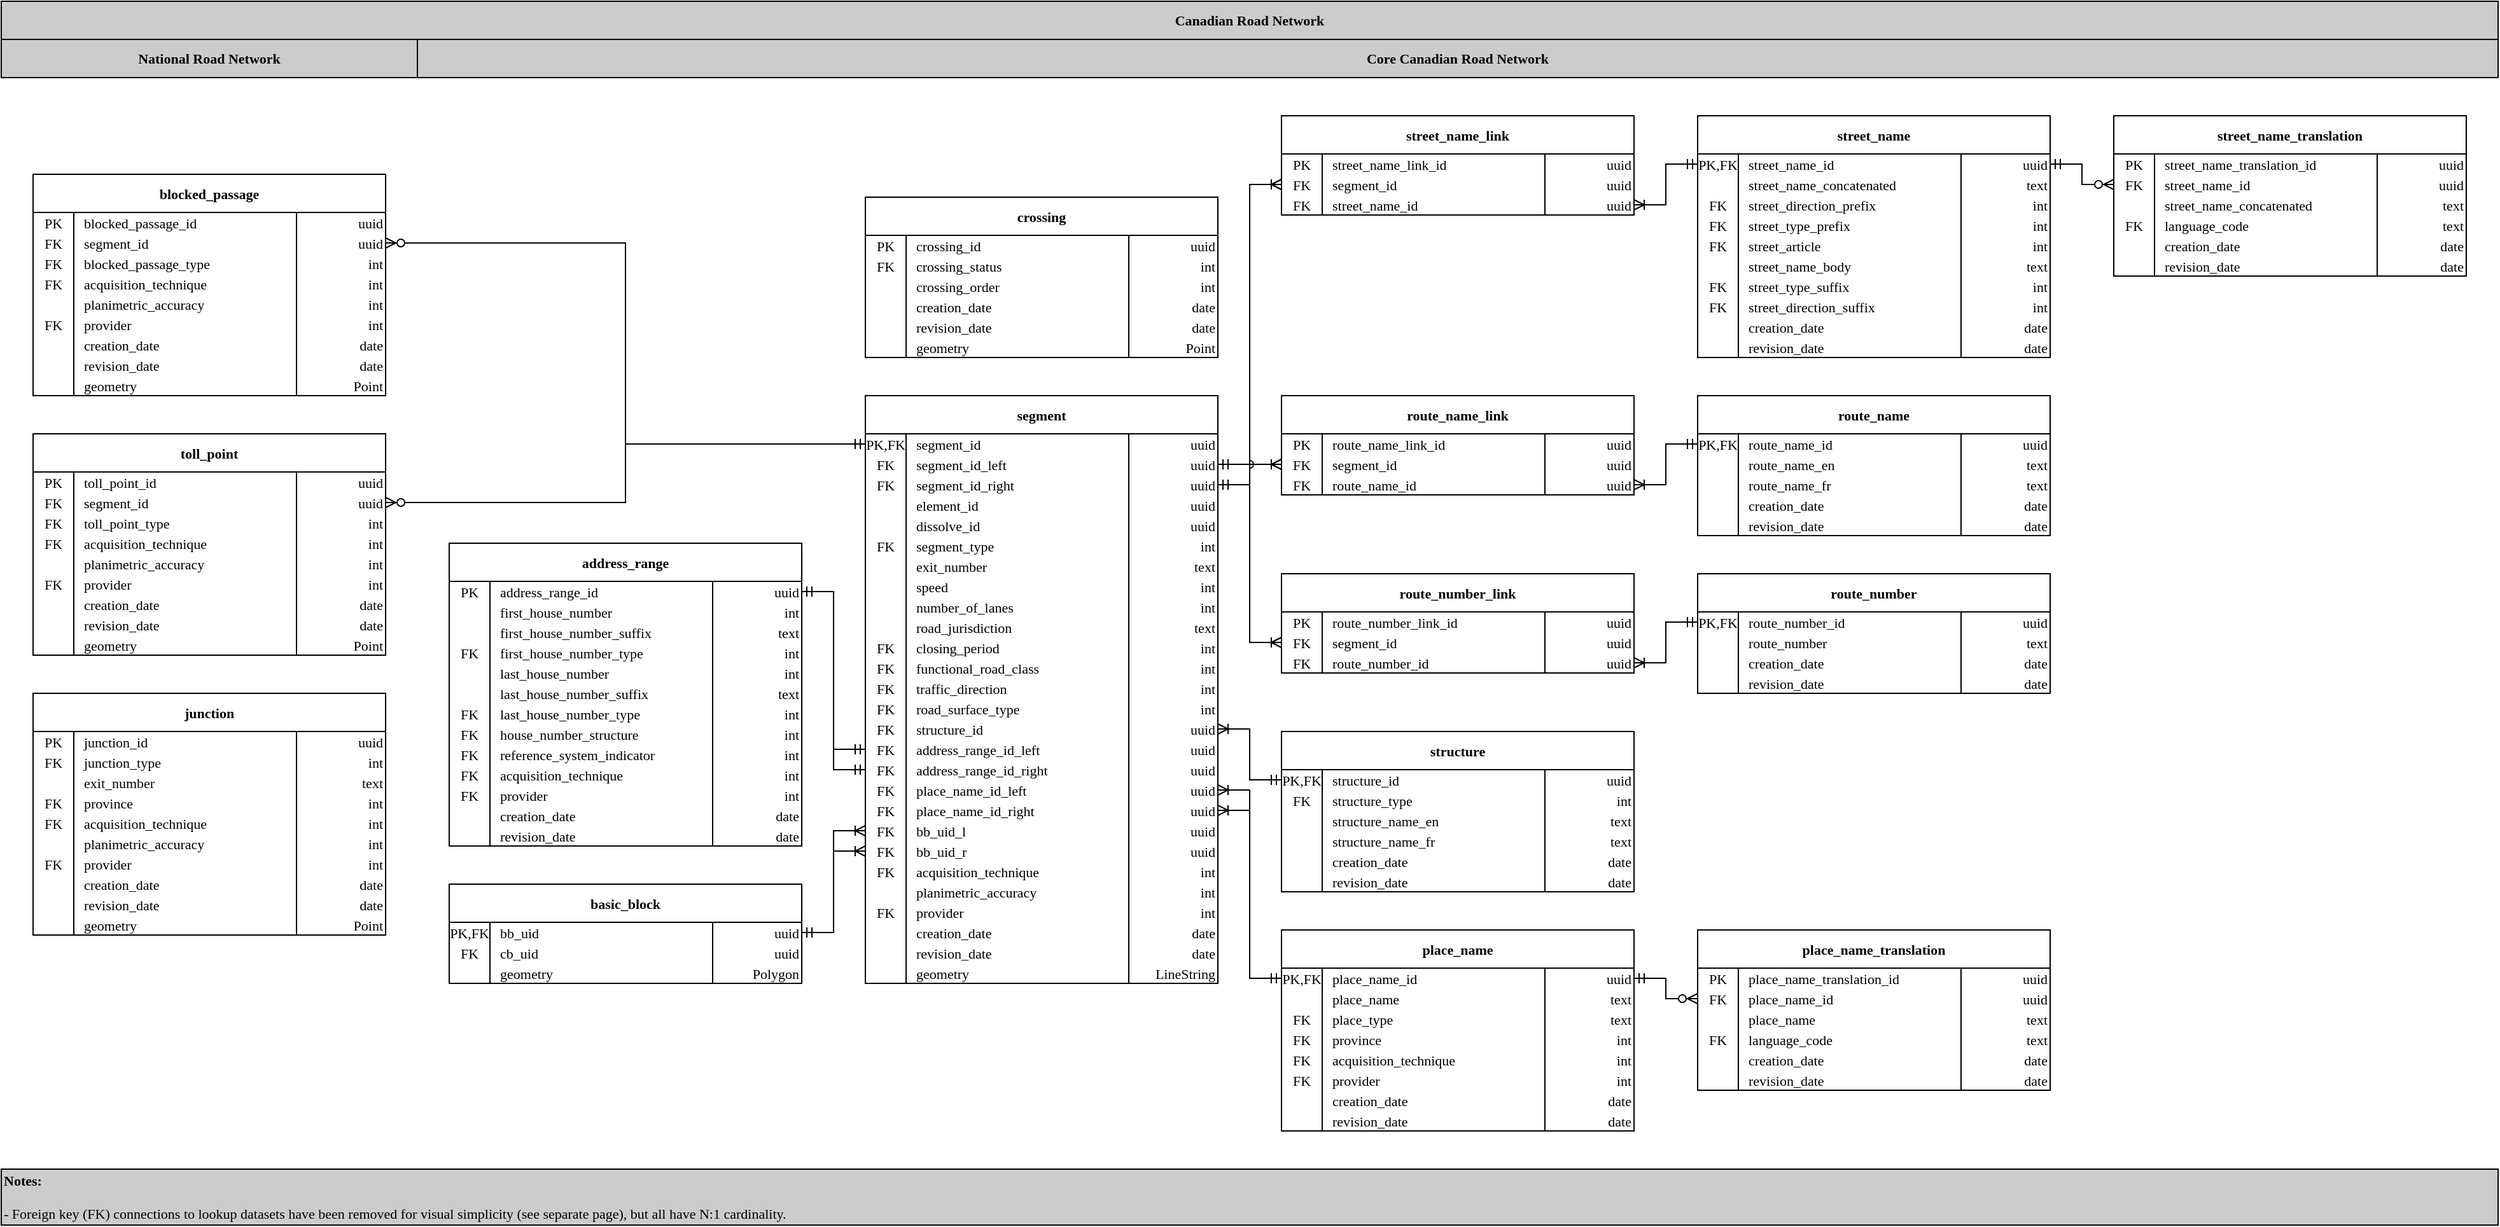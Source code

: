 <mxfile compressed="false" version="20.5.1" type="device" pages="2">
  <diagram id="g8EOGUrbb1kU1HjZ28Yo" name="primary_datasets">
    <mxGraphModel dx="1102" dy="582" grid="1" gridSize="10" guides="1" tooltips="1" connect="1" arrows="1" fold="1" page="1" pageScale="1" pageWidth="2000" pageHeight="1000" math="0" shadow="0">
      <root>
        <mxCell id="0" />
        <mxCell id="1" parent="0" />
        <mxCell id="kKZmxez6--yQIfD2jqQJ-4" style="edgeStyle=orthogonalEdgeStyle;rounded=0;orthogonalLoop=1;jettySize=auto;html=1;entryX=0;entryY=0.5;entryDx=0;entryDy=0;startArrow=ERmandOne;startFill=0;endArrow=ERmandOne;endFill=0;jumpStyle=arc;exitX=1;exitY=0.5;exitDx=0;exitDy=0;" parent="1" source="dLd1DAEbLkJzBG2RsROh-421" target="rotE4rxxzQfK6fw1KydA-53" edge="1">
          <mxGeometry relative="1" as="geometry" />
        </mxCell>
        <mxCell id="rotE4rxxzQfK6fw1KydA-3" style="edgeStyle=orthogonalEdgeStyle;rounded=0;orthogonalLoop=1;jettySize=auto;html=1;entryX=0;entryY=0.5;entryDx=0;entryDy=0;startArrow=ERoneToMany;startFill=0;endArrow=ERmandOne;endFill=0;jumpStyle=arc;exitX=1;exitY=0.5;exitDx=0;exitDy=0;" parent="1" source="rotE4rxxzQfK6fw1KydA-33" target="dLd1DAEbLkJzBG2RsROh-498" edge="1">
          <mxGeometry relative="1" as="geometry" />
        </mxCell>
        <mxCell id="kKZmxez6--yQIfD2jqQJ-5" style="edgeStyle=orthogonalEdgeStyle;rounded=0;orthogonalLoop=1;jettySize=auto;html=1;startArrow=ERmandOne;startFill=0;endArrow=ERoneToMany;endFill=0;jumpStyle=arc;" parent="1" source="dLd1DAEbLkJzBG2RsROh-10" target="dLd1DAEbLkJzBG2RsROh-272" edge="1">
          <mxGeometry relative="1" as="geometry" />
        </mxCell>
        <mxCell id="kKZmxez6--yQIfD2jqQJ-10" style="edgeStyle=orthogonalEdgeStyle;rounded=0;orthogonalLoop=1;jettySize=auto;html=1;entryX=0;entryY=0.5;entryDx=0;entryDy=0;startArrow=ERmandOne;startFill=0;endArrow=ERoneToMany;endFill=0;jumpStyle=arc;" parent="1" source="dLd1DAEbLkJzBG2RsROh-10" target="dLd1DAEbLkJzBG2RsROh-356" edge="1">
          <mxGeometry relative="1" as="geometry" />
        </mxCell>
        <mxCell id="kKZmxez6--yQIfD2jqQJ-13" style="edgeStyle=orthogonalEdgeStyle;rounded=0;orthogonalLoop=1;jettySize=auto;html=1;entryX=0;entryY=0.5;entryDx=0;entryDy=0;startArrow=ERmandOne;startFill=0;endArrow=ERoneToMany;endFill=0;jumpStyle=arc;" parent="1" source="dLd1DAEbLkJzBG2RsROh-10" target="dLd1DAEbLkJzBG2RsROh-382" edge="1">
          <mxGeometry relative="1" as="geometry" />
        </mxCell>
        <mxCell id="rotE4rxxzQfK6fw1KydA-4" style="edgeStyle=orthogonalEdgeStyle;rounded=0;orthogonalLoop=1;jettySize=auto;html=1;entryX=0;entryY=0.5;entryDx=0;entryDy=0;startArrow=ERoneToMany;startFill=0;endArrow=ERmandOne;endFill=0;jumpStyle=arc;exitX=1;exitY=0.5;exitDx=0;exitDy=0;" parent="1" source="rotE4rxxzQfK6fw1KydA-29" target="dLd1DAEbLkJzBG2RsROh-498" edge="1">
          <mxGeometry relative="1" as="geometry" />
        </mxCell>
        <mxCell id="kKZmxez6--yQIfD2jqQJ-14" style="edgeStyle=orthogonalEdgeStyle;rounded=0;orthogonalLoop=1;jettySize=auto;html=1;entryX=0;entryY=0.5;entryDx=0;entryDy=0;startArrow=ERmandOne;startFill=0;endArrow=ERoneToMany;endFill=0;jumpStyle=arc;" parent="1" source="dLd1DAEbLkJzBG2RsROh-13" target="dLd1DAEbLkJzBG2RsROh-382" edge="1">
          <mxGeometry relative="1" as="geometry" />
        </mxCell>
        <mxCell id="kKZmxez6--yQIfD2jqQJ-11" style="edgeStyle=orthogonalEdgeStyle;rounded=0;orthogonalLoop=1;jettySize=auto;html=1;entryX=0;entryY=0.5;entryDx=0;entryDy=0;startArrow=ERmandOne;startFill=0;endArrow=ERoneToMany;endFill=0;jumpStyle=arc;" parent="1" source="dLd1DAEbLkJzBG2RsROh-13" target="dLd1DAEbLkJzBG2RsROh-356" edge="1">
          <mxGeometry relative="1" as="geometry" />
        </mxCell>
        <mxCell id="kKZmxez6--yQIfD2jqQJ-6" style="edgeStyle=orthogonalEdgeStyle;rounded=0;orthogonalLoop=1;jettySize=auto;html=1;entryX=0;entryY=0.5;entryDx=0;entryDy=0;startArrow=ERmandOne;startFill=0;endArrow=ERoneToMany;endFill=0;jumpStyle=arc;" parent="1" source="dLd1DAEbLkJzBG2RsROh-13" target="dLd1DAEbLkJzBG2RsROh-272" edge="1">
          <mxGeometry relative="1" as="geometry" />
        </mxCell>
        <object label="segment" id="dLd1DAEbLkJzBG2RsROh-6">
          <mxCell style="shape=table;startSize=30;container=1;collapsible=1;childLayout=tableLayout;fixedRows=1;rowLines=0;fontStyle=1;align=center;resizeLast=1;fontFamily=Consolas;fontSize=11;spacing=2;" parent="1" vertex="1">
            <mxGeometry x="679" y="310" width="277" height="462" as="geometry" />
          </mxCell>
        </object>
        <mxCell id="dLd1DAEbLkJzBG2RsROh-7" value="" style="shape=tableRow;horizontal=0;startSize=0;swimlaneHead=0;swimlaneBody=0;fillColor=none;collapsible=0;dropTarget=0;points=[[0,0.5],[1,0.5]];portConstraint=eastwest;top=0;left=0;right=0;bottom=1;fontFamily=Consolas;fontSize=11;strokeColor=none;" parent="dLd1DAEbLkJzBG2RsROh-6" vertex="1">
          <mxGeometry y="30" width="277" height="16" as="geometry" />
        </mxCell>
        <mxCell id="dLd1DAEbLkJzBG2RsROh-8" value="PK,FK" style="shape=partialRectangle;connectable=0;fillColor=none;top=0;left=0;bottom=0;right=0;fontStyle=0;overflow=hidden;fontFamily=Consolas;fontSize=11;" parent="dLd1DAEbLkJzBG2RsROh-7" vertex="1">
          <mxGeometry width="32" height="16" as="geometry">
            <mxRectangle width="32" height="16" as="alternateBounds" />
          </mxGeometry>
        </mxCell>
        <mxCell id="dLd1DAEbLkJzBG2RsROh-9" value="segment_id" style="shape=partialRectangle;connectable=0;fillColor=none;top=0;left=0;bottom=0;right=0;align=left;spacingLeft=6;fontStyle=0;overflow=hidden;fontFamily=Consolas;fontSize=11;" parent="dLd1DAEbLkJzBG2RsROh-7" vertex="1">
          <mxGeometry x="32" width="175" height="16" as="geometry">
            <mxRectangle width="175" height="16" as="alternateBounds" />
          </mxGeometry>
        </mxCell>
        <mxCell id="dLd1DAEbLkJzBG2RsROh-28" value="uuid" style="shape=partialRectangle;connectable=0;fillColor=none;top=0;left=0;bottom=0;right=0;align=right;spacingLeft=6;fontStyle=0;overflow=hidden;fontFamily=Consolas;fontSize=11;" parent="dLd1DAEbLkJzBG2RsROh-7" vertex="1">
          <mxGeometry x="207" width="70" height="16" as="geometry">
            <mxRectangle width="70" height="16" as="alternateBounds" />
          </mxGeometry>
        </mxCell>
        <mxCell id="dLd1DAEbLkJzBG2RsROh-10" value="" style="shape=tableRow;horizontal=0;startSize=0;swimlaneHead=0;swimlaneBody=0;fillColor=none;collapsible=0;dropTarget=0;points=[[0,0.5],[1,0.5]];portConstraint=eastwest;top=0;left=0;right=0;bottom=0;fontFamily=Consolas;fontSize=11;" parent="dLd1DAEbLkJzBG2RsROh-6" vertex="1">
          <mxGeometry y="46" width="277" height="16" as="geometry" />
        </mxCell>
        <mxCell id="dLd1DAEbLkJzBG2RsROh-11" value="FK" style="shape=partialRectangle;connectable=0;fillColor=none;top=0;left=0;bottom=0;right=0;editable=1;overflow=hidden;fontFamily=Consolas;fontSize=11;" parent="dLd1DAEbLkJzBG2RsROh-10" vertex="1">
          <mxGeometry width="32" height="16" as="geometry">
            <mxRectangle width="32" height="16" as="alternateBounds" />
          </mxGeometry>
        </mxCell>
        <mxCell id="dLd1DAEbLkJzBG2RsROh-12" value="segment_id_left" style="shape=partialRectangle;connectable=0;fillColor=none;top=0;left=0;bottom=0;right=0;align=left;spacingLeft=6;overflow=hidden;fontFamily=Consolas;fontSize=11;" parent="dLd1DAEbLkJzBG2RsROh-10" vertex="1">
          <mxGeometry x="32" width="175" height="16" as="geometry">
            <mxRectangle width="175" height="16" as="alternateBounds" />
          </mxGeometry>
        </mxCell>
        <mxCell id="dLd1DAEbLkJzBG2RsROh-29" value="uuid" style="shape=partialRectangle;connectable=0;fillColor=none;top=0;left=0;bottom=0;right=0;align=right;spacingLeft=6;overflow=hidden;fontFamily=Consolas;fontSize=11;" parent="dLd1DAEbLkJzBG2RsROh-10" vertex="1">
          <mxGeometry x="207" width="70" height="16" as="geometry">
            <mxRectangle width="70" height="16" as="alternateBounds" />
          </mxGeometry>
        </mxCell>
        <mxCell id="dLd1DAEbLkJzBG2RsROh-13" value="" style="shape=tableRow;horizontal=0;startSize=0;swimlaneHead=0;swimlaneBody=0;fillColor=none;collapsible=0;dropTarget=0;points=[[0,0.5],[1,0.5]];portConstraint=eastwest;top=0;left=0;right=0;bottom=0;fontFamily=Consolas;fontSize=11;" parent="dLd1DAEbLkJzBG2RsROh-6" vertex="1">
          <mxGeometry y="62" width="277" height="16" as="geometry" />
        </mxCell>
        <mxCell id="dLd1DAEbLkJzBG2RsROh-14" value="FK" style="shape=partialRectangle;connectable=0;fillColor=none;top=0;left=0;bottom=0;right=0;editable=1;overflow=hidden;fontFamily=Consolas;fontSize=11;" parent="dLd1DAEbLkJzBG2RsROh-13" vertex="1">
          <mxGeometry width="32" height="16" as="geometry">
            <mxRectangle width="32" height="16" as="alternateBounds" />
          </mxGeometry>
        </mxCell>
        <mxCell id="dLd1DAEbLkJzBG2RsROh-15" value="segment_id_right" style="shape=partialRectangle;connectable=0;fillColor=none;top=0;left=0;bottom=0;right=0;align=left;spacingLeft=6;overflow=hidden;fontFamily=Consolas;fontSize=11;" parent="dLd1DAEbLkJzBG2RsROh-13" vertex="1">
          <mxGeometry x="32" width="175" height="16" as="geometry">
            <mxRectangle width="175" height="16" as="alternateBounds" />
          </mxGeometry>
        </mxCell>
        <mxCell id="dLd1DAEbLkJzBG2RsROh-30" value="uuid" style="shape=partialRectangle;connectable=0;fillColor=none;top=0;left=0;bottom=0;right=0;align=right;spacingLeft=6;overflow=hidden;fontFamily=Consolas;fontSize=11;" parent="dLd1DAEbLkJzBG2RsROh-13" vertex="1">
          <mxGeometry x="207" width="70" height="16" as="geometry">
            <mxRectangle width="70" height="16" as="alternateBounds" />
          </mxGeometry>
        </mxCell>
        <mxCell id="dLd1DAEbLkJzBG2RsROh-38" style="shape=tableRow;horizontal=0;startSize=0;swimlaneHead=0;swimlaneBody=0;fillColor=none;collapsible=0;dropTarget=0;points=[[0,0.5],[1,0.5]];portConstraint=eastwest;top=0;left=0;right=0;bottom=0;fontFamily=Consolas;fontSize=11;" parent="dLd1DAEbLkJzBG2RsROh-6" vertex="1">
          <mxGeometry y="78" width="277" height="16" as="geometry" />
        </mxCell>
        <mxCell id="dLd1DAEbLkJzBG2RsROh-39" style="shape=partialRectangle;connectable=0;fillColor=none;top=0;left=0;bottom=0;right=0;editable=1;overflow=hidden;fontFamily=Consolas;fontSize=11;" parent="dLd1DAEbLkJzBG2RsROh-38" vertex="1">
          <mxGeometry width="32" height="16" as="geometry">
            <mxRectangle width="32" height="16" as="alternateBounds" />
          </mxGeometry>
        </mxCell>
        <mxCell id="dLd1DAEbLkJzBG2RsROh-40" value="element_id" style="shape=partialRectangle;connectable=0;fillColor=none;top=0;left=0;bottom=0;right=0;align=left;spacingLeft=6;overflow=hidden;fontFamily=Consolas;fontSize=11;" parent="dLd1DAEbLkJzBG2RsROh-38" vertex="1">
          <mxGeometry x="32" width="175" height="16" as="geometry">
            <mxRectangle width="175" height="16" as="alternateBounds" />
          </mxGeometry>
        </mxCell>
        <mxCell id="dLd1DAEbLkJzBG2RsROh-41" value="uuid" style="shape=partialRectangle;connectable=0;fillColor=none;top=0;left=0;bottom=0;right=0;align=right;spacingLeft=6;overflow=hidden;fontFamily=Consolas;fontSize=11;" parent="dLd1DAEbLkJzBG2RsROh-38" vertex="1">
          <mxGeometry x="207" width="70" height="16" as="geometry">
            <mxRectangle width="70" height="16" as="alternateBounds" />
          </mxGeometry>
        </mxCell>
        <mxCell id="dLd1DAEbLkJzBG2RsROh-42" style="shape=tableRow;horizontal=0;startSize=0;swimlaneHead=0;swimlaneBody=0;fillColor=none;collapsible=0;dropTarget=0;points=[[0,0.5],[1,0.5]];portConstraint=eastwest;top=0;left=0;right=0;bottom=0;fontFamily=Consolas;fontSize=11;" parent="dLd1DAEbLkJzBG2RsROh-6" vertex="1">
          <mxGeometry y="94" width="277" height="16" as="geometry" />
        </mxCell>
        <mxCell id="dLd1DAEbLkJzBG2RsROh-43" style="shape=partialRectangle;connectable=0;fillColor=none;top=0;left=0;bottom=0;right=0;editable=1;overflow=hidden;fontFamily=Consolas;fontSize=11;" parent="dLd1DAEbLkJzBG2RsROh-42" vertex="1">
          <mxGeometry width="32" height="16" as="geometry">
            <mxRectangle width="32" height="16" as="alternateBounds" />
          </mxGeometry>
        </mxCell>
        <mxCell id="dLd1DAEbLkJzBG2RsROh-44" value="dissolve_id" style="shape=partialRectangle;connectable=0;fillColor=none;top=0;left=0;bottom=0;right=0;align=left;spacingLeft=6;overflow=hidden;fontFamily=Consolas;fontSize=11;" parent="dLd1DAEbLkJzBG2RsROh-42" vertex="1">
          <mxGeometry x="32" width="175" height="16" as="geometry">
            <mxRectangle width="175" height="16" as="alternateBounds" />
          </mxGeometry>
        </mxCell>
        <mxCell id="dLd1DAEbLkJzBG2RsROh-45" value="uuid" style="shape=partialRectangle;connectable=0;fillColor=none;top=0;left=0;bottom=0;right=0;align=right;spacingLeft=6;overflow=hidden;fontFamily=Consolas;fontSize=11;" parent="dLd1DAEbLkJzBG2RsROh-42" vertex="1">
          <mxGeometry x="207" width="70" height="16" as="geometry">
            <mxRectangle width="70" height="16" as="alternateBounds" />
          </mxGeometry>
        </mxCell>
        <mxCell id="dLd1DAEbLkJzBG2RsROh-66" style="shape=tableRow;horizontal=0;startSize=0;swimlaneHead=0;swimlaneBody=0;fillColor=none;collapsible=0;dropTarget=0;points=[[0,0.5],[1,0.5]];portConstraint=eastwest;top=0;left=0;right=0;bottom=0;fontFamily=Consolas;fontSize=11;" parent="dLd1DAEbLkJzBG2RsROh-6" vertex="1">
          <mxGeometry y="110" width="277" height="16" as="geometry" />
        </mxCell>
        <mxCell id="dLd1DAEbLkJzBG2RsROh-67" value="FK" style="shape=partialRectangle;connectable=0;fillColor=none;top=0;left=0;bottom=0;right=0;editable=1;overflow=hidden;fontFamily=Consolas;fontSize=11;" parent="dLd1DAEbLkJzBG2RsROh-66" vertex="1">
          <mxGeometry width="32" height="16" as="geometry">
            <mxRectangle width="32" height="16" as="alternateBounds" />
          </mxGeometry>
        </mxCell>
        <mxCell id="dLd1DAEbLkJzBG2RsROh-68" value="segment_type" style="shape=partialRectangle;connectable=0;fillColor=none;top=0;left=0;bottom=0;right=0;align=left;spacingLeft=6;overflow=hidden;fontFamily=Consolas;fontSize=11;" parent="dLd1DAEbLkJzBG2RsROh-66" vertex="1">
          <mxGeometry x="32" width="175" height="16" as="geometry">
            <mxRectangle width="175" height="16" as="alternateBounds" />
          </mxGeometry>
        </mxCell>
        <mxCell id="dLd1DAEbLkJzBG2RsROh-69" value="int" style="shape=partialRectangle;connectable=0;fillColor=none;top=0;left=0;bottom=0;right=0;align=right;spacingLeft=6;overflow=hidden;fontFamily=Consolas;fontSize=11;" parent="dLd1DAEbLkJzBG2RsROh-66" vertex="1">
          <mxGeometry x="207" width="70" height="16" as="geometry">
            <mxRectangle width="70" height="16" as="alternateBounds" />
          </mxGeometry>
        </mxCell>
        <mxCell id="dLd1DAEbLkJzBG2RsROh-70" style="shape=tableRow;horizontal=0;startSize=0;swimlaneHead=0;swimlaneBody=0;fillColor=none;collapsible=0;dropTarget=0;points=[[0,0.5],[1,0.5]];portConstraint=eastwest;top=0;left=0;right=0;bottom=0;fontFamily=Consolas;fontSize=11;" parent="dLd1DAEbLkJzBG2RsROh-6" vertex="1">
          <mxGeometry y="126" width="277" height="16" as="geometry" />
        </mxCell>
        <mxCell id="dLd1DAEbLkJzBG2RsROh-71" style="shape=partialRectangle;connectable=0;fillColor=none;top=0;left=0;bottom=0;right=0;editable=1;overflow=hidden;fontFamily=Consolas;fontSize=11;" parent="dLd1DAEbLkJzBG2RsROh-70" vertex="1">
          <mxGeometry width="32" height="16" as="geometry">
            <mxRectangle width="32" height="16" as="alternateBounds" />
          </mxGeometry>
        </mxCell>
        <mxCell id="dLd1DAEbLkJzBG2RsROh-72" value="exit_number" style="shape=partialRectangle;connectable=0;fillColor=none;top=0;left=0;bottom=0;right=0;align=left;spacingLeft=6;overflow=hidden;fontFamily=Consolas;fontSize=11;" parent="dLd1DAEbLkJzBG2RsROh-70" vertex="1">
          <mxGeometry x="32" width="175" height="16" as="geometry">
            <mxRectangle width="175" height="16" as="alternateBounds" />
          </mxGeometry>
        </mxCell>
        <mxCell id="dLd1DAEbLkJzBG2RsROh-73" value="text" style="shape=partialRectangle;connectable=0;fillColor=none;top=0;left=0;bottom=0;right=0;align=right;spacingLeft=6;overflow=hidden;fontFamily=Consolas;fontSize=11;" parent="dLd1DAEbLkJzBG2RsROh-70" vertex="1">
          <mxGeometry x="207" width="70" height="16" as="geometry">
            <mxRectangle width="70" height="16" as="alternateBounds" />
          </mxGeometry>
        </mxCell>
        <mxCell id="dLd1DAEbLkJzBG2RsROh-74" style="shape=tableRow;horizontal=0;startSize=0;swimlaneHead=0;swimlaneBody=0;fillColor=none;collapsible=0;dropTarget=0;points=[[0,0.5],[1,0.5]];portConstraint=eastwest;top=0;left=0;right=0;bottom=0;fontFamily=Consolas;fontSize=11;" parent="dLd1DAEbLkJzBG2RsROh-6" vertex="1">
          <mxGeometry y="142" width="277" height="16" as="geometry" />
        </mxCell>
        <mxCell id="dLd1DAEbLkJzBG2RsROh-75" style="shape=partialRectangle;connectable=0;fillColor=none;top=0;left=0;bottom=0;right=0;editable=1;overflow=hidden;fontFamily=Consolas;fontSize=11;" parent="dLd1DAEbLkJzBG2RsROh-74" vertex="1">
          <mxGeometry width="32" height="16" as="geometry">
            <mxRectangle width="32" height="16" as="alternateBounds" />
          </mxGeometry>
        </mxCell>
        <mxCell id="dLd1DAEbLkJzBG2RsROh-76" value="speed" style="shape=partialRectangle;connectable=0;fillColor=none;top=0;left=0;bottom=0;right=0;align=left;spacingLeft=6;overflow=hidden;fontFamily=Consolas;fontSize=11;" parent="dLd1DAEbLkJzBG2RsROh-74" vertex="1">
          <mxGeometry x="32" width="175" height="16" as="geometry">
            <mxRectangle width="175" height="16" as="alternateBounds" />
          </mxGeometry>
        </mxCell>
        <mxCell id="dLd1DAEbLkJzBG2RsROh-77" value="int" style="shape=partialRectangle;connectable=0;fillColor=none;top=0;left=0;bottom=0;right=0;align=right;spacingLeft=6;overflow=hidden;fontFamily=Consolas;fontSize=11;" parent="dLd1DAEbLkJzBG2RsROh-74" vertex="1">
          <mxGeometry x="207" width="70" height="16" as="geometry">
            <mxRectangle width="70" height="16" as="alternateBounds" />
          </mxGeometry>
        </mxCell>
        <mxCell id="dLd1DAEbLkJzBG2RsROh-78" style="shape=tableRow;horizontal=0;startSize=0;swimlaneHead=0;swimlaneBody=0;fillColor=none;collapsible=0;dropTarget=0;points=[[0,0.5],[1,0.5]];portConstraint=eastwest;top=0;left=0;right=0;bottom=0;fontFamily=Consolas;fontSize=11;" parent="dLd1DAEbLkJzBG2RsROh-6" vertex="1">
          <mxGeometry y="158" width="277" height="16" as="geometry" />
        </mxCell>
        <mxCell id="dLd1DAEbLkJzBG2RsROh-79" style="shape=partialRectangle;connectable=0;fillColor=none;top=0;left=0;bottom=0;right=0;editable=1;overflow=hidden;fontFamily=Consolas;fontSize=11;" parent="dLd1DAEbLkJzBG2RsROh-78" vertex="1">
          <mxGeometry width="32" height="16" as="geometry">
            <mxRectangle width="32" height="16" as="alternateBounds" />
          </mxGeometry>
        </mxCell>
        <mxCell id="dLd1DAEbLkJzBG2RsROh-80" value="number_of_lanes" style="shape=partialRectangle;connectable=0;fillColor=none;top=0;left=0;bottom=0;right=0;align=left;spacingLeft=6;overflow=hidden;fontFamily=Consolas;fontSize=11;" parent="dLd1DAEbLkJzBG2RsROh-78" vertex="1">
          <mxGeometry x="32" width="175" height="16" as="geometry">
            <mxRectangle width="175" height="16" as="alternateBounds" />
          </mxGeometry>
        </mxCell>
        <mxCell id="dLd1DAEbLkJzBG2RsROh-81" value="int" style="shape=partialRectangle;connectable=0;fillColor=none;top=0;left=0;bottom=0;right=0;align=right;spacingLeft=6;overflow=hidden;fontFamily=Consolas;fontSize=11;" parent="dLd1DAEbLkJzBG2RsROh-78" vertex="1">
          <mxGeometry x="207" width="70" height="16" as="geometry">
            <mxRectangle width="70" height="16" as="alternateBounds" />
          </mxGeometry>
        </mxCell>
        <mxCell id="dLd1DAEbLkJzBG2RsROh-82" style="shape=tableRow;horizontal=0;startSize=0;swimlaneHead=0;swimlaneBody=0;fillColor=none;collapsible=0;dropTarget=0;points=[[0,0.5],[1,0.5]];portConstraint=eastwest;top=0;left=0;right=0;bottom=0;fontFamily=Consolas;fontSize=11;" parent="dLd1DAEbLkJzBG2RsROh-6" vertex="1">
          <mxGeometry y="174" width="277" height="16" as="geometry" />
        </mxCell>
        <mxCell id="dLd1DAEbLkJzBG2RsROh-83" style="shape=partialRectangle;connectable=0;fillColor=none;top=0;left=0;bottom=0;right=0;editable=1;overflow=hidden;fontFamily=Consolas;fontSize=11;" parent="dLd1DAEbLkJzBG2RsROh-82" vertex="1">
          <mxGeometry width="32" height="16" as="geometry">
            <mxRectangle width="32" height="16" as="alternateBounds" />
          </mxGeometry>
        </mxCell>
        <mxCell id="dLd1DAEbLkJzBG2RsROh-84" value="road_jurisdiction" style="shape=partialRectangle;connectable=0;fillColor=none;top=0;left=0;bottom=0;right=0;align=left;spacingLeft=6;overflow=hidden;fontFamily=Consolas;fontSize=11;" parent="dLd1DAEbLkJzBG2RsROh-82" vertex="1">
          <mxGeometry x="32" width="175" height="16" as="geometry">
            <mxRectangle width="175" height="16" as="alternateBounds" />
          </mxGeometry>
        </mxCell>
        <mxCell id="dLd1DAEbLkJzBG2RsROh-85" value="text" style="shape=partialRectangle;connectable=0;fillColor=none;top=0;left=0;bottom=0;right=0;align=right;spacingLeft=6;overflow=hidden;fontFamily=Consolas;fontSize=11;" parent="dLd1DAEbLkJzBG2RsROh-82" vertex="1">
          <mxGeometry x="207" width="70" height="16" as="geometry">
            <mxRectangle width="70" height="16" as="alternateBounds" />
          </mxGeometry>
        </mxCell>
        <mxCell id="dLd1DAEbLkJzBG2RsROh-86" style="shape=tableRow;horizontal=0;startSize=0;swimlaneHead=0;swimlaneBody=0;fillColor=none;collapsible=0;dropTarget=0;points=[[0,0.5],[1,0.5]];portConstraint=eastwest;top=0;left=0;right=0;bottom=0;fontFamily=Consolas;fontSize=11;" parent="dLd1DAEbLkJzBG2RsROh-6" vertex="1">
          <mxGeometry y="190" width="277" height="16" as="geometry" />
        </mxCell>
        <mxCell id="dLd1DAEbLkJzBG2RsROh-87" value="FK" style="shape=partialRectangle;connectable=0;fillColor=none;top=0;left=0;bottom=0;right=0;editable=1;overflow=hidden;fontFamily=Consolas;fontSize=11;" parent="dLd1DAEbLkJzBG2RsROh-86" vertex="1">
          <mxGeometry width="32" height="16" as="geometry">
            <mxRectangle width="32" height="16" as="alternateBounds" />
          </mxGeometry>
        </mxCell>
        <mxCell id="dLd1DAEbLkJzBG2RsROh-88" value="closing_period" style="shape=partialRectangle;connectable=0;fillColor=none;top=0;left=0;bottom=0;right=0;align=left;spacingLeft=6;overflow=hidden;fontFamily=Consolas;fontSize=11;" parent="dLd1DAEbLkJzBG2RsROh-86" vertex="1">
          <mxGeometry x="32" width="175" height="16" as="geometry">
            <mxRectangle width="175" height="16" as="alternateBounds" />
          </mxGeometry>
        </mxCell>
        <mxCell id="dLd1DAEbLkJzBG2RsROh-89" value="int" style="shape=partialRectangle;connectable=0;fillColor=none;top=0;left=0;bottom=0;right=0;align=right;spacingLeft=6;overflow=hidden;fontFamily=Consolas;fontSize=11;" parent="dLd1DAEbLkJzBG2RsROh-86" vertex="1">
          <mxGeometry x="207" width="70" height="16" as="geometry">
            <mxRectangle width="70" height="16" as="alternateBounds" />
          </mxGeometry>
        </mxCell>
        <mxCell id="dLd1DAEbLkJzBG2RsROh-90" style="shape=tableRow;horizontal=0;startSize=0;swimlaneHead=0;swimlaneBody=0;fillColor=none;collapsible=0;dropTarget=0;points=[[0,0.5],[1,0.5]];portConstraint=eastwest;top=0;left=0;right=0;bottom=0;fontFamily=Consolas;fontSize=11;" parent="dLd1DAEbLkJzBG2RsROh-6" vertex="1">
          <mxGeometry y="206" width="277" height="16" as="geometry" />
        </mxCell>
        <mxCell id="dLd1DAEbLkJzBG2RsROh-91" value="FK" style="shape=partialRectangle;connectable=0;fillColor=none;top=0;left=0;bottom=0;right=0;editable=1;overflow=hidden;fontFamily=Consolas;fontSize=11;" parent="dLd1DAEbLkJzBG2RsROh-90" vertex="1">
          <mxGeometry width="32" height="16" as="geometry">
            <mxRectangle width="32" height="16" as="alternateBounds" />
          </mxGeometry>
        </mxCell>
        <mxCell id="dLd1DAEbLkJzBG2RsROh-92" value="functional_road_class" style="shape=partialRectangle;connectable=0;fillColor=none;top=0;left=0;bottom=0;right=0;align=left;spacingLeft=6;overflow=hidden;fontFamily=Consolas;fontSize=11;" parent="dLd1DAEbLkJzBG2RsROh-90" vertex="1">
          <mxGeometry x="32" width="175" height="16" as="geometry">
            <mxRectangle width="175" height="16" as="alternateBounds" />
          </mxGeometry>
        </mxCell>
        <mxCell id="dLd1DAEbLkJzBG2RsROh-93" value="int" style="shape=partialRectangle;connectable=0;fillColor=none;top=0;left=0;bottom=0;right=0;align=right;spacingLeft=6;overflow=hidden;fontFamily=Consolas;fontSize=11;" parent="dLd1DAEbLkJzBG2RsROh-90" vertex="1">
          <mxGeometry x="207" width="70" height="16" as="geometry">
            <mxRectangle width="70" height="16" as="alternateBounds" />
          </mxGeometry>
        </mxCell>
        <mxCell id="dLd1DAEbLkJzBG2RsROh-94" style="shape=tableRow;horizontal=0;startSize=0;swimlaneHead=0;swimlaneBody=0;fillColor=none;collapsible=0;dropTarget=0;points=[[0,0.5],[1,0.5]];portConstraint=eastwest;top=0;left=0;right=0;bottom=0;fontFamily=Consolas;fontSize=11;" parent="dLd1DAEbLkJzBG2RsROh-6" vertex="1">
          <mxGeometry y="222" width="277" height="16" as="geometry" />
        </mxCell>
        <mxCell id="dLd1DAEbLkJzBG2RsROh-95" value="FK" style="shape=partialRectangle;connectable=0;fillColor=none;top=0;left=0;bottom=0;right=0;editable=1;overflow=hidden;fontFamily=Consolas;fontSize=11;" parent="dLd1DAEbLkJzBG2RsROh-94" vertex="1">
          <mxGeometry width="32" height="16" as="geometry">
            <mxRectangle width="32" height="16" as="alternateBounds" />
          </mxGeometry>
        </mxCell>
        <mxCell id="dLd1DAEbLkJzBG2RsROh-96" value="traffic_direction" style="shape=partialRectangle;connectable=0;fillColor=none;top=0;left=0;bottom=0;right=0;align=left;spacingLeft=6;overflow=hidden;fontFamily=Consolas;fontSize=11;" parent="dLd1DAEbLkJzBG2RsROh-94" vertex="1">
          <mxGeometry x="32" width="175" height="16" as="geometry">
            <mxRectangle width="175" height="16" as="alternateBounds" />
          </mxGeometry>
        </mxCell>
        <mxCell id="dLd1DAEbLkJzBG2RsROh-97" value="int" style="shape=partialRectangle;connectable=0;fillColor=none;top=0;left=0;bottom=0;right=0;align=right;spacingLeft=6;overflow=hidden;fontFamily=Consolas;fontSize=11;" parent="dLd1DAEbLkJzBG2RsROh-94" vertex="1">
          <mxGeometry x="207" width="70" height="16" as="geometry">
            <mxRectangle width="70" height="16" as="alternateBounds" />
          </mxGeometry>
        </mxCell>
        <mxCell id="dLd1DAEbLkJzBG2RsROh-98" style="shape=tableRow;horizontal=0;startSize=0;swimlaneHead=0;swimlaneBody=0;fillColor=none;collapsible=0;dropTarget=0;points=[[0,0.5],[1,0.5]];portConstraint=eastwest;top=0;left=0;right=0;bottom=0;fontFamily=Consolas;fontSize=11;" parent="dLd1DAEbLkJzBG2RsROh-6" vertex="1">
          <mxGeometry y="238" width="277" height="16" as="geometry" />
        </mxCell>
        <mxCell id="dLd1DAEbLkJzBG2RsROh-99" value="FK" style="shape=partialRectangle;connectable=0;fillColor=none;top=0;left=0;bottom=0;right=0;editable=1;overflow=hidden;fontFamily=Consolas;fontSize=11;" parent="dLd1DAEbLkJzBG2RsROh-98" vertex="1">
          <mxGeometry width="32" height="16" as="geometry">
            <mxRectangle width="32" height="16" as="alternateBounds" />
          </mxGeometry>
        </mxCell>
        <mxCell id="dLd1DAEbLkJzBG2RsROh-100" value="road_surface_type" style="shape=partialRectangle;connectable=0;fillColor=none;top=0;left=0;bottom=0;right=0;align=left;spacingLeft=6;overflow=hidden;fontFamily=Consolas;fontSize=11;" parent="dLd1DAEbLkJzBG2RsROh-98" vertex="1">
          <mxGeometry x="32" width="175" height="16" as="geometry">
            <mxRectangle width="175" height="16" as="alternateBounds" />
          </mxGeometry>
        </mxCell>
        <mxCell id="dLd1DAEbLkJzBG2RsROh-101" value="int" style="shape=partialRectangle;connectable=0;fillColor=none;top=0;left=0;bottom=0;right=0;align=right;spacingLeft=6;overflow=hidden;fontFamily=Consolas;fontSize=11;" parent="dLd1DAEbLkJzBG2RsROh-98" vertex="1">
          <mxGeometry x="207" width="70" height="16" as="geometry">
            <mxRectangle width="70" height="16" as="alternateBounds" />
          </mxGeometry>
        </mxCell>
        <mxCell id="dLd1DAEbLkJzBG2RsROh-102" style="shape=tableRow;horizontal=0;startSize=0;swimlaneHead=0;swimlaneBody=0;fillColor=none;collapsible=0;dropTarget=0;points=[[0,0.5],[1,0.5]];portConstraint=eastwest;top=0;left=0;right=0;bottom=0;fontFamily=Consolas;fontSize=11;" parent="dLd1DAEbLkJzBG2RsROh-6" vertex="1">
          <mxGeometry y="254" width="277" height="16" as="geometry" />
        </mxCell>
        <mxCell id="dLd1DAEbLkJzBG2RsROh-103" value="FK" style="shape=partialRectangle;connectable=0;fillColor=none;top=0;left=0;bottom=0;right=0;editable=1;overflow=hidden;fontFamily=Consolas;fontSize=11;" parent="dLd1DAEbLkJzBG2RsROh-102" vertex="1">
          <mxGeometry width="32" height="16" as="geometry">
            <mxRectangle width="32" height="16" as="alternateBounds" />
          </mxGeometry>
        </mxCell>
        <mxCell id="dLd1DAEbLkJzBG2RsROh-104" value="structure_id" style="shape=partialRectangle;connectable=0;fillColor=none;top=0;left=0;bottom=0;right=0;align=left;spacingLeft=6;overflow=hidden;fontFamily=Consolas;fontSize=11;" parent="dLd1DAEbLkJzBG2RsROh-102" vertex="1">
          <mxGeometry x="32" width="175" height="16" as="geometry">
            <mxRectangle width="175" height="16" as="alternateBounds" />
          </mxGeometry>
        </mxCell>
        <mxCell id="dLd1DAEbLkJzBG2RsROh-105" value="uuid" style="shape=partialRectangle;connectable=0;fillColor=none;top=0;left=0;bottom=0;right=0;align=right;spacingLeft=6;overflow=hidden;fontFamily=Consolas;fontSize=11;" parent="dLd1DAEbLkJzBG2RsROh-102" vertex="1">
          <mxGeometry x="207" width="70" height="16" as="geometry">
            <mxRectangle width="70" height="16" as="alternateBounds" />
          </mxGeometry>
        </mxCell>
        <mxCell id="rotE4rxxzQfK6fw1KydA-57" style="shape=tableRow;horizontal=0;startSize=0;swimlaneHead=0;swimlaneBody=0;fillColor=none;collapsible=0;dropTarget=0;points=[[0,0.5],[1,0.5]];portConstraint=eastwest;top=0;left=0;right=0;bottom=0;fontFamily=Consolas;fontSize=11;" parent="dLd1DAEbLkJzBG2RsROh-6" vertex="1">
          <mxGeometry y="270" width="277" height="16" as="geometry" />
        </mxCell>
        <mxCell id="rotE4rxxzQfK6fw1KydA-58" value="FK" style="shape=partialRectangle;connectable=0;fillColor=none;top=0;left=0;bottom=0;right=0;editable=1;overflow=hidden;fontFamily=Consolas;fontSize=11;" parent="rotE4rxxzQfK6fw1KydA-57" vertex="1">
          <mxGeometry width="32" height="16" as="geometry">
            <mxRectangle width="32" height="16" as="alternateBounds" />
          </mxGeometry>
        </mxCell>
        <mxCell id="rotE4rxxzQfK6fw1KydA-59" value="address_range_id_left" style="shape=partialRectangle;connectable=0;fillColor=none;top=0;left=0;bottom=0;right=0;align=left;spacingLeft=6;overflow=hidden;fontFamily=Consolas;fontSize=11;" parent="rotE4rxxzQfK6fw1KydA-57" vertex="1">
          <mxGeometry x="32" width="175" height="16" as="geometry">
            <mxRectangle width="175" height="16" as="alternateBounds" />
          </mxGeometry>
        </mxCell>
        <mxCell id="rotE4rxxzQfK6fw1KydA-60" value="uuid" style="shape=partialRectangle;connectable=0;fillColor=none;top=0;left=0;bottom=0;right=0;align=right;spacingLeft=6;overflow=hidden;fontFamily=Consolas;fontSize=11;" parent="rotE4rxxzQfK6fw1KydA-57" vertex="1">
          <mxGeometry x="207" width="70" height="16" as="geometry">
            <mxRectangle width="70" height="16" as="alternateBounds" />
          </mxGeometry>
        </mxCell>
        <mxCell id="rotE4rxxzQfK6fw1KydA-53" style="shape=tableRow;horizontal=0;startSize=0;swimlaneHead=0;swimlaneBody=0;fillColor=none;collapsible=0;dropTarget=0;points=[[0,0.5],[1,0.5]];portConstraint=eastwest;top=0;left=0;right=0;bottom=0;fontFamily=Consolas;fontSize=11;" parent="dLd1DAEbLkJzBG2RsROh-6" vertex="1">
          <mxGeometry y="286" width="277" height="16" as="geometry" />
        </mxCell>
        <mxCell id="rotE4rxxzQfK6fw1KydA-54" value="FK" style="shape=partialRectangle;connectable=0;fillColor=none;top=0;left=0;bottom=0;right=0;editable=1;overflow=hidden;fontFamily=Consolas;fontSize=11;" parent="rotE4rxxzQfK6fw1KydA-53" vertex="1">
          <mxGeometry width="32" height="16" as="geometry">
            <mxRectangle width="32" height="16" as="alternateBounds" />
          </mxGeometry>
        </mxCell>
        <mxCell id="rotE4rxxzQfK6fw1KydA-55" value="address_range_id_right" style="shape=partialRectangle;connectable=0;fillColor=none;top=0;left=0;bottom=0;right=0;align=left;spacingLeft=6;overflow=hidden;fontFamily=Consolas;fontSize=11;" parent="rotE4rxxzQfK6fw1KydA-53" vertex="1">
          <mxGeometry x="32" width="175" height="16" as="geometry">
            <mxRectangle width="175" height="16" as="alternateBounds" />
          </mxGeometry>
        </mxCell>
        <mxCell id="rotE4rxxzQfK6fw1KydA-56" value="uuid" style="shape=partialRectangle;connectable=0;fillColor=none;top=0;left=0;bottom=0;right=0;align=right;spacingLeft=6;overflow=hidden;fontFamily=Consolas;fontSize=11;" parent="rotE4rxxzQfK6fw1KydA-53" vertex="1">
          <mxGeometry x="207" width="70" height="16" as="geometry">
            <mxRectangle width="70" height="16" as="alternateBounds" />
          </mxGeometry>
        </mxCell>
        <mxCell id="rotE4rxxzQfK6fw1KydA-33" style="shape=tableRow;horizontal=0;startSize=0;swimlaneHead=0;swimlaneBody=0;fillColor=none;collapsible=0;dropTarget=0;points=[[0,0.5],[1,0.5]];portConstraint=eastwest;top=0;left=0;right=0;bottom=0;fontFamily=Consolas;fontSize=11;" parent="dLd1DAEbLkJzBG2RsROh-6" vertex="1">
          <mxGeometry y="302" width="277" height="16" as="geometry" />
        </mxCell>
        <mxCell id="rotE4rxxzQfK6fw1KydA-34" value="FK" style="shape=partialRectangle;connectable=0;fillColor=none;top=0;left=0;bottom=0;right=0;editable=1;overflow=hidden;fontFamily=Consolas;fontSize=11;" parent="rotE4rxxzQfK6fw1KydA-33" vertex="1">
          <mxGeometry width="32" height="16" as="geometry">
            <mxRectangle width="32" height="16" as="alternateBounds" />
          </mxGeometry>
        </mxCell>
        <mxCell id="rotE4rxxzQfK6fw1KydA-35" value="place_name_id_left" style="shape=partialRectangle;connectable=0;fillColor=none;top=0;left=0;bottom=0;right=0;align=left;spacingLeft=6;overflow=hidden;fontFamily=Consolas;fontSize=11;" parent="rotE4rxxzQfK6fw1KydA-33" vertex="1">
          <mxGeometry x="32" width="175" height="16" as="geometry">
            <mxRectangle width="175" height="16" as="alternateBounds" />
          </mxGeometry>
        </mxCell>
        <mxCell id="rotE4rxxzQfK6fw1KydA-36" value="uuid" style="shape=partialRectangle;connectable=0;fillColor=none;top=0;left=0;bottom=0;right=0;align=right;spacingLeft=6;overflow=hidden;fontFamily=Consolas;fontSize=11;" parent="rotE4rxxzQfK6fw1KydA-33" vertex="1">
          <mxGeometry x="207" width="70" height="16" as="geometry">
            <mxRectangle width="70" height="16" as="alternateBounds" />
          </mxGeometry>
        </mxCell>
        <mxCell id="rotE4rxxzQfK6fw1KydA-29" style="shape=tableRow;horizontal=0;startSize=0;swimlaneHead=0;swimlaneBody=0;fillColor=none;collapsible=0;dropTarget=0;points=[[0,0.5],[1,0.5]];portConstraint=eastwest;top=0;left=0;right=0;bottom=0;fontFamily=Consolas;fontSize=11;" parent="dLd1DAEbLkJzBG2RsROh-6" vertex="1">
          <mxGeometry y="318" width="277" height="16" as="geometry" />
        </mxCell>
        <mxCell id="rotE4rxxzQfK6fw1KydA-30" value="FK" style="shape=partialRectangle;connectable=0;fillColor=none;top=0;left=0;bottom=0;right=0;editable=1;overflow=hidden;fontFamily=Consolas;fontSize=11;" parent="rotE4rxxzQfK6fw1KydA-29" vertex="1">
          <mxGeometry width="32" height="16" as="geometry">
            <mxRectangle width="32" height="16" as="alternateBounds" />
          </mxGeometry>
        </mxCell>
        <mxCell id="rotE4rxxzQfK6fw1KydA-31" value="place_name_id_right" style="shape=partialRectangle;connectable=0;fillColor=none;top=0;left=0;bottom=0;right=0;align=left;spacingLeft=6;overflow=hidden;fontFamily=Consolas;fontSize=11;" parent="rotE4rxxzQfK6fw1KydA-29" vertex="1">
          <mxGeometry x="32" width="175" height="16" as="geometry">
            <mxRectangle width="175" height="16" as="alternateBounds" />
          </mxGeometry>
        </mxCell>
        <mxCell id="rotE4rxxzQfK6fw1KydA-32" value="uuid" style="shape=partialRectangle;connectable=0;fillColor=none;top=0;left=0;bottom=0;right=0;align=right;spacingLeft=6;overflow=hidden;fontFamily=Consolas;fontSize=11;" parent="rotE4rxxzQfK6fw1KydA-29" vertex="1">
          <mxGeometry x="207" width="70" height="16" as="geometry">
            <mxRectangle width="70" height="16" as="alternateBounds" />
          </mxGeometry>
        </mxCell>
        <mxCell id="66q4kUO5qP8T1TJ8cqIy-18" style="shape=tableRow;horizontal=0;startSize=0;swimlaneHead=0;swimlaneBody=0;fillColor=none;collapsible=0;dropTarget=0;points=[[0,0.5],[1,0.5]];portConstraint=eastwest;top=0;left=0;right=0;bottom=0;fontFamily=Consolas;fontSize=11;" parent="dLd1DAEbLkJzBG2RsROh-6" vertex="1">
          <mxGeometry y="334" width="277" height="16" as="geometry" />
        </mxCell>
        <mxCell id="66q4kUO5qP8T1TJ8cqIy-19" value="FK" style="shape=partialRectangle;connectable=0;fillColor=none;top=0;left=0;bottom=0;right=0;editable=1;overflow=hidden;fontFamily=Consolas;fontSize=11;" parent="66q4kUO5qP8T1TJ8cqIy-18" vertex="1">
          <mxGeometry width="32" height="16" as="geometry">
            <mxRectangle width="32" height="16" as="alternateBounds" />
          </mxGeometry>
        </mxCell>
        <mxCell id="66q4kUO5qP8T1TJ8cqIy-20" value="bb_uid_l" style="shape=partialRectangle;connectable=0;fillColor=none;top=0;left=0;bottom=0;right=0;align=left;spacingLeft=6;overflow=hidden;fontFamily=Consolas;fontSize=11;" parent="66q4kUO5qP8T1TJ8cqIy-18" vertex="1">
          <mxGeometry x="32" width="175" height="16" as="geometry">
            <mxRectangle width="175" height="16" as="alternateBounds" />
          </mxGeometry>
        </mxCell>
        <mxCell id="66q4kUO5qP8T1TJ8cqIy-21" value="uuid" style="shape=partialRectangle;connectable=0;fillColor=none;top=0;left=0;bottom=0;right=0;align=right;spacingLeft=6;overflow=hidden;fontFamily=Consolas;fontSize=11;" parent="66q4kUO5qP8T1TJ8cqIy-18" vertex="1">
          <mxGeometry x="207" width="70" height="16" as="geometry">
            <mxRectangle width="70" height="16" as="alternateBounds" />
          </mxGeometry>
        </mxCell>
        <mxCell id="66q4kUO5qP8T1TJ8cqIy-23" style="shape=tableRow;horizontal=0;startSize=0;swimlaneHead=0;swimlaneBody=0;fillColor=none;collapsible=0;dropTarget=0;points=[[0,0.5],[1,0.5]];portConstraint=eastwest;top=0;left=0;right=0;bottom=0;fontFamily=Consolas;fontSize=11;" parent="dLd1DAEbLkJzBG2RsROh-6" vertex="1">
          <mxGeometry y="350" width="277" height="16" as="geometry" />
        </mxCell>
        <mxCell id="66q4kUO5qP8T1TJ8cqIy-24" value="FK" style="shape=partialRectangle;connectable=0;fillColor=none;top=0;left=0;bottom=0;right=0;editable=1;overflow=hidden;fontFamily=Consolas;fontSize=11;" parent="66q4kUO5qP8T1TJ8cqIy-23" vertex="1">
          <mxGeometry width="32" height="16" as="geometry">
            <mxRectangle width="32" height="16" as="alternateBounds" />
          </mxGeometry>
        </mxCell>
        <mxCell id="66q4kUO5qP8T1TJ8cqIy-25" value="bb_uid_r" style="shape=partialRectangle;connectable=0;fillColor=none;top=0;left=0;bottom=0;right=0;align=left;spacingLeft=6;overflow=hidden;fontFamily=Consolas;fontSize=11;" parent="66q4kUO5qP8T1TJ8cqIy-23" vertex="1">
          <mxGeometry x="32" width="175" height="16" as="geometry">
            <mxRectangle width="175" height="16" as="alternateBounds" />
          </mxGeometry>
        </mxCell>
        <mxCell id="66q4kUO5qP8T1TJ8cqIy-26" value="uuid" style="shape=partialRectangle;connectable=0;fillColor=none;top=0;left=0;bottom=0;right=0;align=right;spacingLeft=6;overflow=hidden;fontFamily=Consolas;fontSize=11;" parent="66q4kUO5qP8T1TJ8cqIy-23" vertex="1">
          <mxGeometry x="207" width="70" height="16" as="geometry">
            <mxRectangle width="70" height="16" as="alternateBounds" />
          </mxGeometry>
        </mxCell>
        <mxCell id="dLd1DAEbLkJzBG2RsROh-46" style="shape=tableRow;horizontal=0;startSize=0;swimlaneHead=0;swimlaneBody=0;fillColor=none;collapsible=0;dropTarget=0;points=[[0,0.5],[1,0.5]];portConstraint=eastwest;top=0;left=0;right=0;bottom=0;fontFamily=Consolas;fontSize=11;" parent="dLd1DAEbLkJzBG2RsROh-6" vertex="1">
          <mxGeometry y="366" width="277" height="16" as="geometry" />
        </mxCell>
        <mxCell id="dLd1DAEbLkJzBG2RsROh-47" value="FK" style="shape=partialRectangle;connectable=0;fillColor=none;top=0;left=0;bottom=0;right=0;editable=1;overflow=hidden;fontFamily=Consolas;fontSize=11;" parent="dLd1DAEbLkJzBG2RsROh-46" vertex="1">
          <mxGeometry width="32" height="16" as="geometry">
            <mxRectangle width="32" height="16" as="alternateBounds" />
          </mxGeometry>
        </mxCell>
        <mxCell id="dLd1DAEbLkJzBG2RsROh-48" value="acquisition_technique" style="shape=partialRectangle;connectable=0;fillColor=none;top=0;left=0;bottom=0;right=0;align=left;spacingLeft=6;overflow=hidden;fontFamily=Consolas;fontSize=11;" parent="dLd1DAEbLkJzBG2RsROh-46" vertex="1">
          <mxGeometry x="32" width="175" height="16" as="geometry">
            <mxRectangle width="175" height="16" as="alternateBounds" />
          </mxGeometry>
        </mxCell>
        <mxCell id="dLd1DAEbLkJzBG2RsROh-49" value="int" style="shape=partialRectangle;connectable=0;fillColor=none;top=0;left=0;bottom=0;right=0;align=right;spacingLeft=6;overflow=hidden;fontFamily=Consolas;fontSize=11;" parent="dLd1DAEbLkJzBG2RsROh-46" vertex="1">
          <mxGeometry x="207" width="70" height="16" as="geometry">
            <mxRectangle width="70" height="16" as="alternateBounds" />
          </mxGeometry>
        </mxCell>
        <mxCell id="dLd1DAEbLkJzBG2RsROh-50" style="shape=tableRow;horizontal=0;startSize=0;swimlaneHead=0;swimlaneBody=0;fillColor=none;collapsible=0;dropTarget=0;points=[[0,0.5],[1,0.5]];portConstraint=eastwest;top=0;left=0;right=0;bottom=0;fontFamily=Consolas;fontSize=11;" parent="dLd1DAEbLkJzBG2RsROh-6" vertex="1">
          <mxGeometry y="382" width="277" height="16" as="geometry" />
        </mxCell>
        <mxCell id="dLd1DAEbLkJzBG2RsROh-51" style="shape=partialRectangle;connectable=0;fillColor=none;top=0;left=0;bottom=0;right=0;editable=1;overflow=hidden;fontFamily=Consolas;fontSize=11;" parent="dLd1DAEbLkJzBG2RsROh-50" vertex="1">
          <mxGeometry width="32" height="16" as="geometry">
            <mxRectangle width="32" height="16" as="alternateBounds" />
          </mxGeometry>
        </mxCell>
        <mxCell id="dLd1DAEbLkJzBG2RsROh-52" value="planimetric_accuracy" style="shape=partialRectangle;connectable=0;fillColor=none;top=0;left=0;bottom=0;right=0;align=left;spacingLeft=6;overflow=hidden;fontFamily=Consolas;fontSize=11;" parent="dLd1DAEbLkJzBG2RsROh-50" vertex="1">
          <mxGeometry x="32" width="175" height="16" as="geometry">
            <mxRectangle width="175" height="16" as="alternateBounds" />
          </mxGeometry>
        </mxCell>
        <mxCell id="dLd1DAEbLkJzBG2RsROh-53" value="int" style="shape=partialRectangle;connectable=0;fillColor=none;top=0;left=0;bottom=0;right=0;align=right;spacingLeft=6;overflow=hidden;fontFamily=Consolas;fontSize=11;" parent="dLd1DAEbLkJzBG2RsROh-50" vertex="1">
          <mxGeometry x="207" width="70" height="16" as="geometry">
            <mxRectangle width="70" height="16" as="alternateBounds" />
          </mxGeometry>
        </mxCell>
        <mxCell id="dLd1DAEbLkJzBG2RsROh-54" style="shape=tableRow;horizontal=0;startSize=0;swimlaneHead=0;swimlaneBody=0;fillColor=none;collapsible=0;dropTarget=0;points=[[0,0.5],[1,0.5]];portConstraint=eastwest;top=0;left=0;right=0;bottom=0;fontFamily=Consolas;fontSize=11;" parent="dLd1DAEbLkJzBG2RsROh-6" vertex="1">
          <mxGeometry y="398" width="277" height="16" as="geometry" />
        </mxCell>
        <mxCell id="dLd1DAEbLkJzBG2RsROh-55" value="FK" style="shape=partialRectangle;connectable=0;fillColor=none;top=0;left=0;bottom=0;right=0;editable=1;overflow=hidden;fontFamily=Consolas;fontSize=11;" parent="dLd1DAEbLkJzBG2RsROh-54" vertex="1">
          <mxGeometry width="32" height="16" as="geometry">
            <mxRectangle width="32" height="16" as="alternateBounds" />
          </mxGeometry>
        </mxCell>
        <mxCell id="dLd1DAEbLkJzBG2RsROh-56" value="provider" style="shape=partialRectangle;connectable=0;fillColor=none;top=0;left=0;bottom=0;right=0;align=left;spacingLeft=6;overflow=hidden;fontFamily=Consolas;fontSize=11;" parent="dLd1DAEbLkJzBG2RsROh-54" vertex="1">
          <mxGeometry x="32" width="175" height="16" as="geometry">
            <mxRectangle width="175" height="16" as="alternateBounds" />
          </mxGeometry>
        </mxCell>
        <mxCell id="dLd1DAEbLkJzBG2RsROh-57" value="int" style="shape=partialRectangle;connectable=0;fillColor=none;top=0;left=0;bottom=0;right=0;align=right;spacingLeft=6;overflow=hidden;fontFamily=Consolas;fontSize=11;" parent="dLd1DAEbLkJzBG2RsROh-54" vertex="1">
          <mxGeometry x="207" width="70" height="16" as="geometry">
            <mxRectangle width="70" height="16" as="alternateBounds" />
          </mxGeometry>
        </mxCell>
        <mxCell id="dLd1DAEbLkJzBG2RsROh-58" style="shape=tableRow;horizontal=0;startSize=0;swimlaneHead=0;swimlaneBody=0;fillColor=none;collapsible=0;dropTarget=0;points=[[0,0.5],[1,0.5]];portConstraint=eastwest;top=0;left=0;right=0;bottom=0;fontFamily=Consolas;fontSize=11;" parent="dLd1DAEbLkJzBG2RsROh-6" vertex="1">
          <mxGeometry y="414" width="277" height="16" as="geometry" />
        </mxCell>
        <mxCell id="dLd1DAEbLkJzBG2RsROh-59" style="shape=partialRectangle;connectable=0;fillColor=none;top=0;left=0;bottom=0;right=0;editable=1;overflow=hidden;fontFamily=Consolas;fontSize=11;" parent="dLd1DAEbLkJzBG2RsROh-58" vertex="1">
          <mxGeometry width="32" height="16" as="geometry">
            <mxRectangle width="32" height="16" as="alternateBounds" />
          </mxGeometry>
        </mxCell>
        <mxCell id="dLd1DAEbLkJzBG2RsROh-60" value="creation_date" style="shape=partialRectangle;connectable=0;fillColor=none;top=0;left=0;bottom=0;right=0;align=left;spacingLeft=6;overflow=hidden;fontFamily=Consolas;fontSize=11;" parent="dLd1DAEbLkJzBG2RsROh-58" vertex="1">
          <mxGeometry x="32" width="175" height="16" as="geometry">
            <mxRectangle width="175" height="16" as="alternateBounds" />
          </mxGeometry>
        </mxCell>
        <mxCell id="dLd1DAEbLkJzBG2RsROh-61" value="date" style="shape=partialRectangle;connectable=0;fillColor=none;top=0;left=0;bottom=0;right=0;align=right;spacingLeft=6;overflow=hidden;fontFamily=Consolas;fontSize=11;" parent="dLd1DAEbLkJzBG2RsROh-58" vertex="1">
          <mxGeometry x="207" width="70" height="16" as="geometry">
            <mxRectangle width="70" height="16" as="alternateBounds" />
          </mxGeometry>
        </mxCell>
        <mxCell id="dLd1DAEbLkJzBG2RsROh-62" style="shape=tableRow;horizontal=0;startSize=0;swimlaneHead=0;swimlaneBody=0;fillColor=none;collapsible=0;dropTarget=0;points=[[0,0.5],[1,0.5]];portConstraint=eastwest;top=0;left=0;right=0;bottom=0;fontFamily=Consolas;fontSize=11;" parent="dLd1DAEbLkJzBG2RsROh-6" vertex="1">
          <mxGeometry y="430" width="277" height="16" as="geometry" />
        </mxCell>
        <mxCell id="dLd1DAEbLkJzBG2RsROh-63" style="shape=partialRectangle;connectable=0;fillColor=none;top=0;left=0;bottom=0;right=0;editable=1;overflow=hidden;fontFamily=Consolas;fontSize=11;" parent="dLd1DAEbLkJzBG2RsROh-62" vertex="1">
          <mxGeometry width="32" height="16" as="geometry">
            <mxRectangle width="32" height="16" as="alternateBounds" />
          </mxGeometry>
        </mxCell>
        <mxCell id="dLd1DAEbLkJzBG2RsROh-64" value="revision_date" style="shape=partialRectangle;connectable=0;fillColor=none;top=0;left=0;bottom=0;right=0;align=left;spacingLeft=6;overflow=hidden;fontFamily=Consolas;fontSize=11;" parent="dLd1DAEbLkJzBG2RsROh-62" vertex="1">
          <mxGeometry x="32" width="175" height="16" as="geometry">
            <mxRectangle width="175" height="16" as="alternateBounds" />
          </mxGeometry>
        </mxCell>
        <mxCell id="dLd1DAEbLkJzBG2RsROh-65" value="date" style="shape=partialRectangle;connectable=0;fillColor=none;top=0;left=0;bottom=0;right=0;align=right;spacingLeft=6;overflow=hidden;fontFamily=Consolas;fontSize=11;" parent="dLd1DAEbLkJzBG2RsROh-62" vertex="1">
          <mxGeometry x="207" width="70" height="16" as="geometry">
            <mxRectangle width="70" height="16" as="alternateBounds" />
          </mxGeometry>
        </mxCell>
        <mxCell id="dLd1DAEbLkJzBG2RsROh-106" style="shape=tableRow;horizontal=0;startSize=0;swimlaneHead=0;swimlaneBody=0;fillColor=none;collapsible=0;dropTarget=0;points=[[0,0.5],[1,0.5]];portConstraint=eastwest;top=0;left=0;right=0;bottom=0;fontFamily=Consolas;fontSize=11;" parent="dLd1DAEbLkJzBG2RsROh-6" vertex="1">
          <mxGeometry y="446" width="277" height="16" as="geometry" />
        </mxCell>
        <mxCell id="dLd1DAEbLkJzBG2RsROh-107" style="shape=partialRectangle;connectable=0;fillColor=none;top=0;left=0;bottom=0;right=0;editable=1;overflow=hidden;fontFamily=Consolas;fontSize=11;" parent="dLd1DAEbLkJzBG2RsROh-106" vertex="1">
          <mxGeometry width="32" height="16" as="geometry">
            <mxRectangle width="32" height="16" as="alternateBounds" />
          </mxGeometry>
        </mxCell>
        <mxCell id="dLd1DAEbLkJzBG2RsROh-108" value="geometry" style="shape=partialRectangle;connectable=0;fillColor=none;top=0;left=0;bottom=0;right=0;align=left;spacingLeft=6;overflow=hidden;fontFamily=Consolas;fontSize=11;" parent="dLd1DAEbLkJzBG2RsROh-106" vertex="1">
          <mxGeometry x="32" width="175" height="16" as="geometry">
            <mxRectangle width="175" height="16" as="alternateBounds" />
          </mxGeometry>
        </mxCell>
        <mxCell id="dLd1DAEbLkJzBG2RsROh-109" value="LineString" style="shape=partialRectangle;connectable=0;fillColor=none;top=0;left=0;bottom=0;right=0;align=right;spacingLeft=6;overflow=hidden;fontFamily=Consolas;fontSize=11;" parent="dLd1DAEbLkJzBG2RsROh-106" vertex="1">
          <mxGeometry x="207" width="70" height="16" as="geometry">
            <mxRectangle width="70" height="16" as="alternateBounds" />
          </mxGeometry>
        </mxCell>
        <object label="junction" id="dLd1DAEbLkJzBG2RsROh-110">
          <mxCell style="shape=table;startSize=30;container=1;collapsible=1;childLayout=tableLayout;fixedRows=1;rowLines=0;fontStyle=1;align=center;resizeLast=1;fontFamily=Consolas;fontSize=11;spacing=2;" parent="1" vertex="1">
            <mxGeometry x="25" y="544" width="277" height="190" as="geometry" />
          </mxCell>
        </object>
        <mxCell id="dLd1DAEbLkJzBG2RsROh-111" value="" style="shape=tableRow;horizontal=0;startSize=0;swimlaneHead=0;swimlaneBody=0;fillColor=none;collapsible=0;dropTarget=0;points=[[0,0.5],[1,0.5]];portConstraint=eastwest;top=0;left=0;right=0;bottom=1;fontFamily=Consolas;fontSize=11;strokeColor=none;" parent="dLd1DAEbLkJzBG2RsROh-110" vertex="1">
          <mxGeometry y="30" width="277" height="16" as="geometry" />
        </mxCell>
        <mxCell id="dLd1DAEbLkJzBG2RsROh-112" value="PK" style="shape=partialRectangle;connectable=0;fillColor=none;top=0;left=0;bottom=0;right=0;fontStyle=0;overflow=hidden;fontFamily=Consolas;fontSize=11;" parent="dLd1DAEbLkJzBG2RsROh-111" vertex="1">
          <mxGeometry width="32" height="16" as="geometry">
            <mxRectangle width="32" height="16" as="alternateBounds" />
          </mxGeometry>
        </mxCell>
        <mxCell id="dLd1DAEbLkJzBG2RsROh-113" value="junction_id" style="shape=partialRectangle;connectable=0;fillColor=none;top=0;left=0;bottom=0;right=0;align=left;spacingLeft=6;fontStyle=0;overflow=hidden;fontFamily=Consolas;fontSize=11;" parent="dLd1DAEbLkJzBG2RsROh-111" vertex="1">
          <mxGeometry x="32" width="175" height="16" as="geometry">
            <mxRectangle width="175" height="16" as="alternateBounds" />
          </mxGeometry>
        </mxCell>
        <mxCell id="dLd1DAEbLkJzBG2RsROh-114" value="uuid" style="shape=partialRectangle;connectable=0;fillColor=none;top=0;left=0;bottom=0;right=0;align=right;spacingLeft=6;fontStyle=0;overflow=hidden;fontFamily=Consolas;fontSize=11;" parent="dLd1DAEbLkJzBG2RsROh-111" vertex="1">
          <mxGeometry x="207" width="70" height="16" as="geometry">
            <mxRectangle width="70" height="16" as="alternateBounds" />
          </mxGeometry>
        </mxCell>
        <mxCell id="dLd1DAEbLkJzBG2RsROh-219" style="shape=tableRow;horizontal=0;startSize=0;swimlaneHead=0;swimlaneBody=0;fillColor=none;collapsible=0;dropTarget=0;points=[[0,0.5],[1,0.5]];portConstraint=eastwest;top=0;left=0;right=0;bottom=1;fontFamily=Consolas;fontSize=11;strokeColor=none;" parent="dLd1DAEbLkJzBG2RsROh-110" vertex="1">
          <mxGeometry y="46" width="277" height="16" as="geometry" />
        </mxCell>
        <mxCell id="dLd1DAEbLkJzBG2RsROh-220" value="FK" style="shape=partialRectangle;connectable=0;fillColor=none;top=0;left=0;bottom=0;right=0;fontStyle=0;overflow=hidden;fontFamily=Consolas;fontSize=11;" parent="dLd1DAEbLkJzBG2RsROh-219" vertex="1">
          <mxGeometry width="32" height="16" as="geometry">
            <mxRectangle width="32" height="16" as="alternateBounds" />
          </mxGeometry>
        </mxCell>
        <mxCell id="dLd1DAEbLkJzBG2RsROh-221" value="junction_type" style="shape=partialRectangle;connectable=0;fillColor=none;top=0;left=0;bottom=0;right=0;align=left;spacingLeft=6;fontStyle=0;overflow=hidden;fontFamily=Consolas;fontSize=11;" parent="dLd1DAEbLkJzBG2RsROh-219" vertex="1">
          <mxGeometry x="32" width="175" height="16" as="geometry">
            <mxRectangle width="175" height="16" as="alternateBounds" />
          </mxGeometry>
        </mxCell>
        <mxCell id="dLd1DAEbLkJzBG2RsROh-222" value="int" style="shape=partialRectangle;connectable=0;fillColor=none;top=0;left=0;bottom=0;right=0;align=right;spacingLeft=6;fontStyle=0;overflow=hidden;fontFamily=Consolas;fontSize=11;" parent="dLd1DAEbLkJzBG2RsROh-219" vertex="1">
          <mxGeometry x="207" width="70" height="16" as="geometry">
            <mxRectangle width="70" height="16" as="alternateBounds" />
          </mxGeometry>
        </mxCell>
        <mxCell id="dLd1DAEbLkJzBG2RsROh-215" style="shape=tableRow;horizontal=0;startSize=0;swimlaneHead=0;swimlaneBody=0;fillColor=none;collapsible=0;dropTarget=0;points=[[0,0.5],[1,0.5]];portConstraint=eastwest;top=0;left=0;right=0;bottom=1;fontFamily=Consolas;fontSize=11;strokeColor=none;" parent="dLd1DAEbLkJzBG2RsROh-110" vertex="1">
          <mxGeometry y="62" width="277" height="16" as="geometry" />
        </mxCell>
        <mxCell id="dLd1DAEbLkJzBG2RsROh-216" style="shape=partialRectangle;connectable=0;fillColor=none;top=0;left=0;bottom=0;right=0;fontStyle=0;overflow=hidden;fontFamily=Consolas;fontSize=11;" parent="dLd1DAEbLkJzBG2RsROh-215" vertex="1">
          <mxGeometry width="32" height="16" as="geometry">
            <mxRectangle width="32" height="16" as="alternateBounds" />
          </mxGeometry>
        </mxCell>
        <mxCell id="dLd1DAEbLkJzBG2RsROh-217" value="exit_number" style="shape=partialRectangle;connectable=0;fillColor=none;top=0;left=0;bottom=0;right=0;align=left;spacingLeft=6;fontStyle=0;overflow=hidden;fontFamily=Consolas;fontSize=11;" parent="dLd1DAEbLkJzBG2RsROh-215" vertex="1">
          <mxGeometry x="32" width="175" height="16" as="geometry">
            <mxRectangle width="175" height="16" as="alternateBounds" />
          </mxGeometry>
        </mxCell>
        <mxCell id="dLd1DAEbLkJzBG2RsROh-218" value="text" style="shape=partialRectangle;connectable=0;fillColor=none;top=0;left=0;bottom=0;right=0;align=right;spacingLeft=6;fontStyle=0;overflow=hidden;fontFamily=Consolas;fontSize=11;" parent="dLd1DAEbLkJzBG2RsROh-215" vertex="1">
          <mxGeometry x="207" width="70" height="16" as="geometry">
            <mxRectangle width="70" height="16" as="alternateBounds" />
          </mxGeometry>
        </mxCell>
        <mxCell id="7t3oTcmPRjbYqgDN2tJa-1" style="shape=tableRow;horizontal=0;startSize=0;swimlaneHead=0;swimlaneBody=0;fillColor=none;collapsible=0;dropTarget=0;points=[[0,0.5],[1,0.5]];portConstraint=eastwest;top=0;left=0;right=0;bottom=1;fontFamily=Consolas;fontSize=11;strokeColor=none;" parent="dLd1DAEbLkJzBG2RsROh-110" vertex="1">
          <mxGeometry y="78" width="277" height="16" as="geometry" />
        </mxCell>
        <mxCell id="7t3oTcmPRjbYqgDN2tJa-2" value="FK" style="shape=partialRectangle;connectable=0;fillColor=none;top=0;left=0;bottom=0;right=0;fontStyle=0;overflow=hidden;fontFamily=Consolas;fontSize=11;" parent="7t3oTcmPRjbYqgDN2tJa-1" vertex="1">
          <mxGeometry width="32" height="16" as="geometry">
            <mxRectangle width="32" height="16" as="alternateBounds" />
          </mxGeometry>
        </mxCell>
        <mxCell id="7t3oTcmPRjbYqgDN2tJa-3" value="province" style="shape=partialRectangle;connectable=0;fillColor=none;top=0;left=0;bottom=0;right=0;align=left;spacingLeft=6;fontStyle=0;overflow=hidden;fontFamily=Consolas;fontSize=11;" parent="7t3oTcmPRjbYqgDN2tJa-1" vertex="1">
          <mxGeometry x="32" width="175" height="16" as="geometry">
            <mxRectangle width="175" height="16" as="alternateBounds" />
          </mxGeometry>
        </mxCell>
        <mxCell id="7t3oTcmPRjbYqgDN2tJa-4" value="int" style="shape=partialRectangle;connectable=0;fillColor=none;top=0;left=0;bottom=0;right=0;align=right;spacingLeft=6;fontStyle=0;overflow=hidden;fontFamily=Consolas;fontSize=11;" parent="7t3oTcmPRjbYqgDN2tJa-1" vertex="1">
          <mxGeometry x="207" width="70" height="16" as="geometry">
            <mxRectangle width="70" height="16" as="alternateBounds" />
          </mxGeometry>
        </mxCell>
        <mxCell id="dLd1DAEbLkJzBG2RsROh-195" style="shape=tableRow;horizontal=0;startSize=0;swimlaneHead=0;swimlaneBody=0;fillColor=none;collapsible=0;dropTarget=0;points=[[0,0.5],[1,0.5]];portConstraint=eastwest;top=0;left=0;right=0;bottom=1;fontFamily=Consolas;fontSize=11;strokeColor=none;" parent="dLd1DAEbLkJzBG2RsROh-110" vertex="1">
          <mxGeometry y="94" width="277" height="16" as="geometry" />
        </mxCell>
        <mxCell id="dLd1DAEbLkJzBG2RsROh-196" value="FK" style="shape=partialRectangle;connectable=0;fillColor=none;top=0;left=0;bottom=0;right=0;fontStyle=0;overflow=hidden;fontFamily=Consolas;fontSize=11;" parent="dLd1DAEbLkJzBG2RsROh-195" vertex="1">
          <mxGeometry width="32" height="16" as="geometry">
            <mxRectangle width="32" height="16" as="alternateBounds" />
          </mxGeometry>
        </mxCell>
        <mxCell id="dLd1DAEbLkJzBG2RsROh-197" value="acquisition_technique" style="shape=partialRectangle;connectable=0;fillColor=none;top=0;left=0;bottom=0;right=0;align=left;spacingLeft=6;fontStyle=0;overflow=hidden;fontFamily=Consolas;fontSize=11;" parent="dLd1DAEbLkJzBG2RsROh-195" vertex="1">
          <mxGeometry x="32" width="175" height="16" as="geometry">
            <mxRectangle width="175" height="16" as="alternateBounds" />
          </mxGeometry>
        </mxCell>
        <mxCell id="dLd1DAEbLkJzBG2RsROh-198" value="int" style="shape=partialRectangle;connectable=0;fillColor=none;top=0;left=0;bottom=0;right=0;align=right;spacingLeft=6;fontStyle=0;overflow=hidden;fontFamily=Consolas;fontSize=11;" parent="dLd1DAEbLkJzBG2RsROh-195" vertex="1">
          <mxGeometry x="207" width="70" height="16" as="geometry">
            <mxRectangle width="70" height="16" as="alternateBounds" />
          </mxGeometry>
        </mxCell>
        <mxCell id="dLd1DAEbLkJzBG2RsROh-199" style="shape=tableRow;horizontal=0;startSize=0;swimlaneHead=0;swimlaneBody=0;fillColor=none;collapsible=0;dropTarget=0;points=[[0,0.5],[1,0.5]];portConstraint=eastwest;top=0;left=0;right=0;bottom=1;fontFamily=Consolas;fontSize=11;strokeColor=none;" parent="dLd1DAEbLkJzBG2RsROh-110" vertex="1">
          <mxGeometry y="110" width="277" height="16" as="geometry" />
        </mxCell>
        <mxCell id="dLd1DAEbLkJzBG2RsROh-200" style="shape=partialRectangle;connectable=0;fillColor=none;top=0;left=0;bottom=0;right=0;fontStyle=0;overflow=hidden;fontFamily=Consolas;fontSize=11;" parent="dLd1DAEbLkJzBG2RsROh-199" vertex="1">
          <mxGeometry width="32" height="16" as="geometry">
            <mxRectangle width="32" height="16" as="alternateBounds" />
          </mxGeometry>
        </mxCell>
        <mxCell id="dLd1DAEbLkJzBG2RsROh-201" value="planimetric_accuracy" style="shape=partialRectangle;connectable=0;fillColor=none;top=0;left=0;bottom=0;right=0;align=left;spacingLeft=6;fontStyle=0;overflow=hidden;fontFamily=Consolas;fontSize=11;" parent="dLd1DAEbLkJzBG2RsROh-199" vertex="1">
          <mxGeometry x="32" width="175" height="16" as="geometry">
            <mxRectangle width="175" height="16" as="alternateBounds" />
          </mxGeometry>
        </mxCell>
        <mxCell id="dLd1DAEbLkJzBG2RsROh-202" value="int" style="shape=partialRectangle;connectable=0;fillColor=none;top=0;left=0;bottom=0;right=0;align=right;spacingLeft=6;fontStyle=0;overflow=hidden;fontFamily=Consolas;fontSize=11;" parent="dLd1DAEbLkJzBG2RsROh-199" vertex="1">
          <mxGeometry x="207" width="70" height="16" as="geometry">
            <mxRectangle width="70" height="16" as="alternateBounds" />
          </mxGeometry>
        </mxCell>
        <mxCell id="dLd1DAEbLkJzBG2RsROh-203" style="shape=tableRow;horizontal=0;startSize=0;swimlaneHead=0;swimlaneBody=0;fillColor=none;collapsible=0;dropTarget=0;points=[[0,0.5],[1,0.5]];portConstraint=eastwest;top=0;left=0;right=0;bottom=1;fontFamily=Consolas;fontSize=11;strokeColor=none;" parent="dLd1DAEbLkJzBG2RsROh-110" vertex="1">
          <mxGeometry y="126" width="277" height="16" as="geometry" />
        </mxCell>
        <mxCell id="dLd1DAEbLkJzBG2RsROh-204" value="FK" style="shape=partialRectangle;connectable=0;fillColor=none;top=0;left=0;bottom=0;right=0;fontStyle=0;overflow=hidden;fontFamily=Consolas;fontSize=11;" parent="dLd1DAEbLkJzBG2RsROh-203" vertex="1">
          <mxGeometry width="32" height="16" as="geometry">
            <mxRectangle width="32" height="16" as="alternateBounds" />
          </mxGeometry>
        </mxCell>
        <mxCell id="dLd1DAEbLkJzBG2RsROh-205" value="provider" style="shape=partialRectangle;connectable=0;fillColor=none;top=0;left=0;bottom=0;right=0;align=left;spacingLeft=6;fontStyle=0;overflow=hidden;fontFamily=Consolas;fontSize=11;" parent="dLd1DAEbLkJzBG2RsROh-203" vertex="1">
          <mxGeometry x="32" width="175" height="16" as="geometry">
            <mxRectangle width="175" height="16" as="alternateBounds" />
          </mxGeometry>
        </mxCell>
        <mxCell id="dLd1DAEbLkJzBG2RsROh-206" value="int" style="shape=partialRectangle;connectable=0;fillColor=none;top=0;left=0;bottom=0;right=0;align=right;spacingLeft=6;fontStyle=0;overflow=hidden;fontFamily=Consolas;fontSize=11;" parent="dLd1DAEbLkJzBG2RsROh-203" vertex="1">
          <mxGeometry x="207" width="70" height="16" as="geometry">
            <mxRectangle width="70" height="16" as="alternateBounds" />
          </mxGeometry>
        </mxCell>
        <mxCell id="dLd1DAEbLkJzBG2RsROh-207" style="shape=tableRow;horizontal=0;startSize=0;swimlaneHead=0;swimlaneBody=0;fillColor=none;collapsible=0;dropTarget=0;points=[[0,0.5],[1,0.5]];portConstraint=eastwest;top=0;left=0;right=0;bottom=1;fontFamily=Consolas;fontSize=11;strokeColor=none;" parent="dLd1DAEbLkJzBG2RsROh-110" vertex="1">
          <mxGeometry y="142" width="277" height="16" as="geometry" />
        </mxCell>
        <mxCell id="dLd1DAEbLkJzBG2RsROh-208" style="shape=partialRectangle;connectable=0;fillColor=none;top=0;left=0;bottom=0;right=0;fontStyle=0;overflow=hidden;fontFamily=Consolas;fontSize=11;" parent="dLd1DAEbLkJzBG2RsROh-207" vertex="1">
          <mxGeometry width="32" height="16" as="geometry">
            <mxRectangle width="32" height="16" as="alternateBounds" />
          </mxGeometry>
        </mxCell>
        <mxCell id="dLd1DAEbLkJzBG2RsROh-209" value="creation_date" style="shape=partialRectangle;connectable=0;fillColor=none;top=0;left=0;bottom=0;right=0;align=left;spacingLeft=6;fontStyle=0;overflow=hidden;fontFamily=Consolas;fontSize=11;" parent="dLd1DAEbLkJzBG2RsROh-207" vertex="1">
          <mxGeometry x="32" width="175" height="16" as="geometry">
            <mxRectangle width="175" height="16" as="alternateBounds" />
          </mxGeometry>
        </mxCell>
        <mxCell id="dLd1DAEbLkJzBG2RsROh-210" value="date" style="shape=partialRectangle;connectable=0;fillColor=none;top=0;left=0;bottom=0;right=0;align=right;spacingLeft=6;fontStyle=0;overflow=hidden;fontFamily=Consolas;fontSize=11;" parent="dLd1DAEbLkJzBG2RsROh-207" vertex="1">
          <mxGeometry x="207" width="70" height="16" as="geometry">
            <mxRectangle width="70" height="16" as="alternateBounds" />
          </mxGeometry>
        </mxCell>
        <mxCell id="dLd1DAEbLkJzBG2RsROh-211" style="shape=tableRow;horizontal=0;startSize=0;swimlaneHead=0;swimlaneBody=0;fillColor=none;collapsible=0;dropTarget=0;points=[[0,0.5],[1,0.5]];portConstraint=eastwest;top=0;left=0;right=0;bottom=1;fontFamily=Consolas;fontSize=11;strokeColor=none;" parent="dLd1DAEbLkJzBG2RsROh-110" vertex="1">
          <mxGeometry y="158" width="277" height="16" as="geometry" />
        </mxCell>
        <mxCell id="dLd1DAEbLkJzBG2RsROh-212" style="shape=partialRectangle;connectable=0;fillColor=none;top=0;left=0;bottom=0;right=0;fontStyle=0;overflow=hidden;fontFamily=Consolas;fontSize=11;" parent="dLd1DAEbLkJzBG2RsROh-211" vertex="1">
          <mxGeometry width="32" height="16" as="geometry">
            <mxRectangle width="32" height="16" as="alternateBounds" />
          </mxGeometry>
        </mxCell>
        <mxCell id="dLd1DAEbLkJzBG2RsROh-213" value="revision_date" style="shape=partialRectangle;connectable=0;fillColor=none;top=0;left=0;bottom=0;right=0;align=left;spacingLeft=6;fontStyle=0;overflow=hidden;fontFamily=Consolas;fontSize=11;" parent="dLd1DAEbLkJzBG2RsROh-211" vertex="1">
          <mxGeometry x="32" width="175" height="16" as="geometry">
            <mxRectangle width="175" height="16" as="alternateBounds" />
          </mxGeometry>
        </mxCell>
        <mxCell id="dLd1DAEbLkJzBG2RsROh-214" value="date" style="shape=partialRectangle;connectable=0;fillColor=none;top=0;left=0;bottom=0;right=0;align=right;spacingLeft=6;fontStyle=0;overflow=hidden;fontFamily=Consolas;fontSize=11;" parent="dLd1DAEbLkJzBG2RsROh-211" vertex="1">
          <mxGeometry x="207" width="70" height="16" as="geometry">
            <mxRectangle width="70" height="16" as="alternateBounds" />
          </mxGeometry>
        </mxCell>
        <mxCell id="dLd1DAEbLkJzBG2RsROh-227" style="shape=tableRow;horizontal=0;startSize=0;swimlaneHead=0;swimlaneBody=0;fillColor=none;collapsible=0;dropTarget=0;points=[[0,0.5],[1,0.5]];portConstraint=eastwest;top=0;left=0;right=0;bottom=1;fontFamily=Consolas;fontSize=11;strokeColor=none;" parent="dLd1DAEbLkJzBG2RsROh-110" vertex="1">
          <mxGeometry y="174" width="277" height="16" as="geometry" />
        </mxCell>
        <mxCell id="dLd1DAEbLkJzBG2RsROh-228" style="shape=partialRectangle;connectable=0;fillColor=none;top=0;left=0;bottom=0;right=0;fontStyle=0;overflow=hidden;fontFamily=Consolas;fontSize=11;" parent="dLd1DAEbLkJzBG2RsROh-227" vertex="1">
          <mxGeometry width="32" height="16" as="geometry">
            <mxRectangle width="32" height="16" as="alternateBounds" />
          </mxGeometry>
        </mxCell>
        <mxCell id="dLd1DAEbLkJzBG2RsROh-229" value="geometry" style="shape=partialRectangle;connectable=0;fillColor=none;top=0;left=0;bottom=0;right=0;align=left;spacingLeft=6;fontStyle=0;overflow=hidden;fontFamily=Consolas;fontSize=11;" parent="dLd1DAEbLkJzBG2RsROh-227" vertex="1">
          <mxGeometry x="32" width="175" height="16" as="geometry">
            <mxRectangle width="175" height="16" as="alternateBounds" />
          </mxGeometry>
        </mxCell>
        <mxCell id="dLd1DAEbLkJzBG2RsROh-230" value="Point" style="shape=partialRectangle;connectable=0;fillColor=none;top=0;left=0;bottom=0;right=0;align=right;spacingLeft=6;fontStyle=0;overflow=hidden;fontFamily=Consolas;fontSize=11;" parent="dLd1DAEbLkJzBG2RsROh-227" vertex="1">
          <mxGeometry x="207" width="70" height="16" as="geometry">
            <mxRectangle width="70" height="16" as="alternateBounds" />
          </mxGeometry>
        </mxCell>
        <object label="street_name_link" id="dLd1DAEbLkJzBG2RsROh-231">
          <mxCell style="shape=table;startSize=30;container=1;collapsible=1;childLayout=tableLayout;fixedRows=1;rowLines=0;fontStyle=1;align=center;resizeLast=1;fontFamily=Consolas;fontSize=11;spacing=2;" parent="1" vertex="1">
            <mxGeometry x="1006" y="90" width="277" height="78" as="geometry" />
          </mxCell>
        </object>
        <mxCell id="dLd1DAEbLkJzBG2RsROh-232" value="" style="shape=tableRow;horizontal=0;startSize=0;swimlaneHead=0;swimlaneBody=0;fillColor=none;collapsible=0;dropTarget=0;points=[[0,0.5],[1,0.5]];portConstraint=eastwest;top=0;left=0;right=0;bottom=1;fontFamily=Consolas;fontSize=11;strokeColor=none;" parent="dLd1DAEbLkJzBG2RsROh-231" vertex="1">
          <mxGeometry y="30" width="277" height="16" as="geometry" />
        </mxCell>
        <mxCell id="dLd1DAEbLkJzBG2RsROh-233" value="PK" style="shape=partialRectangle;connectable=0;fillColor=none;top=0;left=0;bottom=0;right=0;fontStyle=0;overflow=hidden;fontFamily=Consolas;fontSize=11;" parent="dLd1DAEbLkJzBG2RsROh-232" vertex="1">
          <mxGeometry width="32" height="16" as="geometry">
            <mxRectangle width="32" height="16" as="alternateBounds" />
          </mxGeometry>
        </mxCell>
        <mxCell id="dLd1DAEbLkJzBG2RsROh-234" value="street_name_link_id" style="shape=partialRectangle;connectable=0;fillColor=none;top=0;left=0;bottom=0;right=0;align=left;spacingLeft=6;fontStyle=0;overflow=hidden;fontFamily=Consolas;fontSize=11;" parent="dLd1DAEbLkJzBG2RsROh-232" vertex="1">
          <mxGeometry x="32" width="175" height="16" as="geometry">
            <mxRectangle width="175" height="16" as="alternateBounds" />
          </mxGeometry>
        </mxCell>
        <mxCell id="dLd1DAEbLkJzBG2RsROh-235" value="uuid" style="shape=partialRectangle;connectable=0;fillColor=none;top=0;left=0;bottom=0;right=0;align=right;spacingLeft=6;fontStyle=0;overflow=hidden;fontFamily=Consolas;fontSize=11;" parent="dLd1DAEbLkJzBG2RsROh-232" vertex="1">
          <mxGeometry x="207" width="70" height="16" as="geometry">
            <mxRectangle width="70" height="16" as="alternateBounds" />
          </mxGeometry>
        </mxCell>
        <mxCell id="dLd1DAEbLkJzBG2RsROh-272" style="shape=tableRow;horizontal=0;startSize=0;swimlaneHead=0;swimlaneBody=0;fillColor=none;collapsible=0;dropTarget=0;points=[[0,0.5],[1,0.5]];portConstraint=eastwest;top=0;left=0;right=0;bottom=1;fontFamily=Consolas;fontSize=11;strokeColor=none;" parent="dLd1DAEbLkJzBG2RsROh-231" vertex="1">
          <mxGeometry y="46" width="277" height="16" as="geometry" />
        </mxCell>
        <mxCell id="dLd1DAEbLkJzBG2RsROh-273" value="FK" style="shape=partialRectangle;connectable=0;fillColor=none;top=0;left=0;bottom=0;right=0;fontStyle=0;overflow=hidden;fontFamily=Consolas;fontSize=11;" parent="dLd1DAEbLkJzBG2RsROh-272" vertex="1">
          <mxGeometry width="32" height="16" as="geometry">
            <mxRectangle width="32" height="16" as="alternateBounds" />
          </mxGeometry>
        </mxCell>
        <mxCell id="dLd1DAEbLkJzBG2RsROh-274" value="segment_id" style="shape=partialRectangle;connectable=0;fillColor=none;top=0;left=0;bottom=0;right=0;align=left;spacingLeft=6;fontStyle=0;overflow=hidden;fontFamily=Consolas;fontSize=11;" parent="dLd1DAEbLkJzBG2RsROh-272" vertex="1">
          <mxGeometry x="32" width="175" height="16" as="geometry">
            <mxRectangle width="175" height="16" as="alternateBounds" />
          </mxGeometry>
        </mxCell>
        <mxCell id="dLd1DAEbLkJzBG2RsROh-275" value="uuid" style="shape=partialRectangle;connectable=0;fillColor=none;top=0;left=0;bottom=0;right=0;align=right;spacingLeft=6;fontStyle=0;overflow=hidden;fontFamily=Consolas;fontSize=11;" parent="dLd1DAEbLkJzBG2RsROh-272" vertex="1">
          <mxGeometry x="207" width="70" height="16" as="geometry">
            <mxRectangle width="70" height="16" as="alternateBounds" />
          </mxGeometry>
        </mxCell>
        <mxCell id="dLd1DAEbLkJzBG2RsROh-276" style="shape=tableRow;horizontal=0;startSize=0;swimlaneHead=0;swimlaneBody=0;fillColor=none;collapsible=0;dropTarget=0;points=[[0,0.5],[1,0.5]];portConstraint=eastwest;top=0;left=0;right=0;bottom=1;fontFamily=Consolas;fontSize=11;strokeColor=none;" parent="dLd1DAEbLkJzBG2RsROh-231" vertex="1">
          <mxGeometry y="62" width="277" height="16" as="geometry" />
        </mxCell>
        <mxCell id="dLd1DAEbLkJzBG2RsROh-277" value="FK" style="shape=partialRectangle;connectable=0;fillColor=none;top=0;left=0;bottom=0;right=0;fontStyle=0;overflow=hidden;fontFamily=Consolas;fontSize=11;" parent="dLd1DAEbLkJzBG2RsROh-276" vertex="1">
          <mxGeometry width="32" height="16" as="geometry">
            <mxRectangle width="32" height="16" as="alternateBounds" />
          </mxGeometry>
        </mxCell>
        <mxCell id="dLd1DAEbLkJzBG2RsROh-278" value="street_name_id" style="shape=partialRectangle;connectable=0;fillColor=none;top=0;left=0;bottom=0;right=0;align=left;spacingLeft=6;fontStyle=0;overflow=hidden;fontFamily=Consolas;fontSize=11;" parent="dLd1DAEbLkJzBG2RsROh-276" vertex="1">
          <mxGeometry x="32" width="175" height="16" as="geometry">
            <mxRectangle width="175" height="16" as="alternateBounds" />
          </mxGeometry>
        </mxCell>
        <mxCell id="dLd1DAEbLkJzBG2RsROh-279" value="uuid" style="shape=partialRectangle;connectable=0;fillColor=none;top=0;left=0;bottom=0;right=0;align=right;spacingLeft=6;fontStyle=0;overflow=hidden;fontFamily=Consolas;fontSize=11;" parent="dLd1DAEbLkJzBG2RsROh-276" vertex="1">
          <mxGeometry x="207" width="70" height="16" as="geometry">
            <mxRectangle width="70" height="16" as="alternateBounds" />
          </mxGeometry>
        </mxCell>
        <object label="street_name" id="dLd1DAEbLkJzBG2RsROh-280">
          <mxCell style="shape=table;startSize=30;container=1;collapsible=1;childLayout=tableLayout;fixedRows=1;rowLines=0;fontStyle=1;align=center;resizeLast=1;fontFamily=Consolas;fontSize=11;spacing=2;" parent="1" vertex="1">
            <mxGeometry x="1333" y="90" width="277" height="190" as="geometry" />
          </mxCell>
        </object>
        <mxCell id="dLd1DAEbLkJzBG2RsROh-281" value="" style="shape=tableRow;horizontal=0;startSize=0;swimlaneHead=0;swimlaneBody=0;fillColor=none;collapsible=0;dropTarget=0;points=[[0,0.5],[1,0.5]];portConstraint=eastwest;top=0;left=0;right=0;bottom=1;fontFamily=Consolas;fontSize=11;strokeColor=none;" parent="dLd1DAEbLkJzBG2RsROh-280" vertex="1">
          <mxGeometry y="30" width="277" height="16" as="geometry" />
        </mxCell>
        <mxCell id="dLd1DAEbLkJzBG2RsROh-282" value="PK,FK" style="shape=partialRectangle;connectable=0;fillColor=none;top=0;left=0;bottom=0;right=0;fontStyle=0;overflow=hidden;fontFamily=Consolas;fontSize=11;" parent="dLd1DAEbLkJzBG2RsROh-281" vertex="1">
          <mxGeometry width="32" height="16" as="geometry">
            <mxRectangle width="32" height="16" as="alternateBounds" />
          </mxGeometry>
        </mxCell>
        <mxCell id="dLd1DAEbLkJzBG2RsROh-283" value="street_name_id" style="shape=partialRectangle;connectable=0;fillColor=none;top=0;left=0;bottom=0;right=0;align=left;spacingLeft=6;fontStyle=0;overflow=hidden;fontFamily=Consolas;fontSize=11;" parent="dLd1DAEbLkJzBG2RsROh-281" vertex="1">
          <mxGeometry x="32" width="175" height="16" as="geometry">
            <mxRectangle width="175" height="16" as="alternateBounds" />
          </mxGeometry>
        </mxCell>
        <mxCell id="dLd1DAEbLkJzBG2RsROh-284" value="uuid" style="shape=partialRectangle;connectable=0;fillColor=none;top=0;left=0;bottom=0;right=0;align=right;spacingLeft=6;fontStyle=0;overflow=hidden;fontFamily=Consolas;fontSize=11;" parent="dLd1DAEbLkJzBG2RsROh-281" vertex="1">
          <mxGeometry x="207" width="70" height="16" as="geometry">
            <mxRectangle width="70" height="16" as="alternateBounds" />
          </mxGeometry>
        </mxCell>
        <mxCell id="dLd1DAEbLkJzBG2RsROh-293" style="shape=tableRow;horizontal=0;startSize=0;swimlaneHead=0;swimlaneBody=0;fillColor=none;collapsible=0;dropTarget=0;points=[[0,0.5],[1,0.5]];portConstraint=eastwest;top=0;left=0;right=0;bottom=1;fontFamily=Consolas;fontSize=11;strokeColor=none;" parent="dLd1DAEbLkJzBG2RsROh-280" vertex="1">
          <mxGeometry y="46" width="277" height="16" as="geometry" />
        </mxCell>
        <mxCell id="dLd1DAEbLkJzBG2RsROh-294" style="shape=partialRectangle;connectable=0;fillColor=none;top=0;left=0;bottom=0;right=0;fontStyle=0;overflow=hidden;fontFamily=Consolas;fontSize=11;" parent="dLd1DAEbLkJzBG2RsROh-293" vertex="1">
          <mxGeometry width="32" height="16" as="geometry">
            <mxRectangle width="32" height="16" as="alternateBounds" />
          </mxGeometry>
        </mxCell>
        <mxCell id="dLd1DAEbLkJzBG2RsROh-295" value="street_name_concatenated" style="shape=partialRectangle;connectable=0;fillColor=none;top=0;left=0;bottom=0;right=0;align=left;spacingLeft=6;fontStyle=0;overflow=hidden;fontFamily=Consolas;fontSize=11;" parent="dLd1DAEbLkJzBG2RsROh-293" vertex="1">
          <mxGeometry x="32" width="175" height="16" as="geometry">
            <mxRectangle width="175" height="16" as="alternateBounds" />
          </mxGeometry>
        </mxCell>
        <mxCell id="dLd1DAEbLkJzBG2RsROh-296" value="text" style="shape=partialRectangle;connectable=0;fillColor=none;top=0;left=0;bottom=0;right=0;align=right;spacingLeft=6;fontStyle=0;overflow=hidden;fontFamily=Consolas;fontSize=11;" parent="dLd1DAEbLkJzBG2RsROh-293" vertex="1">
          <mxGeometry x="207" width="70" height="16" as="geometry">
            <mxRectangle width="70" height="16" as="alternateBounds" />
          </mxGeometry>
        </mxCell>
        <mxCell id="dLd1DAEbLkJzBG2RsROh-297" style="shape=tableRow;horizontal=0;startSize=0;swimlaneHead=0;swimlaneBody=0;fillColor=none;collapsible=0;dropTarget=0;points=[[0,0.5],[1,0.5]];portConstraint=eastwest;top=0;left=0;right=0;bottom=1;fontFamily=Consolas;fontSize=11;strokeColor=none;" parent="dLd1DAEbLkJzBG2RsROh-280" vertex="1">
          <mxGeometry y="62" width="277" height="16" as="geometry" />
        </mxCell>
        <mxCell id="dLd1DAEbLkJzBG2RsROh-298" value="FK" style="shape=partialRectangle;connectable=0;fillColor=none;top=0;left=0;bottom=0;right=0;fontStyle=0;overflow=hidden;fontFamily=Consolas;fontSize=11;" parent="dLd1DAEbLkJzBG2RsROh-297" vertex="1">
          <mxGeometry width="32" height="16" as="geometry">
            <mxRectangle width="32" height="16" as="alternateBounds" />
          </mxGeometry>
        </mxCell>
        <mxCell id="dLd1DAEbLkJzBG2RsROh-299" value="street_direction_prefix" style="shape=partialRectangle;connectable=0;fillColor=none;top=0;left=0;bottom=0;right=0;align=left;spacingLeft=6;fontStyle=0;overflow=hidden;fontFamily=Consolas;fontSize=11;" parent="dLd1DAEbLkJzBG2RsROh-297" vertex="1">
          <mxGeometry x="32" width="175" height="16" as="geometry">
            <mxRectangle width="175" height="16" as="alternateBounds" />
          </mxGeometry>
        </mxCell>
        <mxCell id="dLd1DAEbLkJzBG2RsROh-300" value="int" style="shape=partialRectangle;connectable=0;fillColor=none;top=0;left=0;bottom=0;right=0;align=right;spacingLeft=6;fontStyle=0;overflow=hidden;fontFamily=Consolas;fontSize=11;" parent="dLd1DAEbLkJzBG2RsROh-297" vertex="1">
          <mxGeometry x="207" width="70" height="16" as="geometry">
            <mxRectangle width="70" height="16" as="alternateBounds" />
          </mxGeometry>
        </mxCell>
        <mxCell id="dLd1DAEbLkJzBG2RsROh-301" style="shape=tableRow;horizontal=0;startSize=0;swimlaneHead=0;swimlaneBody=0;fillColor=none;collapsible=0;dropTarget=0;points=[[0,0.5],[1,0.5]];portConstraint=eastwest;top=0;left=0;right=0;bottom=1;fontFamily=Consolas;fontSize=11;strokeColor=none;" parent="dLd1DAEbLkJzBG2RsROh-280" vertex="1">
          <mxGeometry y="78" width="277" height="16" as="geometry" />
        </mxCell>
        <mxCell id="dLd1DAEbLkJzBG2RsROh-302" value="FK" style="shape=partialRectangle;connectable=0;fillColor=none;top=0;left=0;bottom=0;right=0;fontStyle=0;overflow=hidden;fontFamily=Consolas;fontSize=11;" parent="dLd1DAEbLkJzBG2RsROh-301" vertex="1">
          <mxGeometry width="32" height="16" as="geometry">
            <mxRectangle width="32" height="16" as="alternateBounds" />
          </mxGeometry>
        </mxCell>
        <mxCell id="dLd1DAEbLkJzBG2RsROh-303" value="street_type_prefix" style="shape=partialRectangle;connectable=0;fillColor=none;top=0;left=0;bottom=0;right=0;align=left;spacingLeft=6;fontStyle=0;overflow=hidden;fontFamily=Consolas;fontSize=11;" parent="dLd1DAEbLkJzBG2RsROh-301" vertex="1">
          <mxGeometry x="32" width="175" height="16" as="geometry">
            <mxRectangle width="175" height="16" as="alternateBounds" />
          </mxGeometry>
        </mxCell>
        <mxCell id="dLd1DAEbLkJzBG2RsROh-304" value="int" style="shape=partialRectangle;connectable=0;fillColor=none;top=0;left=0;bottom=0;right=0;align=right;spacingLeft=6;fontStyle=0;overflow=hidden;fontFamily=Consolas;fontSize=11;" parent="dLd1DAEbLkJzBG2RsROh-301" vertex="1">
          <mxGeometry x="207" width="70" height="16" as="geometry">
            <mxRectangle width="70" height="16" as="alternateBounds" />
          </mxGeometry>
        </mxCell>
        <mxCell id="dLd1DAEbLkJzBG2RsROh-305" style="shape=tableRow;horizontal=0;startSize=0;swimlaneHead=0;swimlaneBody=0;fillColor=none;collapsible=0;dropTarget=0;points=[[0,0.5],[1,0.5]];portConstraint=eastwest;top=0;left=0;right=0;bottom=1;fontFamily=Consolas;fontSize=11;strokeColor=none;" parent="dLd1DAEbLkJzBG2RsROh-280" vertex="1">
          <mxGeometry y="94" width="277" height="16" as="geometry" />
        </mxCell>
        <mxCell id="dLd1DAEbLkJzBG2RsROh-306" value="FK" style="shape=partialRectangle;connectable=0;fillColor=none;top=0;left=0;bottom=0;right=0;fontStyle=0;overflow=hidden;fontFamily=Consolas;fontSize=11;" parent="dLd1DAEbLkJzBG2RsROh-305" vertex="1">
          <mxGeometry width="32" height="16" as="geometry">
            <mxRectangle width="32" height="16" as="alternateBounds" />
          </mxGeometry>
        </mxCell>
        <mxCell id="dLd1DAEbLkJzBG2RsROh-307" value="street_article" style="shape=partialRectangle;connectable=0;fillColor=none;top=0;left=0;bottom=0;right=0;align=left;spacingLeft=6;fontStyle=0;overflow=hidden;fontFamily=Consolas;fontSize=11;" parent="dLd1DAEbLkJzBG2RsROh-305" vertex="1">
          <mxGeometry x="32" width="175" height="16" as="geometry">
            <mxRectangle width="175" height="16" as="alternateBounds" />
          </mxGeometry>
        </mxCell>
        <mxCell id="dLd1DAEbLkJzBG2RsROh-308" value="int" style="shape=partialRectangle;connectable=0;fillColor=none;top=0;left=0;bottom=0;right=0;align=right;spacingLeft=6;fontStyle=0;overflow=hidden;fontFamily=Consolas;fontSize=11;" parent="dLd1DAEbLkJzBG2RsROh-305" vertex="1">
          <mxGeometry x="207" width="70" height="16" as="geometry">
            <mxRectangle width="70" height="16" as="alternateBounds" />
          </mxGeometry>
        </mxCell>
        <mxCell id="dLd1DAEbLkJzBG2RsROh-309" style="shape=tableRow;horizontal=0;startSize=0;swimlaneHead=0;swimlaneBody=0;fillColor=none;collapsible=0;dropTarget=0;points=[[0,0.5],[1,0.5]];portConstraint=eastwest;top=0;left=0;right=0;bottom=1;fontFamily=Consolas;fontSize=11;strokeColor=none;" parent="dLd1DAEbLkJzBG2RsROh-280" vertex="1">
          <mxGeometry y="110" width="277" height="16" as="geometry" />
        </mxCell>
        <mxCell id="dLd1DAEbLkJzBG2RsROh-310" style="shape=partialRectangle;connectable=0;fillColor=none;top=0;left=0;bottom=0;right=0;fontStyle=0;overflow=hidden;fontFamily=Consolas;fontSize=11;" parent="dLd1DAEbLkJzBG2RsROh-309" vertex="1">
          <mxGeometry width="32" height="16" as="geometry">
            <mxRectangle width="32" height="16" as="alternateBounds" />
          </mxGeometry>
        </mxCell>
        <mxCell id="dLd1DAEbLkJzBG2RsROh-311" value="street_name_body" style="shape=partialRectangle;connectable=0;fillColor=none;top=0;left=0;bottom=0;right=0;align=left;spacingLeft=6;fontStyle=0;overflow=hidden;fontFamily=Consolas;fontSize=11;" parent="dLd1DAEbLkJzBG2RsROh-309" vertex="1">
          <mxGeometry x="32" width="175" height="16" as="geometry">
            <mxRectangle width="175" height="16" as="alternateBounds" />
          </mxGeometry>
        </mxCell>
        <mxCell id="dLd1DAEbLkJzBG2RsROh-312" value="text" style="shape=partialRectangle;connectable=0;fillColor=none;top=0;left=0;bottom=0;right=0;align=right;spacingLeft=6;fontStyle=0;overflow=hidden;fontFamily=Consolas;fontSize=11;" parent="dLd1DAEbLkJzBG2RsROh-309" vertex="1">
          <mxGeometry x="207" width="70" height="16" as="geometry">
            <mxRectangle width="70" height="16" as="alternateBounds" />
          </mxGeometry>
        </mxCell>
        <mxCell id="dLd1DAEbLkJzBG2RsROh-313" style="shape=tableRow;horizontal=0;startSize=0;swimlaneHead=0;swimlaneBody=0;fillColor=none;collapsible=0;dropTarget=0;points=[[0,0.5],[1,0.5]];portConstraint=eastwest;top=0;left=0;right=0;bottom=1;fontFamily=Consolas;fontSize=11;strokeColor=none;" parent="dLd1DAEbLkJzBG2RsROh-280" vertex="1">
          <mxGeometry y="126" width="277" height="16" as="geometry" />
        </mxCell>
        <mxCell id="dLd1DAEbLkJzBG2RsROh-314" value="FK" style="shape=partialRectangle;connectable=0;fillColor=none;top=0;left=0;bottom=0;right=0;fontStyle=0;overflow=hidden;fontFamily=Consolas;fontSize=11;" parent="dLd1DAEbLkJzBG2RsROh-313" vertex="1">
          <mxGeometry width="32" height="16" as="geometry">
            <mxRectangle width="32" height="16" as="alternateBounds" />
          </mxGeometry>
        </mxCell>
        <mxCell id="dLd1DAEbLkJzBG2RsROh-315" value="street_type_suffix" style="shape=partialRectangle;connectable=0;fillColor=none;top=0;left=0;bottom=0;right=0;align=left;spacingLeft=6;fontStyle=0;overflow=hidden;fontFamily=Consolas;fontSize=11;" parent="dLd1DAEbLkJzBG2RsROh-313" vertex="1">
          <mxGeometry x="32" width="175" height="16" as="geometry">
            <mxRectangle width="175" height="16" as="alternateBounds" />
          </mxGeometry>
        </mxCell>
        <mxCell id="dLd1DAEbLkJzBG2RsROh-316" value="int" style="shape=partialRectangle;connectable=0;fillColor=none;top=0;left=0;bottom=0;right=0;align=right;spacingLeft=6;fontStyle=0;overflow=hidden;fontFamily=Consolas;fontSize=11;" parent="dLd1DAEbLkJzBG2RsROh-313" vertex="1">
          <mxGeometry x="207" width="70" height="16" as="geometry">
            <mxRectangle width="70" height="16" as="alternateBounds" />
          </mxGeometry>
        </mxCell>
        <mxCell id="dLd1DAEbLkJzBG2RsROh-317" style="shape=tableRow;horizontal=0;startSize=0;swimlaneHead=0;swimlaneBody=0;fillColor=none;collapsible=0;dropTarget=0;points=[[0,0.5],[1,0.5]];portConstraint=eastwest;top=0;left=0;right=0;bottom=1;fontFamily=Consolas;fontSize=11;strokeColor=none;" parent="dLd1DAEbLkJzBG2RsROh-280" vertex="1">
          <mxGeometry y="142" width="277" height="16" as="geometry" />
        </mxCell>
        <mxCell id="dLd1DAEbLkJzBG2RsROh-318" value="FK" style="shape=partialRectangle;connectable=0;fillColor=none;top=0;left=0;bottom=0;right=0;fontStyle=0;overflow=hidden;fontFamily=Consolas;fontSize=11;" parent="dLd1DAEbLkJzBG2RsROh-317" vertex="1">
          <mxGeometry width="32" height="16" as="geometry">
            <mxRectangle width="32" height="16" as="alternateBounds" />
          </mxGeometry>
        </mxCell>
        <mxCell id="dLd1DAEbLkJzBG2RsROh-319" value="street_direction_suffix" style="shape=partialRectangle;connectable=0;fillColor=none;top=0;left=0;bottom=0;right=0;align=left;spacingLeft=6;fontStyle=0;overflow=hidden;fontFamily=Consolas;fontSize=11;" parent="dLd1DAEbLkJzBG2RsROh-317" vertex="1">
          <mxGeometry x="32" width="175" height="16" as="geometry">
            <mxRectangle width="175" height="16" as="alternateBounds" />
          </mxGeometry>
        </mxCell>
        <mxCell id="dLd1DAEbLkJzBG2RsROh-320" value="int" style="shape=partialRectangle;connectable=0;fillColor=none;top=0;left=0;bottom=0;right=0;align=right;spacingLeft=6;fontStyle=0;overflow=hidden;fontFamily=Consolas;fontSize=11;" parent="dLd1DAEbLkJzBG2RsROh-317" vertex="1">
          <mxGeometry x="207" width="70" height="16" as="geometry">
            <mxRectangle width="70" height="16" as="alternateBounds" />
          </mxGeometry>
        </mxCell>
        <mxCell id="f159w7sIOD8zxxIFTp2n-17" style="shape=tableRow;horizontal=0;startSize=0;swimlaneHead=0;swimlaneBody=0;fillColor=none;collapsible=0;dropTarget=0;points=[[0,0.5],[1,0.5]];portConstraint=eastwest;top=0;left=0;right=0;bottom=1;fontFamily=Consolas;fontSize=11;strokeColor=none;" parent="dLd1DAEbLkJzBG2RsROh-280" vertex="1">
          <mxGeometry y="158" width="277" height="16" as="geometry" />
        </mxCell>
        <mxCell id="f159w7sIOD8zxxIFTp2n-18" style="shape=partialRectangle;connectable=0;fillColor=none;top=0;left=0;bottom=0;right=0;fontStyle=0;overflow=hidden;fontFamily=Consolas;fontSize=11;" parent="f159w7sIOD8zxxIFTp2n-17" vertex="1">
          <mxGeometry width="32" height="16" as="geometry">
            <mxRectangle width="32" height="16" as="alternateBounds" />
          </mxGeometry>
        </mxCell>
        <mxCell id="f159w7sIOD8zxxIFTp2n-19" value="creation_date" style="shape=partialRectangle;connectable=0;fillColor=none;top=0;left=0;bottom=0;right=0;align=left;spacingLeft=6;fontStyle=0;overflow=hidden;fontFamily=Consolas;fontSize=11;" parent="f159w7sIOD8zxxIFTp2n-17" vertex="1">
          <mxGeometry x="32" width="175" height="16" as="geometry">
            <mxRectangle width="175" height="16" as="alternateBounds" />
          </mxGeometry>
        </mxCell>
        <mxCell id="f159w7sIOD8zxxIFTp2n-20" value="date" style="shape=partialRectangle;connectable=0;fillColor=none;top=0;left=0;bottom=0;right=0;align=right;spacingLeft=6;fontStyle=0;overflow=hidden;fontFamily=Consolas;fontSize=11;" parent="f159w7sIOD8zxxIFTp2n-17" vertex="1">
          <mxGeometry x="207" width="70" height="16" as="geometry">
            <mxRectangle width="70" height="16" as="alternateBounds" />
          </mxGeometry>
        </mxCell>
        <mxCell id="f159w7sIOD8zxxIFTp2n-21" style="shape=tableRow;horizontal=0;startSize=0;swimlaneHead=0;swimlaneBody=0;fillColor=none;collapsible=0;dropTarget=0;points=[[0,0.5],[1,0.5]];portConstraint=eastwest;top=0;left=0;right=0;bottom=1;fontFamily=Consolas;fontSize=11;strokeColor=none;" parent="dLd1DAEbLkJzBG2RsROh-280" vertex="1">
          <mxGeometry y="174" width="277" height="16" as="geometry" />
        </mxCell>
        <mxCell id="f159w7sIOD8zxxIFTp2n-22" style="shape=partialRectangle;connectable=0;fillColor=none;top=0;left=0;bottom=0;right=0;fontStyle=0;overflow=hidden;fontFamily=Consolas;fontSize=11;" parent="f159w7sIOD8zxxIFTp2n-21" vertex="1">
          <mxGeometry width="32" height="16" as="geometry">
            <mxRectangle width="32" height="16" as="alternateBounds" />
          </mxGeometry>
        </mxCell>
        <mxCell id="f159w7sIOD8zxxIFTp2n-23" value="revision_date" style="shape=partialRectangle;connectable=0;fillColor=none;top=0;left=0;bottom=0;right=0;align=left;spacingLeft=6;fontStyle=0;overflow=hidden;fontFamily=Consolas;fontSize=11;" parent="f159w7sIOD8zxxIFTp2n-21" vertex="1">
          <mxGeometry x="32" width="175" height="16" as="geometry">
            <mxRectangle width="175" height="16" as="alternateBounds" />
          </mxGeometry>
        </mxCell>
        <mxCell id="f159w7sIOD8zxxIFTp2n-24" value="date" style="shape=partialRectangle;connectable=0;fillColor=none;top=0;left=0;bottom=0;right=0;align=right;spacingLeft=6;fontStyle=0;overflow=hidden;fontFamily=Consolas;fontSize=11;" parent="f159w7sIOD8zxxIFTp2n-21" vertex="1">
          <mxGeometry x="207" width="70" height="16" as="geometry">
            <mxRectangle width="70" height="16" as="alternateBounds" />
          </mxGeometry>
        </mxCell>
        <object label="street_name_translation" id="dLd1DAEbLkJzBG2RsROh-325">
          <mxCell style="shape=table;startSize=30;container=1;collapsible=1;childLayout=tableLayout;fixedRows=1;rowLines=0;fontStyle=1;align=center;resizeLast=1;fontFamily=Consolas;fontSize=11;spacing=2;" parent="1" vertex="1">
            <mxGeometry x="1660" y="90" width="277" height="126" as="geometry" />
          </mxCell>
        </object>
        <mxCell id="dLd1DAEbLkJzBG2RsROh-326" value="" style="shape=tableRow;horizontal=0;startSize=0;swimlaneHead=0;swimlaneBody=0;fillColor=none;collapsible=0;dropTarget=0;points=[[0,0.5],[1,0.5]];portConstraint=eastwest;top=0;left=0;right=0;bottom=1;fontFamily=Consolas;fontSize=11;strokeColor=none;" parent="dLd1DAEbLkJzBG2RsROh-325" vertex="1">
          <mxGeometry y="30" width="277" height="16" as="geometry" />
        </mxCell>
        <mxCell id="dLd1DAEbLkJzBG2RsROh-327" value="PK" style="shape=partialRectangle;connectable=0;fillColor=none;top=0;left=0;bottom=0;right=0;fontStyle=0;overflow=hidden;fontFamily=Consolas;fontSize=11;" parent="dLd1DAEbLkJzBG2RsROh-326" vertex="1">
          <mxGeometry width="32" height="16" as="geometry">
            <mxRectangle width="32" height="16" as="alternateBounds" />
          </mxGeometry>
        </mxCell>
        <mxCell id="dLd1DAEbLkJzBG2RsROh-328" value="street_name_translation_id" style="shape=partialRectangle;connectable=0;fillColor=none;top=0;left=0;bottom=0;right=0;align=left;spacingLeft=6;fontStyle=0;overflow=hidden;fontFamily=Consolas;fontSize=11;" parent="dLd1DAEbLkJzBG2RsROh-326" vertex="1">
          <mxGeometry x="32" width="175" height="16" as="geometry">
            <mxRectangle width="175" height="16" as="alternateBounds" />
          </mxGeometry>
        </mxCell>
        <mxCell id="dLd1DAEbLkJzBG2RsROh-329" value="uuid" style="shape=partialRectangle;connectable=0;fillColor=none;top=0;left=0;bottom=0;right=0;align=right;spacingLeft=6;fontStyle=0;overflow=hidden;fontFamily=Consolas;fontSize=11;" parent="dLd1DAEbLkJzBG2RsROh-326" vertex="1">
          <mxGeometry x="207" width="70" height="16" as="geometry">
            <mxRectangle width="70" height="16" as="alternateBounds" />
          </mxGeometry>
        </mxCell>
        <mxCell id="dLd1DAEbLkJzBG2RsROh-330" style="shape=tableRow;horizontal=0;startSize=0;swimlaneHead=0;swimlaneBody=0;fillColor=none;collapsible=0;dropTarget=0;points=[[0,0.5],[1,0.5]];portConstraint=eastwest;top=0;left=0;right=0;bottom=1;fontFamily=Consolas;fontSize=11;strokeColor=none;" parent="dLd1DAEbLkJzBG2RsROh-325" vertex="1">
          <mxGeometry y="46" width="277" height="16" as="geometry" />
        </mxCell>
        <mxCell id="dLd1DAEbLkJzBG2RsROh-331" value="FK" style="shape=partialRectangle;connectable=0;fillColor=none;top=0;left=0;bottom=0;right=0;fontStyle=0;overflow=hidden;fontFamily=Consolas;fontSize=11;" parent="dLd1DAEbLkJzBG2RsROh-330" vertex="1">
          <mxGeometry width="32" height="16" as="geometry">
            <mxRectangle width="32" height="16" as="alternateBounds" />
          </mxGeometry>
        </mxCell>
        <mxCell id="dLd1DAEbLkJzBG2RsROh-332" value="street_name_id" style="shape=partialRectangle;connectable=0;fillColor=none;top=0;left=0;bottom=0;right=0;align=left;spacingLeft=6;fontStyle=0;overflow=hidden;fontFamily=Consolas;fontSize=11;" parent="dLd1DAEbLkJzBG2RsROh-330" vertex="1">
          <mxGeometry x="32" width="175" height="16" as="geometry">
            <mxRectangle width="175" height="16" as="alternateBounds" />
          </mxGeometry>
        </mxCell>
        <mxCell id="dLd1DAEbLkJzBG2RsROh-333" value="uuid" style="shape=partialRectangle;connectable=0;fillColor=none;top=0;left=0;bottom=0;right=0;align=right;spacingLeft=6;fontStyle=0;overflow=hidden;fontFamily=Consolas;fontSize=11;" parent="dLd1DAEbLkJzBG2RsROh-330" vertex="1">
          <mxGeometry x="207" width="70" height="16" as="geometry">
            <mxRectangle width="70" height="16" as="alternateBounds" />
          </mxGeometry>
        </mxCell>
        <mxCell id="dLd1DAEbLkJzBG2RsROh-334" style="shape=tableRow;horizontal=0;startSize=0;swimlaneHead=0;swimlaneBody=0;fillColor=none;collapsible=0;dropTarget=0;points=[[0,0.5],[1,0.5]];portConstraint=eastwest;top=0;left=0;right=0;bottom=1;fontFamily=Consolas;fontSize=11;strokeColor=none;" parent="dLd1DAEbLkJzBG2RsROh-325" vertex="1">
          <mxGeometry y="62" width="277" height="16" as="geometry" />
        </mxCell>
        <mxCell id="dLd1DAEbLkJzBG2RsROh-335" value="" style="shape=partialRectangle;connectable=0;fillColor=none;top=0;left=0;bottom=0;right=0;fontStyle=0;overflow=hidden;fontFamily=Consolas;fontSize=11;" parent="dLd1DAEbLkJzBG2RsROh-334" vertex="1">
          <mxGeometry width="32" height="16" as="geometry">
            <mxRectangle width="32" height="16" as="alternateBounds" />
          </mxGeometry>
        </mxCell>
        <mxCell id="dLd1DAEbLkJzBG2RsROh-336" value="street_name_concatenated" style="shape=partialRectangle;connectable=0;fillColor=none;top=0;left=0;bottom=0;right=0;align=left;spacingLeft=6;fontStyle=0;overflow=hidden;fontFamily=Consolas;fontSize=11;" parent="dLd1DAEbLkJzBG2RsROh-334" vertex="1">
          <mxGeometry x="32" width="175" height="16" as="geometry">
            <mxRectangle width="175" height="16" as="alternateBounds" />
          </mxGeometry>
        </mxCell>
        <mxCell id="dLd1DAEbLkJzBG2RsROh-337" value="text" style="shape=partialRectangle;connectable=0;fillColor=none;top=0;left=0;bottom=0;right=0;align=right;spacingLeft=6;fontStyle=0;overflow=hidden;fontFamily=Consolas;fontSize=11;" parent="dLd1DAEbLkJzBG2RsROh-334" vertex="1">
          <mxGeometry x="207" width="70" height="16" as="geometry">
            <mxRectangle width="70" height="16" as="alternateBounds" />
          </mxGeometry>
        </mxCell>
        <mxCell id="rotE4rxxzQfK6fw1KydA-8" style="shape=tableRow;horizontal=0;startSize=0;swimlaneHead=0;swimlaneBody=0;fillColor=none;collapsible=0;dropTarget=0;points=[[0,0.5],[1,0.5]];portConstraint=eastwest;top=0;left=0;right=0;bottom=1;fontFamily=Consolas;fontSize=11;strokeColor=none;" parent="dLd1DAEbLkJzBG2RsROh-325" vertex="1">
          <mxGeometry y="78" width="277" height="16" as="geometry" />
        </mxCell>
        <mxCell id="rotE4rxxzQfK6fw1KydA-9" value="FK" style="shape=partialRectangle;connectable=0;fillColor=none;top=0;left=0;bottom=0;right=0;fontStyle=0;overflow=hidden;fontFamily=Consolas;fontSize=11;" parent="rotE4rxxzQfK6fw1KydA-8" vertex="1">
          <mxGeometry width="32" height="16" as="geometry">
            <mxRectangle width="32" height="16" as="alternateBounds" />
          </mxGeometry>
        </mxCell>
        <mxCell id="rotE4rxxzQfK6fw1KydA-10" value="language_code" style="shape=partialRectangle;connectable=0;fillColor=none;top=0;left=0;bottom=0;right=0;align=left;spacingLeft=6;fontStyle=0;overflow=hidden;fontFamily=Consolas;fontSize=11;" parent="rotE4rxxzQfK6fw1KydA-8" vertex="1">
          <mxGeometry x="32" width="175" height="16" as="geometry">
            <mxRectangle width="175" height="16" as="alternateBounds" />
          </mxGeometry>
        </mxCell>
        <mxCell id="rotE4rxxzQfK6fw1KydA-11" value="text" style="shape=partialRectangle;connectable=0;fillColor=none;top=0;left=0;bottom=0;right=0;align=right;spacingLeft=6;fontStyle=0;overflow=hidden;fontFamily=Consolas;fontSize=11;" parent="rotE4rxxzQfK6fw1KydA-8" vertex="1">
          <mxGeometry x="207" width="70" height="16" as="geometry">
            <mxRectangle width="70" height="16" as="alternateBounds" />
          </mxGeometry>
        </mxCell>
        <mxCell id="f159w7sIOD8zxxIFTp2n-29" style="shape=tableRow;horizontal=0;startSize=0;swimlaneHead=0;swimlaneBody=0;fillColor=none;collapsible=0;dropTarget=0;points=[[0,0.5],[1,0.5]];portConstraint=eastwest;top=0;left=0;right=0;bottom=1;fontFamily=Consolas;fontSize=11;strokeColor=none;" parent="dLd1DAEbLkJzBG2RsROh-325" vertex="1">
          <mxGeometry y="94" width="277" height="16" as="geometry" />
        </mxCell>
        <mxCell id="f159w7sIOD8zxxIFTp2n-30" style="shape=partialRectangle;connectable=0;fillColor=none;top=0;left=0;bottom=0;right=0;fontStyle=0;overflow=hidden;fontFamily=Consolas;fontSize=11;" parent="f159w7sIOD8zxxIFTp2n-29" vertex="1">
          <mxGeometry width="32" height="16" as="geometry">
            <mxRectangle width="32" height="16" as="alternateBounds" />
          </mxGeometry>
        </mxCell>
        <mxCell id="f159w7sIOD8zxxIFTp2n-31" value="creation_date" style="shape=partialRectangle;connectable=0;fillColor=none;top=0;left=0;bottom=0;right=0;align=left;spacingLeft=6;fontStyle=0;overflow=hidden;fontFamily=Consolas;fontSize=11;" parent="f159w7sIOD8zxxIFTp2n-29" vertex="1">
          <mxGeometry x="32" width="175" height="16" as="geometry">
            <mxRectangle width="175" height="16" as="alternateBounds" />
          </mxGeometry>
        </mxCell>
        <mxCell id="f159w7sIOD8zxxIFTp2n-32" value="date" style="shape=partialRectangle;connectable=0;fillColor=none;top=0;left=0;bottom=0;right=0;align=right;spacingLeft=6;fontStyle=0;overflow=hidden;fontFamily=Consolas;fontSize=11;" parent="f159w7sIOD8zxxIFTp2n-29" vertex="1">
          <mxGeometry x="207" width="70" height="16" as="geometry">
            <mxRectangle width="70" height="16" as="alternateBounds" />
          </mxGeometry>
        </mxCell>
        <mxCell id="f159w7sIOD8zxxIFTp2n-25" style="shape=tableRow;horizontal=0;startSize=0;swimlaneHead=0;swimlaneBody=0;fillColor=none;collapsible=0;dropTarget=0;points=[[0,0.5],[1,0.5]];portConstraint=eastwest;top=0;left=0;right=0;bottom=1;fontFamily=Consolas;fontSize=11;strokeColor=none;" parent="dLd1DAEbLkJzBG2RsROh-325" vertex="1">
          <mxGeometry y="110" width="277" height="16" as="geometry" />
        </mxCell>
        <mxCell id="f159w7sIOD8zxxIFTp2n-26" style="shape=partialRectangle;connectable=0;fillColor=none;top=0;left=0;bottom=0;right=0;fontStyle=0;overflow=hidden;fontFamily=Consolas;fontSize=11;" parent="f159w7sIOD8zxxIFTp2n-25" vertex="1">
          <mxGeometry width="32" height="16" as="geometry">
            <mxRectangle width="32" height="16" as="alternateBounds" />
          </mxGeometry>
        </mxCell>
        <mxCell id="f159w7sIOD8zxxIFTp2n-27" value="revision_date" style="shape=partialRectangle;connectable=0;fillColor=none;top=0;left=0;bottom=0;right=0;align=left;spacingLeft=6;fontStyle=0;overflow=hidden;fontFamily=Consolas;fontSize=11;" parent="f159w7sIOD8zxxIFTp2n-25" vertex="1">
          <mxGeometry x="32" width="175" height="16" as="geometry">
            <mxRectangle width="175" height="16" as="alternateBounds" />
          </mxGeometry>
        </mxCell>
        <mxCell id="f159w7sIOD8zxxIFTp2n-28" value="date" style="shape=partialRectangle;connectable=0;fillColor=none;top=0;left=0;bottom=0;right=0;align=right;spacingLeft=6;fontStyle=0;overflow=hidden;fontFamily=Consolas;fontSize=11;" parent="f159w7sIOD8zxxIFTp2n-25" vertex="1">
          <mxGeometry x="207" width="70" height="16" as="geometry">
            <mxRectangle width="70" height="16" as="alternateBounds" />
          </mxGeometry>
        </mxCell>
        <object label="route_name_link" id="dLd1DAEbLkJzBG2RsROh-351">
          <mxCell style="shape=table;startSize=30;container=1;collapsible=1;childLayout=tableLayout;fixedRows=1;rowLines=0;fontStyle=1;align=center;resizeLast=1;fontFamily=Consolas;fontSize=11;spacing=2;" parent="1" vertex="1">
            <mxGeometry x="1006" y="310" width="277" height="78" as="geometry" />
          </mxCell>
        </object>
        <mxCell id="dLd1DAEbLkJzBG2RsROh-352" value="" style="shape=tableRow;horizontal=0;startSize=0;swimlaneHead=0;swimlaneBody=0;fillColor=none;collapsible=0;dropTarget=0;points=[[0,0.5],[1,0.5]];portConstraint=eastwest;top=0;left=0;right=0;bottom=1;fontFamily=Consolas;fontSize=11;strokeColor=none;" parent="dLd1DAEbLkJzBG2RsROh-351" vertex="1">
          <mxGeometry y="30" width="277" height="16" as="geometry" />
        </mxCell>
        <mxCell id="dLd1DAEbLkJzBG2RsROh-353" value="PK" style="shape=partialRectangle;connectable=0;fillColor=none;top=0;left=0;bottom=0;right=0;fontStyle=0;overflow=hidden;fontFamily=Consolas;fontSize=11;" parent="dLd1DAEbLkJzBG2RsROh-352" vertex="1">
          <mxGeometry width="32" height="16" as="geometry">
            <mxRectangle width="32" height="16" as="alternateBounds" />
          </mxGeometry>
        </mxCell>
        <mxCell id="dLd1DAEbLkJzBG2RsROh-354" value="route_name_link_id" style="shape=partialRectangle;connectable=0;fillColor=none;top=0;left=0;bottom=0;right=0;align=left;spacingLeft=6;fontStyle=0;overflow=hidden;fontFamily=Consolas;fontSize=11;" parent="dLd1DAEbLkJzBG2RsROh-352" vertex="1">
          <mxGeometry x="32" width="175" height="16" as="geometry">
            <mxRectangle width="175" height="16" as="alternateBounds" />
          </mxGeometry>
        </mxCell>
        <mxCell id="dLd1DAEbLkJzBG2RsROh-355" value="uuid" style="shape=partialRectangle;connectable=0;fillColor=none;top=0;left=0;bottom=0;right=0;align=right;spacingLeft=6;fontStyle=0;overflow=hidden;fontFamily=Consolas;fontSize=11;" parent="dLd1DAEbLkJzBG2RsROh-352" vertex="1">
          <mxGeometry x="207" width="70" height="16" as="geometry">
            <mxRectangle width="70" height="16" as="alternateBounds" />
          </mxGeometry>
        </mxCell>
        <mxCell id="dLd1DAEbLkJzBG2RsROh-356" style="shape=tableRow;horizontal=0;startSize=0;swimlaneHead=0;swimlaneBody=0;fillColor=none;collapsible=0;dropTarget=0;points=[[0,0.5],[1,0.5]];portConstraint=eastwest;top=0;left=0;right=0;bottom=1;fontFamily=Consolas;fontSize=11;strokeColor=none;" parent="dLd1DAEbLkJzBG2RsROh-351" vertex="1">
          <mxGeometry y="46" width="277" height="16" as="geometry" />
        </mxCell>
        <mxCell id="dLd1DAEbLkJzBG2RsROh-357" value="FK" style="shape=partialRectangle;connectable=0;fillColor=none;top=0;left=0;bottom=0;right=0;fontStyle=0;overflow=hidden;fontFamily=Consolas;fontSize=11;" parent="dLd1DAEbLkJzBG2RsROh-356" vertex="1">
          <mxGeometry width="32" height="16" as="geometry">
            <mxRectangle width="32" height="16" as="alternateBounds" />
          </mxGeometry>
        </mxCell>
        <mxCell id="dLd1DAEbLkJzBG2RsROh-358" value="segment_id" style="shape=partialRectangle;connectable=0;fillColor=none;top=0;left=0;bottom=0;right=0;align=left;spacingLeft=6;fontStyle=0;overflow=hidden;fontFamily=Consolas;fontSize=11;" parent="dLd1DAEbLkJzBG2RsROh-356" vertex="1">
          <mxGeometry x="32" width="175" height="16" as="geometry">
            <mxRectangle width="175" height="16" as="alternateBounds" />
          </mxGeometry>
        </mxCell>
        <mxCell id="dLd1DAEbLkJzBG2RsROh-359" value="uuid" style="shape=partialRectangle;connectable=0;fillColor=none;top=0;left=0;bottom=0;right=0;align=right;spacingLeft=6;fontStyle=0;overflow=hidden;fontFamily=Consolas;fontSize=11;" parent="dLd1DAEbLkJzBG2RsROh-356" vertex="1">
          <mxGeometry x="207" width="70" height="16" as="geometry">
            <mxRectangle width="70" height="16" as="alternateBounds" />
          </mxGeometry>
        </mxCell>
        <mxCell id="dLd1DAEbLkJzBG2RsROh-360" style="shape=tableRow;horizontal=0;startSize=0;swimlaneHead=0;swimlaneBody=0;fillColor=none;collapsible=0;dropTarget=0;points=[[0,0.5],[1,0.5]];portConstraint=eastwest;top=0;left=0;right=0;bottom=1;fontFamily=Consolas;fontSize=11;strokeColor=none;" parent="dLd1DAEbLkJzBG2RsROh-351" vertex="1">
          <mxGeometry y="62" width="277" height="16" as="geometry" />
        </mxCell>
        <mxCell id="dLd1DAEbLkJzBG2RsROh-361" value="FK" style="shape=partialRectangle;connectable=0;fillColor=none;top=0;left=0;bottom=0;right=0;fontStyle=0;overflow=hidden;fontFamily=Consolas;fontSize=11;" parent="dLd1DAEbLkJzBG2RsROh-360" vertex="1">
          <mxGeometry width="32" height="16" as="geometry">
            <mxRectangle width="32" height="16" as="alternateBounds" />
          </mxGeometry>
        </mxCell>
        <mxCell id="dLd1DAEbLkJzBG2RsROh-362" value="route_name_id" style="shape=partialRectangle;connectable=0;fillColor=none;top=0;left=0;bottom=0;right=0;align=left;spacingLeft=6;fontStyle=0;overflow=hidden;fontFamily=Consolas;fontSize=11;" parent="dLd1DAEbLkJzBG2RsROh-360" vertex="1">
          <mxGeometry x="32" width="175" height="16" as="geometry">
            <mxRectangle width="175" height="16" as="alternateBounds" />
          </mxGeometry>
        </mxCell>
        <mxCell id="dLd1DAEbLkJzBG2RsROh-363" value="uuid" style="shape=partialRectangle;connectable=0;fillColor=none;top=0;left=0;bottom=0;right=0;align=right;spacingLeft=6;fontStyle=0;overflow=hidden;fontFamily=Consolas;fontSize=11;" parent="dLd1DAEbLkJzBG2RsROh-360" vertex="1">
          <mxGeometry x="207" width="70" height="16" as="geometry">
            <mxRectangle width="70" height="16" as="alternateBounds" />
          </mxGeometry>
        </mxCell>
        <object label="route_name" id="dLd1DAEbLkJzBG2RsROh-364">
          <mxCell style="shape=table;startSize=30;container=1;collapsible=1;childLayout=tableLayout;fixedRows=1;rowLines=0;fontStyle=1;align=center;resizeLast=1;fontFamily=Consolas;fontSize=11;spacing=2;" parent="1" vertex="1">
            <mxGeometry x="1333" y="310" width="277" height="110" as="geometry" />
          </mxCell>
        </object>
        <mxCell id="dLd1DAEbLkJzBG2RsROh-365" value="" style="shape=tableRow;horizontal=0;startSize=0;swimlaneHead=0;swimlaneBody=0;fillColor=none;collapsible=0;dropTarget=0;points=[[0,0.5],[1,0.5]];portConstraint=eastwest;top=0;left=0;right=0;bottom=1;fontFamily=Consolas;fontSize=11;strokeColor=none;" parent="dLd1DAEbLkJzBG2RsROh-364" vertex="1">
          <mxGeometry y="30" width="277" height="16" as="geometry" />
        </mxCell>
        <mxCell id="dLd1DAEbLkJzBG2RsROh-366" value="PK,FK" style="shape=partialRectangle;connectable=0;fillColor=none;top=0;left=0;bottom=0;right=0;fontStyle=0;overflow=hidden;fontFamily=Consolas;fontSize=11;" parent="dLd1DAEbLkJzBG2RsROh-365" vertex="1">
          <mxGeometry width="32" height="16" as="geometry">
            <mxRectangle width="32" height="16" as="alternateBounds" />
          </mxGeometry>
        </mxCell>
        <mxCell id="dLd1DAEbLkJzBG2RsROh-367" value="route_name_id" style="shape=partialRectangle;connectable=0;fillColor=none;top=0;left=0;bottom=0;right=0;align=left;spacingLeft=6;fontStyle=0;overflow=hidden;fontFamily=Consolas;fontSize=11;" parent="dLd1DAEbLkJzBG2RsROh-365" vertex="1">
          <mxGeometry x="32" width="175" height="16" as="geometry">
            <mxRectangle width="175" height="16" as="alternateBounds" />
          </mxGeometry>
        </mxCell>
        <mxCell id="dLd1DAEbLkJzBG2RsROh-368" value="uuid" style="shape=partialRectangle;connectable=0;fillColor=none;top=0;left=0;bottom=0;right=0;align=right;spacingLeft=6;fontStyle=0;overflow=hidden;fontFamily=Consolas;fontSize=11;" parent="dLd1DAEbLkJzBG2RsROh-365" vertex="1">
          <mxGeometry x="207" width="70" height="16" as="geometry">
            <mxRectangle width="70" height="16" as="alternateBounds" />
          </mxGeometry>
        </mxCell>
        <mxCell id="dLd1DAEbLkJzBG2RsROh-369" style="shape=tableRow;horizontal=0;startSize=0;swimlaneHead=0;swimlaneBody=0;fillColor=none;collapsible=0;dropTarget=0;points=[[0,0.5],[1,0.5]];portConstraint=eastwest;top=0;left=0;right=0;bottom=1;fontFamily=Consolas;fontSize=11;strokeColor=none;" parent="dLd1DAEbLkJzBG2RsROh-364" vertex="1">
          <mxGeometry y="46" width="277" height="16" as="geometry" />
        </mxCell>
        <mxCell id="dLd1DAEbLkJzBG2RsROh-370" value="" style="shape=partialRectangle;connectable=0;fillColor=none;top=0;left=0;bottom=0;right=0;fontStyle=0;overflow=hidden;fontFamily=Consolas;fontSize=11;" parent="dLd1DAEbLkJzBG2RsROh-369" vertex="1">
          <mxGeometry width="32" height="16" as="geometry">
            <mxRectangle width="32" height="16" as="alternateBounds" />
          </mxGeometry>
        </mxCell>
        <mxCell id="dLd1DAEbLkJzBG2RsROh-371" value="route_name_en" style="shape=partialRectangle;connectable=0;fillColor=none;top=0;left=0;bottom=0;right=0;align=left;spacingLeft=6;fontStyle=0;overflow=hidden;fontFamily=Consolas;fontSize=11;" parent="dLd1DAEbLkJzBG2RsROh-369" vertex="1">
          <mxGeometry x="32" width="175" height="16" as="geometry">
            <mxRectangle width="175" height="16" as="alternateBounds" />
          </mxGeometry>
        </mxCell>
        <mxCell id="dLd1DAEbLkJzBG2RsROh-372" value="text" style="shape=partialRectangle;connectable=0;fillColor=none;top=0;left=0;bottom=0;right=0;align=right;spacingLeft=6;fontStyle=0;overflow=hidden;fontFamily=Consolas;fontSize=11;" parent="dLd1DAEbLkJzBG2RsROh-369" vertex="1">
          <mxGeometry x="207" width="70" height="16" as="geometry">
            <mxRectangle width="70" height="16" as="alternateBounds" />
          </mxGeometry>
        </mxCell>
        <mxCell id="dLd1DAEbLkJzBG2RsROh-373" style="shape=tableRow;horizontal=0;startSize=0;swimlaneHead=0;swimlaneBody=0;fillColor=none;collapsible=0;dropTarget=0;points=[[0,0.5],[1,0.5]];portConstraint=eastwest;top=0;left=0;right=0;bottom=1;fontFamily=Consolas;fontSize=11;strokeColor=none;" parent="dLd1DAEbLkJzBG2RsROh-364" vertex="1">
          <mxGeometry y="62" width="277" height="16" as="geometry" />
        </mxCell>
        <mxCell id="dLd1DAEbLkJzBG2RsROh-374" value="" style="shape=partialRectangle;connectable=0;fillColor=none;top=0;left=0;bottom=0;right=0;fontStyle=0;overflow=hidden;fontFamily=Consolas;fontSize=11;" parent="dLd1DAEbLkJzBG2RsROh-373" vertex="1">
          <mxGeometry width="32" height="16" as="geometry">
            <mxRectangle width="32" height="16" as="alternateBounds" />
          </mxGeometry>
        </mxCell>
        <mxCell id="dLd1DAEbLkJzBG2RsROh-375" value="route_name_fr" style="shape=partialRectangle;connectable=0;fillColor=none;top=0;left=0;bottom=0;right=0;align=left;spacingLeft=6;fontStyle=0;overflow=hidden;fontFamily=Consolas;fontSize=11;" parent="dLd1DAEbLkJzBG2RsROh-373" vertex="1">
          <mxGeometry x="32" width="175" height="16" as="geometry">
            <mxRectangle width="175" height="16" as="alternateBounds" />
          </mxGeometry>
        </mxCell>
        <mxCell id="dLd1DAEbLkJzBG2RsROh-376" value="text" style="shape=partialRectangle;connectable=0;fillColor=none;top=0;left=0;bottom=0;right=0;align=right;spacingLeft=6;fontStyle=0;overflow=hidden;fontFamily=Consolas;fontSize=11;" parent="dLd1DAEbLkJzBG2RsROh-373" vertex="1">
          <mxGeometry x="207" width="70" height="16" as="geometry">
            <mxRectangle width="70" height="16" as="alternateBounds" />
          </mxGeometry>
        </mxCell>
        <mxCell id="f159w7sIOD8zxxIFTp2n-57" style="shape=tableRow;horizontal=0;startSize=0;swimlaneHead=0;swimlaneBody=0;fillColor=none;collapsible=0;dropTarget=0;points=[[0,0.5],[1,0.5]];portConstraint=eastwest;top=0;left=0;right=0;bottom=1;fontFamily=Consolas;fontSize=11;strokeColor=none;" parent="dLd1DAEbLkJzBG2RsROh-364" vertex="1">
          <mxGeometry y="78" width="277" height="16" as="geometry" />
        </mxCell>
        <mxCell id="f159w7sIOD8zxxIFTp2n-58" style="shape=partialRectangle;connectable=0;fillColor=none;top=0;left=0;bottom=0;right=0;fontStyle=0;overflow=hidden;fontFamily=Consolas;fontSize=11;" parent="f159w7sIOD8zxxIFTp2n-57" vertex="1">
          <mxGeometry width="32" height="16" as="geometry">
            <mxRectangle width="32" height="16" as="alternateBounds" />
          </mxGeometry>
        </mxCell>
        <mxCell id="f159w7sIOD8zxxIFTp2n-59" value="creation_date" style="shape=partialRectangle;connectable=0;fillColor=none;top=0;left=0;bottom=0;right=0;align=left;spacingLeft=6;fontStyle=0;overflow=hidden;fontFamily=Consolas;fontSize=11;" parent="f159w7sIOD8zxxIFTp2n-57" vertex="1">
          <mxGeometry x="32" width="175" height="16" as="geometry">
            <mxRectangle width="175" height="16" as="alternateBounds" />
          </mxGeometry>
        </mxCell>
        <mxCell id="f159w7sIOD8zxxIFTp2n-60" value="date" style="shape=partialRectangle;connectable=0;fillColor=none;top=0;left=0;bottom=0;right=0;align=right;spacingLeft=6;fontStyle=0;overflow=hidden;fontFamily=Consolas;fontSize=11;" parent="f159w7sIOD8zxxIFTp2n-57" vertex="1">
          <mxGeometry x="207" width="70" height="16" as="geometry">
            <mxRectangle width="70" height="16" as="alternateBounds" />
          </mxGeometry>
        </mxCell>
        <mxCell id="f159w7sIOD8zxxIFTp2n-61" style="shape=tableRow;horizontal=0;startSize=0;swimlaneHead=0;swimlaneBody=0;fillColor=none;collapsible=0;dropTarget=0;points=[[0,0.5],[1,0.5]];portConstraint=eastwest;top=0;left=0;right=0;bottom=1;fontFamily=Consolas;fontSize=11;strokeColor=none;" parent="dLd1DAEbLkJzBG2RsROh-364" vertex="1">
          <mxGeometry y="94" width="277" height="16" as="geometry" />
        </mxCell>
        <mxCell id="f159w7sIOD8zxxIFTp2n-62" style="shape=partialRectangle;connectable=0;fillColor=none;top=0;left=0;bottom=0;right=0;fontStyle=0;overflow=hidden;fontFamily=Consolas;fontSize=11;" parent="f159w7sIOD8zxxIFTp2n-61" vertex="1">
          <mxGeometry width="32" height="16" as="geometry">
            <mxRectangle width="32" height="16" as="alternateBounds" />
          </mxGeometry>
        </mxCell>
        <mxCell id="f159w7sIOD8zxxIFTp2n-63" value="revision_date" style="shape=partialRectangle;connectable=0;fillColor=none;top=0;left=0;bottom=0;right=0;align=left;spacingLeft=6;fontStyle=0;overflow=hidden;fontFamily=Consolas;fontSize=11;" parent="f159w7sIOD8zxxIFTp2n-61" vertex="1">
          <mxGeometry x="32" width="175" height="16" as="geometry">
            <mxRectangle width="175" height="16" as="alternateBounds" />
          </mxGeometry>
        </mxCell>
        <mxCell id="f159w7sIOD8zxxIFTp2n-64" value="date" style="shape=partialRectangle;connectable=0;fillColor=none;top=0;left=0;bottom=0;right=0;align=right;spacingLeft=6;fontStyle=0;overflow=hidden;fontFamily=Consolas;fontSize=11;" parent="f159w7sIOD8zxxIFTp2n-61" vertex="1">
          <mxGeometry x="207" width="70" height="16" as="geometry">
            <mxRectangle width="70" height="16" as="alternateBounds" />
          </mxGeometry>
        </mxCell>
        <object label="route_number_link" id="dLd1DAEbLkJzBG2RsROh-377">
          <mxCell style="shape=table;startSize=30;container=1;collapsible=1;childLayout=tableLayout;fixedRows=1;rowLines=0;fontStyle=1;align=center;resizeLast=1;fontFamily=Consolas;fontSize=11;spacing=2;" parent="1" vertex="1">
            <mxGeometry x="1006" y="450" width="277" height="78" as="geometry" />
          </mxCell>
        </object>
        <mxCell id="dLd1DAEbLkJzBG2RsROh-378" value="" style="shape=tableRow;horizontal=0;startSize=0;swimlaneHead=0;swimlaneBody=0;fillColor=none;collapsible=0;dropTarget=0;points=[[0,0.5],[1,0.5]];portConstraint=eastwest;top=0;left=0;right=0;bottom=1;fontFamily=Consolas;fontSize=11;strokeColor=none;" parent="dLd1DAEbLkJzBG2RsROh-377" vertex="1">
          <mxGeometry y="30" width="277" height="16" as="geometry" />
        </mxCell>
        <mxCell id="dLd1DAEbLkJzBG2RsROh-379" value="PK" style="shape=partialRectangle;connectable=0;fillColor=none;top=0;left=0;bottom=0;right=0;fontStyle=0;overflow=hidden;fontFamily=Consolas;fontSize=11;" parent="dLd1DAEbLkJzBG2RsROh-378" vertex="1">
          <mxGeometry width="32" height="16" as="geometry">
            <mxRectangle width="32" height="16" as="alternateBounds" />
          </mxGeometry>
        </mxCell>
        <mxCell id="dLd1DAEbLkJzBG2RsROh-380" value="route_number_link_id" style="shape=partialRectangle;connectable=0;fillColor=none;top=0;left=0;bottom=0;right=0;align=left;spacingLeft=6;fontStyle=0;overflow=hidden;fontFamily=Consolas;fontSize=11;" parent="dLd1DAEbLkJzBG2RsROh-378" vertex="1">
          <mxGeometry x="32" width="175" height="16" as="geometry">
            <mxRectangle width="175" height="16" as="alternateBounds" />
          </mxGeometry>
        </mxCell>
        <mxCell id="dLd1DAEbLkJzBG2RsROh-381" value="uuid" style="shape=partialRectangle;connectable=0;fillColor=none;top=0;left=0;bottom=0;right=0;align=right;spacingLeft=6;fontStyle=0;overflow=hidden;fontFamily=Consolas;fontSize=11;" parent="dLd1DAEbLkJzBG2RsROh-378" vertex="1">
          <mxGeometry x="207" width="70" height="16" as="geometry">
            <mxRectangle width="70" height="16" as="alternateBounds" />
          </mxGeometry>
        </mxCell>
        <mxCell id="dLd1DAEbLkJzBG2RsROh-382" style="shape=tableRow;horizontal=0;startSize=0;swimlaneHead=0;swimlaneBody=0;fillColor=none;collapsible=0;dropTarget=0;points=[[0,0.5],[1,0.5]];portConstraint=eastwest;top=0;left=0;right=0;bottom=1;fontFamily=Consolas;fontSize=11;strokeColor=none;" parent="dLd1DAEbLkJzBG2RsROh-377" vertex="1">
          <mxGeometry y="46" width="277" height="16" as="geometry" />
        </mxCell>
        <mxCell id="dLd1DAEbLkJzBG2RsROh-383" value="FK" style="shape=partialRectangle;connectable=0;fillColor=none;top=0;left=0;bottom=0;right=0;fontStyle=0;overflow=hidden;fontFamily=Consolas;fontSize=11;" parent="dLd1DAEbLkJzBG2RsROh-382" vertex="1">
          <mxGeometry width="32" height="16" as="geometry">
            <mxRectangle width="32" height="16" as="alternateBounds" />
          </mxGeometry>
        </mxCell>
        <mxCell id="dLd1DAEbLkJzBG2RsROh-384" value="segment_id" style="shape=partialRectangle;connectable=0;fillColor=none;top=0;left=0;bottom=0;right=0;align=left;spacingLeft=6;fontStyle=0;overflow=hidden;fontFamily=Consolas;fontSize=11;" parent="dLd1DAEbLkJzBG2RsROh-382" vertex="1">
          <mxGeometry x="32" width="175" height="16" as="geometry">
            <mxRectangle width="175" height="16" as="alternateBounds" />
          </mxGeometry>
        </mxCell>
        <mxCell id="dLd1DAEbLkJzBG2RsROh-385" value="uuid" style="shape=partialRectangle;connectable=0;fillColor=none;top=0;left=0;bottom=0;right=0;align=right;spacingLeft=6;fontStyle=0;overflow=hidden;fontFamily=Consolas;fontSize=11;" parent="dLd1DAEbLkJzBG2RsROh-382" vertex="1">
          <mxGeometry x="207" width="70" height="16" as="geometry">
            <mxRectangle width="70" height="16" as="alternateBounds" />
          </mxGeometry>
        </mxCell>
        <mxCell id="dLd1DAEbLkJzBG2RsROh-386" style="shape=tableRow;horizontal=0;startSize=0;swimlaneHead=0;swimlaneBody=0;fillColor=none;collapsible=0;dropTarget=0;points=[[0,0.5],[1,0.5]];portConstraint=eastwest;top=0;left=0;right=0;bottom=1;fontFamily=Consolas;fontSize=11;strokeColor=none;" parent="dLd1DAEbLkJzBG2RsROh-377" vertex="1">
          <mxGeometry y="62" width="277" height="16" as="geometry" />
        </mxCell>
        <mxCell id="dLd1DAEbLkJzBG2RsROh-387" value="FK" style="shape=partialRectangle;connectable=0;fillColor=none;top=0;left=0;bottom=0;right=0;fontStyle=0;overflow=hidden;fontFamily=Consolas;fontSize=11;" parent="dLd1DAEbLkJzBG2RsROh-386" vertex="1">
          <mxGeometry width="32" height="16" as="geometry">
            <mxRectangle width="32" height="16" as="alternateBounds" />
          </mxGeometry>
        </mxCell>
        <mxCell id="dLd1DAEbLkJzBG2RsROh-388" value="route_number_id" style="shape=partialRectangle;connectable=0;fillColor=none;top=0;left=0;bottom=0;right=0;align=left;spacingLeft=6;fontStyle=0;overflow=hidden;fontFamily=Consolas;fontSize=11;" parent="dLd1DAEbLkJzBG2RsROh-386" vertex="1">
          <mxGeometry x="32" width="175" height="16" as="geometry">
            <mxRectangle width="175" height="16" as="alternateBounds" />
          </mxGeometry>
        </mxCell>
        <mxCell id="dLd1DAEbLkJzBG2RsROh-389" value="uuid" style="shape=partialRectangle;connectable=0;fillColor=none;top=0;left=0;bottom=0;right=0;align=right;spacingLeft=6;fontStyle=0;overflow=hidden;fontFamily=Consolas;fontSize=11;" parent="dLd1DAEbLkJzBG2RsROh-386" vertex="1">
          <mxGeometry x="207" width="70" height="16" as="geometry">
            <mxRectangle width="70" height="16" as="alternateBounds" />
          </mxGeometry>
        </mxCell>
        <object label="route_number" id="dLd1DAEbLkJzBG2RsROh-390">
          <mxCell style="shape=table;startSize=30;container=1;collapsible=1;childLayout=tableLayout;fixedRows=1;rowLines=0;fontStyle=1;align=center;resizeLast=1;fontFamily=Consolas;fontSize=11;spacing=2;" parent="1" vertex="1">
            <mxGeometry x="1333" y="450" width="277" height="94" as="geometry" />
          </mxCell>
        </object>
        <mxCell id="dLd1DAEbLkJzBG2RsROh-391" value="" style="shape=tableRow;horizontal=0;startSize=0;swimlaneHead=0;swimlaneBody=0;fillColor=none;collapsible=0;dropTarget=0;points=[[0,0.5],[1,0.5]];portConstraint=eastwest;top=0;left=0;right=0;bottom=1;fontFamily=Consolas;fontSize=11;strokeColor=none;" parent="dLd1DAEbLkJzBG2RsROh-390" vertex="1">
          <mxGeometry y="30" width="277" height="16" as="geometry" />
        </mxCell>
        <mxCell id="dLd1DAEbLkJzBG2RsROh-392" value="PK,FK" style="shape=partialRectangle;connectable=0;fillColor=none;top=0;left=0;bottom=0;right=0;fontStyle=0;overflow=hidden;fontFamily=Consolas;fontSize=11;" parent="dLd1DAEbLkJzBG2RsROh-391" vertex="1">
          <mxGeometry width="32" height="16" as="geometry">
            <mxRectangle width="32" height="16" as="alternateBounds" />
          </mxGeometry>
        </mxCell>
        <mxCell id="dLd1DAEbLkJzBG2RsROh-393" value="route_number_id" style="shape=partialRectangle;connectable=0;fillColor=none;top=0;left=0;bottom=0;right=0;align=left;spacingLeft=6;fontStyle=0;overflow=hidden;fontFamily=Consolas;fontSize=11;" parent="dLd1DAEbLkJzBG2RsROh-391" vertex="1">
          <mxGeometry x="32" width="175" height="16" as="geometry">
            <mxRectangle width="175" height="16" as="alternateBounds" />
          </mxGeometry>
        </mxCell>
        <mxCell id="dLd1DAEbLkJzBG2RsROh-394" value="uuid" style="shape=partialRectangle;connectable=0;fillColor=none;top=0;left=0;bottom=0;right=0;align=right;spacingLeft=6;fontStyle=0;overflow=hidden;fontFamily=Consolas;fontSize=11;" parent="dLd1DAEbLkJzBG2RsROh-391" vertex="1">
          <mxGeometry x="207" width="70" height="16" as="geometry">
            <mxRectangle width="70" height="16" as="alternateBounds" />
          </mxGeometry>
        </mxCell>
        <mxCell id="dLd1DAEbLkJzBG2RsROh-395" style="shape=tableRow;horizontal=0;startSize=0;swimlaneHead=0;swimlaneBody=0;fillColor=none;collapsible=0;dropTarget=0;points=[[0,0.5],[1,0.5]];portConstraint=eastwest;top=0;left=0;right=0;bottom=1;fontFamily=Consolas;fontSize=11;strokeColor=none;" parent="dLd1DAEbLkJzBG2RsROh-390" vertex="1">
          <mxGeometry y="46" width="277" height="16" as="geometry" />
        </mxCell>
        <mxCell id="dLd1DAEbLkJzBG2RsROh-396" value="" style="shape=partialRectangle;connectable=0;fillColor=none;top=0;left=0;bottom=0;right=0;fontStyle=0;overflow=hidden;fontFamily=Consolas;fontSize=11;" parent="dLd1DAEbLkJzBG2RsROh-395" vertex="1">
          <mxGeometry width="32" height="16" as="geometry">
            <mxRectangle width="32" height="16" as="alternateBounds" />
          </mxGeometry>
        </mxCell>
        <mxCell id="dLd1DAEbLkJzBG2RsROh-397" value="route_number" style="shape=partialRectangle;connectable=0;fillColor=none;top=0;left=0;bottom=0;right=0;align=left;spacingLeft=6;fontStyle=0;overflow=hidden;fontFamily=Consolas;fontSize=11;" parent="dLd1DAEbLkJzBG2RsROh-395" vertex="1">
          <mxGeometry x="32" width="175" height="16" as="geometry">
            <mxRectangle width="175" height="16" as="alternateBounds" />
          </mxGeometry>
        </mxCell>
        <mxCell id="dLd1DAEbLkJzBG2RsROh-398" value="text" style="shape=partialRectangle;connectable=0;fillColor=none;top=0;left=0;bottom=0;right=0;align=right;spacingLeft=6;fontStyle=0;overflow=hidden;fontFamily=Consolas;fontSize=11;" parent="dLd1DAEbLkJzBG2RsROh-395" vertex="1">
          <mxGeometry x="207" width="70" height="16" as="geometry">
            <mxRectangle width="70" height="16" as="alternateBounds" />
          </mxGeometry>
        </mxCell>
        <mxCell id="f159w7sIOD8zxxIFTp2n-49" style="shape=tableRow;horizontal=0;startSize=0;swimlaneHead=0;swimlaneBody=0;fillColor=none;collapsible=0;dropTarget=0;points=[[0,0.5],[1,0.5]];portConstraint=eastwest;top=0;left=0;right=0;bottom=1;fontFamily=Consolas;fontSize=11;strokeColor=none;" parent="dLd1DAEbLkJzBG2RsROh-390" vertex="1">
          <mxGeometry y="62" width="277" height="16" as="geometry" />
        </mxCell>
        <mxCell id="f159w7sIOD8zxxIFTp2n-50" style="shape=partialRectangle;connectable=0;fillColor=none;top=0;left=0;bottom=0;right=0;fontStyle=0;overflow=hidden;fontFamily=Consolas;fontSize=11;" parent="f159w7sIOD8zxxIFTp2n-49" vertex="1">
          <mxGeometry width="32" height="16" as="geometry">
            <mxRectangle width="32" height="16" as="alternateBounds" />
          </mxGeometry>
        </mxCell>
        <mxCell id="f159w7sIOD8zxxIFTp2n-51" value="creation_date" style="shape=partialRectangle;connectable=0;fillColor=none;top=0;left=0;bottom=0;right=0;align=left;spacingLeft=6;fontStyle=0;overflow=hidden;fontFamily=Consolas;fontSize=11;" parent="f159w7sIOD8zxxIFTp2n-49" vertex="1">
          <mxGeometry x="32" width="175" height="16" as="geometry">
            <mxRectangle width="175" height="16" as="alternateBounds" />
          </mxGeometry>
        </mxCell>
        <mxCell id="f159w7sIOD8zxxIFTp2n-52" value="date" style="shape=partialRectangle;connectable=0;fillColor=none;top=0;left=0;bottom=0;right=0;align=right;spacingLeft=6;fontStyle=0;overflow=hidden;fontFamily=Consolas;fontSize=11;" parent="f159w7sIOD8zxxIFTp2n-49" vertex="1">
          <mxGeometry x="207" width="70" height="16" as="geometry">
            <mxRectangle width="70" height="16" as="alternateBounds" />
          </mxGeometry>
        </mxCell>
        <mxCell id="f159w7sIOD8zxxIFTp2n-53" style="shape=tableRow;horizontal=0;startSize=0;swimlaneHead=0;swimlaneBody=0;fillColor=none;collapsible=0;dropTarget=0;points=[[0,0.5],[1,0.5]];portConstraint=eastwest;top=0;left=0;right=0;bottom=1;fontFamily=Consolas;fontSize=11;strokeColor=none;" parent="dLd1DAEbLkJzBG2RsROh-390" vertex="1">
          <mxGeometry y="78" width="277" height="16" as="geometry" />
        </mxCell>
        <mxCell id="f159w7sIOD8zxxIFTp2n-54" style="shape=partialRectangle;connectable=0;fillColor=none;top=0;left=0;bottom=0;right=0;fontStyle=0;overflow=hidden;fontFamily=Consolas;fontSize=11;" parent="f159w7sIOD8zxxIFTp2n-53" vertex="1">
          <mxGeometry width="32" height="16" as="geometry">
            <mxRectangle width="32" height="16" as="alternateBounds" />
          </mxGeometry>
        </mxCell>
        <mxCell id="f159w7sIOD8zxxIFTp2n-55" value="revision_date" style="shape=partialRectangle;connectable=0;fillColor=none;top=0;left=0;bottom=0;right=0;align=left;spacingLeft=6;fontStyle=0;overflow=hidden;fontFamily=Consolas;fontSize=11;" parent="f159w7sIOD8zxxIFTp2n-53" vertex="1">
          <mxGeometry x="32" width="175" height="16" as="geometry">
            <mxRectangle width="175" height="16" as="alternateBounds" />
          </mxGeometry>
        </mxCell>
        <mxCell id="f159w7sIOD8zxxIFTp2n-56" value="date" style="shape=partialRectangle;connectable=0;fillColor=none;top=0;left=0;bottom=0;right=0;align=right;spacingLeft=6;fontStyle=0;overflow=hidden;fontFamily=Consolas;fontSize=11;" parent="f159w7sIOD8zxxIFTp2n-53" vertex="1">
          <mxGeometry x="207" width="70" height="16" as="geometry">
            <mxRectangle width="70" height="16" as="alternateBounds" />
          </mxGeometry>
        </mxCell>
        <object label="structure" id="dLd1DAEbLkJzBG2RsROh-403">
          <mxCell style="shape=table;startSize=30;container=1;collapsible=1;childLayout=tableLayout;fixedRows=1;rowLines=0;fontStyle=1;align=center;resizeLast=1;fontFamily=Consolas;fontSize=11;spacing=2;" parent="1" vertex="1">
            <mxGeometry x="1006" y="574" width="277" height="126" as="geometry" />
          </mxCell>
        </object>
        <mxCell id="dLd1DAEbLkJzBG2RsROh-404" value="" style="shape=tableRow;horizontal=0;startSize=0;swimlaneHead=0;swimlaneBody=0;fillColor=none;collapsible=0;dropTarget=0;points=[[0,0.5],[1,0.5]];portConstraint=eastwest;top=0;left=0;right=0;bottom=1;fontFamily=Consolas;fontSize=11;strokeColor=none;" parent="dLd1DAEbLkJzBG2RsROh-403" vertex="1">
          <mxGeometry y="30" width="277" height="16" as="geometry" />
        </mxCell>
        <mxCell id="dLd1DAEbLkJzBG2RsROh-405" value="PK,FK" style="shape=partialRectangle;connectable=0;fillColor=none;top=0;left=0;bottom=0;right=0;fontStyle=0;overflow=hidden;fontFamily=Consolas;fontSize=11;" parent="dLd1DAEbLkJzBG2RsROh-404" vertex="1">
          <mxGeometry width="32" height="16" as="geometry">
            <mxRectangle width="32" height="16" as="alternateBounds" />
          </mxGeometry>
        </mxCell>
        <mxCell id="dLd1DAEbLkJzBG2RsROh-406" value="structure_id" style="shape=partialRectangle;connectable=0;fillColor=none;top=0;left=0;bottom=0;right=0;align=left;spacingLeft=6;fontStyle=0;overflow=hidden;fontFamily=Consolas;fontSize=11;" parent="dLd1DAEbLkJzBG2RsROh-404" vertex="1">
          <mxGeometry x="32" width="175" height="16" as="geometry">
            <mxRectangle width="175" height="16" as="alternateBounds" />
          </mxGeometry>
        </mxCell>
        <mxCell id="dLd1DAEbLkJzBG2RsROh-407" value="uuid" style="shape=partialRectangle;connectable=0;fillColor=none;top=0;left=0;bottom=0;right=0;align=right;spacingLeft=6;fontStyle=0;overflow=hidden;fontFamily=Consolas;fontSize=11;" parent="dLd1DAEbLkJzBG2RsROh-404" vertex="1">
          <mxGeometry x="207" width="70" height="16" as="geometry">
            <mxRectangle width="70" height="16" as="alternateBounds" />
          </mxGeometry>
        </mxCell>
        <mxCell id="dLd1DAEbLkJzBG2RsROh-408" style="shape=tableRow;horizontal=0;startSize=0;swimlaneHead=0;swimlaneBody=0;fillColor=none;collapsible=0;dropTarget=0;points=[[0,0.5],[1,0.5]];portConstraint=eastwest;top=0;left=0;right=0;bottom=1;fontFamily=Consolas;fontSize=11;strokeColor=none;" parent="dLd1DAEbLkJzBG2RsROh-403" vertex="1">
          <mxGeometry y="46" width="277" height="16" as="geometry" />
        </mxCell>
        <mxCell id="dLd1DAEbLkJzBG2RsROh-409" value="FK" style="shape=partialRectangle;connectable=0;fillColor=none;top=0;left=0;bottom=0;right=0;fontStyle=0;overflow=hidden;fontFamily=Consolas;fontSize=11;" parent="dLd1DAEbLkJzBG2RsROh-408" vertex="1">
          <mxGeometry width="32" height="16" as="geometry">
            <mxRectangle width="32" height="16" as="alternateBounds" />
          </mxGeometry>
        </mxCell>
        <mxCell id="dLd1DAEbLkJzBG2RsROh-410" value="structure_type" style="shape=partialRectangle;connectable=0;fillColor=none;top=0;left=0;bottom=0;right=0;align=left;spacingLeft=6;fontStyle=0;overflow=hidden;fontFamily=Consolas;fontSize=11;" parent="dLd1DAEbLkJzBG2RsROh-408" vertex="1">
          <mxGeometry x="32" width="175" height="16" as="geometry">
            <mxRectangle width="175" height="16" as="alternateBounds" />
          </mxGeometry>
        </mxCell>
        <mxCell id="dLd1DAEbLkJzBG2RsROh-411" value="int" style="shape=partialRectangle;connectable=0;fillColor=none;top=0;left=0;bottom=0;right=0;align=right;spacingLeft=6;fontStyle=0;overflow=hidden;fontFamily=Consolas;fontSize=11;" parent="dLd1DAEbLkJzBG2RsROh-408" vertex="1">
          <mxGeometry x="207" width="70" height="16" as="geometry">
            <mxRectangle width="70" height="16" as="alternateBounds" />
          </mxGeometry>
        </mxCell>
        <mxCell id="dLd1DAEbLkJzBG2RsROh-412" style="shape=tableRow;horizontal=0;startSize=0;swimlaneHead=0;swimlaneBody=0;fillColor=none;collapsible=0;dropTarget=0;points=[[0,0.5],[1,0.5]];portConstraint=eastwest;top=0;left=0;right=0;bottom=1;fontFamily=Consolas;fontSize=11;strokeColor=none;" parent="dLd1DAEbLkJzBG2RsROh-403" vertex="1">
          <mxGeometry y="62" width="277" height="16" as="geometry" />
        </mxCell>
        <mxCell id="dLd1DAEbLkJzBG2RsROh-413" style="shape=partialRectangle;connectable=0;fillColor=none;top=0;left=0;bottom=0;right=0;fontStyle=0;overflow=hidden;fontFamily=Consolas;fontSize=11;" parent="dLd1DAEbLkJzBG2RsROh-412" vertex="1">
          <mxGeometry width="32" height="16" as="geometry">
            <mxRectangle width="32" height="16" as="alternateBounds" />
          </mxGeometry>
        </mxCell>
        <mxCell id="dLd1DAEbLkJzBG2RsROh-414" value="structure_name_en" style="shape=partialRectangle;connectable=0;fillColor=none;top=0;left=0;bottom=0;right=0;align=left;spacingLeft=6;fontStyle=0;overflow=hidden;fontFamily=Consolas;fontSize=11;" parent="dLd1DAEbLkJzBG2RsROh-412" vertex="1">
          <mxGeometry x="32" width="175" height="16" as="geometry">
            <mxRectangle width="175" height="16" as="alternateBounds" />
          </mxGeometry>
        </mxCell>
        <mxCell id="dLd1DAEbLkJzBG2RsROh-415" value="text" style="shape=partialRectangle;connectable=0;fillColor=none;top=0;left=0;bottom=0;right=0;align=right;spacingLeft=6;fontStyle=0;overflow=hidden;fontFamily=Consolas;fontSize=11;" parent="dLd1DAEbLkJzBG2RsROh-412" vertex="1">
          <mxGeometry x="207" width="70" height="16" as="geometry">
            <mxRectangle width="70" height="16" as="alternateBounds" />
          </mxGeometry>
        </mxCell>
        <mxCell id="dLd1DAEbLkJzBG2RsROh-416" style="shape=tableRow;horizontal=0;startSize=0;swimlaneHead=0;swimlaneBody=0;fillColor=none;collapsible=0;dropTarget=0;points=[[0,0.5],[1,0.5]];portConstraint=eastwest;top=0;left=0;right=0;bottom=1;fontFamily=Consolas;fontSize=11;strokeColor=none;" parent="dLd1DAEbLkJzBG2RsROh-403" vertex="1">
          <mxGeometry y="78" width="277" height="16" as="geometry" />
        </mxCell>
        <mxCell id="dLd1DAEbLkJzBG2RsROh-417" style="shape=partialRectangle;connectable=0;fillColor=none;top=0;left=0;bottom=0;right=0;fontStyle=0;overflow=hidden;fontFamily=Consolas;fontSize=11;" parent="dLd1DAEbLkJzBG2RsROh-416" vertex="1">
          <mxGeometry width="32" height="16" as="geometry">
            <mxRectangle width="32" height="16" as="alternateBounds" />
          </mxGeometry>
        </mxCell>
        <mxCell id="dLd1DAEbLkJzBG2RsROh-418" value="structure_name_fr" style="shape=partialRectangle;connectable=0;fillColor=none;top=0;left=0;bottom=0;right=0;align=left;spacingLeft=6;fontStyle=0;overflow=hidden;fontFamily=Consolas;fontSize=11;" parent="dLd1DAEbLkJzBG2RsROh-416" vertex="1">
          <mxGeometry x="32" width="175" height="16" as="geometry">
            <mxRectangle width="175" height="16" as="alternateBounds" />
          </mxGeometry>
        </mxCell>
        <mxCell id="dLd1DAEbLkJzBG2RsROh-419" value="text" style="shape=partialRectangle;connectable=0;fillColor=none;top=0;left=0;bottom=0;right=0;align=right;spacingLeft=6;fontStyle=0;overflow=hidden;fontFamily=Consolas;fontSize=11;" parent="dLd1DAEbLkJzBG2RsROh-416" vertex="1">
          <mxGeometry x="207" width="70" height="16" as="geometry">
            <mxRectangle width="70" height="16" as="alternateBounds" />
          </mxGeometry>
        </mxCell>
        <mxCell id="f159w7sIOD8zxxIFTp2n-41" style="shape=tableRow;horizontal=0;startSize=0;swimlaneHead=0;swimlaneBody=0;fillColor=none;collapsible=0;dropTarget=0;points=[[0,0.5],[1,0.5]];portConstraint=eastwest;top=0;left=0;right=0;bottom=1;fontFamily=Consolas;fontSize=11;strokeColor=none;" parent="dLd1DAEbLkJzBG2RsROh-403" vertex="1">
          <mxGeometry y="94" width="277" height="16" as="geometry" />
        </mxCell>
        <mxCell id="f159w7sIOD8zxxIFTp2n-42" style="shape=partialRectangle;connectable=0;fillColor=none;top=0;left=0;bottom=0;right=0;fontStyle=0;overflow=hidden;fontFamily=Consolas;fontSize=11;" parent="f159w7sIOD8zxxIFTp2n-41" vertex="1">
          <mxGeometry width="32" height="16" as="geometry">
            <mxRectangle width="32" height="16" as="alternateBounds" />
          </mxGeometry>
        </mxCell>
        <mxCell id="f159w7sIOD8zxxIFTp2n-43" value="creation_date" style="shape=partialRectangle;connectable=0;fillColor=none;top=0;left=0;bottom=0;right=0;align=left;spacingLeft=6;fontStyle=0;overflow=hidden;fontFamily=Consolas;fontSize=11;" parent="f159w7sIOD8zxxIFTp2n-41" vertex="1">
          <mxGeometry x="32" width="175" height="16" as="geometry">
            <mxRectangle width="175" height="16" as="alternateBounds" />
          </mxGeometry>
        </mxCell>
        <mxCell id="f159w7sIOD8zxxIFTp2n-44" value="date" style="shape=partialRectangle;connectable=0;fillColor=none;top=0;left=0;bottom=0;right=0;align=right;spacingLeft=6;fontStyle=0;overflow=hidden;fontFamily=Consolas;fontSize=11;" parent="f159w7sIOD8zxxIFTp2n-41" vertex="1">
          <mxGeometry x="207" width="70" height="16" as="geometry">
            <mxRectangle width="70" height="16" as="alternateBounds" />
          </mxGeometry>
        </mxCell>
        <mxCell id="f159w7sIOD8zxxIFTp2n-45" style="shape=tableRow;horizontal=0;startSize=0;swimlaneHead=0;swimlaneBody=0;fillColor=none;collapsible=0;dropTarget=0;points=[[0,0.5],[1,0.5]];portConstraint=eastwest;top=0;left=0;right=0;bottom=1;fontFamily=Consolas;fontSize=11;strokeColor=none;" parent="dLd1DAEbLkJzBG2RsROh-403" vertex="1">
          <mxGeometry y="110" width="277" height="16" as="geometry" />
        </mxCell>
        <mxCell id="f159w7sIOD8zxxIFTp2n-46" style="shape=partialRectangle;connectable=0;fillColor=none;top=0;left=0;bottom=0;right=0;fontStyle=0;overflow=hidden;fontFamily=Consolas;fontSize=11;" parent="f159w7sIOD8zxxIFTp2n-45" vertex="1">
          <mxGeometry width="32" height="16" as="geometry">
            <mxRectangle width="32" height="16" as="alternateBounds" />
          </mxGeometry>
        </mxCell>
        <mxCell id="f159w7sIOD8zxxIFTp2n-47" value="revision_date" style="shape=partialRectangle;connectable=0;fillColor=none;top=0;left=0;bottom=0;right=0;align=left;spacingLeft=6;fontStyle=0;overflow=hidden;fontFamily=Consolas;fontSize=11;" parent="f159w7sIOD8zxxIFTp2n-45" vertex="1">
          <mxGeometry x="32" width="175" height="16" as="geometry">
            <mxRectangle width="175" height="16" as="alternateBounds" />
          </mxGeometry>
        </mxCell>
        <mxCell id="f159w7sIOD8zxxIFTp2n-48" value="date" style="shape=partialRectangle;connectable=0;fillColor=none;top=0;left=0;bottom=0;right=0;align=right;spacingLeft=6;fontStyle=0;overflow=hidden;fontFamily=Consolas;fontSize=11;" parent="f159w7sIOD8zxxIFTp2n-45" vertex="1">
          <mxGeometry x="207" width="70" height="16" as="geometry">
            <mxRectangle width="70" height="16" as="alternateBounds" />
          </mxGeometry>
        </mxCell>
        <object label="address_range" id="dLd1DAEbLkJzBG2RsROh-420">
          <mxCell style="shape=table;startSize=30;container=1;collapsible=1;childLayout=tableLayout;fixedRows=1;rowLines=0;fontStyle=1;align=center;resizeLast=1;fontFamily=Consolas;fontSize=11;spacing=2;" parent="1" vertex="1">
            <mxGeometry x="352" y="426" width="277" height="238" as="geometry" />
          </mxCell>
        </object>
        <mxCell id="dLd1DAEbLkJzBG2RsROh-421" value="" style="shape=tableRow;horizontal=0;startSize=0;swimlaneHead=0;swimlaneBody=0;fillColor=none;collapsible=0;dropTarget=0;points=[[0,0.5],[1,0.5]];portConstraint=eastwest;top=0;left=0;right=0;bottom=1;fontFamily=Consolas;fontSize=11;strokeColor=none;" parent="dLd1DAEbLkJzBG2RsROh-420" vertex="1">
          <mxGeometry y="30" width="277" height="16" as="geometry" />
        </mxCell>
        <mxCell id="dLd1DAEbLkJzBG2RsROh-422" value="PK" style="shape=partialRectangle;connectable=0;fillColor=none;top=0;left=0;bottom=0;right=0;fontStyle=0;overflow=hidden;fontFamily=Consolas;fontSize=11;" parent="dLd1DAEbLkJzBG2RsROh-421" vertex="1">
          <mxGeometry width="32" height="16" as="geometry">
            <mxRectangle width="32" height="16" as="alternateBounds" />
          </mxGeometry>
        </mxCell>
        <mxCell id="dLd1DAEbLkJzBG2RsROh-423" value="address_range_id" style="shape=partialRectangle;connectable=0;fillColor=none;top=0;left=0;bottom=0;right=0;align=left;spacingLeft=6;fontStyle=0;overflow=hidden;fontFamily=Consolas;fontSize=11;" parent="dLd1DAEbLkJzBG2RsROh-421" vertex="1">
          <mxGeometry x="32" width="175" height="16" as="geometry">
            <mxRectangle width="175" height="16" as="alternateBounds" />
          </mxGeometry>
        </mxCell>
        <mxCell id="dLd1DAEbLkJzBG2RsROh-424" value="uuid" style="shape=partialRectangle;connectable=0;fillColor=none;top=0;left=0;bottom=0;right=0;align=right;spacingLeft=6;fontStyle=0;overflow=hidden;fontFamily=Consolas;fontSize=11;" parent="dLd1DAEbLkJzBG2RsROh-421" vertex="1">
          <mxGeometry x="207" width="70" height="16" as="geometry">
            <mxRectangle width="70" height="16" as="alternateBounds" />
          </mxGeometry>
        </mxCell>
        <mxCell id="dLd1DAEbLkJzBG2RsROh-465" style="shape=tableRow;horizontal=0;startSize=0;swimlaneHead=0;swimlaneBody=0;fillColor=none;collapsible=0;dropTarget=0;points=[[0,0.5],[1,0.5]];portConstraint=eastwest;top=0;left=0;right=0;bottom=1;fontFamily=Consolas;fontSize=11;strokeColor=none;" parent="dLd1DAEbLkJzBG2RsROh-420" vertex="1">
          <mxGeometry y="46" width="277" height="16" as="geometry" />
        </mxCell>
        <mxCell id="dLd1DAEbLkJzBG2RsROh-466" style="shape=partialRectangle;connectable=0;fillColor=none;top=0;left=0;bottom=0;right=0;fontStyle=0;overflow=hidden;fontFamily=Consolas;fontSize=11;" parent="dLd1DAEbLkJzBG2RsROh-465" vertex="1">
          <mxGeometry width="32" height="16" as="geometry">
            <mxRectangle width="32" height="16" as="alternateBounds" />
          </mxGeometry>
        </mxCell>
        <mxCell id="dLd1DAEbLkJzBG2RsROh-467" value="first_house_number" style="shape=partialRectangle;connectable=0;fillColor=none;top=0;left=0;bottom=0;right=0;align=left;spacingLeft=6;fontStyle=0;overflow=hidden;fontFamily=Consolas;fontSize=11;" parent="dLd1DAEbLkJzBG2RsROh-465" vertex="1">
          <mxGeometry x="32" width="175" height="16" as="geometry">
            <mxRectangle width="175" height="16" as="alternateBounds" />
          </mxGeometry>
        </mxCell>
        <mxCell id="dLd1DAEbLkJzBG2RsROh-468" value="int" style="shape=partialRectangle;connectable=0;fillColor=none;top=0;left=0;bottom=0;right=0;align=right;spacingLeft=6;fontStyle=0;overflow=hidden;fontFamily=Consolas;fontSize=11;" parent="dLd1DAEbLkJzBG2RsROh-465" vertex="1">
          <mxGeometry x="207" width="70" height="16" as="geometry">
            <mxRectangle width="70" height="16" as="alternateBounds" />
          </mxGeometry>
        </mxCell>
        <mxCell id="dLd1DAEbLkJzBG2RsROh-469" style="shape=tableRow;horizontal=0;startSize=0;swimlaneHead=0;swimlaneBody=0;fillColor=none;collapsible=0;dropTarget=0;points=[[0,0.5],[1,0.5]];portConstraint=eastwest;top=0;left=0;right=0;bottom=1;fontFamily=Consolas;fontSize=11;strokeColor=none;" parent="dLd1DAEbLkJzBG2RsROh-420" vertex="1">
          <mxGeometry y="62" width="277" height="16" as="geometry" />
        </mxCell>
        <mxCell id="dLd1DAEbLkJzBG2RsROh-470" style="shape=partialRectangle;connectable=0;fillColor=none;top=0;left=0;bottom=0;right=0;fontStyle=0;overflow=hidden;fontFamily=Consolas;fontSize=11;" parent="dLd1DAEbLkJzBG2RsROh-469" vertex="1">
          <mxGeometry width="32" height="16" as="geometry">
            <mxRectangle width="32" height="16" as="alternateBounds" />
          </mxGeometry>
        </mxCell>
        <mxCell id="dLd1DAEbLkJzBG2RsROh-471" value="first_house_number_suffix" style="shape=partialRectangle;connectable=0;fillColor=none;top=0;left=0;bottom=0;right=0;align=left;spacingLeft=6;fontStyle=0;overflow=hidden;fontFamily=Consolas;fontSize=11;" parent="dLd1DAEbLkJzBG2RsROh-469" vertex="1">
          <mxGeometry x="32" width="175" height="16" as="geometry">
            <mxRectangle width="175" height="16" as="alternateBounds" />
          </mxGeometry>
        </mxCell>
        <mxCell id="dLd1DAEbLkJzBG2RsROh-472" value="text" style="shape=partialRectangle;connectable=0;fillColor=none;top=0;left=0;bottom=0;right=0;align=right;spacingLeft=6;fontStyle=0;overflow=hidden;fontFamily=Consolas;fontSize=11;" parent="dLd1DAEbLkJzBG2RsROh-469" vertex="1">
          <mxGeometry x="207" width="70" height="16" as="geometry">
            <mxRectangle width="70" height="16" as="alternateBounds" />
          </mxGeometry>
        </mxCell>
        <mxCell id="dLd1DAEbLkJzBG2RsROh-473" style="shape=tableRow;horizontal=0;startSize=0;swimlaneHead=0;swimlaneBody=0;fillColor=none;collapsible=0;dropTarget=0;points=[[0,0.5],[1,0.5]];portConstraint=eastwest;top=0;left=0;right=0;bottom=1;fontFamily=Consolas;fontSize=11;strokeColor=none;" parent="dLd1DAEbLkJzBG2RsROh-420" vertex="1">
          <mxGeometry y="78" width="277" height="16" as="geometry" />
        </mxCell>
        <mxCell id="dLd1DAEbLkJzBG2RsROh-474" value="FK" style="shape=partialRectangle;connectable=0;fillColor=none;top=0;left=0;bottom=0;right=0;fontStyle=0;overflow=hidden;fontFamily=Consolas;fontSize=11;" parent="dLd1DAEbLkJzBG2RsROh-473" vertex="1">
          <mxGeometry width="32" height="16" as="geometry">
            <mxRectangle width="32" height="16" as="alternateBounds" />
          </mxGeometry>
        </mxCell>
        <mxCell id="dLd1DAEbLkJzBG2RsROh-475" value="first_house_number_type" style="shape=partialRectangle;connectable=0;fillColor=none;top=0;left=0;bottom=0;right=0;align=left;spacingLeft=6;fontStyle=0;overflow=hidden;fontFamily=Consolas;fontSize=11;" parent="dLd1DAEbLkJzBG2RsROh-473" vertex="1">
          <mxGeometry x="32" width="175" height="16" as="geometry">
            <mxRectangle width="175" height="16" as="alternateBounds" />
          </mxGeometry>
        </mxCell>
        <mxCell id="dLd1DAEbLkJzBG2RsROh-476" value="int" style="shape=partialRectangle;connectable=0;fillColor=none;top=0;left=0;bottom=0;right=0;align=right;spacingLeft=6;fontStyle=0;overflow=hidden;fontFamily=Consolas;fontSize=11;" parent="dLd1DAEbLkJzBG2RsROh-473" vertex="1">
          <mxGeometry x="207" width="70" height="16" as="geometry">
            <mxRectangle width="70" height="16" as="alternateBounds" />
          </mxGeometry>
        </mxCell>
        <mxCell id="dLd1DAEbLkJzBG2RsROh-477" style="shape=tableRow;horizontal=0;startSize=0;swimlaneHead=0;swimlaneBody=0;fillColor=none;collapsible=0;dropTarget=0;points=[[0,0.5],[1,0.5]];portConstraint=eastwest;top=0;left=0;right=0;bottom=1;fontFamily=Consolas;fontSize=11;strokeColor=none;" parent="dLd1DAEbLkJzBG2RsROh-420" vertex="1">
          <mxGeometry y="94" width="277" height="16" as="geometry" />
        </mxCell>
        <mxCell id="dLd1DAEbLkJzBG2RsROh-478" style="shape=partialRectangle;connectable=0;fillColor=none;top=0;left=0;bottom=0;right=0;fontStyle=0;overflow=hidden;fontFamily=Consolas;fontSize=11;" parent="dLd1DAEbLkJzBG2RsROh-477" vertex="1">
          <mxGeometry width="32" height="16" as="geometry">
            <mxRectangle width="32" height="16" as="alternateBounds" />
          </mxGeometry>
        </mxCell>
        <mxCell id="dLd1DAEbLkJzBG2RsROh-479" value="last_house_number" style="shape=partialRectangle;connectable=0;fillColor=none;top=0;left=0;bottom=0;right=0;align=left;spacingLeft=6;fontStyle=0;overflow=hidden;fontFamily=Consolas;fontSize=11;" parent="dLd1DAEbLkJzBG2RsROh-477" vertex="1">
          <mxGeometry x="32" width="175" height="16" as="geometry">
            <mxRectangle width="175" height="16" as="alternateBounds" />
          </mxGeometry>
        </mxCell>
        <mxCell id="dLd1DAEbLkJzBG2RsROh-480" value="int" style="shape=partialRectangle;connectable=0;fillColor=none;top=0;left=0;bottom=0;right=0;align=right;spacingLeft=6;fontStyle=0;overflow=hidden;fontFamily=Consolas;fontSize=11;" parent="dLd1DAEbLkJzBG2RsROh-477" vertex="1">
          <mxGeometry x="207" width="70" height="16" as="geometry">
            <mxRectangle width="70" height="16" as="alternateBounds" />
          </mxGeometry>
        </mxCell>
        <mxCell id="dLd1DAEbLkJzBG2RsROh-481" style="shape=tableRow;horizontal=0;startSize=0;swimlaneHead=0;swimlaneBody=0;fillColor=none;collapsible=0;dropTarget=0;points=[[0,0.5],[1,0.5]];portConstraint=eastwest;top=0;left=0;right=0;bottom=1;fontFamily=Consolas;fontSize=11;strokeColor=none;" parent="dLd1DAEbLkJzBG2RsROh-420" vertex="1">
          <mxGeometry y="110" width="277" height="16" as="geometry" />
        </mxCell>
        <mxCell id="dLd1DAEbLkJzBG2RsROh-482" value="" style="shape=partialRectangle;connectable=0;fillColor=none;top=0;left=0;bottom=0;right=0;fontStyle=0;overflow=hidden;fontFamily=Consolas;fontSize=11;" parent="dLd1DAEbLkJzBG2RsROh-481" vertex="1">
          <mxGeometry width="32" height="16" as="geometry">
            <mxRectangle width="32" height="16" as="alternateBounds" />
          </mxGeometry>
        </mxCell>
        <mxCell id="dLd1DAEbLkJzBG2RsROh-483" value="last_house_number_suffix" style="shape=partialRectangle;connectable=0;fillColor=none;top=0;left=0;bottom=0;right=0;align=left;spacingLeft=6;fontStyle=0;overflow=hidden;fontFamily=Consolas;fontSize=11;" parent="dLd1DAEbLkJzBG2RsROh-481" vertex="1">
          <mxGeometry x="32" width="175" height="16" as="geometry">
            <mxRectangle width="175" height="16" as="alternateBounds" />
          </mxGeometry>
        </mxCell>
        <mxCell id="dLd1DAEbLkJzBG2RsROh-484" value="text" style="shape=partialRectangle;connectable=0;fillColor=none;top=0;left=0;bottom=0;right=0;align=right;spacingLeft=6;fontStyle=0;overflow=hidden;fontFamily=Consolas;fontSize=11;" parent="dLd1DAEbLkJzBG2RsROh-481" vertex="1">
          <mxGeometry x="207" width="70" height="16" as="geometry">
            <mxRectangle width="70" height="16" as="alternateBounds" />
          </mxGeometry>
        </mxCell>
        <mxCell id="dLd1DAEbLkJzBG2RsROh-485" style="shape=tableRow;horizontal=0;startSize=0;swimlaneHead=0;swimlaneBody=0;fillColor=none;collapsible=0;dropTarget=0;points=[[0,0.5],[1,0.5]];portConstraint=eastwest;top=0;left=0;right=0;bottom=1;fontFamily=Consolas;fontSize=11;strokeColor=none;" parent="dLd1DAEbLkJzBG2RsROh-420" vertex="1">
          <mxGeometry y="126" width="277" height="16" as="geometry" />
        </mxCell>
        <mxCell id="dLd1DAEbLkJzBG2RsROh-486" value="FK" style="shape=partialRectangle;connectable=0;fillColor=none;top=0;left=0;bottom=0;right=0;fontStyle=0;overflow=hidden;fontFamily=Consolas;fontSize=11;" parent="dLd1DAEbLkJzBG2RsROh-485" vertex="1">
          <mxGeometry width="32" height="16" as="geometry">
            <mxRectangle width="32" height="16" as="alternateBounds" />
          </mxGeometry>
        </mxCell>
        <mxCell id="dLd1DAEbLkJzBG2RsROh-487" value="last_house_number_type" style="shape=partialRectangle;connectable=0;fillColor=none;top=0;left=0;bottom=0;right=0;align=left;spacingLeft=6;fontStyle=0;overflow=hidden;fontFamily=Consolas;fontSize=11;" parent="dLd1DAEbLkJzBG2RsROh-485" vertex="1">
          <mxGeometry x="32" width="175" height="16" as="geometry">
            <mxRectangle width="175" height="16" as="alternateBounds" />
          </mxGeometry>
        </mxCell>
        <mxCell id="dLd1DAEbLkJzBG2RsROh-488" value="int" style="shape=partialRectangle;connectable=0;fillColor=none;top=0;left=0;bottom=0;right=0;align=right;spacingLeft=6;fontStyle=0;overflow=hidden;fontFamily=Consolas;fontSize=11;" parent="dLd1DAEbLkJzBG2RsROh-485" vertex="1">
          <mxGeometry x="207" width="70" height="16" as="geometry">
            <mxRectangle width="70" height="16" as="alternateBounds" />
          </mxGeometry>
        </mxCell>
        <mxCell id="dLd1DAEbLkJzBG2RsROh-489" style="shape=tableRow;horizontal=0;startSize=0;swimlaneHead=0;swimlaneBody=0;fillColor=none;collapsible=0;dropTarget=0;points=[[0,0.5],[1,0.5]];portConstraint=eastwest;top=0;left=0;right=0;bottom=1;fontFamily=Consolas;fontSize=11;strokeColor=none;" parent="dLd1DAEbLkJzBG2RsROh-420" vertex="1">
          <mxGeometry y="142" width="277" height="16" as="geometry" />
        </mxCell>
        <mxCell id="dLd1DAEbLkJzBG2RsROh-490" value="FK" style="shape=partialRectangle;connectable=0;fillColor=none;top=0;left=0;bottom=0;right=0;fontStyle=0;overflow=hidden;fontFamily=Consolas;fontSize=11;" parent="dLd1DAEbLkJzBG2RsROh-489" vertex="1">
          <mxGeometry width="32" height="16" as="geometry">
            <mxRectangle width="32" height="16" as="alternateBounds" />
          </mxGeometry>
        </mxCell>
        <mxCell id="dLd1DAEbLkJzBG2RsROh-491" value="house_number_structure" style="shape=partialRectangle;connectable=0;fillColor=none;top=0;left=0;bottom=0;right=0;align=left;spacingLeft=6;fontStyle=0;overflow=hidden;fontFamily=Consolas;fontSize=11;" parent="dLd1DAEbLkJzBG2RsROh-489" vertex="1">
          <mxGeometry x="32" width="175" height="16" as="geometry">
            <mxRectangle width="175" height="16" as="alternateBounds" />
          </mxGeometry>
        </mxCell>
        <mxCell id="dLd1DAEbLkJzBG2RsROh-492" value="int" style="shape=partialRectangle;connectable=0;fillColor=none;top=0;left=0;bottom=0;right=0;align=right;spacingLeft=6;fontStyle=0;overflow=hidden;fontFamily=Consolas;fontSize=11;" parent="dLd1DAEbLkJzBG2RsROh-489" vertex="1">
          <mxGeometry x="207" width="70" height="16" as="geometry">
            <mxRectangle width="70" height="16" as="alternateBounds" />
          </mxGeometry>
        </mxCell>
        <mxCell id="dLd1DAEbLkJzBG2RsROh-493" style="shape=tableRow;horizontal=0;startSize=0;swimlaneHead=0;swimlaneBody=0;fillColor=none;collapsible=0;dropTarget=0;points=[[0,0.5],[1,0.5]];portConstraint=eastwest;top=0;left=0;right=0;bottom=1;fontFamily=Consolas;fontSize=11;strokeColor=none;" parent="dLd1DAEbLkJzBG2RsROh-420" vertex="1">
          <mxGeometry y="158" width="277" height="16" as="geometry" />
        </mxCell>
        <mxCell id="dLd1DAEbLkJzBG2RsROh-494" value="FK" style="shape=partialRectangle;connectable=0;fillColor=none;top=0;left=0;bottom=0;right=0;fontStyle=0;overflow=hidden;fontFamily=Consolas;fontSize=11;" parent="dLd1DAEbLkJzBG2RsROh-493" vertex="1">
          <mxGeometry width="32" height="16" as="geometry">
            <mxRectangle width="32" height="16" as="alternateBounds" />
          </mxGeometry>
        </mxCell>
        <mxCell id="dLd1DAEbLkJzBG2RsROh-495" value="reference_system_indicator" style="shape=partialRectangle;connectable=0;fillColor=none;top=0;left=0;bottom=0;right=0;align=left;spacingLeft=6;fontStyle=0;overflow=hidden;fontFamily=Consolas;fontSize=11;" parent="dLd1DAEbLkJzBG2RsROh-493" vertex="1">
          <mxGeometry x="32" width="175" height="16" as="geometry">
            <mxRectangle width="175" height="16" as="alternateBounds" />
          </mxGeometry>
        </mxCell>
        <mxCell id="dLd1DAEbLkJzBG2RsROh-496" value="int" style="shape=partialRectangle;connectable=0;fillColor=none;top=0;left=0;bottom=0;right=0;align=right;spacingLeft=6;fontStyle=0;overflow=hidden;fontFamily=Consolas;fontSize=11;" parent="dLd1DAEbLkJzBG2RsROh-493" vertex="1">
          <mxGeometry x="207" width="70" height="16" as="geometry">
            <mxRectangle width="70" height="16" as="alternateBounds" />
          </mxGeometry>
        </mxCell>
        <mxCell id="dLd1DAEbLkJzBG2RsROh-425" style="shape=tableRow;horizontal=0;startSize=0;swimlaneHead=0;swimlaneBody=0;fillColor=none;collapsible=0;dropTarget=0;points=[[0,0.5],[1,0.5]];portConstraint=eastwest;top=0;left=0;right=0;bottom=1;fontFamily=Consolas;fontSize=11;strokeColor=none;" parent="dLd1DAEbLkJzBG2RsROh-420" vertex="1">
          <mxGeometry y="174" width="277" height="16" as="geometry" />
        </mxCell>
        <mxCell id="dLd1DAEbLkJzBG2RsROh-426" value="FK" style="shape=partialRectangle;connectable=0;fillColor=none;top=0;left=0;bottom=0;right=0;fontStyle=0;overflow=hidden;fontFamily=Consolas;fontSize=11;" parent="dLd1DAEbLkJzBG2RsROh-425" vertex="1">
          <mxGeometry width="32" height="16" as="geometry">
            <mxRectangle width="32" height="16" as="alternateBounds" />
          </mxGeometry>
        </mxCell>
        <mxCell id="dLd1DAEbLkJzBG2RsROh-427" value="acquisition_technique" style="shape=partialRectangle;connectable=0;fillColor=none;top=0;left=0;bottom=0;right=0;align=left;spacingLeft=6;fontStyle=0;overflow=hidden;fontFamily=Consolas;fontSize=11;" parent="dLd1DAEbLkJzBG2RsROh-425" vertex="1">
          <mxGeometry x="32" width="175" height="16" as="geometry">
            <mxRectangle width="175" height="16" as="alternateBounds" />
          </mxGeometry>
        </mxCell>
        <mxCell id="dLd1DAEbLkJzBG2RsROh-428" value="int" style="shape=partialRectangle;connectable=0;fillColor=none;top=0;left=0;bottom=0;right=0;align=right;spacingLeft=6;fontStyle=0;overflow=hidden;fontFamily=Consolas;fontSize=11;" parent="dLd1DAEbLkJzBG2RsROh-425" vertex="1">
          <mxGeometry x="207" width="70" height="16" as="geometry">
            <mxRectangle width="70" height="16" as="alternateBounds" />
          </mxGeometry>
        </mxCell>
        <mxCell id="dLd1DAEbLkJzBG2RsROh-433" style="shape=tableRow;horizontal=0;startSize=0;swimlaneHead=0;swimlaneBody=0;fillColor=none;collapsible=0;dropTarget=0;points=[[0,0.5],[1,0.5]];portConstraint=eastwest;top=0;left=0;right=0;bottom=1;fontFamily=Consolas;fontSize=11;strokeColor=none;" parent="dLd1DAEbLkJzBG2RsROh-420" vertex="1">
          <mxGeometry y="190" width="277" height="16" as="geometry" />
        </mxCell>
        <mxCell id="dLd1DAEbLkJzBG2RsROh-434" value="FK" style="shape=partialRectangle;connectable=0;fillColor=none;top=0;left=0;bottom=0;right=0;fontStyle=0;overflow=hidden;fontFamily=Consolas;fontSize=11;" parent="dLd1DAEbLkJzBG2RsROh-433" vertex="1">
          <mxGeometry width="32" height="16" as="geometry">
            <mxRectangle width="32" height="16" as="alternateBounds" />
          </mxGeometry>
        </mxCell>
        <mxCell id="dLd1DAEbLkJzBG2RsROh-435" value="provider" style="shape=partialRectangle;connectable=0;fillColor=none;top=0;left=0;bottom=0;right=0;align=left;spacingLeft=6;fontStyle=0;overflow=hidden;fontFamily=Consolas;fontSize=11;" parent="dLd1DAEbLkJzBG2RsROh-433" vertex="1">
          <mxGeometry x="32" width="175" height="16" as="geometry">
            <mxRectangle width="175" height="16" as="alternateBounds" />
          </mxGeometry>
        </mxCell>
        <mxCell id="dLd1DAEbLkJzBG2RsROh-436" value="int" style="shape=partialRectangle;connectable=0;fillColor=none;top=0;left=0;bottom=0;right=0;align=right;spacingLeft=6;fontStyle=0;overflow=hidden;fontFamily=Consolas;fontSize=11;" parent="dLd1DAEbLkJzBG2RsROh-433" vertex="1">
          <mxGeometry x="207" width="70" height="16" as="geometry">
            <mxRectangle width="70" height="16" as="alternateBounds" />
          </mxGeometry>
        </mxCell>
        <mxCell id="dLd1DAEbLkJzBG2RsROh-437" style="shape=tableRow;horizontal=0;startSize=0;swimlaneHead=0;swimlaneBody=0;fillColor=none;collapsible=0;dropTarget=0;points=[[0,0.5],[1,0.5]];portConstraint=eastwest;top=0;left=0;right=0;bottom=1;fontFamily=Consolas;fontSize=11;strokeColor=none;" parent="dLd1DAEbLkJzBG2RsROh-420" vertex="1">
          <mxGeometry y="206" width="277" height="16" as="geometry" />
        </mxCell>
        <mxCell id="dLd1DAEbLkJzBG2RsROh-438" style="shape=partialRectangle;connectable=0;fillColor=none;top=0;left=0;bottom=0;right=0;fontStyle=0;overflow=hidden;fontFamily=Consolas;fontSize=11;" parent="dLd1DAEbLkJzBG2RsROh-437" vertex="1">
          <mxGeometry width="32" height="16" as="geometry">
            <mxRectangle width="32" height="16" as="alternateBounds" />
          </mxGeometry>
        </mxCell>
        <mxCell id="dLd1DAEbLkJzBG2RsROh-439" value="creation_date" style="shape=partialRectangle;connectable=0;fillColor=none;top=0;left=0;bottom=0;right=0;align=left;spacingLeft=6;fontStyle=0;overflow=hidden;fontFamily=Consolas;fontSize=11;" parent="dLd1DAEbLkJzBG2RsROh-437" vertex="1">
          <mxGeometry x="32" width="175" height="16" as="geometry">
            <mxRectangle width="175" height="16" as="alternateBounds" />
          </mxGeometry>
        </mxCell>
        <mxCell id="dLd1DAEbLkJzBG2RsROh-440" value="date" style="shape=partialRectangle;connectable=0;fillColor=none;top=0;left=0;bottom=0;right=0;align=right;spacingLeft=6;fontStyle=0;overflow=hidden;fontFamily=Consolas;fontSize=11;" parent="dLd1DAEbLkJzBG2RsROh-437" vertex="1">
          <mxGeometry x="207" width="70" height="16" as="geometry">
            <mxRectangle width="70" height="16" as="alternateBounds" />
          </mxGeometry>
        </mxCell>
        <mxCell id="dLd1DAEbLkJzBG2RsROh-441" style="shape=tableRow;horizontal=0;startSize=0;swimlaneHead=0;swimlaneBody=0;fillColor=none;collapsible=0;dropTarget=0;points=[[0,0.5],[1,0.5]];portConstraint=eastwest;top=0;left=0;right=0;bottom=1;fontFamily=Consolas;fontSize=11;strokeColor=none;" parent="dLd1DAEbLkJzBG2RsROh-420" vertex="1">
          <mxGeometry y="222" width="277" height="16" as="geometry" />
        </mxCell>
        <mxCell id="dLd1DAEbLkJzBG2RsROh-442" style="shape=partialRectangle;connectable=0;fillColor=none;top=0;left=0;bottom=0;right=0;fontStyle=0;overflow=hidden;fontFamily=Consolas;fontSize=11;" parent="dLd1DAEbLkJzBG2RsROh-441" vertex="1">
          <mxGeometry width="32" height="16" as="geometry">
            <mxRectangle width="32" height="16" as="alternateBounds" />
          </mxGeometry>
        </mxCell>
        <mxCell id="dLd1DAEbLkJzBG2RsROh-443" value="revision_date" style="shape=partialRectangle;connectable=0;fillColor=none;top=0;left=0;bottom=0;right=0;align=left;spacingLeft=6;fontStyle=0;overflow=hidden;fontFamily=Consolas;fontSize=11;" parent="dLd1DAEbLkJzBG2RsROh-441" vertex="1">
          <mxGeometry x="32" width="175" height="16" as="geometry">
            <mxRectangle width="175" height="16" as="alternateBounds" />
          </mxGeometry>
        </mxCell>
        <mxCell id="dLd1DAEbLkJzBG2RsROh-444" value="date" style="shape=partialRectangle;connectable=0;fillColor=none;top=0;left=0;bottom=0;right=0;align=right;spacingLeft=6;fontStyle=0;overflow=hidden;fontFamily=Consolas;fontSize=11;" parent="dLd1DAEbLkJzBG2RsROh-441" vertex="1">
          <mxGeometry x="207" width="70" height="16" as="geometry">
            <mxRectangle width="70" height="16" as="alternateBounds" />
          </mxGeometry>
        </mxCell>
        <object label="place_name" id="dLd1DAEbLkJzBG2RsROh-497">
          <mxCell style="shape=table;startSize=30;container=1;collapsible=1;childLayout=tableLayout;fixedRows=1;rowLines=0;fontStyle=1;align=center;resizeLast=1;fontFamily=Consolas;fontSize=11;spacing=2;" parent="1" vertex="1">
            <mxGeometry x="1006" y="730" width="277" height="158" as="geometry" />
          </mxCell>
        </object>
        <mxCell id="dLd1DAEbLkJzBG2RsROh-498" value="" style="shape=tableRow;horizontal=0;startSize=0;swimlaneHead=0;swimlaneBody=0;fillColor=none;collapsible=0;dropTarget=0;points=[[0,0.5],[1,0.5]];portConstraint=eastwest;top=0;left=0;right=0;bottom=1;fontFamily=Consolas;fontSize=11;strokeColor=none;" parent="dLd1DAEbLkJzBG2RsROh-497" vertex="1">
          <mxGeometry y="30" width="277" height="16" as="geometry" />
        </mxCell>
        <mxCell id="dLd1DAEbLkJzBG2RsROh-499" value="PK,FK" style="shape=partialRectangle;connectable=0;fillColor=none;top=0;left=0;bottom=0;right=0;fontStyle=0;overflow=hidden;fontFamily=Consolas;fontSize=11;" parent="dLd1DAEbLkJzBG2RsROh-498" vertex="1">
          <mxGeometry width="32" height="16" as="geometry">
            <mxRectangle width="32" height="16" as="alternateBounds" />
          </mxGeometry>
        </mxCell>
        <mxCell id="dLd1DAEbLkJzBG2RsROh-500" value="place_name_id" style="shape=partialRectangle;connectable=0;fillColor=none;top=0;left=0;bottom=0;right=0;align=left;spacingLeft=6;fontStyle=0;overflow=hidden;fontFamily=Consolas;fontSize=11;" parent="dLd1DAEbLkJzBG2RsROh-498" vertex="1">
          <mxGeometry x="32" width="175" height="16" as="geometry">
            <mxRectangle width="175" height="16" as="alternateBounds" />
          </mxGeometry>
        </mxCell>
        <mxCell id="dLd1DAEbLkJzBG2RsROh-501" value="uuid" style="shape=partialRectangle;connectable=0;fillColor=none;top=0;left=0;bottom=0;right=0;align=right;spacingLeft=6;fontStyle=0;overflow=hidden;fontFamily=Consolas;fontSize=11;" parent="dLd1DAEbLkJzBG2RsROh-498" vertex="1">
          <mxGeometry x="207" width="70" height="16" as="geometry">
            <mxRectangle width="70" height="16" as="alternateBounds" />
          </mxGeometry>
        </mxCell>
        <mxCell id="dLd1DAEbLkJzBG2RsROh-522" style="shape=tableRow;horizontal=0;startSize=0;swimlaneHead=0;swimlaneBody=0;fillColor=none;collapsible=0;dropTarget=0;points=[[0,0.5],[1,0.5]];portConstraint=eastwest;top=0;left=0;right=0;bottom=1;fontFamily=Consolas;fontSize=11;strokeColor=none;" parent="dLd1DAEbLkJzBG2RsROh-497" vertex="1">
          <mxGeometry y="46" width="277" height="16" as="geometry" />
        </mxCell>
        <mxCell id="dLd1DAEbLkJzBG2RsROh-523" style="shape=partialRectangle;connectable=0;fillColor=none;top=0;left=0;bottom=0;right=0;fontStyle=0;overflow=hidden;fontFamily=Consolas;fontSize=11;" parent="dLd1DAEbLkJzBG2RsROh-522" vertex="1">
          <mxGeometry width="32" height="16" as="geometry">
            <mxRectangle width="32" height="16" as="alternateBounds" />
          </mxGeometry>
        </mxCell>
        <mxCell id="dLd1DAEbLkJzBG2RsROh-524" value="place_name" style="shape=partialRectangle;connectable=0;fillColor=none;top=0;left=0;bottom=0;right=0;align=left;spacingLeft=6;fontStyle=0;overflow=hidden;fontFamily=Consolas;fontSize=11;" parent="dLd1DAEbLkJzBG2RsROh-522" vertex="1">
          <mxGeometry x="32" width="175" height="16" as="geometry">
            <mxRectangle width="175" height="16" as="alternateBounds" />
          </mxGeometry>
        </mxCell>
        <mxCell id="dLd1DAEbLkJzBG2RsROh-525" value="text" style="shape=partialRectangle;connectable=0;fillColor=none;top=0;left=0;bottom=0;right=0;align=right;spacingLeft=6;fontStyle=0;overflow=hidden;fontFamily=Consolas;fontSize=11;" parent="dLd1DAEbLkJzBG2RsROh-522" vertex="1">
          <mxGeometry x="207" width="70" height="16" as="geometry">
            <mxRectangle width="70" height="16" as="alternateBounds" />
          </mxGeometry>
        </mxCell>
        <mxCell id="dLd1DAEbLkJzBG2RsROh-526" style="shape=tableRow;horizontal=0;startSize=0;swimlaneHead=0;swimlaneBody=0;fillColor=none;collapsible=0;dropTarget=0;points=[[0,0.5],[1,0.5]];portConstraint=eastwest;top=0;left=0;right=0;bottom=1;fontFamily=Consolas;fontSize=11;strokeColor=none;" parent="dLd1DAEbLkJzBG2RsROh-497" vertex="1">
          <mxGeometry y="62" width="277" height="16" as="geometry" />
        </mxCell>
        <mxCell id="dLd1DAEbLkJzBG2RsROh-527" value="FK" style="shape=partialRectangle;connectable=0;fillColor=none;top=0;left=0;bottom=0;right=0;fontStyle=0;overflow=hidden;fontFamily=Consolas;fontSize=11;" parent="dLd1DAEbLkJzBG2RsROh-526" vertex="1">
          <mxGeometry width="32" height="16" as="geometry">
            <mxRectangle width="32" height="16" as="alternateBounds" />
          </mxGeometry>
        </mxCell>
        <mxCell id="dLd1DAEbLkJzBG2RsROh-528" value="place_type" style="shape=partialRectangle;connectable=0;fillColor=none;top=0;left=0;bottom=0;right=0;align=left;spacingLeft=6;fontStyle=0;overflow=hidden;fontFamily=Consolas;fontSize=11;" parent="dLd1DAEbLkJzBG2RsROh-526" vertex="1">
          <mxGeometry x="32" width="175" height="16" as="geometry">
            <mxRectangle width="175" height="16" as="alternateBounds" />
          </mxGeometry>
        </mxCell>
        <mxCell id="dLd1DAEbLkJzBG2RsROh-529" value="text" style="shape=partialRectangle;connectable=0;fillColor=none;top=0;left=0;bottom=0;right=0;align=right;spacingLeft=6;fontStyle=0;overflow=hidden;fontFamily=Consolas;fontSize=11;" parent="dLd1DAEbLkJzBG2RsROh-526" vertex="1">
          <mxGeometry x="207" width="70" height="16" as="geometry">
            <mxRectangle width="70" height="16" as="alternateBounds" />
          </mxGeometry>
        </mxCell>
        <mxCell id="dLd1DAEbLkJzBG2RsROh-530" style="shape=tableRow;horizontal=0;startSize=0;swimlaneHead=0;swimlaneBody=0;fillColor=none;collapsible=0;dropTarget=0;points=[[0,0.5],[1,0.5]];portConstraint=eastwest;top=0;left=0;right=0;bottom=1;fontFamily=Consolas;fontSize=11;strokeColor=none;" parent="dLd1DAEbLkJzBG2RsROh-497" vertex="1">
          <mxGeometry y="78" width="277" height="16" as="geometry" />
        </mxCell>
        <mxCell id="dLd1DAEbLkJzBG2RsROh-531" value="FK" style="shape=partialRectangle;connectable=0;fillColor=none;top=0;left=0;bottom=0;right=0;fontStyle=0;overflow=hidden;fontFamily=Consolas;fontSize=11;" parent="dLd1DAEbLkJzBG2RsROh-530" vertex="1">
          <mxGeometry width="32" height="16" as="geometry">
            <mxRectangle width="32" height="16" as="alternateBounds" />
          </mxGeometry>
        </mxCell>
        <mxCell id="dLd1DAEbLkJzBG2RsROh-532" value="province" style="shape=partialRectangle;connectable=0;fillColor=none;top=0;left=0;bottom=0;right=0;align=left;spacingLeft=6;fontStyle=0;overflow=hidden;fontFamily=Consolas;fontSize=11;" parent="dLd1DAEbLkJzBG2RsROh-530" vertex="1">
          <mxGeometry x="32" width="175" height="16" as="geometry">
            <mxRectangle width="175" height="16" as="alternateBounds" />
          </mxGeometry>
        </mxCell>
        <mxCell id="dLd1DAEbLkJzBG2RsROh-533" value="int" style="shape=partialRectangle;connectable=0;fillColor=none;top=0;left=0;bottom=0;right=0;align=right;spacingLeft=6;fontStyle=0;overflow=hidden;fontFamily=Consolas;fontSize=11;" parent="dLd1DAEbLkJzBG2RsROh-530" vertex="1">
          <mxGeometry x="207" width="70" height="16" as="geometry">
            <mxRectangle width="70" height="16" as="alternateBounds" />
          </mxGeometry>
        </mxCell>
        <mxCell id="dLd1DAEbLkJzBG2RsROh-506" style="shape=tableRow;horizontal=0;startSize=0;swimlaneHead=0;swimlaneBody=0;fillColor=none;collapsible=0;dropTarget=0;points=[[0,0.5],[1,0.5]];portConstraint=eastwest;top=0;left=0;right=0;bottom=1;fontFamily=Consolas;fontSize=11;strokeColor=none;" parent="dLd1DAEbLkJzBG2RsROh-497" vertex="1">
          <mxGeometry y="94" width="277" height="16" as="geometry" />
        </mxCell>
        <mxCell id="dLd1DAEbLkJzBG2RsROh-507" value="FK" style="shape=partialRectangle;connectable=0;fillColor=none;top=0;left=0;bottom=0;right=0;fontStyle=0;overflow=hidden;fontFamily=Consolas;fontSize=11;" parent="dLd1DAEbLkJzBG2RsROh-506" vertex="1">
          <mxGeometry width="32" height="16" as="geometry">
            <mxRectangle width="32" height="16" as="alternateBounds" />
          </mxGeometry>
        </mxCell>
        <mxCell id="dLd1DAEbLkJzBG2RsROh-508" value="acquisition_technique" style="shape=partialRectangle;connectable=0;fillColor=none;top=0;left=0;bottom=0;right=0;align=left;spacingLeft=6;fontStyle=0;overflow=hidden;fontFamily=Consolas;fontSize=11;" parent="dLd1DAEbLkJzBG2RsROh-506" vertex="1">
          <mxGeometry x="32" width="175" height="16" as="geometry">
            <mxRectangle width="175" height="16" as="alternateBounds" />
          </mxGeometry>
        </mxCell>
        <mxCell id="dLd1DAEbLkJzBG2RsROh-509" value="int" style="shape=partialRectangle;connectable=0;fillColor=none;top=0;left=0;bottom=0;right=0;align=right;spacingLeft=6;fontStyle=0;overflow=hidden;fontFamily=Consolas;fontSize=11;" parent="dLd1DAEbLkJzBG2RsROh-506" vertex="1">
          <mxGeometry x="207" width="70" height="16" as="geometry">
            <mxRectangle width="70" height="16" as="alternateBounds" />
          </mxGeometry>
        </mxCell>
        <mxCell id="dLd1DAEbLkJzBG2RsROh-510" style="shape=tableRow;horizontal=0;startSize=0;swimlaneHead=0;swimlaneBody=0;fillColor=none;collapsible=0;dropTarget=0;points=[[0,0.5],[1,0.5]];portConstraint=eastwest;top=0;left=0;right=0;bottom=1;fontFamily=Consolas;fontSize=11;strokeColor=none;" parent="dLd1DAEbLkJzBG2RsROh-497" vertex="1">
          <mxGeometry y="110" width="277" height="16" as="geometry" />
        </mxCell>
        <mxCell id="dLd1DAEbLkJzBG2RsROh-511" value="FK" style="shape=partialRectangle;connectable=0;fillColor=none;top=0;left=0;bottom=0;right=0;fontStyle=0;overflow=hidden;fontFamily=Consolas;fontSize=11;" parent="dLd1DAEbLkJzBG2RsROh-510" vertex="1">
          <mxGeometry width="32" height="16" as="geometry">
            <mxRectangle width="32" height="16" as="alternateBounds" />
          </mxGeometry>
        </mxCell>
        <mxCell id="dLd1DAEbLkJzBG2RsROh-512" value="provider" style="shape=partialRectangle;connectable=0;fillColor=none;top=0;left=0;bottom=0;right=0;align=left;spacingLeft=6;fontStyle=0;overflow=hidden;fontFamily=Consolas;fontSize=11;" parent="dLd1DAEbLkJzBG2RsROh-510" vertex="1">
          <mxGeometry x="32" width="175" height="16" as="geometry">
            <mxRectangle width="175" height="16" as="alternateBounds" />
          </mxGeometry>
        </mxCell>
        <mxCell id="dLd1DAEbLkJzBG2RsROh-513" value="int" style="shape=partialRectangle;connectable=0;fillColor=none;top=0;left=0;bottom=0;right=0;align=right;spacingLeft=6;fontStyle=0;overflow=hidden;fontFamily=Consolas;fontSize=11;" parent="dLd1DAEbLkJzBG2RsROh-510" vertex="1">
          <mxGeometry x="207" width="70" height="16" as="geometry">
            <mxRectangle width="70" height="16" as="alternateBounds" />
          </mxGeometry>
        </mxCell>
        <mxCell id="dLd1DAEbLkJzBG2RsROh-514" style="shape=tableRow;horizontal=0;startSize=0;swimlaneHead=0;swimlaneBody=0;fillColor=none;collapsible=0;dropTarget=0;points=[[0,0.5],[1,0.5]];portConstraint=eastwest;top=0;left=0;right=0;bottom=1;fontFamily=Consolas;fontSize=11;strokeColor=none;" parent="dLd1DAEbLkJzBG2RsROh-497" vertex="1">
          <mxGeometry y="126" width="277" height="16" as="geometry" />
        </mxCell>
        <mxCell id="dLd1DAEbLkJzBG2RsROh-515" style="shape=partialRectangle;connectable=0;fillColor=none;top=0;left=0;bottom=0;right=0;fontStyle=0;overflow=hidden;fontFamily=Consolas;fontSize=11;" parent="dLd1DAEbLkJzBG2RsROh-514" vertex="1">
          <mxGeometry width="32" height="16" as="geometry">
            <mxRectangle width="32" height="16" as="alternateBounds" />
          </mxGeometry>
        </mxCell>
        <mxCell id="dLd1DAEbLkJzBG2RsROh-516" value="creation_date" style="shape=partialRectangle;connectable=0;fillColor=none;top=0;left=0;bottom=0;right=0;align=left;spacingLeft=6;fontStyle=0;overflow=hidden;fontFamily=Consolas;fontSize=11;" parent="dLd1DAEbLkJzBG2RsROh-514" vertex="1">
          <mxGeometry x="32" width="175" height="16" as="geometry">
            <mxRectangle width="175" height="16" as="alternateBounds" />
          </mxGeometry>
        </mxCell>
        <mxCell id="dLd1DAEbLkJzBG2RsROh-517" value="date" style="shape=partialRectangle;connectable=0;fillColor=none;top=0;left=0;bottom=0;right=0;align=right;spacingLeft=6;fontStyle=0;overflow=hidden;fontFamily=Consolas;fontSize=11;" parent="dLd1DAEbLkJzBG2RsROh-514" vertex="1">
          <mxGeometry x="207" width="70" height="16" as="geometry">
            <mxRectangle width="70" height="16" as="alternateBounds" />
          </mxGeometry>
        </mxCell>
        <mxCell id="dLd1DAEbLkJzBG2RsROh-518" style="shape=tableRow;horizontal=0;startSize=0;swimlaneHead=0;swimlaneBody=0;fillColor=none;collapsible=0;dropTarget=0;points=[[0,0.5],[1,0.5]];portConstraint=eastwest;top=0;left=0;right=0;bottom=1;fontFamily=Consolas;fontSize=11;strokeColor=none;" parent="dLd1DAEbLkJzBG2RsROh-497" vertex="1">
          <mxGeometry y="142" width="277" height="16" as="geometry" />
        </mxCell>
        <mxCell id="dLd1DAEbLkJzBG2RsROh-519" style="shape=partialRectangle;connectable=0;fillColor=none;top=0;left=0;bottom=0;right=0;fontStyle=0;overflow=hidden;fontFamily=Consolas;fontSize=11;" parent="dLd1DAEbLkJzBG2RsROh-518" vertex="1">
          <mxGeometry width="32" height="16" as="geometry">
            <mxRectangle width="32" height="16" as="alternateBounds" />
          </mxGeometry>
        </mxCell>
        <mxCell id="dLd1DAEbLkJzBG2RsROh-520" value="revision_date" style="shape=partialRectangle;connectable=0;fillColor=none;top=0;left=0;bottom=0;right=0;align=left;spacingLeft=6;fontStyle=0;overflow=hidden;fontFamily=Consolas;fontSize=11;" parent="dLd1DAEbLkJzBG2RsROh-518" vertex="1">
          <mxGeometry x="32" width="175" height="16" as="geometry">
            <mxRectangle width="175" height="16" as="alternateBounds" />
          </mxGeometry>
        </mxCell>
        <mxCell id="dLd1DAEbLkJzBG2RsROh-521" value="date" style="shape=partialRectangle;connectable=0;fillColor=none;top=0;left=0;bottom=0;right=0;align=right;spacingLeft=6;fontStyle=0;overflow=hidden;fontFamily=Consolas;fontSize=11;" parent="dLd1DAEbLkJzBG2RsROh-518" vertex="1">
          <mxGeometry x="207" width="70" height="16" as="geometry">
            <mxRectangle width="70" height="16" as="alternateBounds" />
          </mxGeometry>
        </mxCell>
        <object label="place_name_translation" id="dLd1DAEbLkJzBG2RsROh-554">
          <mxCell style="shape=table;startSize=30;container=1;collapsible=1;childLayout=tableLayout;fixedRows=1;rowLines=0;fontStyle=1;align=center;resizeLast=1;fontFamily=Consolas;fontSize=11;spacing=2;" parent="1" vertex="1">
            <mxGeometry x="1333" y="730" width="277" height="126" as="geometry" />
          </mxCell>
        </object>
        <mxCell id="dLd1DAEbLkJzBG2RsROh-555" value="" style="shape=tableRow;horizontal=0;startSize=0;swimlaneHead=0;swimlaneBody=0;fillColor=none;collapsible=0;dropTarget=0;points=[[0,0.5],[1,0.5]];portConstraint=eastwest;top=0;left=0;right=0;bottom=1;fontFamily=Consolas;fontSize=11;strokeColor=none;" parent="dLd1DAEbLkJzBG2RsROh-554" vertex="1">
          <mxGeometry y="30" width="277" height="16" as="geometry" />
        </mxCell>
        <mxCell id="dLd1DAEbLkJzBG2RsROh-556" value="PK" style="shape=partialRectangle;connectable=0;fillColor=none;top=0;left=0;bottom=0;right=0;fontStyle=0;overflow=hidden;fontFamily=Consolas;fontSize=11;" parent="dLd1DAEbLkJzBG2RsROh-555" vertex="1">
          <mxGeometry width="32" height="16" as="geometry">
            <mxRectangle width="32" height="16" as="alternateBounds" />
          </mxGeometry>
        </mxCell>
        <mxCell id="dLd1DAEbLkJzBG2RsROh-557" value="place_name_translation_id" style="shape=partialRectangle;connectable=0;fillColor=none;top=0;left=0;bottom=0;right=0;align=left;spacingLeft=6;fontStyle=0;overflow=hidden;fontFamily=Consolas;fontSize=11;" parent="dLd1DAEbLkJzBG2RsROh-555" vertex="1">
          <mxGeometry x="32" width="175" height="16" as="geometry">
            <mxRectangle width="175" height="16" as="alternateBounds" />
          </mxGeometry>
        </mxCell>
        <mxCell id="dLd1DAEbLkJzBG2RsROh-558" value="uuid" style="shape=partialRectangle;connectable=0;fillColor=none;top=0;left=0;bottom=0;right=0;align=right;spacingLeft=6;fontStyle=0;overflow=hidden;fontFamily=Consolas;fontSize=11;" parent="dLd1DAEbLkJzBG2RsROh-555" vertex="1">
          <mxGeometry x="207" width="70" height="16" as="geometry">
            <mxRectangle width="70" height="16" as="alternateBounds" />
          </mxGeometry>
        </mxCell>
        <mxCell id="dLd1DAEbLkJzBG2RsROh-559" style="shape=tableRow;horizontal=0;startSize=0;swimlaneHead=0;swimlaneBody=0;fillColor=none;collapsible=0;dropTarget=0;points=[[0,0.5],[1,0.5]];portConstraint=eastwest;top=0;left=0;right=0;bottom=1;fontFamily=Consolas;fontSize=11;strokeColor=none;" parent="dLd1DAEbLkJzBG2RsROh-554" vertex="1">
          <mxGeometry y="46" width="277" height="16" as="geometry" />
        </mxCell>
        <mxCell id="dLd1DAEbLkJzBG2RsROh-560" value="FK" style="shape=partialRectangle;connectable=0;fillColor=none;top=0;left=0;bottom=0;right=0;fontStyle=0;overflow=hidden;fontFamily=Consolas;fontSize=11;" parent="dLd1DAEbLkJzBG2RsROh-559" vertex="1">
          <mxGeometry width="32" height="16" as="geometry">
            <mxRectangle width="32" height="16" as="alternateBounds" />
          </mxGeometry>
        </mxCell>
        <mxCell id="dLd1DAEbLkJzBG2RsROh-561" value="place_name_id" style="shape=partialRectangle;connectable=0;fillColor=none;top=0;left=0;bottom=0;right=0;align=left;spacingLeft=6;fontStyle=0;overflow=hidden;fontFamily=Consolas;fontSize=11;" parent="dLd1DAEbLkJzBG2RsROh-559" vertex="1">
          <mxGeometry x="32" width="175" height="16" as="geometry">
            <mxRectangle width="175" height="16" as="alternateBounds" />
          </mxGeometry>
        </mxCell>
        <mxCell id="dLd1DAEbLkJzBG2RsROh-562" value="uuid" style="shape=partialRectangle;connectable=0;fillColor=none;top=0;left=0;bottom=0;right=0;align=right;spacingLeft=6;fontStyle=0;overflow=hidden;fontFamily=Consolas;fontSize=11;" parent="dLd1DAEbLkJzBG2RsROh-559" vertex="1">
          <mxGeometry x="207" width="70" height="16" as="geometry">
            <mxRectangle width="70" height="16" as="alternateBounds" />
          </mxGeometry>
        </mxCell>
        <mxCell id="dLd1DAEbLkJzBG2RsROh-563" style="shape=tableRow;horizontal=0;startSize=0;swimlaneHead=0;swimlaneBody=0;fillColor=none;collapsible=0;dropTarget=0;points=[[0,0.5],[1,0.5]];portConstraint=eastwest;top=0;left=0;right=0;bottom=1;fontFamily=Consolas;fontSize=11;strokeColor=none;" parent="dLd1DAEbLkJzBG2RsROh-554" vertex="1">
          <mxGeometry y="62" width="277" height="16" as="geometry" />
        </mxCell>
        <mxCell id="dLd1DAEbLkJzBG2RsROh-564" value="" style="shape=partialRectangle;connectable=0;fillColor=none;top=0;left=0;bottom=0;right=0;fontStyle=0;overflow=hidden;fontFamily=Consolas;fontSize=11;" parent="dLd1DAEbLkJzBG2RsROh-563" vertex="1">
          <mxGeometry width="32" height="16" as="geometry">
            <mxRectangle width="32" height="16" as="alternateBounds" />
          </mxGeometry>
        </mxCell>
        <mxCell id="dLd1DAEbLkJzBG2RsROh-565" value="place_name" style="shape=partialRectangle;connectable=0;fillColor=none;top=0;left=0;bottom=0;right=0;align=left;spacingLeft=6;fontStyle=0;overflow=hidden;fontFamily=Consolas;fontSize=11;" parent="dLd1DAEbLkJzBG2RsROh-563" vertex="1">
          <mxGeometry x="32" width="175" height="16" as="geometry">
            <mxRectangle width="175" height="16" as="alternateBounds" />
          </mxGeometry>
        </mxCell>
        <mxCell id="dLd1DAEbLkJzBG2RsROh-566" value="text" style="shape=partialRectangle;connectable=0;fillColor=none;top=0;left=0;bottom=0;right=0;align=right;spacingLeft=6;fontStyle=0;overflow=hidden;fontFamily=Consolas;fontSize=11;" parent="dLd1DAEbLkJzBG2RsROh-563" vertex="1">
          <mxGeometry x="207" width="70" height="16" as="geometry">
            <mxRectangle width="70" height="16" as="alternateBounds" />
          </mxGeometry>
        </mxCell>
        <mxCell id="rotE4rxxzQfK6fw1KydA-12" style="shape=tableRow;horizontal=0;startSize=0;swimlaneHead=0;swimlaneBody=0;fillColor=none;collapsible=0;dropTarget=0;points=[[0,0.5],[1,0.5]];portConstraint=eastwest;top=0;left=0;right=0;bottom=1;fontFamily=Consolas;fontSize=11;strokeColor=none;" parent="dLd1DAEbLkJzBG2RsROh-554" vertex="1">
          <mxGeometry y="78" width="277" height="16" as="geometry" />
        </mxCell>
        <mxCell id="rotE4rxxzQfK6fw1KydA-13" value="FK" style="shape=partialRectangle;connectable=0;fillColor=none;top=0;left=0;bottom=0;right=0;fontStyle=0;overflow=hidden;fontFamily=Consolas;fontSize=11;" parent="rotE4rxxzQfK6fw1KydA-12" vertex="1">
          <mxGeometry width="32" height="16" as="geometry">
            <mxRectangle width="32" height="16" as="alternateBounds" />
          </mxGeometry>
        </mxCell>
        <mxCell id="rotE4rxxzQfK6fw1KydA-14" value="language_code" style="shape=partialRectangle;connectable=0;fillColor=none;top=0;left=0;bottom=0;right=0;align=left;spacingLeft=6;fontStyle=0;overflow=hidden;fontFamily=Consolas;fontSize=11;" parent="rotE4rxxzQfK6fw1KydA-12" vertex="1">
          <mxGeometry x="32" width="175" height="16" as="geometry">
            <mxRectangle width="175" height="16" as="alternateBounds" />
          </mxGeometry>
        </mxCell>
        <mxCell id="rotE4rxxzQfK6fw1KydA-15" value="text" style="shape=partialRectangle;connectable=0;fillColor=none;top=0;left=0;bottom=0;right=0;align=right;spacingLeft=6;fontStyle=0;overflow=hidden;fontFamily=Consolas;fontSize=11;" parent="rotE4rxxzQfK6fw1KydA-12" vertex="1">
          <mxGeometry x="207" width="70" height="16" as="geometry">
            <mxRectangle width="70" height="16" as="alternateBounds" />
          </mxGeometry>
        </mxCell>
        <mxCell id="f159w7sIOD8zxxIFTp2n-33" style="shape=tableRow;horizontal=0;startSize=0;swimlaneHead=0;swimlaneBody=0;fillColor=none;collapsible=0;dropTarget=0;points=[[0,0.5],[1,0.5]];portConstraint=eastwest;top=0;left=0;right=0;bottom=1;fontFamily=Consolas;fontSize=11;strokeColor=none;" parent="dLd1DAEbLkJzBG2RsROh-554" vertex="1">
          <mxGeometry y="94" width="277" height="16" as="geometry" />
        </mxCell>
        <mxCell id="f159w7sIOD8zxxIFTp2n-34" style="shape=partialRectangle;connectable=0;fillColor=none;top=0;left=0;bottom=0;right=0;fontStyle=0;overflow=hidden;fontFamily=Consolas;fontSize=11;" parent="f159w7sIOD8zxxIFTp2n-33" vertex="1">
          <mxGeometry width="32" height="16" as="geometry">
            <mxRectangle width="32" height="16" as="alternateBounds" />
          </mxGeometry>
        </mxCell>
        <mxCell id="f159w7sIOD8zxxIFTp2n-35" value="creation_date" style="shape=partialRectangle;connectable=0;fillColor=none;top=0;left=0;bottom=0;right=0;align=left;spacingLeft=6;fontStyle=0;overflow=hidden;fontFamily=Consolas;fontSize=11;" parent="f159w7sIOD8zxxIFTp2n-33" vertex="1">
          <mxGeometry x="32" width="175" height="16" as="geometry">
            <mxRectangle width="175" height="16" as="alternateBounds" />
          </mxGeometry>
        </mxCell>
        <mxCell id="f159w7sIOD8zxxIFTp2n-36" value="date" style="shape=partialRectangle;connectable=0;fillColor=none;top=0;left=0;bottom=0;right=0;align=right;spacingLeft=6;fontStyle=0;overflow=hidden;fontFamily=Consolas;fontSize=11;" parent="f159w7sIOD8zxxIFTp2n-33" vertex="1">
          <mxGeometry x="207" width="70" height="16" as="geometry">
            <mxRectangle width="70" height="16" as="alternateBounds" />
          </mxGeometry>
        </mxCell>
        <mxCell id="f159w7sIOD8zxxIFTp2n-37" style="shape=tableRow;horizontal=0;startSize=0;swimlaneHead=0;swimlaneBody=0;fillColor=none;collapsible=0;dropTarget=0;points=[[0,0.5],[1,0.5]];portConstraint=eastwest;top=0;left=0;right=0;bottom=1;fontFamily=Consolas;fontSize=11;strokeColor=none;" parent="dLd1DAEbLkJzBG2RsROh-554" vertex="1">
          <mxGeometry y="110" width="277" height="16" as="geometry" />
        </mxCell>
        <mxCell id="f159w7sIOD8zxxIFTp2n-38" style="shape=partialRectangle;connectable=0;fillColor=none;top=0;left=0;bottom=0;right=0;fontStyle=0;overflow=hidden;fontFamily=Consolas;fontSize=11;" parent="f159w7sIOD8zxxIFTp2n-37" vertex="1">
          <mxGeometry width="32" height="16" as="geometry">
            <mxRectangle width="32" height="16" as="alternateBounds" />
          </mxGeometry>
        </mxCell>
        <mxCell id="f159w7sIOD8zxxIFTp2n-39" value="revision_date" style="shape=partialRectangle;connectable=0;fillColor=none;top=0;left=0;bottom=0;right=0;align=left;spacingLeft=6;fontStyle=0;overflow=hidden;fontFamily=Consolas;fontSize=11;" parent="f159w7sIOD8zxxIFTp2n-37" vertex="1">
          <mxGeometry x="32" width="175" height="16" as="geometry">
            <mxRectangle width="175" height="16" as="alternateBounds" />
          </mxGeometry>
        </mxCell>
        <mxCell id="f159w7sIOD8zxxIFTp2n-40" value="date" style="shape=partialRectangle;connectable=0;fillColor=none;top=0;left=0;bottom=0;right=0;align=right;spacingLeft=6;fontStyle=0;overflow=hidden;fontFamily=Consolas;fontSize=11;" parent="f159w7sIOD8zxxIFTp2n-37" vertex="1">
          <mxGeometry x="207" width="70" height="16" as="geometry">
            <mxRectangle width="70" height="16" as="alternateBounds" />
          </mxGeometry>
        </mxCell>
        <object label="blocked_passage" id="dLd1DAEbLkJzBG2RsROh-604">
          <mxCell style="shape=table;startSize=30;container=1;collapsible=1;childLayout=tableLayout;fixedRows=1;rowLines=0;fontStyle=1;align=center;resizeLast=1;fontFamily=Consolas;fontSize=11;spacing=2;strokeColor=#000000;fillColor=default;" parent="1" vertex="1">
            <mxGeometry x="25" y="136" width="277" height="174" as="geometry" />
          </mxCell>
        </object>
        <mxCell id="dLd1DAEbLkJzBG2RsROh-605" value="" style="shape=tableRow;horizontal=0;startSize=0;swimlaneHead=0;swimlaneBody=0;fillColor=none;collapsible=0;dropTarget=0;points=[[0,0.5],[1,0.5]];portConstraint=eastwest;top=0;left=0;right=0;bottom=1;fontFamily=Consolas;fontSize=11;strokeColor=none;" parent="dLd1DAEbLkJzBG2RsROh-604" vertex="1">
          <mxGeometry y="30" width="277" height="16" as="geometry" />
        </mxCell>
        <mxCell id="dLd1DAEbLkJzBG2RsROh-606" value="PK" style="shape=partialRectangle;connectable=0;fillColor=none;top=0;left=0;bottom=0;right=0;fontStyle=0;overflow=hidden;fontFamily=Consolas;fontSize=11;" parent="dLd1DAEbLkJzBG2RsROh-605" vertex="1">
          <mxGeometry width="32" height="16" as="geometry">
            <mxRectangle width="32" height="16" as="alternateBounds" />
          </mxGeometry>
        </mxCell>
        <mxCell id="dLd1DAEbLkJzBG2RsROh-607" value="blocked_passage_id" style="shape=partialRectangle;connectable=0;fillColor=none;top=0;left=0;bottom=0;right=0;align=left;spacingLeft=6;fontStyle=0;overflow=hidden;fontFamily=Consolas;fontSize=11;" parent="dLd1DAEbLkJzBG2RsROh-605" vertex="1">
          <mxGeometry x="32" width="175" height="16" as="geometry">
            <mxRectangle width="175" height="16" as="alternateBounds" />
          </mxGeometry>
        </mxCell>
        <mxCell id="dLd1DAEbLkJzBG2RsROh-608" value="uuid" style="shape=partialRectangle;connectable=0;fillColor=none;top=0;left=0;bottom=0;right=0;align=right;spacingLeft=6;fontStyle=0;overflow=hidden;fontFamily=Consolas;fontSize=11;" parent="dLd1DAEbLkJzBG2RsROh-605" vertex="1">
          <mxGeometry x="207" width="70" height="16" as="geometry">
            <mxRectangle width="70" height="16" as="alternateBounds" />
          </mxGeometry>
        </mxCell>
        <mxCell id="dLd1DAEbLkJzBG2RsROh-645" style="shape=tableRow;horizontal=0;startSize=0;swimlaneHead=0;swimlaneBody=0;fillColor=none;collapsible=0;dropTarget=0;points=[[0,0.5],[1,0.5]];portConstraint=eastwest;top=0;left=0;right=0;bottom=1;fontFamily=Consolas;fontSize=11;strokeColor=none;" parent="dLd1DAEbLkJzBG2RsROh-604" vertex="1">
          <mxGeometry y="46" width="277" height="16" as="geometry" />
        </mxCell>
        <mxCell id="dLd1DAEbLkJzBG2RsROh-646" value="FK" style="shape=partialRectangle;connectable=0;fillColor=none;top=0;left=0;bottom=0;right=0;fontStyle=0;overflow=hidden;fontFamily=Consolas;fontSize=11;" parent="dLd1DAEbLkJzBG2RsROh-645" vertex="1">
          <mxGeometry width="32" height="16" as="geometry">
            <mxRectangle width="32" height="16" as="alternateBounds" />
          </mxGeometry>
        </mxCell>
        <mxCell id="dLd1DAEbLkJzBG2RsROh-647" value="segment_id" style="shape=partialRectangle;connectable=0;fillColor=none;top=0;left=0;bottom=0;right=0;align=left;spacingLeft=6;fontStyle=0;overflow=hidden;fontFamily=Consolas;fontSize=11;" parent="dLd1DAEbLkJzBG2RsROh-645" vertex="1">
          <mxGeometry x="32" width="175" height="16" as="geometry">
            <mxRectangle width="175" height="16" as="alternateBounds" />
          </mxGeometry>
        </mxCell>
        <mxCell id="dLd1DAEbLkJzBG2RsROh-648" value="uuid" style="shape=partialRectangle;connectable=0;fillColor=none;top=0;left=0;bottom=0;right=0;align=right;spacingLeft=6;fontStyle=0;overflow=hidden;fontFamily=Consolas;fontSize=11;" parent="dLd1DAEbLkJzBG2RsROh-645" vertex="1">
          <mxGeometry x="207" width="70" height="16" as="geometry">
            <mxRectangle width="70" height="16" as="alternateBounds" />
          </mxGeometry>
        </mxCell>
        <mxCell id="dLd1DAEbLkJzBG2RsROh-649" style="shape=tableRow;horizontal=0;startSize=0;swimlaneHead=0;swimlaneBody=0;fillColor=none;collapsible=0;dropTarget=0;points=[[0,0.5],[1,0.5]];portConstraint=eastwest;top=0;left=0;right=0;bottom=1;fontFamily=Consolas;fontSize=11;strokeColor=none;" parent="dLd1DAEbLkJzBG2RsROh-604" vertex="1">
          <mxGeometry y="62" width="277" height="16" as="geometry" />
        </mxCell>
        <mxCell id="dLd1DAEbLkJzBG2RsROh-650" value="FK" style="shape=partialRectangle;connectable=0;fillColor=none;top=0;left=0;bottom=0;right=0;fontStyle=0;overflow=hidden;fontFamily=Consolas;fontSize=11;" parent="dLd1DAEbLkJzBG2RsROh-649" vertex="1">
          <mxGeometry width="32" height="16" as="geometry">
            <mxRectangle width="32" height="16" as="alternateBounds" />
          </mxGeometry>
        </mxCell>
        <mxCell id="dLd1DAEbLkJzBG2RsROh-651" value="blocked_passage_type" style="shape=partialRectangle;connectable=0;fillColor=none;top=0;left=0;bottom=0;right=0;align=left;spacingLeft=6;fontStyle=0;overflow=hidden;fontFamily=Consolas;fontSize=11;" parent="dLd1DAEbLkJzBG2RsROh-649" vertex="1">
          <mxGeometry x="32" width="175" height="16" as="geometry">
            <mxRectangle width="175" height="16" as="alternateBounds" />
          </mxGeometry>
        </mxCell>
        <mxCell id="dLd1DAEbLkJzBG2RsROh-652" value="int" style="shape=partialRectangle;connectable=0;fillColor=none;top=0;left=0;bottom=0;right=0;align=right;spacingLeft=6;fontStyle=0;overflow=hidden;fontFamily=Consolas;fontSize=11;" parent="dLd1DAEbLkJzBG2RsROh-649" vertex="1">
          <mxGeometry x="207" width="70" height="16" as="geometry">
            <mxRectangle width="70" height="16" as="alternateBounds" />
          </mxGeometry>
        </mxCell>
        <mxCell id="dLd1DAEbLkJzBG2RsROh-609" style="shape=tableRow;horizontal=0;startSize=0;swimlaneHead=0;swimlaneBody=0;fillColor=none;collapsible=0;dropTarget=0;points=[[0,0.5],[1,0.5]];portConstraint=eastwest;top=0;left=0;right=0;bottom=1;fontFamily=Consolas;fontSize=11;strokeColor=none;" parent="dLd1DAEbLkJzBG2RsROh-604" vertex="1">
          <mxGeometry y="78" width="277" height="16" as="geometry" />
        </mxCell>
        <mxCell id="dLd1DAEbLkJzBG2RsROh-610" value="FK" style="shape=partialRectangle;connectable=0;fillColor=none;top=0;left=0;bottom=0;right=0;fontStyle=0;overflow=hidden;fontFamily=Consolas;fontSize=11;" parent="dLd1DAEbLkJzBG2RsROh-609" vertex="1">
          <mxGeometry width="32" height="16" as="geometry">
            <mxRectangle width="32" height="16" as="alternateBounds" />
          </mxGeometry>
        </mxCell>
        <mxCell id="dLd1DAEbLkJzBG2RsROh-611" value="acquisition_technique" style="shape=partialRectangle;connectable=0;fillColor=none;top=0;left=0;bottom=0;right=0;align=left;spacingLeft=6;fontStyle=0;overflow=hidden;fontFamily=Consolas;fontSize=11;" parent="dLd1DAEbLkJzBG2RsROh-609" vertex="1">
          <mxGeometry x="32" width="175" height="16" as="geometry">
            <mxRectangle width="175" height="16" as="alternateBounds" />
          </mxGeometry>
        </mxCell>
        <mxCell id="dLd1DAEbLkJzBG2RsROh-612" value="int" style="shape=partialRectangle;connectable=0;fillColor=none;top=0;left=0;bottom=0;right=0;align=right;spacingLeft=6;fontStyle=0;overflow=hidden;fontFamily=Consolas;fontSize=11;" parent="dLd1DAEbLkJzBG2RsROh-609" vertex="1">
          <mxGeometry x="207" width="70" height="16" as="geometry">
            <mxRectangle width="70" height="16" as="alternateBounds" />
          </mxGeometry>
        </mxCell>
        <mxCell id="dLd1DAEbLkJzBG2RsROh-613" style="shape=tableRow;horizontal=0;startSize=0;swimlaneHead=0;swimlaneBody=0;fillColor=none;collapsible=0;dropTarget=0;points=[[0,0.5],[1,0.5]];portConstraint=eastwest;top=0;left=0;right=0;bottom=1;fontFamily=Consolas;fontSize=11;strokeColor=none;" parent="dLd1DAEbLkJzBG2RsROh-604" vertex="1">
          <mxGeometry y="94" width="277" height="16" as="geometry" />
        </mxCell>
        <mxCell id="dLd1DAEbLkJzBG2RsROh-614" style="shape=partialRectangle;connectable=0;fillColor=none;top=0;left=0;bottom=0;right=0;fontStyle=0;overflow=hidden;fontFamily=Consolas;fontSize=11;" parent="dLd1DAEbLkJzBG2RsROh-613" vertex="1">
          <mxGeometry width="32" height="16" as="geometry">
            <mxRectangle width="32" height="16" as="alternateBounds" />
          </mxGeometry>
        </mxCell>
        <mxCell id="dLd1DAEbLkJzBG2RsROh-615" value="planimetric_accuracy" style="shape=partialRectangle;connectable=0;fillColor=none;top=0;left=0;bottom=0;right=0;align=left;spacingLeft=6;fontStyle=0;overflow=hidden;fontFamily=Consolas;fontSize=11;" parent="dLd1DAEbLkJzBG2RsROh-613" vertex="1">
          <mxGeometry x="32" width="175" height="16" as="geometry">
            <mxRectangle width="175" height="16" as="alternateBounds" />
          </mxGeometry>
        </mxCell>
        <mxCell id="dLd1DAEbLkJzBG2RsROh-616" value="int" style="shape=partialRectangle;connectable=0;fillColor=none;top=0;left=0;bottom=0;right=0;align=right;spacingLeft=6;fontStyle=0;overflow=hidden;fontFamily=Consolas;fontSize=11;" parent="dLd1DAEbLkJzBG2RsROh-613" vertex="1">
          <mxGeometry x="207" width="70" height="16" as="geometry">
            <mxRectangle width="70" height="16" as="alternateBounds" />
          </mxGeometry>
        </mxCell>
        <mxCell id="dLd1DAEbLkJzBG2RsROh-617" style="shape=tableRow;horizontal=0;startSize=0;swimlaneHead=0;swimlaneBody=0;fillColor=none;collapsible=0;dropTarget=0;points=[[0,0.5],[1,0.5]];portConstraint=eastwest;top=0;left=0;right=0;bottom=1;fontFamily=Consolas;fontSize=11;strokeColor=none;" parent="dLd1DAEbLkJzBG2RsROh-604" vertex="1">
          <mxGeometry y="110" width="277" height="16" as="geometry" />
        </mxCell>
        <mxCell id="dLd1DAEbLkJzBG2RsROh-618" value="FK" style="shape=partialRectangle;connectable=0;fillColor=none;top=0;left=0;bottom=0;right=0;fontStyle=0;overflow=hidden;fontFamily=Consolas;fontSize=11;" parent="dLd1DAEbLkJzBG2RsROh-617" vertex="1">
          <mxGeometry width="32" height="16" as="geometry">
            <mxRectangle width="32" height="16" as="alternateBounds" />
          </mxGeometry>
        </mxCell>
        <mxCell id="dLd1DAEbLkJzBG2RsROh-619" value="provider" style="shape=partialRectangle;connectable=0;fillColor=none;top=0;left=0;bottom=0;right=0;align=left;spacingLeft=6;fontStyle=0;overflow=hidden;fontFamily=Consolas;fontSize=11;" parent="dLd1DAEbLkJzBG2RsROh-617" vertex="1">
          <mxGeometry x="32" width="175" height="16" as="geometry">
            <mxRectangle width="175" height="16" as="alternateBounds" />
          </mxGeometry>
        </mxCell>
        <mxCell id="dLd1DAEbLkJzBG2RsROh-620" value="int" style="shape=partialRectangle;connectable=0;fillColor=none;top=0;left=0;bottom=0;right=0;align=right;spacingLeft=6;fontStyle=0;overflow=hidden;fontFamily=Consolas;fontSize=11;" parent="dLd1DAEbLkJzBG2RsROh-617" vertex="1">
          <mxGeometry x="207" width="70" height="16" as="geometry">
            <mxRectangle width="70" height="16" as="alternateBounds" />
          </mxGeometry>
        </mxCell>
        <mxCell id="dLd1DAEbLkJzBG2RsROh-621" style="shape=tableRow;horizontal=0;startSize=0;swimlaneHead=0;swimlaneBody=0;fillColor=none;collapsible=0;dropTarget=0;points=[[0,0.5],[1,0.5]];portConstraint=eastwest;top=0;left=0;right=0;bottom=1;fontFamily=Consolas;fontSize=11;strokeColor=none;" parent="dLd1DAEbLkJzBG2RsROh-604" vertex="1">
          <mxGeometry y="126" width="277" height="16" as="geometry" />
        </mxCell>
        <mxCell id="dLd1DAEbLkJzBG2RsROh-622" style="shape=partialRectangle;connectable=0;fillColor=none;top=0;left=0;bottom=0;right=0;fontStyle=0;overflow=hidden;fontFamily=Consolas;fontSize=11;" parent="dLd1DAEbLkJzBG2RsROh-621" vertex="1">
          <mxGeometry width="32" height="16" as="geometry">
            <mxRectangle width="32" height="16" as="alternateBounds" />
          </mxGeometry>
        </mxCell>
        <mxCell id="dLd1DAEbLkJzBG2RsROh-623" value="creation_date" style="shape=partialRectangle;connectable=0;fillColor=none;top=0;left=0;bottom=0;right=0;align=left;spacingLeft=6;fontStyle=0;overflow=hidden;fontFamily=Consolas;fontSize=11;" parent="dLd1DAEbLkJzBG2RsROh-621" vertex="1">
          <mxGeometry x="32" width="175" height="16" as="geometry">
            <mxRectangle width="175" height="16" as="alternateBounds" />
          </mxGeometry>
        </mxCell>
        <mxCell id="dLd1DAEbLkJzBG2RsROh-624" value="date" style="shape=partialRectangle;connectable=0;fillColor=none;top=0;left=0;bottom=0;right=0;align=right;spacingLeft=6;fontStyle=0;overflow=hidden;fontFamily=Consolas;fontSize=11;" parent="dLd1DAEbLkJzBG2RsROh-621" vertex="1">
          <mxGeometry x="207" width="70" height="16" as="geometry">
            <mxRectangle width="70" height="16" as="alternateBounds" />
          </mxGeometry>
        </mxCell>
        <mxCell id="dLd1DAEbLkJzBG2RsROh-625" style="shape=tableRow;horizontal=0;startSize=0;swimlaneHead=0;swimlaneBody=0;fillColor=none;collapsible=0;dropTarget=0;points=[[0,0.5],[1,0.5]];portConstraint=eastwest;top=0;left=0;right=0;bottom=1;fontFamily=Consolas;fontSize=11;strokeColor=none;" parent="dLd1DAEbLkJzBG2RsROh-604" vertex="1">
          <mxGeometry y="142" width="277" height="16" as="geometry" />
        </mxCell>
        <mxCell id="dLd1DAEbLkJzBG2RsROh-626" style="shape=partialRectangle;connectable=0;fillColor=none;top=0;left=0;bottom=0;right=0;fontStyle=0;overflow=hidden;fontFamily=Consolas;fontSize=11;" parent="dLd1DAEbLkJzBG2RsROh-625" vertex="1">
          <mxGeometry width="32" height="16" as="geometry">
            <mxRectangle width="32" height="16" as="alternateBounds" />
          </mxGeometry>
        </mxCell>
        <mxCell id="dLd1DAEbLkJzBG2RsROh-627" value="revision_date" style="shape=partialRectangle;connectable=0;fillColor=none;top=0;left=0;bottom=0;right=0;align=left;spacingLeft=6;fontStyle=0;overflow=hidden;fontFamily=Consolas;fontSize=11;" parent="dLd1DAEbLkJzBG2RsROh-625" vertex="1">
          <mxGeometry x="32" width="175" height="16" as="geometry">
            <mxRectangle width="175" height="16" as="alternateBounds" />
          </mxGeometry>
        </mxCell>
        <mxCell id="dLd1DAEbLkJzBG2RsROh-628" value="date" style="shape=partialRectangle;connectable=0;fillColor=none;top=0;left=0;bottom=0;right=0;align=right;spacingLeft=6;fontStyle=0;overflow=hidden;fontFamily=Consolas;fontSize=11;" parent="dLd1DAEbLkJzBG2RsROh-625" vertex="1">
          <mxGeometry x="207" width="70" height="16" as="geometry">
            <mxRectangle width="70" height="16" as="alternateBounds" />
          </mxGeometry>
        </mxCell>
        <mxCell id="dLd1DAEbLkJzBG2RsROh-641" style="shape=tableRow;horizontal=0;startSize=0;swimlaneHead=0;swimlaneBody=0;fillColor=none;collapsible=0;dropTarget=0;points=[[0,0.5],[1,0.5]];portConstraint=eastwest;top=0;left=0;right=0;bottom=1;fontFamily=Consolas;fontSize=11;strokeColor=none;" parent="dLd1DAEbLkJzBG2RsROh-604" vertex="1">
          <mxGeometry y="158" width="277" height="16" as="geometry" />
        </mxCell>
        <mxCell id="dLd1DAEbLkJzBG2RsROh-642" style="shape=partialRectangle;connectable=0;fillColor=none;top=0;left=0;bottom=0;right=0;fontStyle=0;overflow=hidden;fontFamily=Consolas;fontSize=11;" parent="dLd1DAEbLkJzBG2RsROh-641" vertex="1">
          <mxGeometry width="32" height="16" as="geometry">
            <mxRectangle width="32" height="16" as="alternateBounds" />
          </mxGeometry>
        </mxCell>
        <mxCell id="dLd1DAEbLkJzBG2RsROh-643" value="geometry" style="shape=partialRectangle;connectable=0;fillColor=none;top=0;left=0;bottom=0;right=0;align=left;spacingLeft=6;fontStyle=0;overflow=hidden;fontFamily=Consolas;fontSize=11;" parent="dLd1DAEbLkJzBG2RsROh-641" vertex="1">
          <mxGeometry x="32" width="175" height="16" as="geometry">
            <mxRectangle width="175" height="16" as="alternateBounds" />
          </mxGeometry>
        </mxCell>
        <mxCell id="dLd1DAEbLkJzBG2RsROh-644" value="Point" style="shape=partialRectangle;connectable=0;fillColor=none;top=0;left=0;bottom=0;right=0;align=right;spacingLeft=6;fontStyle=0;overflow=hidden;fontFamily=Consolas;fontSize=11;" parent="dLd1DAEbLkJzBG2RsROh-641" vertex="1">
          <mxGeometry x="207" width="70" height="16" as="geometry">
            <mxRectangle width="70" height="16" as="alternateBounds" />
          </mxGeometry>
        </mxCell>
        <object label="toll_point" id="dLd1DAEbLkJzBG2RsROh-653">
          <mxCell style="shape=table;startSize=30;container=1;collapsible=1;childLayout=tableLayout;fixedRows=1;rowLines=0;fontStyle=1;align=center;resizeLast=1;fontFamily=Consolas;fontSize=11;spacing=2;" parent="1" vertex="1">
            <mxGeometry x="25" y="340" width="277" height="174" as="geometry" />
          </mxCell>
        </object>
        <mxCell id="dLd1DAEbLkJzBG2RsROh-654" value="" style="shape=tableRow;horizontal=0;startSize=0;swimlaneHead=0;swimlaneBody=0;fillColor=none;collapsible=0;dropTarget=0;points=[[0,0.5],[1,0.5]];portConstraint=eastwest;top=0;left=0;right=0;bottom=1;fontFamily=Consolas;fontSize=11;strokeColor=none;" parent="dLd1DAEbLkJzBG2RsROh-653" vertex="1">
          <mxGeometry y="30" width="277" height="16" as="geometry" />
        </mxCell>
        <mxCell id="dLd1DAEbLkJzBG2RsROh-655" value="PK" style="shape=partialRectangle;connectable=0;fillColor=none;top=0;left=0;bottom=0;right=0;fontStyle=0;overflow=hidden;fontFamily=Consolas;fontSize=11;" parent="dLd1DAEbLkJzBG2RsROh-654" vertex="1">
          <mxGeometry width="32" height="16" as="geometry">
            <mxRectangle width="32" height="16" as="alternateBounds" />
          </mxGeometry>
        </mxCell>
        <mxCell id="dLd1DAEbLkJzBG2RsROh-656" value="toll_point_id" style="shape=partialRectangle;connectable=0;fillColor=none;top=0;left=0;bottom=0;right=0;align=left;spacingLeft=6;fontStyle=0;overflow=hidden;fontFamily=Consolas;fontSize=11;" parent="dLd1DAEbLkJzBG2RsROh-654" vertex="1">
          <mxGeometry x="32" width="175" height="16" as="geometry">
            <mxRectangle width="175" height="16" as="alternateBounds" />
          </mxGeometry>
        </mxCell>
        <mxCell id="dLd1DAEbLkJzBG2RsROh-657" value="uuid" style="shape=partialRectangle;connectable=0;fillColor=none;top=0;left=0;bottom=0;right=0;align=right;spacingLeft=6;fontStyle=0;overflow=hidden;fontFamily=Consolas;fontSize=11;" parent="dLd1DAEbLkJzBG2RsROh-654" vertex="1">
          <mxGeometry x="207" width="70" height="16" as="geometry">
            <mxRectangle width="70" height="16" as="alternateBounds" />
          </mxGeometry>
        </mxCell>
        <mxCell id="dLd1DAEbLkJzBG2RsROh-658" style="shape=tableRow;horizontal=0;startSize=0;swimlaneHead=0;swimlaneBody=0;fillColor=none;collapsible=0;dropTarget=0;points=[[0,0.5],[1,0.5]];portConstraint=eastwest;top=0;left=0;right=0;bottom=1;fontFamily=Consolas;fontSize=11;strokeColor=none;" parent="dLd1DAEbLkJzBG2RsROh-653" vertex="1">
          <mxGeometry y="46" width="277" height="16" as="geometry" />
        </mxCell>
        <mxCell id="dLd1DAEbLkJzBG2RsROh-659" value="FK" style="shape=partialRectangle;connectable=0;fillColor=none;top=0;left=0;bottom=0;right=0;fontStyle=0;overflow=hidden;fontFamily=Consolas;fontSize=11;" parent="dLd1DAEbLkJzBG2RsROh-658" vertex="1">
          <mxGeometry width="32" height="16" as="geometry">
            <mxRectangle width="32" height="16" as="alternateBounds" />
          </mxGeometry>
        </mxCell>
        <mxCell id="dLd1DAEbLkJzBG2RsROh-660" value="segment_id" style="shape=partialRectangle;connectable=0;fillColor=none;top=0;left=0;bottom=0;right=0;align=left;spacingLeft=6;fontStyle=0;overflow=hidden;fontFamily=Consolas;fontSize=11;" parent="dLd1DAEbLkJzBG2RsROh-658" vertex="1">
          <mxGeometry x="32" width="175" height="16" as="geometry">
            <mxRectangle width="175" height="16" as="alternateBounds" />
          </mxGeometry>
        </mxCell>
        <mxCell id="dLd1DAEbLkJzBG2RsROh-661" value="uuid" style="shape=partialRectangle;connectable=0;fillColor=none;top=0;left=0;bottom=0;right=0;align=right;spacingLeft=6;fontStyle=0;overflow=hidden;fontFamily=Consolas;fontSize=11;" parent="dLd1DAEbLkJzBG2RsROh-658" vertex="1">
          <mxGeometry x="207" width="70" height="16" as="geometry">
            <mxRectangle width="70" height="16" as="alternateBounds" />
          </mxGeometry>
        </mxCell>
        <mxCell id="dLd1DAEbLkJzBG2RsROh-662" style="shape=tableRow;horizontal=0;startSize=0;swimlaneHead=0;swimlaneBody=0;fillColor=none;collapsible=0;dropTarget=0;points=[[0,0.5],[1,0.5]];portConstraint=eastwest;top=0;left=0;right=0;bottom=1;fontFamily=Consolas;fontSize=11;strokeColor=none;" parent="dLd1DAEbLkJzBG2RsROh-653" vertex="1">
          <mxGeometry y="62" width="277" height="16" as="geometry" />
        </mxCell>
        <mxCell id="dLd1DAEbLkJzBG2RsROh-663" value="FK" style="shape=partialRectangle;connectable=0;fillColor=none;top=0;left=0;bottom=0;right=0;fontStyle=0;overflow=hidden;fontFamily=Consolas;fontSize=11;" parent="dLd1DAEbLkJzBG2RsROh-662" vertex="1">
          <mxGeometry width="32" height="16" as="geometry">
            <mxRectangle width="32" height="16" as="alternateBounds" />
          </mxGeometry>
        </mxCell>
        <mxCell id="dLd1DAEbLkJzBG2RsROh-664" value="toll_point_type" style="shape=partialRectangle;connectable=0;fillColor=none;top=0;left=0;bottom=0;right=0;align=left;spacingLeft=6;fontStyle=0;overflow=hidden;fontFamily=Consolas;fontSize=11;" parent="dLd1DAEbLkJzBG2RsROh-662" vertex="1">
          <mxGeometry x="32" width="175" height="16" as="geometry">
            <mxRectangle width="175" height="16" as="alternateBounds" />
          </mxGeometry>
        </mxCell>
        <mxCell id="dLd1DAEbLkJzBG2RsROh-665" value="int" style="shape=partialRectangle;connectable=0;fillColor=none;top=0;left=0;bottom=0;right=0;align=right;spacingLeft=6;fontStyle=0;overflow=hidden;fontFamily=Consolas;fontSize=11;" parent="dLd1DAEbLkJzBG2RsROh-662" vertex="1">
          <mxGeometry x="207" width="70" height="16" as="geometry">
            <mxRectangle width="70" height="16" as="alternateBounds" />
          </mxGeometry>
        </mxCell>
        <mxCell id="dLd1DAEbLkJzBG2RsROh-666" style="shape=tableRow;horizontal=0;startSize=0;swimlaneHead=0;swimlaneBody=0;fillColor=none;collapsible=0;dropTarget=0;points=[[0,0.5],[1,0.5]];portConstraint=eastwest;top=0;left=0;right=0;bottom=1;fontFamily=Consolas;fontSize=11;strokeColor=none;" parent="dLd1DAEbLkJzBG2RsROh-653" vertex="1">
          <mxGeometry y="78" width="277" height="16" as="geometry" />
        </mxCell>
        <mxCell id="dLd1DAEbLkJzBG2RsROh-667" value="FK" style="shape=partialRectangle;connectable=0;fillColor=none;top=0;left=0;bottom=0;right=0;fontStyle=0;overflow=hidden;fontFamily=Consolas;fontSize=11;" parent="dLd1DAEbLkJzBG2RsROh-666" vertex="1">
          <mxGeometry width="32" height="16" as="geometry">
            <mxRectangle width="32" height="16" as="alternateBounds" />
          </mxGeometry>
        </mxCell>
        <mxCell id="dLd1DAEbLkJzBG2RsROh-668" value="acquisition_technique" style="shape=partialRectangle;connectable=0;fillColor=none;top=0;left=0;bottom=0;right=0;align=left;spacingLeft=6;fontStyle=0;overflow=hidden;fontFamily=Consolas;fontSize=11;" parent="dLd1DAEbLkJzBG2RsROh-666" vertex="1">
          <mxGeometry x="32" width="175" height="16" as="geometry">
            <mxRectangle width="175" height="16" as="alternateBounds" />
          </mxGeometry>
        </mxCell>
        <mxCell id="dLd1DAEbLkJzBG2RsROh-669" value="int" style="shape=partialRectangle;connectable=0;fillColor=none;top=0;left=0;bottom=0;right=0;align=right;spacingLeft=6;fontStyle=0;overflow=hidden;fontFamily=Consolas;fontSize=11;" parent="dLd1DAEbLkJzBG2RsROh-666" vertex="1">
          <mxGeometry x="207" width="70" height="16" as="geometry">
            <mxRectangle width="70" height="16" as="alternateBounds" />
          </mxGeometry>
        </mxCell>
        <mxCell id="dLd1DAEbLkJzBG2RsROh-670" style="shape=tableRow;horizontal=0;startSize=0;swimlaneHead=0;swimlaneBody=0;fillColor=none;collapsible=0;dropTarget=0;points=[[0,0.5],[1,0.5]];portConstraint=eastwest;top=0;left=0;right=0;bottom=1;fontFamily=Consolas;fontSize=11;strokeColor=none;" parent="dLd1DAEbLkJzBG2RsROh-653" vertex="1">
          <mxGeometry y="94" width="277" height="16" as="geometry" />
        </mxCell>
        <mxCell id="dLd1DAEbLkJzBG2RsROh-671" style="shape=partialRectangle;connectable=0;fillColor=none;top=0;left=0;bottom=0;right=0;fontStyle=0;overflow=hidden;fontFamily=Consolas;fontSize=11;" parent="dLd1DAEbLkJzBG2RsROh-670" vertex="1">
          <mxGeometry width="32" height="16" as="geometry">
            <mxRectangle width="32" height="16" as="alternateBounds" />
          </mxGeometry>
        </mxCell>
        <mxCell id="dLd1DAEbLkJzBG2RsROh-672" value="planimetric_accuracy" style="shape=partialRectangle;connectable=0;fillColor=none;top=0;left=0;bottom=0;right=0;align=left;spacingLeft=6;fontStyle=0;overflow=hidden;fontFamily=Consolas;fontSize=11;" parent="dLd1DAEbLkJzBG2RsROh-670" vertex="1">
          <mxGeometry x="32" width="175" height="16" as="geometry">
            <mxRectangle width="175" height="16" as="alternateBounds" />
          </mxGeometry>
        </mxCell>
        <mxCell id="dLd1DAEbLkJzBG2RsROh-673" value="int" style="shape=partialRectangle;connectable=0;fillColor=none;top=0;left=0;bottom=0;right=0;align=right;spacingLeft=6;fontStyle=0;overflow=hidden;fontFamily=Consolas;fontSize=11;" parent="dLd1DAEbLkJzBG2RsROh-670" vertex="1">
          <mxGeometry x="207" width="70" height="16" as="geometry">
            <mxRectangle width="70" height="16" as="alternateBounds" />
          </mxGeometry>
        </mxCell>
        <mxCell id="dLd1DAEbLkJzBG2RsROh-674" style="shape=tableRow;horizontal=0;startSize=0;swimlaneHead=0;swimlaneBody=0;fillColor=none;collapsible=0;dropTarget=0;points=[[0,0.5],[1,0.5]];portConstraint=eastwest;top=0;left=0;right=0;bottom=1;fontFamily=Consolas;fontSize=11;strokeColor=none;" parent="dLd1DAEbLkJzBG2RsROh-653" vertex="1">
          <mxGeometry y="110" width="277" height="16" as="geometry" />
        </mxCell>
        <mxCell id="dLd1DAEbLkJzBG2RsROh-675" value="FK" style="shape=partialRectangle;connectable=0;fillColor=none;top=0;left=0;bottom=0;right=0;fontStyle=0;overflow=hidden;fontFamily=Consolas;fontSize=11;" parent="dLd1DAEbLkJzBG2RsROh-674" vertex="1">
          <mxGeometry width="32" height="16" as="geometry">
            <mxRectangle width="32" height="16" as="alternateBounds" />
          </mxGeometry>
        </mxCell>
        <mxCell id="dLd1DAEbLkJzBG2RsROh-676" value="provider" style="shape=partialRectangle;connectable=0;fillColor=none;top=0;left=0;bottom=0;right=0;align=left;spacingLeft=6;fontStyle=0;overflow=hidden;fontFamily=Consolas;fontSize=11;" parent="dLd1DAEbLkJzBG2RsROh-674" vertex="1">
          <mxGeometry x="32" width="175" height="16" as="geometry">
            <mxRectangle width="175" height="16" as="alternateBounds" />
          </mxGeometry>
        </mxCell>
        <mxCell id="dLd1DAEbLkJzBG2RsROh-677" value="int" style="shape=partialRectangle;connectable=0;fillColor=none;top=0;left=0;bottom=0;right=0;align=right;spacingLeft=6;fontStyle=0;overflow=hidden;fontFamily=Consolas;fontSize=11;" parent="dLd1DAEbLkJzBG2RsROh-674" vertex="1">
          <mxGeometry x="207" width="70" height="16" as="geometry">
            <mxRectangle width="70" height="16" as="alternateBounds" />
          </mxGeometry>
        </mxCell>
        <mxCell id="dLd1DAEbLkJzBG2RsROh-678" style="shape=tableRow;horizontal=0;startSize=0;swimlaneHead=0;swimlaneBody=0;fillColor=none;collapsible=0;dropTarget=0;points=[[0,0.5],[1,0.5]];portConstraint=eastwest;top=0;left=0;right=0;bottom=1;fontFamily=Consolas;fontSize=11;strokeColor=none;" parent="dLd1DAEbLkJzBG2RsROh-653" vertex="1">
          <mxGeometry y="126" width="277" height="16" as="geometry" />
        </mxCell>
        <mxCell id="dLd1DAEbLkJzBG2RsROh-679" style="shape=partialRectangle;connectable=0;fillColor=none;top=0;left=0;bottom=0;right=0;fontStyle=0;overflow=hidden;fontFamily=Consolas;fontSize=11;" parent="dLd1DAEbLkJzBG2RsROh-678" vertex="1">
          <mxGeometry width="32" height="16" as="geometry">
            <mxRectangle width="32" height="16" as="alternateBounds" />
          </mxGeometry>
        </mxCell>
        <mxCell id="dLd1DAEbLkJzBG2RsROh-680" value="creation_date" style="shape=partialRectangle;connectable=0;fillColor=none;top=0;left=0;bottom=0;right=0;align=left;spacingLeft=6;fontStyle=0;overflow=hidden;fontFamily=Consolas;fontSize=11;" parent="dLd1DAEbLkJzBG2RsROh-678" vertex="1">
          <mxGeometry x="32" width="175" height="16" as="geometry">
            <mxRectangle width="175" height="16" as="alternateBounds" />
          </mxGeometry>
        </mxCell>
        <mxCell id="dLd1DAEbLkJzBG2RsROh-681" value="date" style="shape=partialRectangle;connectable=0;fillColor=none;top=0;left=0;bottom=0;right=0;align=right;spacingLeft=6;fontStyle=0;overflow=hidden;fontFamily=Consolas;fontSize=11;" parent="dLd1DAEbLkJzBG2RsROh-678" vertex="1">
          <mxGeometry x="207" width="70" height="16" as="geometry">
            <mxRectangle width="70" height="16" as="alternateBounds" />
          </mxGeometry>
        </mxCell>
        <mxCell id="dLd1DAEbLkJzBG2RsROh-682" style="shape=tableRow;horizontal=0;startSize=0;swimlaneHead=0;swimlaneBody=0;fillColor=none;collapsible=0;dropTarget=0;points=[[0,0.5],[1,0.5]];portConstraint=eastwest;top=0;left=0;right=0;bottom=1;fontFamily=Consolas;fontSize=11;strokeColor=none;" parent="dLd1DAEbLkJzBG2RsROh-653" vertex="1">
          <mxGeometry y="142" width="277" height="16" as="geometry" />
        </mxCell>
        <mxCell id="dLd1DAEbLkJzBG2RsROh-683" style="shape=partialRectangle;connectable=0;fillColor=none;top=0;left=0;bottom=0;right=0;fontStyle=0;overflow=hidden;fontFamily=Consolas;fontSize=11;" parent="dLd1DAEbLkJzBG2RsROh-682" vertex="1">
          <mxGeometry width="32" height="16" as="geometry">
            <mxRectangle width="32" height="16" as="alternateBounds" />
          </mxGeometry>
        </mxCell>
        <mxCell id="dLd1DAEbLkJzBG2RsROh-684" value="revision_date" style="shape=partialRectangle;connectable=0;fillColor=none;top=0;left=0;bottom=0;right=0;align=left;spacingLeft=6;fontStyle=0;overflow=hidden;fontFamily=Consolas;fontSize=11;" parent="dLd1DAEbLkJzBG2RsROh-682" vertex="1">
          <mxGeometry x="32" width="175" height="16" as="geometry">
            <mxRectangle width="175" height="16" as="alternateBounds" />
          </mxGeometry>
        </mxCell>
        <mxCell id="dLd1DAEbLkJzBG2RsROh-685" value="date" style="shape=partialRectangle;connectable=0;fillColor=none;top=0;left=0;bottom=0;right=0;align=right;spacingLeft=6;fontStyle=0;overflow=hidden;fontFamily=Consolas;fontSize=11;" parent="dLd1DAEbLkJzBG2RsROh-682" vertex="1">
          <mxGeometry x="207" width="70" height="16" as="geometry">
            <mxRectangle width="70" height="16" as="alternateBounds" />
          </mxGeometry>
        </mxCell>
        <mxCell id="dLd1DAEbLkJzBG2RsROh-686" style="shape=tableRow;horizontal=0;startSize=0;swimlaneHead=0;swimlaneBody=0;fillColor=none;collapsible=0;dropTarget=0;points=[[0,0.5],[1,0.5]];portConstraint=eastwest;top=0;left=0;right=0;bottom=1;fontFamily=Consolas;fontSize=11;strokeColor=none;" parent="dLd1DAEbLkJzBG2RsROh-653" vertex="1">
          <mxGeometry y="158" width="277" height="16" as="geometry" />
        </mxCell>
        <mxCell id="dLd1DAEbLkJzBG2RsROh-687" style="shape=partialRectangle;connectable=0;fillColor=none;top=0;left=0;bottom=0;right=0;fontStyle=0;overflow=hidden;fontFamily=Consolas;fontSize=11;" parent="dLd1DAEbLkJzBG2RsROh-686" vertex="1">
          <mxGeometry width="32" height="16" as="geometry">
            <mxRectangle width="32" height="16" as="alternateBounds" />
          </mxGeometry>
        </mxCell>
        <mxCell id="dLd1DAEbLkJzBG2RsROh-688" value="geometry" style="shape=partialRectangle;connectable=0;fillColor=none;top=0;left=0;bottom=0;right=0;align=left;spacingLeft=6;fontStyle=0;overflow=hidden;fontFamily=Consolas;fontSize=11;" parent="dLd1DAEbLkJzBG2RsROh-686" vertex="1">
          <mxGeometry x="32" width="175" height="16" as="geometry">
            <mxRectangle width="175" height="16" as="alternateBounds" />
          </mxGeometry>
        </mxCell>
        <mxCell id="dLd1DAEbLkJzBG2RsROh-689" value="Point" style="shape=partialRectangle;connectable=0;fillColor=none;top=0;left=0;bottom=0;right=0;align=right;spacingLeft=6;fontStyle=0;overflow=hidden;fontFamily=Consolas;fontSize=11;" parent="dLd1DAEbLkJzBG2RsROh-686" vertex="1">
          <mxGeometry x="207" width="70" height="16" as="geometry">
            <mxRectangle width="70" height="16" as="alternateBounds" />
          </mxGeometry>
        </mxCell>
        <mxCell id="kKZmxez6--yQIfD2jqQJ-1" style="edgeStyle=orthogonalEdgeStyle;rounded=0;orthogonalLoop=1;jettySize=auto;html=1;endArrow=ERmandOne;endFill=0;startArrow=ERzeroToMany;startFill=0;jumpStyle=arc;" parent="1" source="dLd1DAEbLkJzBG2RsROh-645" target="dLd1DAEbLkJzBG2RsROh-7" edge="1">
          <mxGeometry relative="1" as="geometry" />
        </mxCell>
        <mxCell id="kKZmxez6--yQIfD2jqQJ-2" style="edgeStyle=orthogonalEdgeStyle;rounded=0;orthogonalLoop=1;jettySize=auto;html=1;entryX=0;entryY=0.5;entryDx=0;entryDy=0;startArrow=ERzeroToMany;startFill=0;endArrow=ERmandOne;endFill=0;jumpStyle=arc;" parent="1" source="dLd1DAEbLkJzBG2RsROh-658" target="dLd1DAEbLkJzBG2RsROh-7" edge="1">
          <mxGeometry relative="1" as="geometry" />
        </mxCell>
        <mxCell id="kKZmxez6--yQIfD2jqQJ-3" style="edgeStyle=orthogonalEdgeStyle;rounded=0;orthogonalLoop=1;jettySize=auto;html=1;entryX=0;entryY=0.5;entryDx=0;entryDy=0;startArrow=ERmandOne;startFill=0;endArrow=ERmandOne;endFill=0;jumpStyle=arc;exitX=1;exitY=0.5;exitDx=0;exitDy=0;" parent="1" source="dLd1DAEbLkJzBG2RsROh-421" target="rotE4rxxzQfK6fw1KydA-57" edge="1">
          <mxGeometry relative="1" as="geometry" />
        </mxCell>
        <mxCell id="kKZmxez6--yQIfD2jqQJ-7" style="edgeStyle=orthogonalEdgeStyle;rounded=0;orthogonalLoop=1;jettySize=auto;html=1;entryX=0;entryY=0.5;entryDx=0;entryDy=0;startArrow=ERoneToMany;startFill=0;endArrow=ERmandOne;endFill=0;jumpStyle=arc;" parent="1" source="dLd1DAEbLkJzBG2RsROh-276" target="dLd1DAEbLkJzBG2RsROh-281" edge="1">
          <mxGeometry relative="1" as="geometry" />
        </mxCell>
        <mxCell id="kKZmxez6--yQIfD2jqQJ-8" style="edgeStyle=orthogonalEdgeStyle;rounded=0;orthogonalLoop=1;jettySize=auto;html=1;entryX=0;entryY=0.5;entryDx=0;entryDy=0;startArrow=ERmandOne;startFill=0;endArrow=ERzeroToMany;endFill=0;jumpStyle=arc;" parent="1" source="dLd1DAEbLkJzBG2RsROh-281" target="dLd1DAEbLkJzBG2RsROh-330" edge="1">
          <mxGeometry relative="1" as="geometry" />
        </mxCell>
        <mxCell id="kKZmxez6--yQIfD2jqQJ-12" style="edgeStyle=orthogonalEdgeStyle;rounded=0;orthogonalLoop=1;jettySize=auto;html=1;entryX=0;entryY=0.5;entryDx=0;entryDy=0;startArrow=ERoneToMany;startFill=0;endArrow=ERmandOne;endFill=0;jumpStyle=arc;" parent="1" source="dLd1DAEbLkJzBG2RsROh-360" target="dLd1DAEbLkJzBG2RsROh-365" edge="1">
          <mxGeometry relative="1" as="geometry" />
        </mxCell>
        <mxCell id="kKZmxez6--yQIfD2jqQJ-15" style="edgeStyle=orthogonalEdgeStyle;rounded=0;orthogonalLoop=1;jettySize=auto;html=1;entryX=0;entryY=0.5;entryDx=0;entryDy=0;startArrow=ERoneToMany;startFill=0;endArrow=ERmandOne;endFill=0;jumpStyle=arc;" parent="1" source="dLd1DAEbLkJzBG2RsROh-386" target="dLd1DAEbLkJzBG2RsROh-391" edge="1">
          <mxGeometry relative="1" as="geometry" />
        </mxCell>
        <mxCell id="rotE4rxxzQfK6fw1KydA-5" style="edgeStyle=orthogonalEdgeStyle;rounded=0;orthogonalLoop=1;jettySize=auto;html=1;entryX=0;entryY=0.5;entryDx=0;entryDy=0;startArrow=ERmandOne;startFill=0;endArrow=ERzeroToMany;endFill=0;jumpStyle=arc;" parent="1" source="dLd1DAEbLkJzBG2RsROh-498" target="dLd1DAEbLkJzBG2RsROh-559" edge="1">
          <mxGeometry relative="1" as="geometry" />
        </mxCell>
        <mxCell id="rotE4rxxzQfK6fw1KydA-7" style="edgeStyle=orthogonalEdgeStyle;rounded=0;orthogonalLoop=1;jettySize=auto;html=1;entryX=0;entryY=0.5;entryDx=0;entryDy=0;startArrow=ERoneToMany;startFill=0;endArrow=ERmandOne;endFill=0;jumpStyle=arc;" parent="1" source="dLd1DAEbLkJzBG2RsROh-102" target="dLd1DAEbLkJzBG2RsROh-404" edge="1">
          <mxGeometry relative="1" as="geometry" />
        </mxCell>
        <object label="crossing" id="rotE4rxxzQfK6fw1KydA-61">
          <mxCell style="shape=table;startSize=30;container=1;collapsible=1;childLayout=tableLayout;fixedRows=1;rowLines=0;fontStyle=1;align=center;resizeLast=1;fontFamily=Consolas;fontSize=11;spacing=2;" parent="1" vertex="1">
            <mxGeometry x="679" y="154" width="277" height="126" as="geometry" />
          </mxCell>
        </object>
        <mxCell id="rotE4rxxzQfK6fw1KydA-62" value="" style="shape=tableRow;horizontal=0;startSize=0;swimlaneHead=0;swimlaneBody=0;fillColor=none;collapsible=0;dropTarget=0;points=[[0,0.5],[1,0.5]];portConstraint=eastwest;top=0;left=0;right=0;bottom=1;fontFamily=Consolas;fontSize=11;strokeColor=none;" parent="rotE4rxxzQfK6fw1KydA-61" vertex="1">
          <mxGeometry y="30" width="277" height="16" as="geometry" />
        </mxCell>
        <mxCell id="rotE4rxxzQfK6fw1KydA-63" value="PK" style="shape=partialRectangle;connectable=0;fillColor=none;top=0;left=0;bottom=0;right=0;fontStyle=0;overflow=hidden;fontFamily=Consolas;fontSize=11;" parent="rotE4rxxzQfK6fw1KydA-62" vertex="1">
          <mxGeometry width="32" height="16" as="geometry">
            <mxRectangle width="32" height="16" as="alternateBounds" />
          </mxGeometry>
        </mxCell>
        <mxCell id="rotE4rxxzQfK6fw1KydA-64" value="crossing_id" style="shape=partialRectangle;connectable=0;fillColor=none;top=0;left=0;bottom=0;right=0;align=left;spacingLeft=6;fontStyle=0;overflow=hidden;fontFamily=Consolas;fontSize=11;" parent="rotE4rxxzQfK6fw1KydA-62" vertex="1">
          <mxGeometry x="32" width="175" height="16" as="geometry">
            <mxRectangle width="175" height="16" as="alternateBounds" />
          </mxGeometry>
        </mxCell>
        <mxCell id="rotE4rxxzQfK6fw1KydA-65" value="uuid" style="shape=partialRectangle;connectable=0;fillColor=none;top=0;left=0;bottom=0;right=0;align=right;spacingLeft=6;fontStyle=0;overflow=hidden;fontFamily=Consolas;fontSize=11;" parent="rotE4rxxzQfK6fw1KydA-62" vertex="1">
          <mxGeometry x="207" width="70" height="16" as="geometry">
            <mxRectangle width="70" height="16" as="alternateBounds" />
          </mxGeometry>
        </mxCell>
        <mxCell id="rotE4rxxzQfK6fw1KydA-66" style="shape=tableRow;horizontal=0;startSize=0;swimlaneHead=0;swimlaneBody=0;fillColor=none;collapsible=0;dropTarget=0;points=[[0,0.5],[1,0.5]];portConstraint=eastwest;top=0;left=0;right=0;bottom=1;fontFamily=Consolas;fontSize=11;strokeColor=none;" parent="rotE4rxxzQfK6fw1KydA-61" vertex="1">
          <mxGeometry y="46" width="277" height="16" as="geometry" />
        </mxCell>
        <mxCell id="rotE4rxxzQfK6fw1KydA-67" value="FK" style="shape=partialRectangle;connectable=0;fillColor=none;top=0;left=0;bottom=0;right=0;fontStyle=0;overflow=hidden;fontFamily=Consolas;fontSize=11;" parent="rotE4rxxzQfK6fw1KydA-66" vertex="1">
          <mxGeometry width="32" height="16" as="geometry">
            <mxRectangle width="32" height="16" as="alternateBounds" />
          </mxGeometry>
        </mxCell>
        <mxCell id="rotE4rxxzQfK6fw1KydA-68" value="crossing_status" style="shape=partialRectangle;connectable=0;fillColor=none;top=0;left=0;bottom=0;right=0;align=left;spacingLeft=6;fontStyle=0;overflow=hidden;fontFamily=Consolas;fontSize=11;" parent="rotE4rxxzQfK6fw1KydA-66" vertex="1">
          <mxGeometry x="32" width="175" height="16" as="geometry">
            <mxRectangle width="175" height="16" as="alternateBounds" />
          </mxGeometry>
        </mxCell>
        <mxCell id="rotE4rxxzQfK6fw1KydA-69" value="int" style="shape=partialRectangle;connectable=0;fillColor=none;top=0;left=0;bottom=0;right=0;align=right;spacingLeft=6;fontStyle=0;overflow=hidden;fontFamily=Consolas;fontSize=11;" parent="rotE4rxxzQfK6fw1KydA-66" vertex="1">
          <mxGeometry x="207" width="70" height="16" as="geometry">
            <mxRectangle width="70" height="16" as="alternateBounds" />
          </mxGeometry>
        </mxCell>
        <mxCell id="rotE4rxxzQfK6fw1KydA-74" style="shape=tableRow;horizontal=0;startSize=0;swimlaneHead=0;swimlaneBody=0;fillColor=none;collapsible=0;dropTarget=0;points=[[0,0.5],[1,0.5]];portConstraint=eastwest;top=0;left=0;right=0;bottom=1;fontFamily=Consolas;fontSize=11;strokeColor=none;" parent="rotE4rxxzQfK6fw1KydA-61" vertex="1">
          <mxGeometry y="62" width="277" height="16" as="geometry" />
        </mxCell>
        <mxCell id="rotE4rxxzQfK6fw1KydA-75" value="" style="shape=partialRectangle;connectable=0;fillColor=none;top=0;left=0;bottom=0;right=0;fontStyle=0;overflow=hidden;fontFamily=Consolas;fontSize=11;" parent="rotE4rxxzQfK6fw1KydA-74" vertex="1">
          <mxGeometry width="32" height="16" as="geometry">
            <mxRectangle width="32" height="16" as="alternateBounds" />
          </mxGeometry>
        </mxCell>
        <mxCell id="rotE4rxxzQfK6fw1KydA-76" value="crossing_order" style="shape=partialRectangle;connectable=0;fillColor=none;top=0;left=0;bottom=0;right=0;align=left;spacingLeft=6;fontStyle=0;overflow=hidden;fontFamily=Consolas;fontSize=11;" parent="rotE4rxxzQfK6fw1KydA-74" vertex="1">
          <mxGeometry x="32" width="175" height="16" as="geometry">
            <mxRectangle width="175" height="16" as="alternateBounds" />
          </mxGeometry>
        </mxCell>
        <mxCell id="rotE4rxxzQfK6fw1KydA-77" value="int" style="shape=partialRectangle;connectable=0;fillColor=none;top=0;left=0;bottom=0;right=0;align=right;spacingLeft=6;fontStyle=0;overflow=hidden;fontFamily=Consolas;fontSize=11;" parent="rotE4rxxzQfK6fw1KydA-74" vertex="1">
          <mxGeometry x="207" width="70" height="16" as="geometry">
            <mxRectangle width="70" height="16" as="alternateBounds" />
          </mxGeometry>
        </mxCell>
        <mxCell id="rotE4rxxzQfK6fw1KydA-78" style="shape=tableRow;horizontal=0;startSize=0;swimlaneHead=0;swimlaneBody=0;fillColor=none;collapsible=0;dropTarget=0;points=[[0,0.5],[1,0.5]];portConstraint=eastwest;top=0;left=0;right=0;bottom=1;fontFamily=Consolas;fontSize=11;strokeColor=none;" parent="rotE4rxxzQfK6fw1KydA-61" vertex="1">
          <mxGeometry y="78" width="277" height="16" as="geometry" />
        </mxCell>
        <mxCell id="rotE4rxxzQfK6fw1KydA-79" style="shape=partialRectangle;connectable=0;fillColor=none;top=0;left=0;bottom=0;right=0;fontStyle=0;overflow=hidden;fontFamily=Consolas;fontSize=11;" parent="rotE4rxxzQfK6fw1KydA-78" vertex="1">
          <mxGeometry width="32" height="16" as="geometry">
            <mxRectangle width="32" height="16" as="alternateBounds" />
          </mxGeometry>
        </mxCell>
        <mxCell id="rotE4rxxzQfK6fw1KydA-80" value="creation_date" style="shape=partialRectangle;connectable=0;fillColor=none;top=0;left=0;bottom=0;right=0;align=left;spacingLeft=6;fontStyle=0;overflow=hidden;fontFamily=Consolas;fontSize=11;" parent="rotE4rxxzQfK6fw1KydA-78" vertex="1">
          <mxGeometry x="32" width="175" height="16" as="geometry">
            <mxRectangle width="175" height="16" as="alternateBounds" />
          </mxGeometry>
        </mxCell>
        <mxCell id="rotE4rxxzQfK6fw1KydA-81" value="date" style="shape=partialRectangle;connectable=0;fillColor=none;top=0;left=0;bottom=0;right=0;align=right;spacingLeft=6;fontStyle=0;overflow=hidden;fontFamily=Consolas;fontSize=11;" parent="rotE4rxxzQfK6fw1KydA-78" vertex="1">
          <mxGeometry x="207" width="70" height="16" as="geometry">
            <mxRectangle width="70" height="16" as="alternateBounds" />
          </mxGeometry>
        </mxCell>
        <mxCell id="f159w7sIOD8zxxIFTp2n-9" style="shape=tableRow;horizontal=0;startSize=0;swimlaneHead=0;swimlaneBody=0;fillColor=none;collapsible=0;dropTarget=0;points=[[0,0.5],[1,0.5]];portConstraint=eastwest;top=0;left=0;right=0;bottom=1;fontFamily=Consolas;fontSize=11;strokeColor=none;" parent="rotE4rxxzQfK6fw1KydA-61" vertex="1">
          <mxGeometry y="94" width="277" height="16" as="geometry" />
        </mxCell>
        <mxCell id="f159w7sIOD8zxxIFTp2n-10" style="shape=partialRectangle;connectable=0;fillColor=none;top=0;left=0;bottom=0;right=0;fontStyle=0;overflow=hidden;fontFamily=Consolas;fontSize=11;" parent="f159w7sIOD8zxxIFTp2n-9" vertex="1">
          <mxGeometry width="32" height="16" as="geometry">
            <mxRectangle width="32" height="16" as="alternateBounds" />
          </mxGeometry>
        </mxCell>
        <mxCell id="f159w7sIOD8zxxIFTp2n-11" value="revision_date" style="shape=partialRectangle;connectable=0;fillColor=none;top=0;left=0;bottom=0;right=0;align=left;spacingLeft=6;fontStyle=0;overflow=hidden;fontFamily=Consolas;fontSize=11;" parent="f159w7sIOD8zxxIFTp2n-9" vertex="1">
          <mxGeometry x="32" width="175" height="16" as="geometry">
            <mxRectangle width="175" height="16" as="alternateBounds" />
          </mxGeometry>
        </mxCell>
        <mxCell id="f159w7sIOD8zxxIFTp2n-12" value="date" style="shape=partialRectangle;connectable=0;fillColor=none;top=0;left=0;bottom=0;right=0;align=right;spacingLeft=6;fontStyle=0;overflow=hidden;fontFamily=Consolas;fontSize=11;" parent="f159w7sIOD8zxxIFTp2n-9" vertex="1">
          <mxGeometry x="207" width="70" height="16" as="geometry">
            <mxRectangle width="70" height="16" as="alternateBounds" />
          </mxGeometry>
        </mxCell>
        <mxCell id="f159w7sIOD8zxxIFTp2n-13" style="shape=tableRow;horizontal=0;startSize=0;swimlaneHead=0;swimlaneBody=0;fillColor=none;collapsible=0;dropTarget=0;points=[[0,0.5],[1,0.5]];portConstraint=eastwest;top=0;left=0;right=0;bottom=1;fontFamily=Consolas;fontSize=11;strokeColor=none;" parent="rotE4rxxzQfK6fw1KydA-61" vertex="1">
          <mxGeometry y="110" width="277" height="16" as="geometry" />
        </mxCell>
        <mxCell id="f159w7sIOD8zxxIFTp2n-14" style="shape=partialRectangle;connectable=0;fillColor=none;top=0;left=0;bottom=0;right=0;fontStyle=0;overflow=hidden;fontFamily=Consolas;fontSize=11;" parent="f159w7sIOD8zxxIFTp2n-13" vertex="1">
          <mxGeometry width="32" height="16" as="geometry">
            <mxRectangle width="32" height="16" as="alternateBounds" />
          </mxGeometry>
        </mxCell>
        <mxCell id="f159w7sIOD8zxxIFTp2n-15" value="geometry" style="shape=partialRectangle;connectable=0;fillColor=none;top=0;left=0;bottom=0;right=0;align=left;spacingLeft=6;fontStyle=0;overflow=hidden;fontFamily=Consolas;fontSize=11;" parent="f159w7sIOD8zxxIFTp2n-13" vertex="1">
          <mxGeometry x="32" width="175" height="16" as="geometry">
            <mxRectangle width="175" height="16" as="alternateBounds" />
          </mxGeometry>
        </mxCell>
        <mxCell id="f159w7sIOD8zxxIFTp2n-16" value="Point" style="shape=partialRectangle;connectable=0;fillColor=none;top=0;left=0;bottom=0;right=0;align=right;spacingLeft=6;fontStyle=0;overflow=hidden;fontFamily=Consolas;fontSize=11;" parent="f159w7sIOD8zxxIFTp2n-13" vertex="1">
          <mxGeometry x="207" width="70" height="16" as="geometry">
            <mxRectangle width="70" height="16" as="alternateBounds" />
          </mxGeometry>
        </mxCell>
        <object label="basic_block" id="66q4kUO5qP8T1TJ8cqIy-1">
          <mxCell style="shape=table;startSize=30;container=1;collapsible=1;childLayout=tableLayout;fixedRows=1;rowLines=0;fontStyle=1;align=center;resizeLast=1;fontFamily=Consolas;fontSize=11;spacing=2;" parent="1" vertex="1">
            <mxGeometry x="352" y="694" width="277" height="78" as="geometry" />
          </mxCell>
        </object>
        <mxCell id="66q4kUO5qP8T1TJ8cqIy-2" value="" style="shape=tableRow;horizontal=0;startSize=0;swimlaneHead=0;swimlaneBody=0;fillColor=none;collapsible=0;dropTarget=0;points=[[0,0.5],[1,0.5]];portConstraint=eastwest;top=0;left=0;right=0;bottom=1;fontFamily=Consolas;fontSize=11;strokeColor=none;" parent="66q4kUO5qP8T1TJ8cqIy-1" vertex="1">
          <mxGeometry y="30" width="277" height="16" as="geometry" />
        </mxCell>
        <mxCell id="66q4kUO5qP8T1TJ8cqIy-3" value="PK,FK" style="shape=partialRectangle;connectable=0;fillColor=none;top=0;left=0;bottom=0;right=0;fontStyle=0;overflow=hidden;fontFamily=Consolas;fontSize=11;" parent="66q4kUO5qP8T1TJ8cqIy-2" vertex="1">
          <mxGeometry width="32" height="16" as="geometry">
            <mxRectangle width="32" height="16" as="alternateBounds" />
          </mxGeometry>
        </mxCell>
        <mxCell id="66q4kUO5qP8T1TJ8cqIy-4" value="bb_uid" style="shape=partialRectangle;connectable=0;fillColor=none;top=0;left=0;bottom=0;right=0;align=left;spacingLeft=6;fontStyle=0;overflow=hidden;fontFamily=Consolas;fontSize=11;" parent="66q4kUO5qP8T1TJ8cqIy-2" vertex="1">
          <mxGeometry x="32" width="175" height="16" as="geometry">
            <mxRectangle width="175" height="16" as="alternateBounds" />
          </mxGeometry>
        </mxCell>
        <mxCell id="66q4kUO5qP8T1TJ8cqIy-5" value="uuid" style="shape=partialRectangle;connectable=0;fillColor=none;top=0;left=0;bottom=0;right=0;align=right;spacingLeft=6;fontStyle=0;overflow=hidden;fontFamily=Consolas;fontSize=11;" parent="66q4kUO5qP8T1TJ8cqIy-2" vertex="1">
          <mxGeometry x="207" width="70" height="16" as="geometry">
            <mxRectangle width="70" height="16" as="alternateBounds" />
          </mxGeometry>
        </mxCell>
        <mxCell id="66q4kUO5qP8T1TJ8cqIy-6" style="shape=tableRow;horizontal=0;startSize=0;swimlaneHead=0;swimlaneBody=0;fillColor=none;collapsible=0;dropTarget=0;points=[[0,0.5],[1,0.5]];portConstraint=eastwest;top=0;left=0;right=0;bottom=1;fontFamily=Consolas;fontSize=11;strokeColor=none;" parent="66q4kUO5qP8T1TJ8cqIy-1" vertex="1">
          <mxGeometry y="46" width="277" height="16" as="geometry" />
        </mxCell>
        <mxCell id="66q4kUO5qP8T1TJ8cqIy-7" value="FK" style="shape=partialRectangle;connectable=0;fillColor=none;top=0;left=0;bottom=0;right=0;fontStyle=0;overflow=hidden;fontFamily=Consolas;fontSize=11;" parent="66q4kUO5qP8T1TJ8cqIy-6" vertex="1">
          <mxGeometry width="32" height="16" as="geometry">
            <mxRectangle width="32" height="16" as="alternateBounds" />
          </mxGeometry>
        </mxCell>
        <mxCell id="66q4kUO5qP8T1TJ8cqIy-8" value="cb_uid" style="shape=partialRectangle;connectable=0;fillColor=none;top=0;left=0;bottom=0;right=0;align=left;spacingLeft=6;fontStyle=0;overflow=hidden;fontFamily=Consolas;fontSize=11;" parent="66q4kUO5qP8T1TJ8cqIy-6" vertex="1">
          <mxGeometry x="32" width="175" height="16" as="geometry">
            <mxRectangle width="175" height="16" as="alternateBounds" />
          </mxGeometry>
        </mxCell>
        <mxCell id="66q4kUO5qP8T1TJ8cqIy-9" value="uuid" style="shape=partialRectangle;connectable=0;fillColor=none;top=0;left=0;bottom=0;right=0;align=right;spacingLeft=6;fontStyle=0;overflow=hidden;fontFamily=Consolas;fontSize=11;" parent="66q4kUO5qP8T1TJ8cqIy-6" vertex="1">
          <mxGeometry x="207" width="70" height="16" as="geometry">
            <mxRectangle width="70" height="16" as="alternateBounds" />
          </mxGeometry>
        </mxCell>
        <mxCell id="66q4kUO5qP8T1TJ8cqIy-14" style="shape=tableRow;horizontal=0;startSize=0;swimlaneHead=0;swimlaneBody=0;fillColor=none;collapsible=0;dropTarget=0;points=[[0,0.5],[1,0.5]];portConstraint=eastwest;top=0;left=0;right=0;bottom=1;fontFamily=Consolas;fontSize=11;strokeColor=none;" parent="66q4kUO5qP8T1TJ8cqIy-1" vertex="1">
          <mxGeometry y="62" width="277" height="16" as="geometry" />
        </mxCell>
        <mxCell id="66q4kUO5qP8T1TJ8cqIy-15" style="shape=partialRectangle;connectable=0;fillColor=none;top=0;left=0;bottom=0;right=0;fontStyle=0;overflow=hidden;fontFamily=Consolas;fontSize=11;" parent="66q4kUO5qP8T1TJ8cqIy-14" vertex="1">
          <mxGeometry width="32" height="16" as="geometry">
            <mxRectangle width="32" height="16" as="alternateBounds" />
          </mxGeometry>
        </mxCell>
        <mxCell id="66q4kUO5qP8T1TJ8cqIy-16" value="geometry" style="shape=partialRectangle;connectable=0;fillColor=none;top=0;left=0;bottom=0;right=0;align=left;spacingLeft=6;fontStyle=0;overflow=hidden;fontFamily=Consolas;fontSize=11;" parent="66q4kUO5qP8T1TJ8cqIy-14" vertex="1">
          <mxGeometry x="32" width="175" height="16" as="geometry">
            <mxRectangle width="175" height="16" as="alternateBounds" />
          </mxGeometry>
        </mxCell>
        <mxCell id="66q4kUO5qP8T1TJ8cqIy-17" value="Polygon" style="shape=partialRectangle;connectable=0;fillColor=none;top=0;left=0;bottom=0;right=0;align=right;spacingLeft=6;fontStyle=0;overflow=hidden;fontFamily=Consolas;fontSize=11;" parent="66q4kUO5qP8T1TJ8cqIy-14" vertex="1">
          <mxGeometry x="207" width="70" height="16" as="geometry">
            <mxRectangle width="70" height="16" as="alternateBounds" />
          </mxGeometry>
        </mxCell>
        <mxCell id="66q4kUO5qP8T1TJ8cqIy-27" style="edgeStyle=orthogonalEdgeStyle;rounded=0;jumpStyle=arc;orthogonalLoop=1;jettySize=auto;html=1;entryX=1;entryY=0.5;entryDx=0;entryDy=0;startArrow=ERoneToMany;startFill=0;endArrow=ERmandOne;endFill=0;" parent="1" source="66q4kUO5qP8T1TJ8cqIy-18" target="66q4kUO5qP8T1TJ8cqIy-2" edge="1">
          <mxGeometry relative="1" as="geometry" />
        </mxCell>
        <mxCell id="66q4kUO5qP8T1TJ8cqIy-28" style="edgeStyle=orthogonalEdgeStyle;rounded=0;jumpStyle=arc;orthogonalLoop=1;jettySize=auto;html=1;entryX=1;entryY=0.5;entryDx=0;entryDy=0;startArrow=ERoneToMany;startFill=0;endArrow=ERmandOne;endFill=0;" parent="1" source="66q4kUO5qP8T1TJ8cqIy-23" target="66q4kUO5qP8T1TJ8cqIy-2" edge="1">
          <mxGeometry relative="1" as="geometry" />
        </mxCell>
        <mxCell id="iiscKlQGONp4w0oLbbrj-1" value="National Road Network" style="rounded=0;whiteSpace=wrap;html=1;fontFamily=Consolas;fontSize=11;fontStyle=1;fillColor=#CCCCCC;" parent="1" vertex="1">
          <mxGeometry y="30" width="327" height="30" as="geometry" />
        </mxCell>
        <mxCell id="iiscKlQGONp4w0oLbbrj-2" value="Canadian Road Network" style="rounded=0;whiteSpace=wrap;html=1;fontFamily=Consolas;fontSize=11;fontStyle=1;fillColor=#CCCCCC;" parent="1" vertex="1">
          <mxGeometry width="1962" height="30" as="geometry" />
        </mxCell>
        <mxCell id="iiscKlQGONp4w0oLbbrj-3" value="Core Canadian Road Network" style="rounded=0;whiteSpace=wrap;html=1;fontFamily=Consolas;fontSize=11;fontStyle=1;fillColor=#CCCCCC;" parent="1" vertex="1">
          <mxGeometry x="327" y="30" width="1635" height="30" as="geometry" />
        </mxCell>
        <mxCell id="FhR8IT27WZ0jiZlCDoWd-1" value="Notes:&lt;br&gt;&lt;br&gt;&lt;span style=&quot;font-weight: normal;&quot;&gt;- Foreign key (FK) connections to lookup datasets have been removed for visual simplicity (see separate page), but all have N:1 cardinality.&lt;/span&gt;" style="rounded=0;whiteSpace=wrap;html=1;fontFamily=Consolas;fontSize=11;fontStyle=1;fillColor=#CCCCCC;align=left;" parent="1" vertex="1">
          <mxGeometry y="918" width="1962" height="44" as="geometry" />
        </mxCell>
      </root>
    </mxGraphModel>
  </diagram>
  <diagram id="szJ8IJ-eymI8q0s_JHhE" name="lookup_datasets">
    <mxGraphModel dx="1296" dy="685" grid="1" gridSize="10" guides="1" tooltips="1" connect="1" arrows="1" fold="1" page="1" pageScale="1" pageWidth="2000" pageHeight="1000" math="0" shadow="0">
      <root>
        <mxCell id="0" />
        <mxCell id="1" parent="0" />
        <object label="junction_type_lookup" id="SqkVsD9HdCdS0qzWDFJt-1">
          <mxCell style="shape=table;startSize=30;container=1;collapsible=1;childLayout=tableLayout;fixedRows=1;rowLines=0;fontStyle=1;align=center;resizeLast=1;fontFamily=Consolas;fontSize=11;spacing=2;" parent="1" vertex="1">
            <mxGeometry x="500" y="108" width="200" height="78" as="geometry" />
          </mxCell>
        </object>
        <mxCell id="SqkVsD9HdCdS0qzWDFJt-2" value="" style="shape=tableRow;horizontal=0;startSize=0;swimlaneHead=0;swimlaneBody=0;fillColor=none;collapsible=0;dropTarget=0;points=[[0,0.5],[1,0.5]];portConstraint=eastwest;top=0;left=0;right=0;bottom=1;fontFamily=Consolas;fontSize=11;strokeColor=none;" parent="SqkVsD9HdCdS0qzWDFJt-1" vertex="1">
          <mxGeometry y="30" width="200" height="16" as="geometry" />
        </mxCell>
        <mxCell id="SqkVsD9HdCdS0qzWDFJt-3" value="PK,FK" style="shape=partialRectangle;connectable=0;fillColor=none;top=0;left=0;bottom=0;right=0;fontStyle=0;overflow=hidden;fontFamily=Consolas;fontSize=11;" parent="SqkVsD9HdCdS0qzWDFJt-2" vertex="1">
          <mxGeometry width="32" height="16" as="geometry">
            <mxRectangle width="32" height="16" as="alternateBounds" />
          </mxGeometry>
        </mxCell>
        <mxCell id="SqkVsD9HdCdS0qzWDFJt-4" value="code" style="shape=partialRectangle;connectable=0;fillColor=none;top=0;left=0;bottom=0;right=0;align=left;spacingLeft=6;fontStyle=0;overflow=hidden;fontFamily=Consolas;fontSize=11;" parent="SqkVsD9HdCdS0qzWDFJt-2" vertex="1">
          <mxGeometry x="32" width="100" height="16" as="geometry">
            <mxRectangle width="100" height="16" as="alternateBounds" />
          </mxGeometry>
        </mxCell>
        <mxCell id="SqkVsD9HdCdS0qzWDFJt-5" value="int" style="shape=partialRectangle;connectable=0;fillColor=none;top=0;left=0;bottom=0;right=0;align=right;spacingLeft=6;fontStyle=0;overflow=hidden;fontFamily=Consolas;fontSize=11;" parent="SqkVsD9HdCdS0qzWDFJt-2" vertex="1">
          <mxGeometry x="132" width="68" height="16" as="geometry">
            <mxRectangle width="68" height="16" as="alternateBounds" />
          </mxGeometry>
        </mxCell>
        <mxCell id="SqkVsD9HdCdS0qzWDFJt-6" style="shape=tableRow;horizontal=0;startSize=0;swimlaneHead=0;swimlaneBody=0;fillColor=none;collapsible=0;dropTarget=0;points=[[0,0.5],[1,0.5]];portConstraint=eastwest;top=0;left=0;right=0;bottom=1;fontFamily=Consolas;fontSize=11;strokeColor=none;" parent="SqkVsD9HdCdS0qzWDFJt-1" vertex="1">
          <mxGeometry y="46" width="200" height="16" as="geometry" />
        </mxCell>
        <mxCell id="SqkVsD9HdCdS0qzWDFJt-7" value="" style="shape=partialRectangle;connectable=0;fillColor=none;top=0;left=0;bottom=0;right=0;fontStyle=0;overflow=hidden;fontFamily=Consolas;fontSize=11;" parent="SqkVsD9HdCdS0qzWDFJt-6" vertex="1">
          <mxGeometry width="32" height="16" as="geometry">
            <mxRectangle width="32" height="16" as="alternateBounds" />
          </mxGeometry>
        </mxCell>
        <mxCell id="SqkVsD9HdCdS0qzWDFJt-8" value="value_en" style="shape=partialRectangle;connectable=0;fillColor=none;top=0;left=0;bottom=0;right=0;align=left;spacingLeft=6;fontStyle=0;overflow=hidden;fontFamily=Consolas;fontSize=11;" parent="SqkVsD9HdCdS0qzWDFJt-6" vertex="1">
          <mxGeometry x="32" width="100" height="16" as="geometry">
            <mxRectangle width="100" height="16" as="alternateBounds" />
          </mxGeometry>
        </mxCell>
        <mxCell id="SqkVsD9HdCdS0qzWDFJt-9" value="text" style="shape=partialRectangle;connectable=0;fillColor=none;top=0;left=0;bottom=0;right=0;align=right;spacingLeft=6;fontStyle=0;overflow=hidden;fontFamily=Consolas;fontSize=11;" parent="SqkVsD9HdCdS0qzWDFJt-6" vertex="1">
          <mxGeometry x="132" width="68" height="16" as="geometry">
            <mxRectangle width="68" height="16" as="alternateBounds" />
          </mxGeometry>
        </mxCell>
        <mxCell id="SqkVsD9HdCdS0qzWDFJt-10" style="shape=tableRow;horizontal=0;startSize=0;swimlaneHead=0;swimlaneBody=0;fillColor=none;collapsible=0;dropTarget=0;points=[[0,0.5],[1,0.5]];portConstraint=eastwest;top=0;left=0;right=0;bottom=1;fontFamily=Consolas;fontSize=11;strokeColor=none;" parent="SqkVsD9HdCdS0qzWDFJt-1" vertex="1">
          <mxGeometry y="62" width="200" height="16" as="geometry" />
        </mxCell>
        <mxCell id="SqkVsD9HdCdS0qzWDFJt-11" value="" style="shape=partialRectangle;connectable=0;fillColor=none;top=0;left=0;bottom=0;right=0;fontStyle=0;overflow=hidden;fontFamily=Consolas;fontSize=11;" parent="SqkVsD9HdCdS0qzWDFJt-10" vertex="1">
          <mxGeometry width="32" height="16" as="geometry">
            <mxRectangle width="32" height="16" as="alternateBounds" />
          </mxGeometry>
        </mxCell>
        <mxCell id="SqkVsD9HdCdS0qzWDFJt-12" value="value_fr" style="shape=partialRectangle;connectable=0;fillColor=none;top=0;left=0;bottom=0;right=0;align=left;spacingLeft=6;fontStyle=0;overflow=hidden;fontFamily=Consolas;fontSize=11;" parent="SqkVsD9HdCdS0qzWDFJt-10" vertex="1">
          <mxGeometry x="32" width="100" height="16" as="geometry">
            <mxRectangle width="100" height="16" as="alternateBounds" />
          </mxGeometry>
        </mxCell>
        <mxCell id="SqkVsD9HdCdS0qzWDFJt-13" value="text" style="shape=partialRectangle;connectable=0;fillColor=none;top=0;left=0;bottom=0;right=0;align=right;spacingLeft=6;fontStyle=0;overflow=hidden;fontFamily=Consolas;fontSize=11;" parent="SqkVsD9HdCdS0qzWDFJt-10" vertex="1">
          <mxGeometry x="132" width="68" height="16" as="geometry">
            <mxRectangle width="68" height="16" as="alternateBounds" />
          </mxGeometry>
        </mxCell>
        <object label="street_direction_lookup" id="SqkVsD9HdCdS0qzWDFJt-14">
          <mxCell style="shape=table;startSize=30;container=1;collapsible=1;childLayout=tableLayout;fixedRows=1;rowLines=0;fontStyle=1;align=center;resizeLast=1;fontFamily=Consolas;fontSize=11;spacing=2;" parent="1" vertex="1">
            <mxGeometry x="250" y="324" width="200" height="78" as="geometry" />
          </mxCell>
        </object>
        <mxCell id="SqkVsD9HdCdS0qzWDFJt-15" value="" style="shape=tableRow;horizontal=0;startSize=0;swimlaneHead=0;swimlaneBody=0;fillColor=none;collapsible=0;dropTarget=0;points=[[0,0.5],[1,0.5]];portConstraint=eastwest;top=0;left=0;right=0;bottom=1;fontFamily=Consolas;fontSize=11;strokeColor=none;" parent="SqkVsD9HdCdS0qzWDFJt-14" vertex="1">
          <mxGeometry y="30" width="200" height="16" as="geometry" />
        </mxCell>
        <mxCell id="SqkVsD9HdCdS0qzWDFJt-16" value="PK,FK" style="shape=partialRectangle;connectable=0;fillColor=none;top=0;left=0;bottom=0;right=0;fontStyle=0;overflow=hidden;fontFamily=Consolas;fontSize=11;" parent="SqkVsD9HdCdS0qzWDFJt-15" vertex="1">
          <mxGeometry width="32" height="16" as="geometry">
            <mxRectangle width="32" height="16" as="alternateBounds" />
          </mxGeometry>
        </mxCell>
        <mxCell id="SqkVsD9HdCdS0qzWDFJt-17" value="code" style="shape=partialRectangle;connectable=0;fillColor=none;top=0;left=0;bottom=0;right=0;align=left;spacingLeft=6;fontStyle=0;overflow=hidden;fontFamily=Consolas;fontSize=11;" parent="SqkVsD9HdCdS0qzWDFJt-15" vertex="1">
          <mxGeometry x="32" width="100" height="16" as="geometry">
            <mxRectangle width="100" height="16" as="alternateBounds" />
          </mxGeometry>
        </mxCell>
        <mxCell id="SqkVsD9HdCdS0qzWDFJt-18" value="int" style="shape=partialRectangle;connectable=0;fillColor=none;top=0;left=0;bottom=0;right=0;align=right;spacingLeft=6;fontStyle=0;overflow=hidden;fontFamily=Consolas;fontSize=11;" parent="SqkVsD9HdCdS0qzWDFJt-15" vertex="1">
          <mxGeometry x="132" width="68" height="16" as="geometry">
            <mxRectangle width="68" height="16" as="alternateBounds" />
          </mxGeometry>
        </mxCell>
        <mxCell id="SqkVsD9HdCdS0qzWDFJt-19" style="shape=tableRow;horizontal=0;startSize=0;swimlaneHead=0;swimlaneBody=0;fillColor=none;collapsible=0;dropTarget=0;points=[[0,0.5],[1,0.5]];portConstraint=eastwest;top=0;left=0;right=0;bottom=1;fontFamily=Consolas;fontSize=11;strokeColor=none;" parent="SqkVsD9HdCdS0qzWDFJt-14" vertex="1">
          <mxGeometry y="46" width="200" height="16" as="geometry" />
        </mxCell>
        <mxCell id="SqkVsD9HdCdS0qzWDFJt-20" value="" style="shape=partialRectangle;connectable=0;fillColor=none;top=0;left=0;bottom=0;right=0;fontStyle=0;overflow=hidden;fontFamily=Consolas;fontSize=11;" parent="SqkVsD9HdCdS0qzWDFJt-19" vertex="1">
          <mxGeometry width="32" height="16" as="geometry">
            <mxRectangle width="32" height="16" as="alternateBounds" />
          </mxGeometry>
        </mxCell>
        <mxCell id="SqkVsD9HdCdS0qzWDFJt-21" value="value_en" style="shape=partialRectangle;connectable=0;fillColor=none;top=0;left=0;bottom=0;right=0;align=left;spacingLeft=6;fontStyle=0;overflow=hidden;fontFamily=Consolas;fontSize=11;" parent="SqkVsD9HdCdS0qzWDFJt-19" vertex="1">
          <mxGeometry x="32" width="100" height="16" as="geometry">
            <mxRectangle width="100" height="16" as="alternateBounds" />
          </mxGeometry>
        </mxCell>
        <mxCell id="SqkVsD9HdCdS0qzWDFJt-22" value="text" style="shape=partialRectangle;connectable=0;fillColor=none;top=0;left=0;bottom=0;right=0;align=right;spacingLeft=6;fontStyle=0;overflow=hidden;fontFamily=Consolas;fontSize=11;" parent="SqkVsD9HdCdS0qzWDFJt-19" vertex="1">
          <mxGeometry x="132" width="68" height="16" as="geometry">
            <mxRectangle width="68" height="16" as="alternateBounds" />
          </mxGeometry>
        </mxCell>
        <mxCell id="SqkVsD9HdCdS0qzWDFJt-23" style="shape=tableRow;horizontal=0;startSize=0;swimlaneHead=0;swimlaneBody=0;fillColor=none;collapsible=0;dropTarget=0;points=[[0,0.5],[1,0.5]];portConstraint=eastwest;top=0;left=0;right=0;bottom=1;fontFamily=Consolas;fontSize=11;strokeColor=none;" parent="SqkVsD9HdCdS0qzWDFJt-14" vertex="1">
          <mxGeometry y="62" width="200" height="16" as="geometry" />
        </mxCell>
        <mxCell id="SqkVsD9HdCdS0qzWDFJt-24" value="" style="shape=partialRectangle;connectable=0;fillColor=none;top=0;left=0;bottom=0;right=0;fontStyle=0;overflow=hidden;fontFamily=Consolas;fontSize=11;" parent="SqkVsD9HdCdS0qzWDFJt-23" vertex="1">
          <mxGeometry width="32" height="16" as="geometry">
            <mxRectangle width="32" height="16" as="alternateBounds" />
          </mxGeometry>
        </mxCell>
        <mxCell id="SqkVsD9HdCdS0qzWDFJt-25" value="value_fr" style="shape=partialRectangle;connectable=0;fillColor=none;top=0;left=0;bottom=0;right=0;align=left;spacingLeft=6;fontStyle=0;overflow=hidden;fontFamily=Consolas;fontSize=11;" parent="SqkVsD9HdCdS0qzWDFJt-23" vertex="1">
          <mxGeometry x="32" width="100" height="16" as="geometry">
            <mxRectangle width="100" height="16" as="alternateBounds" />
          </mxGeometry>
        </mxCell>
        <mxCell id="SqkVsD9HdCdS0qzWDFJt-26" value="text" style="shape=partialRectangle;connectable=0;fillColor=none;top=0;left=0;bottom=0;right=0;align=right;spacingLeft=6;fontStyle=0;overflow=hidden;fontFamily=Consolas;fontSize=11;" parent="SqkVsD9HdCdS0qzWDFJt-23" vertex="1">
          <mxGeometry x="132" width="68" height="16" as="geometry">
            <mxRectangle width="68" height="16" as="alternateBounds" />
          </mxGeometry>
        </mxCell>
        <object label="street_type_lookup" id="SqkVsD9HdCdS0qzWDFJt-27">
          <mxCell style="shape=table;startSize=30;container=1;collapsible=1;childLayout=tableLayout;fixedRows=1;rowLines=0;fontStyle=1;align=center;resizeLast=1;fontFamily=Consolas;fontSize=11;spacing=2;" parent="1" vertex="1">
            <mxGeometry x="500" y="324" width="200" height="78" as="geometry" />
          </mxCell>
        </object>
        <mxCell id="SqkVsD9HdCdS0qzWDFJt-28" value="" style="shape=tableRow;horizontal=0;startSize=0;swimlaneHead=0;swimlaneBody=0;fillColor=none;collapsible=0;dropTarget=0;points=[[0,0.5],[1,0.5]];portConstraint=eastwest;top=0;left=0;right=0;bottom=1;fontFamily=Consolas;fontSize=11;strokeColor=none;" parent="SqkVsD9HdCdS0qzWDFJt-27" vertex="1">
          <mxGeometry y="30" width="200" height="16" as="geometry" />
        </mxCell>
        <mxCell id="SqkVsD9HdCdS0qzWDFJt-29" value="PK,FK" style="shape=partialRectangle;connectable=0;fillColor=none;top=0;left=0;bottom=0;right=0;fontStyle=0;overflow=hidden;fontFamily=Consolas;fontSize=11;" parent="SqkVsD9HdCdS0qzWDFJt-28" vertex="1">
          <mxGeometry width="32" height="16" as="geometry">
            <mxRectangle width="32" height="16" as="alternateBounds" />
          </mxGeometry>
        </mxCell>
        <mxCell id="SqkVsD9HdCdS0qzWDFJt-30" value="code" style="shape=partialRectangle;connectable=0;fillColor=none;top=0;left=0;bottom=0;right=0;align=left;spacingLeft=6;fontStyle=0;overflow=hidden;fontFamily=Consolas;fontSize=11;" parent="SqkVsD9HdCdS0qzWDFJt-28" vertex="1">
          <mxGeometry x="32" width="100" height="16" as="geometry">
            <mxRectangle width="100" height="16" as="alternateBounds" />
          </mxGeometry>
        </mxCell>
        <mxCell id="SqkVsD9HdCdS0qzWDFJt-31" value="int" style="shape=partialRectangle;connectable=0;fillColor=none;top=0;left=0;bottom=0;right=0;align=right;spacingLeft=6;fontStyle=0;overflow=hidden;fontFamily=Consolas;fontSize=11;" parent="SqkVsD9HdCdS0qzWDFJt-28" vertex="1">
          <mxGeometry x="132" width="68" height="16" as="geometry">
            <mxRectangle width="68" height="16" as="alternateBounds" />
          </mxGeometry>
        </mxCell>
        <mxCell id="SqkVsD9HdCdS0qzWDFJt-32" style="shape=tableRow;horizontal=0;startSize=0;swimlaneHead=0;swimlaneBody=0;fillColor=none;collapsible=0;dropTarget=0;points=[[0,0.5],[1,0.5]];portConstraint=eastwest;top=0;left=0;right=0;bottom=1;fontFamily=Consolas;fontSize=11;strokeColor=none;" parent="SqkVsD9HdCdS0qzWDFJt-27" vertex="1">
          <mxGeometry y="46" width="200" height="16" as="geometry" />
        </mxCell>
        <mxCell id="SqkVsD9HdCdS0qzWDFJt-33" value="" style="shape=partialRectangle;connectable=0;fillColor=none;top=0;left=0;bottom=0;right=0;fontStyle=0;overflow=hidden;fontFamily=Consolas;fontSize=11;" parent="SqkVsD9HdCdS0qzWDFJt-32" vertex="1">
          <mxGeometry width="32" height="16" as="geometry">
            <mxRectangle width="32" height="16" as="alternateBounds" />
          </mxGeometry>
        </mxCell>
        <mxCell id="SqkVsD9HdCdS0qzWDFJt-34" value="value_en" style="shape=partialRectangle;connectable=0;fillColor=none;top=0;left=0;bottom=0;right=0;align=left;spacingLeft=6;fontStyle=0;overflow=hidden;fontFamily=Consolas;fontSize=11;" parent="SqkVsD9HdCdS0qzWDFJt-32" vertex="1">
          <mxGeometry x="32" width="100" height="16" as="geometry">
            <mxRectangle width="100" height="16" as="alternateBounds" />
          </mxGeometry>
        </mxCell>
        <mxCell id="SqkVsD9HdCdS0qzWDFJt-35" value="text" style="shape=partialRectangle;connectable=0;fillColor=none;top=0;left=0;bottom=0;right=0;align=right;spacingLeft=6;fontStyle=0;overflow=hidden;fontFamily=Consolas;fontSize=11;" parent="SqkVsD9HdCdS0qzWDFJt-32" vertex="1">
          <mxGeometry x="132" width="68" height="16" as="geometry">
            <mxRectangle width="68" height="16" as="alternateBounds" />
          </mxGeometry>
        </mxCell>
        <mxCell id="SqkVsD9HdCdS0qzWDFJt-36" style="shape=tableRow;horizontal=0;startSize=0;swimlaneHead=0;swimlaneBody=0;fillColor=none;collapsible=0;dropTarget=0;points=[[0,0.5],[1,0.5]];portConstraint=eastwest;top=0;left=0;right=0;bottom=1;fontFamily=Consolas;fontSize=11;strokeColor=none;" parent="SqkVsD9HdCdS0qzWDFJt-27" vertex="1">
          <mxGeometry y="62" width="200" height="16" as="geometry" />
        </mxCell>
        <mxCell id="SqkVsD9HdCdS0qzWDFJt-37" value="" style="shape=partialRectangle;connectable=0;fillColor=none;top=0;left=0;bottom=0;right=0;fontStyle=0;overflow=hidden;fontFamily=Consolas;fontSize=11;" parent="SqkVsD9HdCdS0qzWDFJt-36" vertex="1">
          <mxGeometry width="32" height="16" as="geometry">
            <mxRectangle width="32" height="16" as="alternateBounds" />
          </mxGeometry>
        </mxCell>
        <mxCell id="SqkVsD9HdCdS0qzWDFJt-38" value="value_fr" style="shape=partialRectangle;connectable=0;fillColor=none;top=0;left=0;bottom=0;right=0;align=left;spacingLeft=6;fontStyle=0;overflow=hidden;fontFamily=Consolas;fontSize=11;" parent="SqkVsD9HdCdS0qzWDFJt-36" vertex="1">
          <mxGeometry x="32" width="100" height="16" as="geometry">
            <mxRectangle width="100" height="16" as="alternateBounds" />
          </mxGeometry>
        </mxCell>
        <mxCell id="SqkVsD9HdCdS0qzWDFJt-39" value="text" style="shape=partialRectangle;connectable=0;fillColor=none;top=0;left=0;bottom=0;right=0;align=right;spacingLeft=6;fontStyle=0;overflow=hidden;fontFamily=Consolas;fontSize=11;" parent="SqkVsD9HdCdS0qzWDFJt-36" vertex="1">
          <mxGeometry x="132" width="68" height="16" as="geometry">
            <mxRectangle width="68" height="16" as="alternateBounds" />
          </mxGeometry>
        </mxCell>
        <object label="street_article_lookup" id="SqkVsD9HdCdS0qzWDFJt-40">
          <mxCell style="shape=table;startSize=30;container=1;collapsible=1;childLayout=tableLayout;fixedRows=1;rowLines=0;fontStyle=1;align=center;resizeLast=1;fontFamily=Consolas;fontSize=11;spacing=2;" parent="1" vertex="1">
            <mxGeometry y="324" width="200" height="78" as="geometry" />
          </mxCell>
        </object>
        <mxCell id="SqkVsD9HdCdS0qzWDFJt-41" value="" style="shape=tableRow;horizontal=0;startSize=0;swimlaneHead=0;swimlaneBody=0;fillColor=none;collapsible=0;dropTarget=0;points=[[0,0.5],[1,0.5]];portConstraint=eastwest;top=0;left=0;right=0;bottom=1;fontFamily=Consolas;fontSize=11;strokeColor=none;" parent="SqkVsD9HdCdS0qzWDFJt-40" vertex="1">
          <mxGeometry y="30" width="200" height="16" as="geometry" />
        </mxCell>
        <mxCell id="SqkVsD9HdCdS0qzWDFJt-42" value="PK,FK" style="shape=partialRectangle;connectable=0;fillColor=none;top=0;left=0;bottom=0;right=0;fontStyle=0;overflow=hidden;fontFamily=Consolas;fontSize=11;" parent="SqkVsD9HdCdS0qzWDFJt-41" vertex="1">
          <mxGeometry width="32" height="16" as="geometry">
            <mxRectangle width="32" height="16" as="alternateBounds" />
          </mxGeometry>
        </mxCell>
        <mxCell id="SqkVsD9HdCdS0qzWDFJt-43" value="code" style="shape=partialRectangle;connectable=0;fillColor=none;top=0;left=0;bottom=0;right=0;align=left;spacingLeft=6;fontStyle=0;overflow=hidden;fontFamily=Consolas;fontSize=11;" parent="SqkVsD9HdCdS0qzWDFJt-41" vertex="1">
          <mxGeometry x="32" width="100" height="16" as="geometry">
            <mxRectangle width="100" height="16" as="alternateBounds" />
          </mxGeometry>
        </mxCell>
        <mxCell id="SqkVsD9HdCdS0qzWDFJt-44" value="int" style="shape=partialRectangle;connectable=0;fillColor=none;top=0;left=0;bottom=0;right=0;align=right;spacingLeft=6;fontStyle=0;overflow=hidden;fontFamily=Consolas;fontSize=11;" parent="SqkVsD9HdCdS0qzWDFJt-41" vertex="1">
          <mxGeometry x="132" width="68" height="16" as="geometry">
            <mxRectangle width="68" height="16" as="alternateBounds" />
          </mxGeometry>
        </mxCell>
        <mxCell id="SqkVsD9HdCdS0qzWDFJt-45" style="shape=tableRow;horizontal=0;startSize=0;swimlaneHead=0;swimlaneBody=0;fillColor=none;collapsible=0;dropTarget=0;points=[[0,0.5],[1,0.5]];portConstraint=eastwest;top=0;left=0;right=0;bottom=1;fontFamily=Consolas;fontSize=11;strokeColor=none;" parent="SqkVsD9HdCdS0qzWDFJt-40" vertex="1">
          <mxGeometry y="46" width="200" height="16" as="geometry" />
        </mxCell>
        <mxCell id="SqkVsD9HdCdS0qzWDFJt-46" value="" style="shape=partialRectangle;connectable=0;fillColor=none;top=0;left=0;bottom=0;right=0;fontStyle=0;overflow=hidden;fontFamily=Consolas;fontSize=11;" parent="SqkVsD9HdCdS0qzWDFJt-45" vertex="1">
          <mxGeometry width="32" height="16" as="geometry">
            <mxRectangle width="32" height="16" as="alternateBounds" />
          </mxGeometry>
        </mxCell>
        <mxCell id="SqkVsD9HdCdS0qzWDFJt-47" value="value_en" style="shape=partialRectangle;connectable=0;fillColor=none;top=0;left=0;bottom=0;right=0;align=left;spacingLeft=6;fontStyle=0;overflow=hidden;fontFamily=Consolas;fontSize=11;" parent="SqkVsD9HdCdS0qzWDFJt-45" vertex="1">
          <mxGeometry x="32" width="100" height="16" as="geometry">
            <mxRectangle width="100" height="16" as="alternateBounds" />
          </mxGeometry>
        </mxCell>
        <mxCell id="SqkVsD9HdCdS0qzWDFJt-48" value="text" style="shape=partialRectangle;connectable=0;fillColor=none;top=0;left=0;bottom=0;right=0;align=right;spacingLeft=6;fontStyle=0;overflow=hidden;fontFamily=Consolas;fontSize=11;" parent="SqkVsD9HdCdS0qzWDFJt-45" vertex="1">
          <mxGeometry x="132" width="68" height="16" as="geometry">
            <mxRectangle width="68" height="16" as="alternateBounds" />
          </mxGeometry>
        </mxCell>
        <mxCell id="SqkVsD9HdCdS0qzWDFJt-49" style="shape=tableRow;horizontal=0;startSize=0;swimlaneHead=0;swimlaneBody=0;fillColor=none;collapsible=0;dropTarget=0;points=[[0,0.5],[1,0.5]];portConstraint=eastwest;top=0;left=0;right=0;bottom=1;fontFamily=Consolas;fontSize=11;strokeColor=none;" parent="SqkVsD9HdCdS0qzWDFJt-40" vertex="1">
          <mxGeometry y="62" width="200" height="16" as="geometry" />
        </mxCell>
        <mxCell id="SqkVsD9HdCdS0qzWDFJt-50" value="" style="shape=partialRectangle;connectable=0;fillColor=none;top=0;left=0;bottom=0;right=0;fontStyle=0;overflow=hidden;fontFamily=Consolas;fontSize=11;" parent="SqkVsD9HdCdS0qzWDFJt-49" vertex="1">
          <mxGeometry width="32" height="16" as="geometry">
            <mxRectangle width="32" height="16" as="alternateBounds" />
          </mxGeometry>
        </mxCell>
        <mxCell id="SqkVsD9HdCdS0qzWDFJt-51" value="value_fr" style="shape=partialRectangle;connectable=0;fillColor=none;top=0;left=0;bottom=0;right=0;align=left;spacingLeft=6;fontStyle=0;overflow=hidden;fontFamily=Consolas;fontSize=11;" parent="SqkVsD9HdCdS0qzWDFJt-49" vertex="1">
          <mxGeometry x="32" width="100" height="16" as="geometry">
            <mxRectangle width="100" height="16" as="alternateBounds" />
          </mxGeometry>
        </mxCell>
        <mxCell id="SqkVsD9HdCdS0qzWDFJt-52" value="text" style="shape=partialRectangle;connectable=0;fillColor=none;top=0;left=0;bottom=0;right=0;align=right;spacingLeft=6;fontStyle=0;overflow=hidden;fontFamily=Consolas;fontSize=11;" parent="SqkVsD9HdCdS0qzWDFJt-49" vertex="1">
          <mxGeometry x="132" width="68" height="16" as="geometry">
            <mxRectangle width="68" height="16" as="alternateBounds" />
          </mxGeometry>
        </mxCell>
        <object label="structure_type_lookup" id="SqkVsD9HdCdS0qzWDFJt-53">
          <mxCell style="shape=table;startSize=30;container=1;collapsible=1;childLayout=tableLayout;fixedRows=1;rowLines=0;fontStyle=1;align=center;resizeLast=1;fontFamily=Consolas;fontSize=11;spacing=2;" parent="1" vertex="1">
            <mxGeometry x="750" y="324" width="200" height="78" as="geometry" />
          </mxCell>
        </object>
        <mxCell id="SqkVsD9HdCdS0qzWDFJt-54" value="" style="shape=tableRow;horizontal=0;startSize=0;swimlaneHead=0;swimlaneBody=0;fillColor=none;collapsible=0;dropTarget=0;points=[[0,0.5],[1,0.5]];portConstraint=eastwest;top=0;left=0;right=0;bottom=1;fontFamily=Consolas;fontSize=11;strokeColor=none;" parent="SqkVsD9HdCdS0qzWDFJt-53" vertex="1">
          <mxGeometry y="30" width="200" height="16" as="geometry" />
        </mxCell>
        <mxCell id="SqkVsD9HdCdS0qzWDFJt-55" value="PK,FK" style="shape=partialRectangle;connectable=0;fillColor=none;top=0;left=0;bottom=0;right=0;fontStyle=0;overflow=hidden;fontFamily=Consolas;fontSize=11;" parent="SqkVsD9HdCdS0qzWDFJt-54" vertex="1">
          <mxGeometry width="32" height="16" as="geometry">
            <mxRectangle width="32" height="16" as="alternateBounds" />
          </mxGeometry>
        </mxCell>
        <mxCell id="SqkVsD9HdCdS0qzWDFJt-56" value="code" style="shape=partialRectangle;connectable=0;fillColor=none;top=0;left=0;bottom=0;right=0;align=left;spacingLeft=6;fontStyle=0;overflow=hidden;fontFamily=Consolas;fontSize=11;" parent="SqkVsD9HdCdS0qzWDFJt-54" vertex="1">
          <mxGeometry x="32" width="100" height="16" as="geometry">
            <mxRectangle width="100" height="16" as="alternateBounds" />
          </mxGeometry>
        </mxCell>
        <mxCell id="SqkVsD9HdCdS0qzWDFJt-57" value="int" style="shape=partialRectangle;connectable=0;fillColor=none;top=0;left=0;bottom=0;right=0;align=right;spacingLeft=6;fontStyle=0;overflow=hidden;fontFamily=Consolas;fontSize=11;" parent="SqkVsD9HdCdS0qzWDFJt-54" vertex="1">
          <mxGeometry x="132" width="68" height="16" as="geometry">
            <mxRectangle width="68" height="16" as="alternateBounds" />
          </mxGeometry>
        </mxCell>
        <mxCell id="SqkVsD9HdCdS0qzWDFJt-58" style="shape=tableRow;horizontal=0;startSize=0;swimlaneHead=0;swimlaneBody=0;fillColor=none;collapsible=0;dropTarget=0;points=[[0,0.5],[1,0.5]];portConstraint=eastwest;top=0;left=0;right=0;bottom=1;fontFamily=Consolas;fontSize=11;strokeColor=none;" parent="SqkVsD9HdCdS0qzWDFJt-53" vertex="1">
          <mxGeometry y="46" width="200" height="16" as="geometry" />
        </mxCell>
        <mxCell id="SqkVsD9HdCdS0qzWDFJt-59" value="" style="shape=partialRectangle;connectable=0;fillColor=none;top=0;left=0;bottom=0;right=0;fontStyle=0;overflow=hidden;fontFamily=Consolas;fontSize=11;" parent="SqkVsD9HdCdS0qzWDFJt-58" vertex="1">
          <mxGeometry width="32" height="16" as="geometry">
            <mxRectangle width="32" height="16" as="alternateBounds" />
          </mxGeometry>
        </mxCell>
        <mxCell id="SqkVsD9HdCdS0qzWDFJt-60" value="value_en" style="shape=partialRectangle;connectable=0;fillColor=none;top=0;left=0;bottom=0;right=0;align=left;spacingLeft=6;fontStyle=0;overflow=hidden;fontFamily=Consolas;fontSize=11;" parent="SqkVsD9HdCdS0qzWDFJt-58" vertex="1">
          <mxGeometry x="32" width="100" height="16" as="geometry">
            <mxRectangle width="100" height="16" as="alternateBounds" />
          </mxGeometry>
        </mxCell>
        <mxCell id="SqkVsD9HdCdS0qzWDFJt-61" value="text" style="shape=partialRectangle;connectable=0;fillColor=none;top=0;left=0;bottom=0;right=0;align=right;spacingLeft=6;fontStyle=0;overflow=hidden;fontFamily=Consolas;fontSize=11;" parent="SqkVsD9HdCdS0qzWDFJt-58" vertex="1">
          <mxGeometry x="132" width="68" height="16" as="geometry">
            <mxRectangle width="68" height="16" as="alternateBounds" />
          </mxGeometry>
        </mxCell>
        <mxCell id="SqkVsD9HdCdS0qzWDFJt-62" style="shape=tableRow;horizontal=0;startSize=0;swimlaneHead=0;swimlaneBody=0;fillColor=none;collapsible=0;dropTarget=0;points=[[0,0.5],[1,0.5]];portConstraint=eastwest;top=0;left=0;right=0;bottom=1;fontFamily=Consolas;fontSize=11;strokeColor=none;" parent="SqkVsD9HdCdS0qzWDFJt-53" vertex="1">
          <mxGeometry y="62" width="200" height="16" as="geometry" />
        </mxCell>
        <mxCell id="SqkVsD9HdCdS0qzWDFJt-63" value="" style="shape=partialRectangle;connectable=0;fillColor=none;top=0;left=0;bottom=0;right=0;fontStyle=0;overflow=hidden;fontFamily=Consolas;fontSize=11;" parent="SqkVsD9HdCdS0qzWDFJt-62" vertex="1">
          <mxGeometry width="32" height="16" as="geometry">
            <mxRectangle width="32" height="16" as="alternateBounds" />
          </mxGeometry>
        </mxCell>
        <mxCell id="SqkVsD9HdCdS0qzWDFJt-64" value="value_fr" style="shape=partialRectangle;connectable=0;fillColor=none;top=0;left=0;bottom=0;right=0;align=left;spacingLeft=6;fontStyle=0;overflow=hidden;fontFamily=Consolas;fontSize=11;" parent="SqkVsD9HdCdS0qzWDFJt-62" vertex="1">
          <mxGeometry x="32" width="100" height="16" as="geometry">
            <mxRectangle width="100" height="16" as="alternateBounds" />
          </mxGeometry>
        </mxCell>
        <mxCell id="SqkVsD9HdCdS0qzWDFJt-65" value="text" style="shape=partialRectangle;connectable=0;fillColor=none;top=0;left=0;bottom=0;right=0;align=right;spacingLeft=6;fontStyle=0;overflow=hidden;fontFamily=Consolas;fontSize=11;" parent="SqkVsD9HdCdS0qzWDFJt-62" vertex="1">
          <mxGeometry x="132" width="68" height="16" as="geometry">
            <mxRectangle width="68" height="16" as="alternateBounds" />
          </mxGeometry>
        </mxCell>
        <object label="acquisition_technique_lookup" id="SqkVsD9HdCdS0qzWDFJt-66">
          <mxCell style="shape=table;startSize=30;container=1;collapsible=1;childLayout=tableLayout;fixedRows=1;rowLines=0;fontStyle=1;align=center;resizeLast=1;fontFamily=Consolas;fontSize=11;spacing=2;" parent="1" vertex="1">
            <mxGeometry width="200" height="78" as="geometry" />
          </mxCell>
        </object>
        <mxCell id="SqkVsD9HdCdS0qzWDFJt-67" value="" style="shape=tableRow;horizontal=0;startSize=0;swimlaneHead=0;swimlaneBody=0;fillColor=none;collapsible=0;dropTarget=0;points=[[0,0.5],[1,0.5]];portConstraint=eastwest;top=0;left=0;right=0;bottom=1;fontFamily=Consolas;fontSize=11;strokeColor=none;" parent="SqkVsD9HdCdS0qzWDFJt-66" vertex="1">
          <mxGeometry y="30" width="200" height="16" as="geometry" />
        </mxCell>
        <mxCell id="SqkVsD9HdCdS0qzWDFJt-68" value="PK,FK" style="shape=partialRectangle;connectable=0;fillColor=none;top=0;left=0;bottom=0;right=0;fontStyle=0;overflow=hidden;fontFamily=Consolas;fontSize=11;" parent="SqkVsD9HdCdS0qzWDFJt-67" vertex="1">
          <mxGeometry width="32" height="16" as="geometry">
            <mxRectangle width="32" height="16" as="alternateBounds" />
          </mxGeometry>
        </mxCell>
        <mxCell id="SqkVsD9HdCdS0qzWDFJt-69" value="code" style="shape=partialRectangle;connectable=0;fillColor=none;top=0;left=0;bottom=0;right=0;align=left;spacingLeft=6;fontStyle=0;overflow=hidden;fontFamily=Consolas;fontSize=11;" parent="SqkVsD9HdCdS0qzWDFJt-67" vertex="1">
          <mxGeometry x="32" width="100" height="16" as="geometry">
            <mxRectangle width="100" height="16" as="alternateBounds" />
          </mxGeometry>
        </mxCell>
        <mxCell id="SqkVsD9HdCdS0qzWDFJt-70" value="int" style="shape=partialRectangle;connectable=0;fillColor=none;top=0;left=0;bottom=0;right=0;align=right;spacingLeft=6;fontStyle=0;overflow=hidden;fontFamily=Consolas;fontSize=11;" parent="SqkVsD9HdCdS0qzWDFJt-67" vertex="1">
          <mxGeometry x="132" width="68" height="16" as="geometry">
            <mxRectangle width="68" height="16" as="alternateBounds" />
          </mxGeometry>
        </mxCell>
        <mxCell id="SqkVsD9HdCdS0qzWDFJt-71" style="shape=tableRow;horizontal=0;startSize=0;swimlaneHead=0;swimlaneBody=0;fillColor=none;collapsible=0;dropTarget=0;points=[[0,0.5],[1,0.5]];portConstraint=eastwest;top=0;left=0;right=0;bottom=1;fontFamily=Consolas;fontSize=11;strokeColor=none;" parent="SqkVsD9HdCdS0qzWDFJt-66" vertex="1">
          <mxGeometry y="46" width="200" height="16" as="geometry" />
        </mxCell>
        <mxCell id="SqkVsD9HdCdS0qzWDFJt-72" value="" style="shape=partialRectangle;connectable=0;fillColor=none;top=0;left=0;bottom=0;right=0;fontStyle=0;overflow=hidden;fontFamily=Consolas;fontSize=11;" parent="SqkVsD9HdCdS0qzWDFJt-71" vertex="1">
          <mxGeometry width="32" height="16" as="geometry">
            <mxRectangle width="32" height="16" as="alternateBounds" />
          </mxGeometry>
        </mxCell>
        <mxCell id="SqkVsD9HdCdS0qzWDFJt-73" value="value_en" style="shape=partialRectangle;connectable=0;fillColor=none;top=0;left=0;bottom=0;right=0;align=left;spacingLeft=6;fontStyle=0;overflow=hidden;fontFamily=Consolas;fontSize=11;" parent="SqkVsD9HdCdS0qzWDFJt-71" vertex="1">
          <mxGeometry x="32" width="100" height="16" as="geometry">
            <mxRectangle width="100" height="16" as="alternateBounds" />
          </mxGeometry>
        </mxCell>
        <mxCell id="SqkVsD9HdCdS0qzWDFJt-74" value="text" style="shape=partialRectangle;connectable=0;fillColor=none;top=0;left=0;bottom=0;right=0;align=right;spacingLeft=6;fontStyle=0;overflow=hidden;fontFamily=Consolas;fontSize=11;" parent="SqkVsD9HdCdS0qzWDFJt-71" vertex="1">
          <mxGeometry x="132" width="68" height="16" as="geometry">
            <mxRectangle width="68" height="16" as="alternateBounds" />
          </mxGeometry>
        </mxCell>
        <mxCell id="SqkVsD9HdCdS0qzWDFJt-75" style="shape=tableRow;horizontal=0;startSize=0;swimlaneHead=0;swimlaneBody=0;fillColor=none;collapsible=0;dropTarget=0;points=[[0,0.5],[1,0.5]];portConstraint=eastwest;top=0;left=0;right=0;bottom=1;fontFamily=Consolas;fontSize=11;strokeColor=none;" parent="SqkVsD9HdCdS0qzWDFJt-66" vertex="1">
          <mxGeometry y="62" width="200" height="16" as="geometry" />
        </mxCell>
        <mxCell id="SqkVsD9HdCdS0qzWDFJt-76" value="" style="shape=partialRectangle;connectable=0;fillColor=none;top=0;left=0;bottom=0;right=0;fontStyle=0;overflow=hidden;fontFamily=Consolas;fontSize=11;" parent="SqkVsD9HdCdS0qzWDFJt-75" vertex="1">
          <mxGeometry width="32" height="16" as="geometry">
            <mxRectangle width="32" height="16" as="alternateBounds" />
          </mxGeometry>
        </mxCell>
        <mxCell id="SqkVsD9HdCdS0qzWDFJt-77" value="value_fr" style="shape=partialRectangle;connectable=0;fillColor=none;top=0;left=0;bottom=0;right=0;align=left;spacingLeft=6;fontStyle=0;overflow=hidden;fontFamily=Consolas;fontSize=11;" parent="SqkVsD9HdCdS0qzWDFJt-75" vertex="1">
          <mxGeometry x="32" width="100" height="16" as="geometry">
            <mxRectangle width="100" height="16" as="alternateBounds" />
          </mxGeometry>
        </mxCell>
        <mxCell id="SqkVsD9HdCdS0qzWDFJt-78" value="text" style="shape=partialRectangle;connectable=0;fillColor=none;top=0;left=0;bottom=0;right=0;align=right;spacingLeft=6;fontStyle=0;overflow=hidden;fontFamily=Consolas;fontSize=11;" parent="SqkVsD9HdCdS0qzWDFJt-75" vertex="1">
          <mxGeometry x="132" width="68" height="16" as="geometry">
            <mxRectangle width="68" height="16" as="alternateBounds" />
          </mxGeometry>
        </mxCell>
        <object label="provider_lookup" id="SqkVsD9HdCdS0qzWDFJt-79">
          <mxCell style="shape=table;startSize=30;container=1;collapsible=1;childLayout=tableLayout;fixedRows=1;rowLines=0;fontStyle=1;align=center;resizeLast=1;fontFamily=Consolas;fontSize=11;spacing=2;" parent="1" vertex="1">
            <mxGeometry y="216" width="200" height="78" as="geometry" />
          </mxCell>
        </object>
        <mxCell id="SqkVsD9HdCdS0qzWDFJt-80" value="" style="shape=tableRow;horizontal=0;startSize=0;swimlaneHead=0;swimlaneBody=0;fillColor=none;collapsible=0;dropTarget=0;points=[[0,0.5],[1,0.5]];portConstraint=eastwest;top=0;left=0;right=0;bottom=1;fontFamily=Consolas;fontSize=11;strokeColor=none;" parent="SqkVsD9HdCdS0qzWDFJt-79" vertex="1">
          <mxGeometry y="30" width="200" height="16" as="geometry" />
        </mxCell>
        <mxCell id="SqkVsD9HdCdS0qzWDFJt-81" value="PK,FK" style="shape=partialRectangle;connectable=0;fillColor=none;top=0;left=0;bottom=0;right=0;fontStyle=0;overflow=hidden;fontFamily=Consolas;fontSize=11;" parent="SqkVsD9HdCdS0qzWDFJt-80" vertex="1">
          <mxGeometry width="32" height="16" as="geometry">
            <mxRectangle width="32" height="16" as="alternateBounds" />
          </mxGeometry>
        </mxCell>
        <mxCell id="SqkVsD9HdCdS0qzWDFJt-82" value="code" style="shape=partialRectangle;connectable=0;fillColor=none;top=0;left=0;bottom=0;right=0;align=left;spacingLeft=6;fontStyle=0;overflow=hidden;fontFamily=Consolas;fontSize=11;" parent="SqkVsD9HdCdS0qzWDFJt-80" vertex="1">
          <mxGeometry x="32" width="100" height="16" as="geometry">
            <mxRectangle width="100" height="16" as="alternateBounds" />
          </mxGeometry>
        </mxCell>
        <mxCell id="SqkVsD9HdCdS0qzWDFJt-83" value="int" style="shape=partialRectangle;connectable=0;fillColor=none;top=0;left=0;bottom=0;right=0;align=right;spacingLeft=6;fontStyle=0;overflow=hidden;fontFamily=Consolas;fontSize=11;" parent="SqkVsD9HdCdS0qzWDFJt-80" vertex="1">
          <mxGeometry x="132" width="68" height="16" as="geometry">
            <mxRectangle width="68" height="16" as="alternateBounds" />
          </mxGeometry>
        </mxCell>
        <mxCell id="SqkVsD9HdCdS0qzWDFJt-84" style="shape=tableRow;horizontal=0;startSize=0;swimlaneHead=0;swimlaneBody=0;fillColor=none;collapsible=0;dropTarget=0;points=[[0,0.5],[1,0.5]];portConstraint=eastwest;top=0;left=0;right=0;bottom=1;fontFamily=Consolas;fontSize=11;strokeColor=none;" parent="SqkVsD9HdCdS0qzWDFJt-79" vertex="1">
          <mxGeometry y="46" width="200" height="16" as="geometry" />
        </mxCell>
        <mxCell id="SqkVsD9HdCdS0qzWDFJt-85" value="" style="shape=partialRectangle;connectable=0;fillColor=none;top=0;left=0;bottom=0;right=0;fontStyle=0;overflow=hidden;fontFamily=Consolas;fontSize=11;" parent="SqkVsD9HdCdS0qzWDFJt-84" vertex="1">
          <mxGeometry width="32" height="16" as="geometry">
            <mxRectangle width="32" height="16" as="alternateBounds" />
          </mxGeometry>
        </mxCell>
        <mxCell id="SqkVsD9HdCdS0qzWDFJt-86" value="value_en" style="shape=partialRectangle;connectable=0;fillColor=none;top=0;left=0;bottom=0;right=0;align=left;spacingLeft=6;fontStyle=0;overflow=hidden;fontFamily=Consolas;fontSize=11;" parent="SqkVsD9HdCdS0qzWDFJt-84" vertex="1">
          <mxGeometry x="32" width="100" height="16" as="geometry">
            <mxRectangle width="100" height="16" as="alternateBounds" />
          </mxGeometry>
        </mxCell>
        <mxCell id="SqkVsD9HdCdS0qzWDFJt-87" value="text" style="shape=partialRectangle;connectable=0;fillColor=none;top=0;left=0;bottom=0;right=0;align=right;spacingLeft=6;fontStyle=0;overflow=hidden;fontFamily=Consolas;fontSize=11;" parent="SqkVsD9HdCdS0qzWDFJt-84" vertex="1">
          <mxGeometry x="132" width="68" height="16" as="geometry">
            <mxRectangle width="68" height="16" as="alternateBounds" />
          </mxGeometry>
        </mxCell>
        <mxCell id="SqkVsD9HdCdS0qzWDFJt-88" style="shape=tableRow;horizontal=0;startSize=0;swimlaneHead=0;swimlaneBody=0;fillColor=none;collapsible=0;dropTarget=0;points=[[0,0.5],[1,0.5]];portConstraint=eastwest;top=0;left=0;right=0;bottom=1;fontFamily=Consolas;fontSize=11;strokeColor=none;" parent="SqkVsD9HdCdS0qzWDFJt-79" vertex="1">
          <mxGeometry y="62" width="200" height="16" as="geometry" />
        </mxCell>
        <mxCell id="SqkVsD9HdCdS0qzWDFJt-89" value="" style="shape=partialRectangle;connectable=0;fillColor=none;top=0;left=0;bottom=0;right=0;fontStyle=0;overflow=hidden;fontFamily=Consolas;fontSize=11;" parent="SqkVsD9HdCdS0qzWDFJt-88" vertex="1">
          <mxGeometry width="32" height="16" as="geometry">
            <mxRectangle width="32" height="16" as="alternateBounds" />
          </mxGeometry>
        </mxCell>
        <mxCell id="SqkVsD9HdCdS0qzWDFJt-90" value="value_fr" style="shape=partialRectangle;connectable=0;fillColor=none;top=0;left=0;bottom=0;right=0;align=left;spacingLeft=6;fontStyle=0;overflow=hidden;fontFamily=Consolas;fontSize=11;" parent="SqkVsD9HdCdS0qzWDFJt-88" vertex="1">
          <mxGeometry x="32" width="100" height="16" as="geometry">
            <mxRectangle width="100" height="16" as="alternateBounds" />
          </mxGeometry>
        </mxCell>
        <mxCell id="SqkVsD9HdCdS0qzWDFJt-91" value="text" style="shape=partialRectangle;connectable=0;fillColor=none;top=0;left=0;bottom=0;right=0;align=right;spacingLeft=6;fontStyle=0;overflow=hidden;fontFamily=Consolas;fontSize=11;" parent="SqkVsD9HdCdS0qzWDFJt-88" vertex="1">
          <mxGeometry x="132" width="68" height="16" as="geometry">
            <mxRectangle width="68" height="16" as="alternateBounds" />
          </mxGeometry>
        </mxCell>
        <object label="segment_type_lookup" id="SqkVsD9HdCdS0qzWDFJt-92">
          <mxCell style="shape=table;startSize=30;container=1;collapsible=1;childLayout=tableLayout;fixedRows=1;rowLines=0;fontStyle=1;align=center;resizeLast=1;fontFamily=Consolas;fontSize=11;spacing=2;" parent="1" vertex="1">
            <mxGeometry x="1000" y="216" width="200" height="78" as="geometry" />
          </mxCell>
        </object>
        <mxCell id="SqkVsD9HdCdS0qzWDFJt-93" value="" style="shape=tableRow;horizontal=0;startSize=0;swimlaneHead=0;swimlaneBody=0;fillColor=none;collapsible=0;dropTarget=0;points=[[0,0.5],[1,0.5]];portConstraint=eastwest;top=0;left=0;right=0;bottom=1;fontFamily=Consolas;fontSize=11;strokeColor=none;" parent="SqkVsD9HdCdS0qzWDFJt-92" vertex="1">
          <mxGeometry y="30" width="200" height="16" as="geometry" />
        </mxCell>
        <mxCell id="SqkVsD9HdCdS0qzWDFJt-94" value="PK,FK" style="shape=partialRectangle;connectable=0;fillColor=none;top=0;left=0;bottom=0;right=0;fontStyle=0;overflow=hidden;fontFamily=Consolas;fontSize=11;" parent="SqkVsD9HdCdS0qzWDFJt-93" vertex="1">
          <mxGeometry width="32" height="16" as="geometry">
            <mxRectangle width="32" height="16" as="alternateBounds" />
          </mxGeometry>
        </mxCell>
        <mxCell id="SqkVsD9HdCdS0qzWDFJt-95" value="code" style="shape=partialRectangle;connectable=0;fillColor=none;top=0;left=0;bottom=0;right=0;align=left;spacingLeft=6;fontStyle=0;overflow=hidden;fontFamily=Consolas;fontSize=11;" parent="SqkVsD9HdCdS0qzWDFJt-93" vertex="1">
          <mxGeometry x="32" width="100" height="16" as="geometry">
            <mxRectangle width="100" height="16" as="alternateBounds" />
          </mxGeometry>
        </mxCell>
        <mxCell id="SqkVsD9HdCdS0qzWDFJt-96" value="int" style="shape=partialRectangle;connectable=0;fillColor=none;top=0;left=0;bottom=0;right=0;align=right;spacingLeft=6;fontStyle=0;overflow=hidden;fontFamily=Consolas;fontSize=11;" parent="SqkVsD9HdCdS0qzWDFJt-93" vertex="1">
          <mxGeometry x="132" width="68" height="16" as="geometry">
            <mxRectangle width="68" height="16" as="alternateBounds" />
          </mxGeometry>
        </mxCell>
        <mxCell id="SqkVsD9HdCdS0qzWDFJt-97" style="shape=tableRow;horizontal=0;startSize=0;swimlaneHead=0;swimlaneBody=0;fillColor=none;collapsible=0;dropTarget=0;points=[[0,0.5],[1,0.5]];portConstraint=eastwest;top=0;left=0;right=0;bottom=1;fontFamily=Consolas;fontSize=11;strokeColor=none;" parent="SqkVsD9HdCdS0qzWDFJt-92" vertex="1">
          <mxGeometry y="46" width="200" height="16" as="geometry" />
        </mxCell>
        <mxCell id="SqkVsD9HdCdS0qzWDFJt-98" value="" style="shape=partialRectangle;connectable=0;fillColor=none;top=0;left=0;bottom=0;right=0;fontStyle=0;overflow=hidden;fontFamily=Consolas;fontSize=11;" parent="SqkVsD9HdCdS0qzWDFJt-97" vertex="1">
          <mxGeometry width="32" height="16" as="geometry">
            <mxRectangle width="32" height="16" as="alternateBounds" />
          </mxGeometry>
        </mxCell>
        <mxCell id="SqkVsD9HdCdS0qzWDFJt-99" value="value_en" style="shape=partialRectangle;connectable=0;fillColor=none;top=0;left=0;bottom=0;right=0;align=left;spacingLeft=6;fontStyle=0;overflow=hidden;fontFamily=Consolas;fontSize=11;" parent="SqkVsD9HdCdS0qzWDFJt-97" vertex="1">
          <mxGeometry x="32" width="100" height="16" as="geometry">
            <mxRectangle width="100" height="16" as="alternateBounds" />
          </mxGeometry>
        </mxCell>
        <mxCell id="SqkVsD9HdCdS0qzWDFJt-100" value="text" style="shape=partialRectangle;connectable=0;fillColor=none;top=0;left=0;bottom=0;right=0;align=right;spacingLeft=6;fontStyle=0;overflow=hidden;fontFamily=Consolas;fontSize=11;" parent="SqkVsD9HdCdS0qzWDFJt-97" vertex="1">
          <mxGeometry x="132" width="68" height="16" as="geometry">
            <mxRectangle width="68" height="16" as="alternateBounds" />
          </mxGeometry>
        </mxCell>
        <mxCell id="RgtXenU6DqhVgp91wTyQ-1" style="shape=tableRow;horizontal=0;startSize=0;swimlaneHead=0;swimlaneBody=0;fillColor=none;collapsible=0;dropTarget=0;points=[[0,0.5],[1,0.5]];portConstraint=eastwest;top=0;left=0;right=0;bottom=1;fontFamily=Consolas;fontSize=11;strokeColor=none;" parent="SqkVsD9HdCdS0qzWDFJt-92" vertex="1">
          <mxGeometry y="62" width="200" height="16" as="geometry" />
        </mxCell>
        <mxCell id="RgtXenU6DqhVgp91wTyQ-2" style="shape=partialRectangle;connectable=0;fillColor=none;top=0;left=0;bottom=0;right=0;fontStyle=0;overflow=hidden;fontFamily=Consolas;fontSize=11;" parent="RgtXenU6DqhVgp91wTyQ-1" vertex="1">
          <mxGeometry width="32" height="16" as="geometry">
            <mxRectangle width="32" height="16" as="alternateBounds" />
          </mxGeometry>
        </mxCell>
        <mxCell id="RgtXenU6DqhVgp91wTyQ-3" value="value_fr" style="shape=partialRectangle;connectable=0;fillColor=none;top=0;left=0;bottom=0;right=0;align=left;spacingLeft=6;fontStyle=0;overflow=hidden;fontFamily=Consolas;fontSize=11;" parent="RgtXenU6DqhVgp91wTyQ-1" vertex="1">
          <mxGeometry x="32" width="100" height="16" as="geometry">
            <mxRectangle width="100" height="16" as="alternateBounds" />
          </mxGeometry>
        </mxCell>
        <mxCell id="RgtXenU6DqhVgp91wTyQ-4" value="text" style="shape=partialRectangle;connectable=0;fillColor=none;top=0;left=0;bottom=0;right=0;align=right;spacingLeft=6;fontStyle=0;overflow=hidden;fontFamily=Consolas;fontSize=11;" parent="RgtXenU6DqhVgp91wTyQ-1" vertex="1">
          <mxGeometry x="132" width="68" height="16" as="geometry">
            <mxRectangle width="68" height="16" as="alternateBounds" />
          </mxGeometry>
        </mxCell>
        <object label="closing_period_lookup" id="SqkVsD9HdCdS0qzWDFJt-101">
          <mxCell style="shape=table;startSize=30;container=1;collapsible=1;childLayout=tableLayout;fixedRows=1;rowLines=0;fontStyle=1;align=center;resizeLast=1;fontFamily=Consolas;fontSize=11;spacing=2;" parent="1" vertex="1">
            <mxGeometry x="500" width="200" height="78" as="geometry" />
          </mxCell>
        </object>
        <mxCell id="SqkVsD9HdCdS0qzWDFJt-102" value="" style="shape=tableRow;horizontal=0;startSize=0;swimlaneHead=0;swimlaneBody=0;fillColor=none;collapsible=0;dropTarget=0;points=[[0,0.5],[1,0.5]];portConstraint=eastwest;top=0;left=0;right=0;bottom=1;fontFamily=Consolas;fontSize=11;strokeColor=none;" parent="SqkVsD9HdCdS0qzWDFJt-101" vertex="1">
          <mxGeometry y="30" width="200" height="16" as="geometry" />
        </mxCell>
        <mxCell id="SqkVsD9HdCdS0qzWDFJt-103" value="PK,FK" style="shape=partialRectangle;connectable=0;fillColor=none;top=0;left=0;bottom=0;right=0;fontStyle=0;overflow=hidden;fontFamily=Consolas;fontSize=11;" parent="SqkVsD9HdCdS0qzWDFJt-102" vertex="1">
          <mxGeometry width="32" height="16" as="geometry">
            <mxRectangle width="32" height="16" as="alternateBounds" />
          </mxGeometry>
        </mxCell>
        <mxCell id="SqkVsD9HdCdS0qzWDFJt-104" value="code" style="shape=partialRectangle;connectable=0;fillColor=none;top=0;left=0;bottom=0;right=0;align=left;spacingLeft=6;fontStyle=0;overflow=hidden;fontFamily=Consolas;fontSize=11;" parent="SqkVsD9HdCdS0qzWDFJt-102" vertex="1">
          <mxGeometry x="32" width="100" height="16" as="geometry">
            <mxRectangle width="100" height="16" as="alternateBounds" />
          </mxGeometry>
        </mxCell>
        <mxCell id="SqkVsD9HdCdS0qzWDFJt-105" value="int" style="shape=partialRectangle;connectable=0;fillColor=none;top=0;left=0;bottom=0;right=0;align=right;spacingLeft=6;fontStyle=0;overflow=hidden;fontFamily=Consolas;fontSize=11;" parent="SqkVsD9HdCdS0qzWDFJt-102" vertex="1">
          <mxGeometry x="132" width="68" height="16" as="geometry">
            <mxRectangle width="68" height="16" as="alternateBounds" />
          </mxGeometry>
        </mxCell>
        <mxCell id="SqkVsD9HdCdS0qzWDFJt-106" style="shape=tableRow;horizontal=0;startSize=0;swimlaneHead=0;swimlaneBody=0;fillColor=none;collapsible=0;dropTarget=0;points=[[0,0.5],[1,0.5]];portConstraint=eastwest;top=0;left=0;right=0;bottom=1;fontFamily=Consolas;fontSize=11;strokeColor=none;" parent="SqkVsD9HdCdS0qzWDFJt-101" vertex="1">
          <mxGeometry y="46" width="200" height="16" as="geometry" />
        </mxCell>
        <mxCell id="SqkVsD9HdCdS0qzWDFJt-107" value="" style="shape=partialRectangle;connectable=0;fillColor=none;top=0;left=0;bottom=0;right=0;fontStyle=0;overflow=hidden;fontFamily=Consolas;fontSize=11;" parent="SqkVsD9HdCdS0qzWDFJt-106" vertex="1">
          <mxGeometry width="32" height="16" as="geometry">
            <mxRectangle width="32" height="16" as="alternateBounds" />
          </mxGeometry>
        </mxCell>
        <mxCell id="SqkVsD9HdCdS0qzWDFJt-108" value="value_en" style="shape=partialRectangle;connectable=0;fillColor=none;top=0;left=0;bottom=0;right=0;align=left;spacingLeft=6;fontStyle=0;overflow=hidden;fontFamily=Consolas;fontSize=11;" parent="SqkVsD9HdCdS0qzWDFJt-106" vertex="1">
          <mxGeometry x="32" width="100" height="16" as="geometry">
            <mxRectangle width="100" height="16" as="alternateBounds" />
          </mxGeometry>
        </mxCell>
        <mxCell id="SqkVsD9HdCdS0qzWDFJt-109" value="text" style="shape=partialRectangle;connectable=0;fillColor=none;top=0;left=0;bottom=0;right=0;align=right;spacingLeft=6;fontStyle=0;overflow=hidden;fontFamily=Consolas;fontSize=11;" parent="SqkVsD9HdCdS0qzWDFJt-106" vertex="1">
          <mxGeometry x="132" width="68" height="16" as="geometry">
            <mxRectangle width="68" height="16" as="alternateBounds" />
          </mxGeometry>
        </mxCell>
        <mxCell id="SqkVsD9HdCdS0qzWDFJt-110" style="shape=tableRow;horizontal=0;startSize=0;swimlaneHead=0;swimlaneBody=0;fillColor=none;collapsible=0;dropTarget=0;points=[[0,0.5],[1,0.5]];portConstraint=eastwest;top=0;left=0;right=0;bottom=1;fontFamily=Consolas;fontSize=11;strokeColor=none;" parent="SqkVsD9HdCdS0qzWDFJt-101" vertex="1">
          <mxGeometry y="62" width="200" height="16" as="geometry" />
        </mxCell>
        <mxCell id="SqkVsD9HdCdS0qzWDFJt-111" value="" style="shape=partialRectangle;connectable=0;fillColor=none;top=0;left=0;bottom=0;right=0;fontStyle=0;overflow=hidden;fontFamily=Consolas;fontSize=11;" parent="SqkVsD9HdCdS0qzWDFJt-110" vertex="1">
          <mxGeometry width="32" height="16" as="geometry">
            <mxRectangle width="32" height="16" as="alternateBounds" />
          </mxGeometry>
        </mxCell>
        <mxCell id="SqkVsD9HdCdS0qzWDFJt-112" value="value_fr" style="shape=partialRectangle;connectable=0;fillColor=none;top=0;left=0;bottom=0;right=0;align=left;spacingLeft=6;fontStyle=0;overflow=hidden;fontFamily=Consolas;fontSize=11;" parent="SqkVsD9HdCdS0qzWDFJt-110" vertex="1">
          <mxGeometry x="32" width="100" height="16" as="geometry">
            <mxRectangle width="100" height="16" as="alternateBounds" />
          </mxGeometry>
        </mxCell>
        <mxCell id="SqkVsD9HdCdS0qzWDFJt-113" value="text" style="shape=partialRectangle;connectable=0;fillColor=none;top=0;left=0;bottom=0;right=0;align=right;spacingLeft=6;fontStyle=0;overflow=hidden;fontFamily=Consolas;fontSize=11;" parent="SqkVsD9HdCdS0qzWDFJt-110" vertex="1">
          <mxGeometry x="132" width="68" height="16" as="geometry">
            <mxRectangle width="68" height="16" as="alternateBounds" />
          </mxGeometry>
        </mxCell>
        <object label="functional_road_class_lookup" id="SqkVsD9HdCdS0qzWDFJt-114">
          <mxCell style="shape=table;startSize=30;container=1;collapsible=1;childLayout=tableLayout;fixedRows=1;rowLines=0;fontStyle=1;align=center;resizeLast=1;fontFamily=Consolas;fontSize=11;spacing=2;" parent="1" vertex="1">
            <mxGeometry x="1000" width="200" height="78" as="geometry" />
          </mxCell>
        </object>
        <mxCell id="SqkVsD9HdCdS0qzWDFJt-115" value="" style="shape=tableRow;horizontal=0;startSize=0;swimlaneHead=0;swimlaneBody=0;fillColor=none;collapsible=0;dropTarget=0;points=[[0,0.5],[1,0.5]];portConstraint=eastwest;top=0;left=0;right=0;bottom=1;fontFamily=Consolas;fontSize=11;strokeColor=none;" parent="SqkVsD9HdCdS0qzWDFJt-114" vertex="1">
          <mxGeometry y="30" width="200" height="16" as="geometry" />
        </mxCell>
        <mxCell id="SqkVsD9HdCdS0qzWDFJt-116" value="PK,FK" style="shape=partialRectangle;connectable=0;fillColor=none;top=0;left=0;bottom=0;right=0;fontStyle=0;overflow=hidden;fontFamily=Consolas;fontSize=11;" parent="SqkVsD9HdCdS0qzWDFJt-115" vertex="1">
          <mxGeometry width="32" height="16" as="geometry">
            <mxRectangle width="32" height="16" as="alternateBounds" />
          </mxGeometry>
        </mxCell>
        <mxCell id="SqkVsD9HdCdS0qzWDFJt-117" value="code" style="shape=partialRectangle;connectable=0;fillColor=none;top=0;left=0;bottom=0;right=0;align=left;spacingLeft=6;fontStyle=0;overflow=hidden;fontFamily=Consolas;fontSize=11;" parent="SqkVsD9HdCdS0qzWDFJt-115" vertex="1">
          <mxGeometry x="32" width="100" height="16" as="geometry">
            <mxRectangle width="100" height="16" as="alternateBounds" />
          </mxGeometry>
        </mxCell>
        <mxCell id="SqkVsD9HdCdS0qzWDFJt-118" value="int" style="shape=partialRectangle;connectable=0;fillColor=none;top=0;left=0;bottom=0;right=0;align=right;spacingLeft=6;fontStyle=0;overflow=hidden;fontFamily=Consolas;fontSize=11;" parent="SqkVsD9HdCdS0qzWDFJt-115" vertex="1">
          <mxGeometry x="132" width="68" height="16" as="geometry">
            <mxRectangle width="68" height="16" as="alternateBounds" />
          </mxGeometry>
        </mxCell>
        <mxCell id="SqkVsD9HdCdS0qzWDFJt-119" style="shape=tableRow;horizontal=0;startSize=0;swimlaneHead=0;swimlaneBody=0;fillColor=none;collapsible=0;dropTarget=0;points=[[0,0.5],[1,0.5]];portConstraint=eastwest;top=0;left=0;right=0;bottom=1;fontFamily=Consolas;fontSize=11;strokeColor=none;" parent="SqkVsD9HdCdS0qzWDFJt-114" vertex="1">
          <mxGeometry y="46" width="200" height="16" as="geometry" />
        </mxCell>
        <mxCell id="SqkVsD9HdCdS0qzWDFJt-120" value="" style="shape=partialRectangle;connectable=0;fillColor=none;top=0;left=0;bottom=0;right=0;fontStyle=0;overflow=hidden;fontFamily=Consolas;fontSize=11;" parent="SqkVsD9HdCdS0qzWDFJt-119" vertex="1">
          <mxGeometry width="32" height="16" as="geometry">
            <mxRectangle width="32" height="16" as="alternateBounds" />
          </mxGeometry>
        </mxCell>
        <mxCell id="SqkVsD9HdCdS0qzWDFJt-121" value="value_en" style="shape=partialRectangle;connectable=0;fillColor=none;top=0;left=0;bottom=0;right=0;align=left;spacingLeft=6;fontStyle=0;overflow=hidden;fontFamily=Consolas;fontSize=11;" parent="SqkVsD9HdCdS0qzWDFJt-119" vertex="1">
          <mxGeometry x="32" width="100" height="16" as="geometry">
            <mxRectangle width="100" height="16" as="alternateBounds" />
          </mxGeometry>
        </mxCell>
        <mxCell id="SqkVsD9HdCdS0qzWDFJt-122" value="text" style="shape=partialRectangle;connectable=0;fillColor=none;top=0;left=0;bottom=0;right=0;align=right;spacingLeft=6;fontStyle=0;overflow=hidden;fontFamily=Consolas;fontSize=11;" parent="SqkVsD9HdCdS0qzWDFJt-119" vertex="1">
          <mxGeometry x="132" width="68" height="16" as="geometry">
            <mxRectangle width="68" height="16" as="alternateBounds" />
          </mxGeometry>
        </mxCell>
        <mxCell id="SqkVsD9HdCdS0qzWDFJt-123" style="shape=tableRow;horizontal=0;startSize=0;swimlaneHead=0;swimlaneBody=0;fillColor=none;collapsible=0;dropTarget=0;points=[[0,0.5],[1,0.5]];portConstraint=eastwest;top=0;left=0;right=0;bottom=1;fontFamily=Consolas;fontSize=11;strokeColor=none;" parent="SqkVsD9HdCdS0qzWDFJt-114" vertex="1">
          <mxGeometry y="62" width="200" height="16" as="geometry" />
        </mxCell>
        <mxCell id="SqkVsD9HdCdS0qzWDFJt-124" value="" style="shape=partialRectangle;connectable=0;fillColor=none;top=0;left=0;bottom=0;right=0;fontStyle=0;overflow=hidden;fontFamily=Consolas;fontSize=11;" parent="SqkVsD9HdCdS0qzWDFJt-123" vertex="1">
          <mxGeometry width="32" height="16" as="geometry">
            <mxRectangle width="32" height="16" as="alternateBounds" />
          </mxGeometry>
        </mxCell>
        <mxCell id="SqkVsD9HdCdS0qzWDFJt-125" value="value_fr" style="shape=partialRectangle;connectable=0;fillColor=none;top=0;left=0;bottom=0;right=0;align=left;spacingLeft=6;fontStyle=0;overflow=hidden;fontFamily=Consolas;fontSize=11;" parent="SqkVsD9HdCdS0qzWDFJt-123" vertex="1">
          <mxGeometry x="32" width="100" height="16" as="geometry">
            <mxRectangle width="100" height="16" as="alternateBounds" />
          </mxGeometry>
        </mxCell>
        <mxCell id="SqkVsD9HdCdS0qzWDFJt-126" value="text" style="shape=partialRectangle;connectable=0;fillColor=none;top=0;left=0;bottom=0;right=0;align=right;spacingLeft=6;fontStyle=0;overflow=hidden;fontFamily=Consolas;fontSize=11;" parent="SqkVsD9HdCdS0qzWDFJt-123" vertex="1">
          <mxGeometry x="132" width="68" height="16" as="geometry">
            <mxRectangle width="68" height="16" as="alternateBounds" />
          </mxGeometry>
        </mxCell>
        <object label="traffic_direction_lookup" id="SqkVsD9HdCdS0qzWDFJt-127">
          <mxCell style="shape=table;startSize=30;container=1;collapsible=1;childLayout=tableLayout;fixedRows=1;rowLines=0;fontStyle=1;align=center;resizeLast=1;fontFamily=Consolas;fontSize=11;spacing=2;" parent="1" vertex="1">
            <mxGeometry y="432" width="200" height="78" as="geometry" />
          </mxCell>
        </object>
        <mxCell id="SqkVsD9HdCdS0qzWDFJt-128" value="" style="shape=tableRow;horizontal=0;startSize=0;swimlaneHead=0;swimlaneBody=0;fillColor=none;collapsible=0;dropTarget=0;points=[[0,0.5],[1,0.5]];portConstraint=eastwest;top=0;left=0;right=0;bottom=1;fontFamily=Consolas;fontSize=11;strokeColor=none;" parent="SqkVsD9HdCdS0qzWDFJt-127" vertex="1">
          <mxGeometry y="30" width="200" height="16" as="geometry" />
        </mxCell>
        <mxCell id="SqkVsD9HdCdS0qzWDFJt-129" value="PK,FK" style="shape=partialRectangle;connectable=0;fillColor=none;top=0;left=0;bottom=0;right=0;fontStyle=0;overflow=hidden;fontFamily=Consolas;fontSize=11;" parent="SqkVsD9HdCdS0qzWDFJt-128" vertex="1">
          <mxGeometry width="32" height="16" as="geometry">
            <mxRectangle width="32" height="16" as="alternateBounds" />
          </mxGeometry>
        </mxCell>
        <mxCell id="SqkVsD9HdCdS0qzWDFJt-130" value="code" style="shape=partialRectangle;connectable=0;fillColor=none;top=0;left=0;bottom=0;right=0;align=left;spacingLeft=6;fontStyle=0;overflow=hidden;fontFamily=Consolas;fontSize=11;" parent="SqkVsD9HdCdS0qzWDFJt-128" vertex="1">
          <mxGeometry x="32" width="100" height="16" as="geometry">
            <mxRectangle width="100" height="16" as="alternateBounds" />
          </mxGeometry>
        </mxCell>
        <mxCell id="SqkVsD9HdCdS0qzWDFJt-131" value="int" style="shape=partialRectangle;connectable=0;fillColor=none;top=0;left=0;bottom=0;right=0;align=right;spacingLeft=6;fontStyle=0;overflow=hidden;fontFamily=Consolas;fontSize=11;" parent="SqkVsD9HdCdS0qzWDFJt-128" vertex="1">
          <mxGeometry x="132" width="68" height="16" as="geometry">
            <mxRectangle width="68" height="16" as="alternateBounds" />
          </mxGeometry>
        </mxCell>
        <mxCell id="SqkVsD9HdCdS0qzWDFJt-132" style="shape=tableRow;horizontal=0;startSize=0;swimlaneHead=0;swimlaneBody=0;fillColor=none;collapsible=0;dropTarget=0;points=[[0,0.5],[1,0.5]];portConstraint=eastwest;top=0;left=0;right=0;bottom=1;fontFamily=Consolas;fontSize=11;strokeColor=none;" parent="SqkVsD9HdCdS0qzWDFJt-127" vertex="1">
          <mxGeometry y="46" width="200" height="16" as="geometry" />
        </mxCell>
        <mxCell id="SqkVsD9HdCdS0qzWDFJt-133" value="" style="shape=partialRectangle;connectable=0;fillColor=none;top=0;left=0;bottom=0;right=0;fontStyle=0;overflow=hidden;fontFamily=Consolas;fontSize=11;" parent="SqkVsD9HdCdS0qzWDFJt-132" vertex="1">
          <mxGeometry width="32" height="16" as="geometry">
            <mxRectangle width="32" height="16" as="alternateBounds" />
          </mxGeometry>
        </mxCell>
        <mxCell id="SqkVsD9HdCdS0qzWDFJt-134" value="value_en" style="shape=partialRectangle;connectable=0;fillColor=none;top=0;left=0;bottom=0;right=0;align=left;spacingLeft=6;fontStyle=0;overflow=hidden;fontFamily=Consolas;fontSize=11;" parent="SqkVsD9HdCdS0qzWDFJt-132" vertex="1">
          <mxGeometry x="32" width="100" height="16" as="geometry">
            <mxRectangle width="100" height="16" as="alternateBounds" />
          </mxGeometry>
        </mxCell>
        <mxCell id="SqkVsD9HdCdS0qzWDFJt-135" value="text" style="shape=partialRectangle;connectable=0;fillColor=none;top=0;left=0;bottom=0;right=0;align=right;spacingLeft=6;fontStyle=0;overflow=hidden;fontFamily=Consolas;fontSize=11;" parent="SqkVsD9HdCdS0qzWDFJt-132" vertex="1">
          <mxGeometry x="132" width="68" height="16" as="geometry">
            <mxRectangle width="68" height="16" as="alternateBounds" />
          </mxGeometry>
        </mxCell>
        <mxCell id="SqkVsD9HdCdS0qzWDFJt-136" style="shape=tableRow;horizontal=0;startSize=0;swimlaneHead=0;swimlaneBody=0;fillColor=none;collapsible=0;dropTarget=0;points=[[0,0.5],[1,0.5]];portConstraint=eastwest;top=0;left=0;right=0;bottom=1;fontFamily=Consolas;fontSize=11;strokeColor=none;" parent="SqkVsD9HdCdS0qzWDFJt-127" vertex="1">
          <mxGeometry y="62" width="200" height="16" as="geometry" />
        </mxCell>
        <mxCell id="SqkVsD9HdCdS0qzWDFJt-137" value="" style="shape=partialRectangle;connectable=0;fillColor=none;top=0;left=0;bottom=0;right=0;fontStyle=0;overflow=hidden;fontFamily=Consolas;fontSize=11;" parent="SqkVsD9HdCdS0qzWDFJt-136" vertex="1">
          <mxGeometry width="32" height="16" as="geometry">
            <mxRectangle width="32" height="16" as="alternateBounds" />
          </mxGeometry>
        </mxCell>
        <mxCell id="SqkVsD9HdCdS0qzWDFJt-138" value="value_fr" style="shape=partialRectangle;connectable=0;fillColor=none;top=0;left=0;bottom=0;right=0;align=left;spacingLeft=6;fontStyle=0;overflow=hidden;fontFamily=Consolas;fontSize=11;" parent="SqkVsD9HdCdS0qzWDFJt-136" vertex="1">
          <mxGeometry x="32" width="100" height="16" as="geometry">
            <mxRectangle width="100" height="16" as="alternateBounds" />
          </mxGeometry>
        </mxCell>
        <mxCell id="SqkVsD9HdCdS0qzWDFJt-139" value="text" style="shape=partialRectangle;connectable=0;fillColor=none;top=0;left=0;bottom=0;right=0;align=right;spacingLeft=6;fontStyle=0;overflow=hidden;fontFamily=Consolas;fontSize=11;" parent="SqkVsD9HdCdS0qzWDFJt-136" vertex="1">
          <mxGeometry x="132" width="68" height="16" as="geometry">
            <mxRectangle width="68" height="16" as="alternateBounds" />
          </mxGeometry>
        </mxCell>
        <object label="road_surface_type_lookup" id="SqkVsD9HdCdS0qzWDFJt-140">
          <mxCell style="shape=table;startSize=30;container=1;collapsible=1;childLayout=tableLayout;fixedRows=1;rowLines=0;fontStyle=1;align=center;resizeLast=1;fontFamily=Consolas;fontSize=11;spacing=2;" parent="1" vertex="1">
            <mxGeometry x="750" y="216" width="200" height="78" as="geometry" />
          </mxCell>
        </object>
        <mxCell id="SqkVsD9HdCdS0qzWDFJt-141" value="" style="shape=tableRow;horizontal=0;startSize=0;swimlaneHead=0;swimlaneBody=0;fillColor=none;collapsible=0;dropTarget=0;points=[[0,0.5],[1,0.5]];portConstraint=eastwest;top=0;left=0;right=0;bottom=1;fontFamily=Consolas;fontSize=11;strokeColor=none;" parent="SqkVsD9HdCdS0qzWDFJt-140" vertex="1">
          <mxGeometry y="30" width="200" height="16" as="geometry" />
        </mxCell>
        <mxCell id="SqkVsD9HdCdS0qzWDFJt-142" value="PK,FK" style="shape=partialRectangle;connectable=0;fillColor=none;top=0;left=0;bottom=0;right=0;fontStyle=0;overflow=hidden;fontFamily=Consolas;fontSize=11;" parent="SqkVsD9HdCdS0qzWDFJt-141" vertex="1">
          <mxGeometry width="32" height="16" as="geometry">
            <mxRectangle width="32" height="16" as="alternateBounds" />
          </mxGeometry>
        </mxCell>
        <mxCell id="SqkVsD9HdCdS0qzWDFJt-143" value="code" style="shape=partialRectangle;connectable=0;fillColor=none;top=0;left=0;bottom=0;right=0;align=left;spacingLeft=6;fontStyle=0;overflow=hidden;fontFamily=Consolas;fontSize=11;" parent="SqkVsD9HdCdS0qzWDFJt-141" vertex="1">
          <mxGeometry x="32" width="100" height="16" as="geometry">
            <mxRectangle width="100" height="16" as="alternateBounds" />
          </mxGeometry>
        </mxCell>
        <mxCell id="SqkVsD9HdCdS0qzWDFJt-144" value="int" style="shape=partialRectangle;connectable=0;fillColor=none;top=0;left=0;bottom=0;right=0;align=right;spacingLeft=6;fontStyle=0;overflow=hidden;fontFamily=Consolas;fontSize=11;" parent="SqkVsD9HdCdS0qzWDFJt-141" vertex="1">
          <mxGeometry x="132" width="68" height="16" as="geometry">
            <mxRectangle width="68" height="16" as="alternateBounds" />
          </mxGeometry>
        </mxCell>
        <mxCell id="SqkVsD9HdCdS0qzWDFJt-145" style="shape=tableRow;horizontal=0;startSize=0;swimlaneHead=0;swimlaneBody=0;fillColor=none;collapsible=0;dropTarget=0;points=[[0,0.5],[1,0.5]];portConstraint=eastwest;top=0;left=0;right=0;bottom=1;fontFamily=Consolas;fontSize=11;strokeColor=none;" parent="SqkVsD9HdCdS0qzWDFJt-140" vertex="1">
          <mxGeometry y="46" width="200" height="16" as="geometry" />
        </mxCell>
        <mxCell id="SqkVsD9HdCdS0qzWDFJt-146" value="" style="shape=partialRectangle;connectable=0;fillColor=none;top=0;left=0;bottom=0;right=0;fontStyle=0;overflow=hidden;fontFamily=Consolas;fontSize=11;" parent="SqkVsD9HdCdS0qzWDFJt-145" vertex="1">
          <mxGeometry width="32" height="16" as="geometry">
            <mxRectangle width="32" height="16" as="alternateBounds" />
          </mxGeometry>
        </mxCell>
        <mxCell id="SqkVsD9HdCdS0qzWDFJt-147" value="value_en" style="shape=partialRectangle;connectable=0;fillColor=none;top=0;left=0;bottom=0;right=0;align=left;spacingLeft=6;fontStyle=0;overflow=hidden;fontFamily=Consolas;fontSize=11;" parent="SqkVsD9HdCdS0qzWDFJt-145" vertex="1">
          <mxGeometry x="32" width="100" height="16" as="geometry">
            <mxRectangle width="100" height="16" as="alternateBounds" />
          </mxGeometry>
        </mxCell>
        <mxCell id="SqkVsD9HdCdS0qzWDFJt-148" value="text" style="shape=partialRectangle;connectable=0;fillColor=none;top=0;left=0;bottom=0;right=0;align=right;spacingLeft=6;fontStyle=0;overflow=hidden;fontFamily=Consolas;fontSize=11;" parent="SqkVsD9HdCdS0qzWDFJt-145" vertex="1">
          <mxGeometry x="132" width="68" height="16" as="geometry">
            <mxRectangle width="68" height="16" as="alternateBounds" />
          </mxGeometry>
        </mxCell>
        <mxCell id="SqkVsD9HdCdS0qzWDFJt-149" style="shape=tableRow;horizontal=0;startSize=0;swimlaneHead=0;swimlaneBody=0;fillColor=none;collapsible=0;dropTarget=0;points=[[0,0.5],[1,0.5]];portConstraint=eastwest;top=0;left=0;right=0;bottom=1;fontFamily=Consolas;fontSize=11;strokeColor=none;" parent="SqkVsD9HdCdS0qzWDFJt-140" vertex="1">
          <mxGeometry y="62" width="200" height="16" as="geometry" />
        </mxCell>
        <mxCell id="SqkVsD9HdCdS0qzWDFJt-150" value="" style="shape=partialRectangle;connectable=0;fillColor=none;top=0;left=0;bottom=0;right=0;fontStyle=0;overflow=hidden;fontFamily=Consolas;fontSize=11;" parent="SqkVsD9HdCdS0qzWDFJt-149" vertex="1">
          <mxGeometry width="32" height="16" as="geometry">
            <mxRectangle width="32" height="16" as="alternateBounds" />
          </mxGeometry>
        </mxCell>
        <mxCell id="SqkVsD9HdCdS0qzWDFJt-151" value="value_fr" style="shape=partialRectangle;connectable=0;fillColor=none;top=0;left=0;bottom=0;right=0;align=left;spacingLeft=6;fontStyle=0;overflow=hidden;fontFamily=Consolas;fontSize=11;" parent="SqkVsD9HdCdS0qzWDFJt-149" vertex="1">
          <mxGeometry x="32" width="100" height="16" as="geometry">
            <mxRectangle width="100" height="16" as="alternateBounds" />
          </mxGeometry>
        </mxCell>
        <mxCell id="SqkVsD9HdCdS0qzWDFJt-152" value="text" style="shape=partialRectangle;connectable=0;fillColor=none;top=0;left=0;bottom=0;right=0;align=right;spacingLeft=6;fontStyle=0;overflow=hidden;fontFamily=Consolas;fontSize=11;" parent="SqkVsD9HdCdS0qzWDFJt-149" vertex="1">
          <mxGeometry x="132" width="68" height="16" as="geometry">
            <mxRectangle width="68" height="16" as="alternateBounds" />
          </mxGeometry>
        </mxCell>
        <object label="house_number_type_lookup" id="SqkVsD9HdCdS0qzWDFJt-153">
          <mxCell style="shape=table;startSize=30;container=1;collapsible=1;childLayout=tableLayout;fixedRows=1;rowLines=0;fontStyle=1;align=center;resizeLast=1;fontFamily=Consolas;fontSize=11;spacing=2;" parent="1" vertex="1">
            <mxGeometry x="250" y="108" width="200" height="78" as="geometry" />
          </mxCell>
        </object>
        <mxCell id="SqkVsD9HdCdS0qzWDFJt-154" value="" style="shape=tableRow;horizontal=0;startSize=0;swimlaneHead=0;swimlaneBody=0;fillColor=none;collapsible=0;dropTarget=0;points=[[0,0.5],[1,0.5]];portConstraint=eastwest;top=0;left=0;right=0;bottom=1;fontFamily=Consolas;fontSize=11;strokeColor=none;" parent="SqkVsD9HdCdS0qzWDFJt-153" vertex="1">
          <mxGeometry y="30" width="200" height="16" as="geometry" />
        </mxCell>
        <mxCell id="SqkVsD9HdCdS0qzWDFJt-155" value="PK,FK" style="shape=partialRectangle;connectable=0;fillColor=none;top=0;left=0;bottom=0;right=0;fontStyle=0;overflow=hidden;fontFamily=Consolas;fontSize=11;" parent="SqkVsD9HdCdS0qzWDFJt-154" vertex="1">
          <mxGeometry width="32" height="16" as="geometry">
            <mxRectangle width="32" height="16" as="alternateBounds" />
          </mxGeometry>
        </mxCell>
        <mxCell id="SqkVsD9HdCdS0qzWDFJt-156" value="code" style="shape=partialRectangle;connectable=0;fillColor=none;top=0;left=0;bottom=0;right=0;align=left;spacingLeft=6;fontStyle=0;overflow=hidden;fontFamily=Consolas;fontSize=11;" parent="SqkVsD9HdCdS0qzWDFJt-154" vertex="1">
          <mxGeometry x="32" width="100" height="16" as="geometry">
            <mxRectangle width="100" height="16" as="alternateBounds" />
          </mxGeometry>
        </mxCell>
        <mxCell id="SqkVsD9HdCdS0qzWDFJt-157" value="int" style="shape=partialRectangle;connectable=0;fillColor=none;top=0;left=0;bottom=0;right=0;align=right;spacingLeft=6;fontStyle=0;overflow=hidden;fontFamily=Consolas;fontSize=11;" parent="SqkVsD9HdCdS0qzWDFJt-154" vertex="1">
          <mxGeometry x="132" width="68" height="16" as="geometry">
            <mxRectangle width="68" height="16" as="alternateBounds" />
          </mxGeometry>
        </mxCell>
        <mxCell id="SqkVsD9HdCdS0qzWDFJt-158" style="shape=tableRow;horizontal=0;startSize=0;swimlaneHead=0;swimlaneBody=0;fillColor=none;collapsible=0;dropTarget=0;points=[[0,0.5],[1,0.5]];portConstraint=eastwest;top=0;left=0;right=0;bottom=1;fontFamily=Consolas;fontSize=11;strokeColor=none;" parent="SqkVsD9HdCdS0qzWDFJt-153" vertex="1">
          <mxGeometry y="46" width="200" height="16" as="geometry" />
        </mxCell>
        <mxCell id="SqkVsD9HdCdS0qzWDFJt-159" value="" style="shape=partialRectangle;connectable=0;fillColor=none;top=0;left=0;bottom=0;right=0;fontStyle=0;overflow=hidden;fontFamily=Consolas;fontSize=11;" parent="SqkVsD9HdCdS0qzWDFJt-158" vertex="1">
          <mxGeometry width="32" height="16" as="geometry">
            <mxRectangle width="32" height="16" as="alternateBounds" />
          </mxGeometry>
        </mxCell>
        <mxCell id="SqkVsD9HdCdS0qzWDFJt-160" value="value_en" style="shape=partialRectangle;connectable=0;fillColor=none;top=0;left=0;bottom=0;right=0;align=left;spacingLeft=6;fontStyle=0;overflow=hidden;fontFamily=Consolas;fontSize=11;" parent="SqkVsD9HdCdS0qzWDFJt-158" vertex="1">
          <mxGeometry x="32" width="100" height="16" as="geometry">
            <mxRectangle width="100" height="16" as="alternateBounds" />
          </mxGeometry>
        </mxCell>
        <mxCell id="SqkVsD9HdCdS0qzWDFJt-161" value="text" style="shape=partialRectangle;connectable=0;fillColor=none;top=0;left=0;bottom=0;right=0;align=right;spacingLeft=6;fontStyle=0;overflow=hidden;fontFamily=Consolas;fontSize=11;" parent="SqkVsD9HdCdS0qzWDFJt-158" vertex="1">
          <mxGeometry x="132" width="68" height="16" as="geometry">
            <mxRectangle width="68" height="16" as="alternateBounds" />
          </mxGeometry>
        </mxCell>
        <mxCell id="SqkVsD9HdCdS0qzWDFJt-162" style="shape=tableRow;horizontal=0;startSize=0;swimlaneHead=0;swimlaneBody=0;fillColor=none;collapsible=0;dropTarget=0;points=[[0,0.5],[1,0.5]];portConstraint=eastwest;top=0;left=0;right=0;bottom=1;fontFamily=Consolas;fontSize=11;strokeColor=none;" parent="SqkVsD9HdCdS0qzWDFJt-153" vertex="1">
          <mxGeometry y="62" width="200" height="16" as="geometry" />
        </mxCell>
        <mxCell id="SqkVsD9HdCdS0qzWDFJt-163" value="" style="shape=partialRectangle;connectable=0;fillColor=none;top=0;left=0;bottom=0;right=0;fontStyle=0;overflow=hidden;fontFamily=Consolas;fontSize=11;" parent="SqkVsD9HdCdS0qzWDFJt-162" vertex="1">
          <mxGeometry width="32" height="16" as="geometry">
            <mxRectangle width="32" height="16" as="alternateBounds" />
          </mxGeometry>
        </mxCell>
        <mxCell id="SqkVsD9HdCdS0qzWDFJt-164" value="value_fr" style="shape=partialRectangle;connectable=0;fillColor=none;top=0;left=0;bottom=0;right=0;align=left;spacingLeft=6;fontStyle=0;overflow=hidden;fontFamily=Consolas;fontSize=11;" parent="SqkVsD9HdCdS0qzWDFJt-162" vertex="1">
          <mxGeometry x="32" width="100" height="16" as="geometry">
            <mxRectangle width="100" height="16" as="alternateBounds" />
          </mxGeometry>
        </mxCell>
        <mxCell id="SqkVsD9HdCdS0qzWDFJt-165" value="text" style="shape=partialRectangle;connectable=0;fillColor=none;top=0;left=0;bottom=0;right=0;align=right;spacingLeft=6;fontStyle=0;overflow=hidden;fontFamily=Consolas;fontSize=11;" parent="SqkVsD9HdCdS0qzWDFJt-162" vertex="1">
          <mxGeometry x="132" width="68" height="16" as="geometry">
            <mxRectangle width="68" height="16" as="alternateBounds" />
          </mxGeometry>
        </mxCell>
        <object label="house_number_structure_lookup" id="SqkVsD9HdCdS0qzWDFJt-166">
          <mxCell style="shape=table;startSize=30;container=1;collapsible=1;childLayout=tableLayout;fixedRows=1;rowLines=0;fontStyle=1;align=center;resizeLast=1;fontFamily=Consolas;fontSize=11;spacing=2;" parent="1" vertex="1">
            <mxGeometry y="108" width="200" height="78" as="geometry" />
          </mxCell>
        </object>
        <mxCell id="SqkVsD9HdCdS0qzWDFJt-167" value="" style="shape=tableRow;horizontal=0;startSize=0;swimlaneHead=0;swimlaneBody=0;fillColor=none;collapsible=0;dropTarget=0;points=[[0,0.5],[1,0.5]];portConstraint=eastwest;top=0;left=0;right=0;bottom=1;fontFamily=Consolas;fontSize=11;strokeColor=none;" parent="SqkVsD9HdCdS0qzWDFJt-166" vertex="1">
          <mxGeometry y="30" width="200" height="16" as="geometry" />
        </mxCell>
        <mxCell id="SqkVsD9HdCdS0qzWDFJt-168" value="PK,FK" style="shape=partialRectangle;connectable=0;fillColor=none;top=0;left=0;bottom=0;right=0;fontStyle=0;overflow=hidden;fontFamily=Consolas;fontSize=11;" parent="SqkVsD9HdCdS0qzWDFJt-167" vertex="1">
          <mxGeometry width="32" height="16" as="geometry">
            <mxRectangle width="32" height="16" as="alternateBounds" />
          </mxGeometry>
        </mxCell>
        <mxCell id="SqkVsD9HdCdS0qzWDFJt-169" value="code" style="shape=partialRectangle;connectable=0;fillColor=none;top=0;left=0;bottom=0;right=0;align=left;spacingLeft=6;fontStyle=0;overflow=hidden;fontFamily=Consolas;fontSize=11;" parent="SqkVsD9HdCdS0qzWDFJt-167" vertex="1">
          <mxGeometry x="32" width="100" height="16" as="geometry">
            <mxRectangle width="100" height="16" as="alternateBounds" />
          </mxGeometry>
        </mxCell>
        <mxCell id="SqkVsD9HdCdS0qzWDFJt-170" value="int" style="shape=partialRectangle;connectable=0;fillColor=none;top=0;left=0;bottom=0;right=0;align=right;spacingLeft=6;fontStyle=0;overflow=hidden;fontFamily=Consolas;fontSize=11;" parent="SqkVsD9HdCdS0qzWDFJt-167" vertex="1">
          <mxGeometry x="132" width="68" height="16" as="geometry">
            <mxRectangle width="68" height="16" as="alternateBounds" />
          </mxGeometry>
        </mxCell>
        <mxCell id="SqkVsD9HdCdS0qzWDFJt-171" style="shape=tableRow;horizontal=0;startSize=0;swimlaneHead=0;swimlaneBody=0;fillColor=none;collapsible=0;dropTarget=0;points=[[0,0.5],[1,0.5]];portConstraint=eastwest;top=0;left=0;right=0;bottom=1;fontFamily=Consolas;fontSize=11;strokeColor=none;" parent="SqkVsD9HdCdS0qzWDFJt-166" vertex="1">
          <mxGeometry y="46" width="200" height="16" as="geometry" />
        </mxCell>
        <mxCell id="SqkVsD9HdCdS0qzWDFJt-172" value="" style="shape=partialRectangle;connectable=0;fillColor=none;top=0;left=0;bottom=0;right=0;fontStyle=0;overflow=hidden;fontFamily=Consolas;fontSize=11;" parent="SqkVsD9HdCdS0qzWDFJt-171" vertex="1">
          <mxGeometry width="32" height="16" as="geometry">
            <mxRectangle width="32" height="16" as="alternateBounds" />
          </mxGeometry>
        </mxCell>
        <mxCell id="SqkVsD9HdCdS0qzWDFJt-173" value="value_en" style="shape=partialRectangle;connectable=0;fillColor=none;top=0;left=0;bottom=0;right=0;align=left;spacingLeft=6;fontStyle=0;overflow=hidden;fontFamily=Consolas;fontSize=11;" parent="SqkVsD9HdCdS0qzWDFJt-171" vertex="1">
          <mxGeometry x="32" width="100" height="16" as="geometry">
            <mxRectangle width="100" height="16" as="alternateBounds" />
          </mxGeometry>
        </mxCell>
        <mxCell id="SqkVsD9HdCdS0qzWDFJt-174" value="text" style="shape=partialRectangle;connectable=0;fillColor=none;top=0;left=0;bottom=0;right=0;align=right;spacingLeft=6;fontStyle=0;overflow=hidden;fontFamily=Consolas;fontSize=11;" parent="SqkVsD9HdCdS0qzWDFJt-171" vertex="1">
          <mxGeometry x="132" width="68" height="16" as="geometry">
            <mxRectangle width="68" height="16" as="alternateBounds" />
          </mxGeometry>
        </mxCell>
        <mxCell id="SqkVsD9HdCdS0qzWDFJt-175" style="shape=tableRow;horizontal=0;startSize=0;swimlaneHead=0;swimlaneBody=0;fillColor=none;collapsible=0;dropTarget=0;points=[[0,0.5],[1,0.5]];portConstraint=eastwest;top=0;left=0;right=0;bottom=1;fontFamily=Consolas;fontSize=11;strokeColor=none;" parent="SqkVsD9HdCdS0qzWDFJt-166" vertex="1">
          <mxGeometry y="62" width="200" height="16" as="geometry" />
        </mxCell>
        <mxCell id="SqkVsD9HdCdS0qzWDFJt-176" value="" style="shape=partialRectangle;connectable=0;fillColor=none;top=0;left=0;bottom=0;right=0;fontStyle=0;overflow=hidden;fontFamily=Consolas;fontSize=11;" parent="SqkVsD9HdCdS0qzWDFJt-175" vertex="1">
          <mxGeometry width="32" height="16" as="geometry">
            <mxRectangle width="32" height="16" as="alternateBounds" />
          </mxGeometry>
        </mxCell>
        <mxCell id="SqkVsD9HdCdS0qzWDFJt-177" value="value_fr" style="shape=partialRectangle;connectable=0;fillColor=none;top=0;left=0;bottom=0;right=0;align=left;spacingLeft=6;fontStyle=0;overflow=hidden;fontFamily=Consolas;fontSize=11;" parent="SqkVsD9HdCdS0qzWDFJt-175" vertex="1">
          <mxGeometry x="32" width="100" height="16" as="geometry">
            <mxRectangle width="100" height="16" as="alternateBounds" />
          </mxGeometry>
        </mxCell>
        <mxCell id="SqkVsD9HdCdS0qzWDFJt-178" value="text" style="shape=partialRectangle;connectable=0;fillColor=none;top=0;left=0;bottom=0;right=0;align=right;spacingLeft=6;fontStyle=0;overflow=hidden;fontFamily=Consolas;fontSize=11;" parent="SqkVsD9HdCdS0qzWDFJt-175" vertex="1">
          <mxGeometry x="132" width="68" height="16" as="geometry">
            <mxRectangle width="68" height="16" as="alternateBounds" />
          </mxGeometry>
        </mxCell>
        <object label="reference_system_indicator_lookup" id="SqkVsD9HdCdS0qzWDFJt-179">
          <mxCell style="shape=table;startSize=30;container=1;collapsible=1;childLayout=tableLayout;fixedRows=1;rowLines=0;fontStyle=1;align=center;resizeLast=1;fontFamily=Consolas;fontSize=11;spacing=2;" parent="1" vertex="1">
            <mxGeometry x="500" y="216" width="200" height="78" as="geometry" />
          </mxCell>
        </object>
        <mxCell id="SqkVsD9HdCdS0qzWDFJt-180" value="" style="shape=tableRow;horizontal=0;startSize=0;swimlaneHead=0;swimlaneBody=0;fillColor=none;collapsible=0;dropTarget=0;points=[[0,0.5],[1,0.5]];portConstraint=eastwest;top=0;left=0;right=0;bottom=1;fontFamily=Consolas;fontSize=11;strokeColor=none;" parent="SqkVsD9HdCdS0qzWDFJt-179" vertex="1">
          <mxGeometry y="30" width="200" height="16" as="geometry" />
        </mxCell>
        <mxCell id="SqkVsD9HdCdS0qzWDFJt-181" value="PK,FK" style="shape=partialRectangle;connectable=0;fillColor=none;top=0;left=0;bottom=0;right=0;fontStyle=0;overflow=hidden;fontFamily=Consolas;fontSize=11;" parent="SqkVsD9HdCdS0qzWDFJt-180" vertex="1">
          <mxGeometry width="32" height="16" as="geometry">
            <mxRectangle width="32" height="16" as="alternateBounds" />
          </mxGeometry>
        </mxCell>
        <mxCell id="SqkVsD9HdCdS0qzWDFJt-182" value="code" style="shape=partialRectangle;connectable=0;fillColor=none;top=0;left=0;bottom=0;right=0;align=left;spacingLeft=6;fontStyle=0;overflow=hidden;fontFamily=Consolas;fontSize=11;" parent="SqkVsD9HdCdS0qzWDFJt-180" vertex="1">
          <mxGeometry x="32" width="100" height="16" as="geometry">
            <mxRectangle width="100" height="16" as="alternateBounds" />
          </mxGeometry>
        </mxCell>
        <mxCell id="SqkVsD9HdCdS0qzWDFJt-183" value="int" style="shape=partialRectangle;connectable=0;fillColor=none;top=0;left=0;bottom=0;right=0;align=right;spacingLeft=6;fontStyle=0;overflow=hidden;fontFamily=Consolas;fontSize=11;" parent="SqkVsD9HdCdS0qzWDFJt-180" vertex="1">
          <mxGeometry x="132" width="68" height="16" as="geometry">
            <mxRectangle width="68" height="16" as="alternateBounds" />
          </mxGeometry>
        </mxCell>
        <mxCell id="SqkVsD9HdCdS0qzWDFJt-184" style="shape=tableRow;horizontal=0;startSize=0;swimlaneHead=0;swimlaneBody=0;fillColor=none;collapsible=0;dropTarget=0;points=[[0,0.5],[1,0.5]];portConstraint=eastwest;top=0;left=0;right=0;bottom=1;fontFamily=Consolas;fontSize=11;strokeColor=none;" parent="SqkVsD9HdCdS0qzWDFJt-179" vertex="1">
          <mxGeometry y="46" width="200" height="16" as="geometry" />
        </mxCell>
        <mxCell id="SqkVsD9HdCdS0qzWDFJt-185" value="" style="shape=partialRectangle;connectable=0;fillColor=none;top=0;left=0;bottom=0;right=0;fontStyle=0;overflow=hidden;fontFamily=Consolas;fontSize=11;" parent="SqkVsD9HdCdS0qzWDFJt-184" vertex="1">
          <mxGeometry width="32" height="16" as="geometry">
            <mxRectangle width="32" height="16" as="alternateBounds" />
          </mxGeometry>
        </mxCell>
        <mxCell id="SqkVsD9HdCdS0qzWDFJt-186" value="value_en" style="shape=partialRectangle;connectable=0;fillColor=none;top=0;left=0;bottom=0;right=0;align=left;spacingLeft=6;fontStyle=0;overflow=hidden;fontFamily=Consolas;fontSize=11;" parent="SqkVsD9HdCdS0qzWDFJt-184" vertex="1">
          <mxGeometry x="32" width="100" height="16" as="geometry">
            <mxRectangle width="100" height="16" as="alternateBounds" />
          </mxGeometry>
        </mxCell>
        <mxCell id="SqkVsD9HdCdS0qzWDFJt-187" value="text" style="shape=partialRectangle;connectable=0;fillColor=none;top=0;left=0;bottom=0;right=0;align=right;spacingLeft=6;fontStyle=0;overflow=hidden;fontFamily=Consolas;fontSize=11;" parent="SqkVsD9HdCdS0qzWDFJt-184" vertex="1">
          <mxGeometry x="132" width="68" height="16" as="geometry">
            <mxRectangle width="68" height="16" as="alternateBounds" />
          </mxGeometry>
        </mxCell>
        <mxCell id="SqkVsD9HdCdS0qzWDFJt-188" style="shape=tableRow;horizontal=0;startSize=0;swimlaneHead=0;swimlaneBody=0;fillColor=none;collapsible=0;dropTarget=0;points=[[0,0.5],[1,0.5]];portConstraint=eastwest;top=0;left=0;right=0;bottom=1;fontFamily=Consolas;fontSize=11;strokeColor=none;" parent="SqkVsD9HdCdS0qzWDFJt-179" vertex="1">
          <mxGeometry y="62" width="200" height="16" as="geometry" />
        </mxCell>
        <mxCell id="SqkVsD9HdCdS0qzWDFJt-189" value="" style="shape=partialRectangle;connectable=0;fillColor=none;top=0;left=0;bottom=0;right=0;fontStyle=0;overflow=hidden;fontFamily=Consolas;fontSize=11;" parent="SqkVsD9HdCdS0qzWDFJt-188" vertex="1">
          <mxGeometry width="32" height="16" as="geometry">
            <mxRectangle width="32" height="16" as="alternateBounds" />
          </mxGeometry>
        </mxCell>
        <mxCell id="SqkVsD9HdCdS0qzWDFJt-190" value="value_fr" style="shape=partialRectangle;connectable=0;fillColor=none;top=0;left=0;bottom=0;right=0;align=left;spacingLeft=6;fontStyle=0;overflow=hidden;fontFamily=Consolas;fontSize=11;" parent="SqkVsD9HdCdS0qzWDFJt-188" vertex="1">
          <mxGeometry x="32" width="100" height="16" as="geometry">
            <mxRectangle width="100" height="16" as="alternateBounds" />
          </mxGeometry>
        </mxCell>
        <mxCell id="SqkVsD9HdCdS0qzWDFJt-191" value="text" style="shape=partialRectangle;connectable=0;fillColor=none;top=0;left=0;bottom=0;right=0;align=right;spacingLeft=6;fontStyle=0;overflow=hidden;fontFamily=Consolas;fontSize=11;" parent="SqkVsD9HdCdS0qzWDFJt-188" vertex="1">
          <mxGeometry x="132" width="68" height="16" as="geometry">
            <mxRectangle width="68" height="16" as="alternateBounds" />
          </mxGeometry>
        </mxCell>
        <object label="place_type_lookup" id="SqkVsD9HdCdS0qzWDFJt-192">
          <mxCell style="shape=table;startSize=30;container=1;collapsible=1;childLayout=tableLayout;fixedRows=1;rowLines=0;fontStyle=1;align=center;resizeLast=1;fontFamily=Consolas;fontSize=11;spacing=2;" parent="1" vertex="1">
            <mxGeometry x="1000" y="108" width="200" height="78" as="geometry" />
          </mxCell>
        </object>
        <mxCell id="SqkVsD9HdCdS0qzWDFJt-193" value="" style="shape=tableRow;horizontal=0;startSize=0;swimlaneHead=0;swimlaneBody=0;fillColor=none;collapsible=0;dropTarget=0;points=[[0,0.5],[1,0.5]];portConstraint=eastwest;top=0;left=0;right=0;bottom=1;fontFamily=Consolas;fontSize=11;strokeColor=none;" parent="SqkVsD9HdCdS0qzWDFJt-192" vertex="1">
          <mxGeometry y="30" width="200" height="16" as="geometry" />
        </mxCell>
        <mxCell id="SqkVsD9HdCdS0qzWDFJt-194" value="PK,FK" style="shape=partialRectangle;connectable=0;fillColor=none;top=0;left=0;bottom=0;right=0;fontStyle=0;overflow=hidden;fontFamily=Consolas;fontSize=11;" parent="SqkVsD9HdCdS0qzWDFJt-193" vertex="1">
          <mxGeometry width="32" height="16" as="geometry">
            <mxRectangle width="32" height="16" as="alternateBounds" />
          </mxGeometry>
        </mxCell>
        <mxCell id="SqkVsD9HdCdS0qzWDFJt-195" value="code" style="shape=partialRectangle;connectable=0;fillColor=none;top=0;left=0;bottom=0;right=0;align=left;spacingLeft=6;fontStyle=0;overflow=hidden;fontFamily=Consolas;fontSize=11;" parent="SqkVsD9HdCdS0qzWDFJt-193" vertex="1">
          <mxGeometry x="32" width="100" height="16" as="geometry">
            <mxRectangle width="100" height="16" as="alternateBounds" />
          </mxGeometry>
        </mxCell>
        <mxCell id="SqkVsD9HdCdS0qzWDFJt-196" value="int" style="shape=partialRectangle;connectable=0;fillColor=none;top=0;left=0;bottom=0;right=0;align=right;spacingLeft=6;fontStyle=0;overflow=hidden;fontFamily=Consolas;fontSize=11;" parent="SqkVsD9HdCdS0qzWDFJt-193" vertex="1">
          <mxGeometry x="132" width="68" height="16" as="geometry">
            <mxRectangle width="68" height="16" as="alternateBounds" />
          </mxGeometry>
        </mxCell>
        <mxCell id="SqkVsD9HdCdS0qzWDFJt-197" style="shape=tableRow;horizontal=0;startSize=0;swimlaneHead=0;swimlaneBody=0;fillColor=none;collapsible=0;dropTarget=0;points=[[0,0.5],[1,0.5]];portConstraint=eastwest;top=0;left=0;right=0;bottom=1;fontFamily=Consolas;fontSize=11;strokeColor=none;" parent="SqkVsD9HdCdS0qzWDFJt-192" vertex="1">
          <mxGeometry y="46" width="200" height="16" as="geometry" />
        </mxCell>
        <mxCell id="SqkVsD9HdCdS0qzWDFJt-198" value="" style="shape=partialRectangle;connectable=0;fillColor=none;top=0;left=0;bottom=0;right=0;fontStyle=0;overflow=hidden;fontFamily=Consolas;fontSize=11;" parent="SqkVsD9HdCdS0qzWDFJt-197" vertex="1">
          <mxGeometry width="32" height="16" as="geometry">
            <mxRectangle width="32" height="16" as="alternateBounds" />
          </mxGeometry>
        </mxCell>
        <mxCell id="SqkVsD9HdCdS0qzWDFJt-199" value="value_en" style="shape=partialRectangle;connectable=0;fillColor=none;top=0;left=0;bottom=0;right=0;align=left;spacingLeft=6;fontStyle=0;overflow=hidden;fontFamily=Consolas;fontSize=11;" parent="SqkVsD9HdCdS0qzWDFJt-197" vertex="1">
          <mxGeometry x="32" width="100" height="16" as="geometry">
            <mxRectangle width="100" height="16" as="alternateBounds" />
          </mxGeometry>
        </mxCell>
        <mxCell id="SqkVsD9HdCdS0qzWDFJt-200" value="text" style="shape=partialRectangle;connectable=0;fillColor=none;top=0;left=0;bottom=0;right=0;align=right;spacingLeft=6;fontStyle=0;overflow=hidden;fontFamily=Consolas;fontSize=11;" parent="SqkVsD9HdCdS0qzWDFJt-197" vertex="1">
          <mxGeometry x="132" width="68" height="16" as="geometry">
            <mxRectangle width="68" height="16" as="alternateBounds" />
          </mxGeometry>
        </mxCell>
        <mxCell id="SqkVsD9HdCdS0qzWDFJt-201" style="shape=tableRow;horizontal=0;startSize=0;swimlaneHead=0;swimlaneBody=0;fillColor=none;collapsible=0;dropTarget=0;points=[[0,0.5],[1,0.5]];portConstraint=eastwest;top=0;left=0;right=0;bottom=1;fontFamily=Consolas;fontSize=11;strokeColor=none;" parent="SqkVsD9HdCdS0qzWDFJt-192" vertex="1">
          <mxGeometry y="62" width="200" height="16" as="geometry" />
        </mxCell>
        <mxCell id="SqkVsD9HdCdS0qzWDFJt-202" value="" style="shape=partialRectangle;connectable=0;fillColor=none;top=0;left=0;bottom=0;right=0;fontStyle=0;overflow=hidden;fontFamily=Consolas;fontSize=11;" parent="SqkVsD9HdCdS0qzWDFJt-201" vertex="1">
          <mxGeometry width="32" height="16" as="geometry">
            <mxRectangle width="32" height="16" as="alternateBounds" />
          </mxGeometry>
        </mxCell>
        <mxCell id="SqkVsD9HdCdS0qzWDFJt-203" value="value_fr" style="shape=partialRectangle;connectable=0;fillColor=none;top=0;left=0;bottom=0;right=0;align=left;spacingLeft=6;fontStyle=0;overflow=hidden;fontFamily=Consolas;fontSize=11;" parent="SqkVsD9HdCdS0qzWDFJt-201" vertex="1">
          <mxGeometry x="32" width="100" height="16" as="geometry">
            <mxRectangle width="100" height="16" as="alternateBounds" />
          </mxGeometry>
        </mxCell>
        <mxCell id="SqkVsD9HdCdS0qzWDFJt-204" value="text" style="shape=partialRectangle;connectable=0;fillColor=none;top=0;left=0;bottom=0;right=0;align=right;spacingLeft=6;fontStyle=0;overflow=hidden;fontFamily=Consolas;fontSize=11;" parent="SqkVsD9HdCdS0qzWDFJt-201" vertex="1">
          <mxGeometry x="132" width="68" height="16" as="geometry">
            <mxRectangle width="68" height="16" as="alternateBounds" />
          </mxGeometry>
        </mxCell>
        <object label="province_lookup" id="SqkVsD9HdCdS0qzWDFJt-205">
          <mxCell style="shape=table;startSize=30;container=1;collapsible=1;childLayout=tableLayout;fixedRows=1;rowLines=0;fontStyle=1;align=center;resizeLast=1;fontFamily=Consolas;fontSize=11;spacing=2;" parent="1" vertex="1">
            <mxGeometry x="250" y="216" width="200" height="78" as="geometry" />
          </mxCell>
        </object>
        <mxCell id="SqkVsD9HdCdS0qzWDFJt-206" value="" style="shape=tableRow;horizontal=0;startSize=0;swimlaneHead=0;swimlaneBody=0;fillColor=none;collapsible=0;dropTarget=0;points=[[0,0.5],[1,0.5]];portConstraint=eastwest;top=0;left=0;right=0;bottom=1;fontFamily=Consolas;fontSize=11;strokeColor=none;" parent="SqkVsD9HdCdS0qzWDFJt-205" vertex="1">
          <mxGeometry y="30" width="200" height="16" as="geometry" />
        </mxCell>
        <mxCell id="SqkVsD9HdCdS0qzWDFJt-207" value="PK,FK" style="shape=partialRectangle;connectable=0;fillColor=none;top=0;left=0;bottom=0;right=0;fontStyle=0;overflow=hidden;fontFamily=Consolas;fontSize=11;" parent="SqkVsD9HdCdS0qzWDFJt-206" vertex="1">
          <mxGeometry width="32" height="16" as="geometry">
            <mxRectangle width="32" height="16" as="alternateBounds" />
          </mxGeometry>
        </mxCell>
        <mxCell id="SqkVsD9HdCdS0qzWDFJt-208" value="code" style="shape=partialRectangle;connectable=0;fillColor=none;top=0;left=0;bottom=0;right=0;align=left;spacingLeft=6;fontStyle=0;overflow=hidden;fontFamily=Consolas;fontSize=11;" parent="SqkVsD9HdCdS0qzWDFJt-206" vertex="1">
          <mxGeometry x="32" width="100" height="16" as="geometry">
            <mxRectangle width="100" height="16" as="alternateBounds" />
          </mxGeometry>
        </mxCell>
        <mxCell id="SqkVsD9HdCdS0qzWDFJt-209" value="int" style="shape=partialRectangle;connectable=0;fillColor=none;top=0;left=0;bottom=0;right=0;align=right;spacingLeft=6;fontStyle=0;overflow=hidden;fontFamily=Consolas;fontSize=11;" parent="SqkVsD9HdCdS0qzWDFJt-206" vertex="1">
          <mxGeometry x="132" width="68" height="16" as="geometry">
            <mxRectangle width="68" height="16" as="alternateBounds" />
          </mxGeometry>
        </mxCell>
        <mxCell id="SqkVsD9HdCdS0qzWDFJt-210" style="shape=tableRow;horizontal=0;startSize=0;swimlaneHead=0;swimlaneBody=0;fillColor=none;collapsible=0;dropTarget=0;points=[[0,0.5],[1,0.5]];portConstraint=eastwest;top=0;left=0;right=0;bottom=1;fontFamily=Consolas;fontSize=11;strokeColor=none;" parent="SqkVsD9HdCdS0qzWDFJt-205" vertex="1">
          <mxGeometry y="46" width="200" height="16" as="geometry" />
        </mxCell>
        <mxCell id="SqkVsD9HdCdS0qzWDFJt-211" value="" style="shape=partialRectangle;connectable=0;fillColor=none;top=0;left=0;bottom=0;right=0;fontStyle=0;overflow=hidden;fontFamily=Consolas;fontSize=11;" parent="SqkVsD9HdCdS0qzWDFJt-210" vertex="1">
          <mxGeometry width="32" height="16" as="geometry">
            <mxRectangle width="32" height="16" as="alternateBounds" />
          </mxGeometry>
        </mxCell>
        <mxCell id="SqkVsD9HdCdS0qzWDFJt-212" value="value_en" style="shape=partialRectangle;connectable=0;fillColor=none;top=0;left=0;bottom=0;right=0;align=left;spacingLeft=6;fontStyle=0;overflow=hidden;fontFamily=Consolas;fontSize=11;" parent="SqkVsD9HdCdS0qzWDFJt-210" vertex="1">
          <mxGeometry x="32" width="100" height="16" as="geometry">
            <mxRectangle width="100" height="16" as="alternateBounds" />
          </mxGeometry>
        </mxCell>
        <mxCell id="SqkVsD9HdCdS0qzWDFJt-213" value="text" style="shape=partialRectangle;connectable=0;fillColor=none;top=0;left=0;bottom=0;right=0;align=right;spacingLeft=6;fontStyle=0;overflow=hidden;fontFamily=Consolas;fontSize=11;" parent="SqkVsD9HdCdS0qzWDFJt-210" vertex="1">
          <mxGeometry x="132" width="68" height="16" as="geometry">
            <mxRectangle width="68" height="16" as="alternateBounds" />
          </mxGeometry>
        </mxCell>
        <mxCell id="SqkVsD9HdCdS0qzWDFJt-214" style="shape=tableRow;horizontal=0;startSize=0;swimlaneHead=0;swimlaneBody=0;fillColor=none;collapsible=0;dropTarget=0;points=[[0,0.5],[1,0.5]];portConstraint=eastwest;top=0;left=0;right=0;bottom=1;fontFamily=Consolas;fontSize=11;strokeColor=none;" parent="SqkVsD9HdCdS0qzWDFJt-205" vertex="1">
          <mxGeometry y="62" width="200" height="16" as="geometry" />
        </mxCell>
        <mxCell id="SqkVsD9HdCdS0qzWDFJt-215" value="" style="shape=partialRectangle;connectable=0;fillColor=none;top=0;left=0;bottom=0;right=0;fontStyle=0;overflow=hidden;fontFamily=Consolas;fontSize=11;" parent="SqkVsD9HdCdS0qzWDFJt-214" vertex="1">
          <mxGeometry width="32" height="16" as="geometry">
            <mxRectangle width="32" height="16" as="alternateBounds" />
          </mxGeometry>
        </mxCell>
        <mxCell id="SqkVsD9HdCdS0qzWDFJt-216" value="value_fr" style="shape=partialRectangle;connectable=0;fillColor=none;top=0;left=0;bottom=0;right=0;align=left;spacingLeft=6;fontStyle=0;overflow=hidden;fontFamily=Consolas;fontSize=11;" parent="SqkVsD9HdCdS0qzWDFJt-214" vertex="1">
          <mxGeometry x="32" width="100" height="16" as="geometry">
            <mxRectangle width="100" height="16" as="alternateBounds" />
          </mxGeometry>
        </mxCell>
        <mxCell id="SqkVsD9HdCdS0qzWDFJt-217" value="text" style="shape=partialRectangle;connectable=0;fillColor=none;top=0;left=0;bottom=0;right=0;align=right;spacingLeft=6;fontStyle=0;overflow=hidden;fontFamily=Consolas;fontSize=11;" parent="SqkVsD9HdCdS0qzWDFJt-214" vertex="1">
          <mxGeometry x="132" width="68" height="16" as="geometry">
            <mxRectangle width="68" height="16" as="alternateBounds" />
          </mxGeometry>
        </mxCell>
        <object label="blocked_passage_type_lookup" id="SqkVsD9HdCdS0qzWDFJt-218">
          <mxCell style="shape=table;startSize=30;container=1;collapsible=1;childLayout=tableLayout;fixedRows=1;rowLines=0;fontStyle=1;align=center;resizeLast=1;fontFamily=Consolas;fontSize=11;spacing=2;" parent="1" vertex="1">
            <mxGeometry x="250" width="200" height="78" as="geometry" />
          </mxCell>
        </object>
        <mxCell id="SqkVsD9HdCdS0qzWDFJt-219" value="" style="shape=tableRow;horizontal=0;startSize=0;swimlaneHead=0;swimlaneBody=0;fillColor=none;collapsible=0;dropTarget=0;points=[[0,0.5],[1,0.5]];portConstraint=eastwest;top=0;left=0;right=0;bottom=1;fontFamily=Consolas;fontSize=11;strokeColor=none;" parent="SqkVsD9HdCdS0qzWDFJt-218" vertex="1">
          <mxGeometry y="30" width="200" height="16" as="geometry" />
        </mxCell>
        <mxCell id="SqkVsD9HdCdS0qzWDFJt-220" value="PK,FK" style="shape=partialRectangle;connectable=0;fillColor=none;top=0;left=0;bottom=0;right=0;fontStyle=0;overflow=hidden;fontFamily=Consolas;fontSize=11;" parent="SqkVsD9HdCdS0qzWDFJt-219" vertex="1">
          <mxGeometry width="32" height="16" as="geometry">
            <mxRectangle width="32" height="16" as="alternateBounds" />
          </mxGeometry>
        </mxCell>
        <mxCell id="SqkVsD9HdCdS0qzWDFJt-221" value="code" style="shape=partialRectangle;connectable=0;fillColor=none;top=0;left=0;bottom=0;right=0;align=left;spacingLeft=6;fontStyle=0;overflow=hidden;fontFamily=Consolas;fontSize=11;" parent="SqkVsD9HdCdS0qzWDFJt-219" vertex="1">
          <mxGeometry x="32" width="100" height="16" as="geometry">
            <mxRectangle width="100" height="16" as="alternateBounds" />
          </mxGeometry>
        </mxCell>
        <mxCell id="SqkVsD9HdCdS0qzWDFJt-222" value="int" style="shape=partialRectangle;connectable=0;fillColor=none;top=0;left=0;bottom=0;right=0;align=right;spacingLeft=6;fontStyle=0;overflow=hidden;fontFamily=Consolas;fontSize=11;" parent="SqkVsD9HdCdS0qzWDFJt-219" vertex="1">
          <mxGeometry x="132" width="68" height="16" as="geometry">
            <mxRectangle width="68" height="16" as="alternateBounds" />
          </mxGeometry>
        </mxCell>
        <mxCell id="SqkVsD9HdCdS0qzWDFJt-223" style="shape=tableRow;horizontal=0;startSize=0;swimlaneHead=0;swimlaneBody=0;fillColor=none;collapsible=0;dropTarget=0;points=[[0,0.5],[1,0.5]];portConstraint=eastwest;top=0;left=0;right=0;bottom=1;fontFamily=Consolas;fontSize=11;strokeColor=none;" parent="SqkVsD9HdCdS0qzWDFJt-218" vertex="1">
          <mxGeometry y="46" width="200" height="16" as="geometry" />
        </mxCell>
        <mxCell id="SqkVsD9HdCdS0qzWDFJt-224" value="" style="shape=partialRectangle;connectable=0;fillColor=none;top=0;left=0;bottom=0;right=0;fontStyle=0;overflow=hidden;fontFamily=Consolas;fontSize=11;" parent="SqkVsD9HdCdS0qzWDFJt-223" vertex="1">
          <mxGeometry width="32" height="16" as="geometry">
            <mxRectangle width="32" height="16" as="alternateBounds" />
          </mxGeometry>
        </mxCell>
        <mxCell id="SqkVsD9HdCdS0qzWDFJt-225" value="value_en" style="shape=partialRectangle;connectable=0;fillColor=none;top=0;left=0;bottom=0;right=0;align=left;spacingLeft=6;fontStyle=0;overflow=hidden;fontFamily=Consolas;fontSize=11;" parent="SqkVsD9HdCdS0qzWDFJt-223" vertex="1">
          <mxGeometry x="32" width="100" height="16" as="geometry">
            <mxRectangle width="100" height="16" as="alternateBounds" />
          </mxGeometry>
        </mxCell>
        <mxCell id="SqkVsD9HdCdS0qzWDFJt-226" value="text" style="shape=partialRectangle;connectable=0;fillColor=none;top=0;left=0;bottom=0;right=0;align=right;spacingLeft=6;fontStyle=0;overflow=hidden;fontFamily=Consolas;fontSize=11;" parent="SqkVsD9HdCdS0qzWDFJt-223" vertex="1">
          <mxGeometry x="132" width="68" height="16" as="geometry">
            <mxRectangle width="68" height="16" as="alternateBounds" />
          </mxGeometry>
        </mxCell>
        <mxCell id="SqkVsD9HdCdS0qzWDFJt-227" style="shape=tableRow;horizontal=0;startSize=0;swimlaneHead=0;swimlaneBody=0;fillColor=none;collapsible=0;dropTarget=0;points=[[0,0.5],[1,0.5]];portConstraint=eastwest;top=0;left=0;right=0;bottom=1;fontFamily=Consolas;fontSize=11;strokeColor=none;" parent="SqkVsD9HdCdS0qzWDFJt-218" vertex="1">
          <mxGeometry y="62" width="200" height="16" as="geometry" />
        </mxCell>
        <mxCell id="SqkVsD9HdCdS0qzWDFJt-228" value="" style="shape=partialRectangle;connectable=0;fillColor=none;top=0;left=0;bottom=0;right=0;fontStyle=0;overflow=hidden;fontFamily=Consolas;fontSize=11;" parent="SqkVsD9HdCdS0qzWDFJt-227" vertex="1">
          <mxGeometry width="32" height="16" as="geometry">
            <mxRectangle width="32" height="16" as="alternateBounds" />
          </mxGeometry>
        </mxCell>
        <mxCell id="SqkVsD9HdCdS0qzWDFJt-229" value="value_fr" style="shape=partialRectangle;connectable=0;fillColor=none;top=0;left=0;bottom=0;right=0;align=left;spacingLeft=6;fontStyle=0;overflow=hidden;fontFamily=Consolas;fontSize=11;" parent="SqkVsD9HdCdS0qzWDFJt-227" vertex="1">
          <mxGeometry x="32" width="100" height="16" as="geometry">
            <mxRectangle width="100" height="16" as="alternateBounds" />
          </mxGeometry>
        </mxCell>
        <mxCell id="SqkVsD9HdCdS0qzWDFJt-230" value="text" style="shape=partialRectangle;connectable=0;fillColor=none;top=0;left=0;bottom=0;right=0;align=right;spacingLeft=6;fontStyle=0;overflow=hidden;fontFamily=Consolas;fontSize=11;" parent="SqkVsD9HdCdS0qzWDFJt-227" vertex="1">
          <mxGeometry x="132" width="68" height="16" as="geometry">
            <mxRectangle width="68" height="16" as="alternateBounds" />
          </mxGeometry>
        </mxCell>
        <object label="toll_point_type_lookup" id="SqkVsD9HdCdS0qzWDFJt-231">
          <mxCell style="shape=table;startSize=30;container=1;collapsible=1;childLayout=tableLayout;fixedRows=1;rowLines=0;fontStyle=1;align=center;resizeLast=1;fontFamily=Consolas;fontSize=11;spacing=2;" parent="1" vertex="1">
            <mxGeometry x="1000" y="324" width="200" height="78" as="geometry" />
          </mxCell>
        </object>
        <mxCell id="SqkVsD9HdCdS0qzWDFJt-232" value="" style="shape=tableRow;horizontal=0;startSize=0;swimlaneHead=0;swimlaneBody=0;fillColor=none;collapsible=0;dropTarget=0;points=[[0,0.5],[1,0.5]];portConstraint=eastwest;top=0;left=0;right=0;bottom=1;fontFamily=Consolas;fontSize=11;strokeColor=none;" parent="SqkVsD9HdCdS0qzWDFJt-231" vertex="1">
          <mxGeometry y="30" width="200" height="16" as="geometry" />
        </mxCell>
        <mxCell id="SqkVsD9HdCdS0qzWDFJt-233" value="PK,FK" style="shape=partialRectangle;connectable=0;fillColor=none;top=0;left=0;bottom=0;right=0;fontStyle=0;overflow=hidden;fontFamily=Consolas;fontSize=11;" parent="SqkVsD9HdCdS0qzWDFJt-232" vertex="1">
          <mxGeometry width="32" height="16" as="geometry">
            <mxRectangle width="32" height="16" as="alternateBounds" />
          </mxGeometry>
        </mxCell>
        <mxCell id="SqkVsD9HdCdS0qzWDFJt-234" value="code" style="shape=partialRectangle;connectable=0;fillColor=none;top=0;left=0;bottom=0;right=0;align=left;spacingLeft=6;fontStyle=0;overflow=hidden;fontFamily=Consolas;fontSize=11;" parent="SqkVsD9HdCdS0qzWDFJt-232" vertex="1">
          <mxGeometry x="32" width="100" height="16" as="geometry">
            <mxRectangle width="100" height="16" as="alternateBounds" />
          </mxGeometry>
        </mxCell>
        <mxCell id="SqkVsD9HdCdS0qzWDFJt-235" value="int" style="shape=partialRectangle;connectable=0;fillColor=none;top=0;left=0;bottom=0;right=0;align=right;spacingLeft=6;fontStyle=0;overflow=hidden;fontFamily=Consolas;fontSize=11;" parent="SqkVsD9HdCdS0qzWDFJt-232" vertex="1">
          <mxGeometry x="132" width="68" height="16" as="geometry">
            <mxRectangle width="68" height="16" as="alternateBounds" />
          </mxGeometry>
        </mxCell>
        <mxCell id="SqkVsD9HdCdS0qzWDFJt-236" style="shape=tableRow;horizontal=0;startSize=0;swimlaneHead=0;swimlaneBody=0;fillColor=none;collapsible=0;dropTarget=0;points=[[0,0.5],[1,0.5]];portConstraint=eastwest;top=0;left=0;right=0;bottom=1;fontFamily=Consolas;fontSize=11;strokeColor=none;" parent="SqkVsD9HdCdS0qzWDFJt-231" vertex="1">
          <mxGeometry y="46" width="200" height="16" as="geometry" />
        </mxCell>
        <mxCell id="SqkVsD9HdCdS0qzWDFJt-237" value="" style="shape=partialRectangle;connectable=0;fillColor=none;top=0;left=0;bottom=0;right=0;fontStyle=0;overflow=hidden;fontFamily=Consolas;fontSize=11;" parent="SqkVsD9HdCdS0qzWDFJt-236" vertex="1">
          <mxGeometry width="32" height="16" as="geometry">
            <mxRectangle width="32" height="16" as="alternateBounds" />
          </mxGeometry>
        </mxCell>
        <mxCell id="SqkVsD9HdCdS0qzWDFJt-238" value="value_en" style="shape=partialRectangle;connectable=0;fillColor=none;top=0;left=0;bottom=0;right=0;align=left;spacingLeft=6;fontStyle=0;overflow=hidden;fontFamily=Consolas;fontSize=11;" parent="SqkVsD9HdCdS0qzWDFJt-236" vertex="1">
          <mxGeometry x="32" width="100" height="16" as="geometry">
            <mxRectangle width="100" height="16" as="alternateBounds" />
          </mxGeometry>
        </mxCell>
        <mxCell id="SqkVsD9HdCdS0qzWDFJt-239" value="text" style="shape=partialRectangle;connectable=0;fillColor=none;top=0;left=0;bottom=0;right=0;align=right;spacingLeft=6;fontStyle=0;overflow=hidden;fontFamily=Consolas;fontSize=11;" parent="SqkVsD9HdCdS0qzWDFJt-236" vertex="1">
          <mxGeometry x="132" width="68" height="16" as="geometry">
            <mxRectangle width="68" height="16" as="alternateBounds" />
          </mxGeometry>
        </mxCell>
        <mxCell id="SqkVsD9HdCdS0qzWDFJt-240" style="shape=tableRow;horizontal=0;startSize=0;swimlaneHead=0;swimlaneBody=0;fillColor=none;collapsible=0;dropTarget=0;points=[[0,0.5],[1,0.5]];portConstraint=eastwest;top=0;left=0;right=0;bottom=1;fontFamily=Consolas;fontSize=11;strokeColor=none;" parent="SqkVsD9HdCdS0qzWDFJt-231" vertex="1">
          <mxGeometry y="62" width="200" height="16" as="geometry" />
        </mxCell>
        <mxCell id="SqkVsD9HdCdS0qzWDFJt-241" value="" style="shape=partialRectangle;connectable=0;fillColor=none;top=0;left=0;bottom=0;right=0;fontStyle=0;overflow=hidden;fontFamily=Consolas;fontSize=11;" parent="SqkVsD9HdCdS0qzWDFJt-240" vertex="1">
          <mxGeometry width="32" height="16" as="geometry">
            <mxRectangle width="32" height="16" as="alternateBounds" />
          </mxGeometry>
        </mxCell>
        <mxCell id="SqkVsD9HdCdS0qzWDFJt-242" value="value_fr" style="shape=partialRectangle;connectable=0;fillColor=none;top=0;left=0;bottom=0;right=0;align=left;spacingLeft=6;fontStyle=0;overflow=hidden;fontFamily=Consolas;fontSize=11;" parent="SqkVsD9HdCdS0qzWDFJt-240" vertex="1">
          <mxGeometry x="32" width="100" height="16" as="geometry">
            <mxRectangle width="100" height="16" as="alternateBounds" />
          </mxGeometry>
        </mxCell>
        <mxCell id="SqkVsD9HdCdS0qzWDFJt-243" value="text" style="shape=partialRectangle;connectable=0;fillColor=none;top=0;left=0;bottom=0;right=0;align=right;spacingLeft=6;fontStyle=0;overflow=hidden;fontFamily=Consolas;fontSize=11;" parent="SqkVsD9HdCdS0qzWDFJt-240" vertex="1">
          <mxGeometry x="132" width="68" height="16" as="geometry">
            <mxRectangle width="68" height="16" as="alternateBounds" />
          </mxGeometry>
        </mxCell>
        <object label="crossing_status_lookup" id="fiibgNMvwdgrK5pGMU-Z-1">
          <mxCell style="shape=table;startSize=30;container=1;collapsible=1;childLayout=tableLayout;fixedRows=1;rowLines=0;fontStyle=1;align=center;resizeLast=1;fontFamily=Consolas;fontSize=11;spacing=2;" parent="1" vertex="1">
            <mxGeometry x="750" width="200" height="78" as="geometry" />
          </mxCell>
        </object>
        <mxCell id="fiibgNMvwdgrK5pGMU-Z-2" value="" style="shape=tableRow;horizontal=0;startSize=0;swimlaneHead=0;swimlaneBody=0;fillColor=none;collapsible=0;dropTarget=0;points=[[0,0.5],[1,0.5]];portConstraint=eastwest;top=0;left=0;right=0;bottom=1;fontFamily=Consolas;fontSize=11;strokeColor=none;" parent="fiibgNMvwdgrK5pGMU-Z-1" vertex="1">
          <mxGeometry y="30" width="200" height="16" as="geometry" />
        </mxCell>
        <mxCell id="fiibgNMvwdgrK5pGMU-Z-3" value="PK,FK" style="shape=partialRectangle;connectable=0;fillColor=none;top=0;left=0;bottom=0;right=0;fontStyle=0;overflow=hidden;fontFamily=Consolas;fontSize=11;" parent="fiibgNMvwdgrK5pGMU-Z-2" vertex="1">
          <mxGeometry width="32" height="16" as="geometry">
            <mxRectangle width="32" height="16" as="alternateBounds" />
          </mxGeometry>
        </mxCell>
        <mxCell id="fiibgNMvwdgrK5pGMU-Z-4" value="code" style="shape=partialRectangle;connectable=0;fillColor=none;top=0;left=0;bottom=0;right=0;align=left;spacingLeft=6;fontStyle=0;overflow=hidden;fontFamily=Consolas;fontSize=11;" parent="fiibgNMvwdgrK5pGMU-Z-2" vertex="1">
          <mxGeometry x="32" width="100" height="16" as="geometry">
            <mxRectangle width="100" height="16" as="alternateBounds" />
          </mxGeometry>
        </mxCell>
        <mxCell id="fiibgNMvwdgrK5pGMU-Z-5" value="int" style="shape=partialRectangle;connectable=0;fillColor=none;top=0;left=0;bottom=0;right=0;align=right;spacingLeft=6;fontStyle=0;overflow=hidden;fontFamily=Consolas;fontSize=11;" parent="fiibgNMvwdgrK5pGMU-Z-2" vertex="1">
          <mxGeometry x="132" width="68" height="16" as="geometry">
            <mxRectangle width="68" height="16" as="alternateBounds" />
          </mxGeometry>
        </mxCell>
        <mxCell id="fiibgNMvwdgrK5pGMU-Z-6" style="shape=tableRow;horizontal=0;startSize=0;swimlaneHead=0;swimlaneBody=0;fillColor=none;collapsible=0;dropTarget=0;points=[[0,0.5],[1,0.5]];portConstraint=eastwest;top=0;left=0;right=0;bottom=1;fontFamily=Consolas;fontSize=11;strokeColor=none;" parent="fiibgNMvwdgrK5pGMU-Z-1" vertex="1">
          <mxGeometry y="46" width="200" height="16" as="geometry" />
        </mxCell>
        <mxCell id="fiibgNMvwdgrK5pGMU-Z-7" value="" style="shape=partialRectangle;connectable=0;fillColor=none;top=0;left=0;bottom=0;right=0;fontStyle=0;overflow=hidden;fontFamily=Consolas;fontSize=11;" parent="fiibgNMvwdgrK5pGMU-Z-6" vertex="1">
          <mxGeometry width="32" height="16" as="geometry">
            <mxRectangle width="32" height="16" as="alternateBounds" />
          </mxGeometry>
        </mxCell>
        <mxCell id="fiibgNMvwdgrK5pGMU-Z-8" value="value_en" style="shape=partialRectangle;connectable=0;fillColor=none;top=0;left=0;bottom=0;right=0;align=left;spacingLeft=6;fontStyle=0;overflow=hidden;fontFamily=Consolas;fontSize=11;" parent="fiibgNMvwdgrK5pGMU-Z-6" vertex="1">
          <mxGeometry x="32" width="100" height="16" as="geometry">
            <mxRectangle width="100" height="16" as="alternateBounds" />
          </mxGeometry>
        </mxCell>
        <mxCell id="fiibgNMvwdgrK5pGMU-Z-9" value="text" style="shape=partialRectangle;connectable=0;fillColor=none;top=0;left=0;bottom=0;right=0;align=right;spacingLeft=6;fontStyle=0;overflow=hidden;fontFamily=Consolas;fontSize=11;" parent="fiibgNMvwdgrK5pGMU-Z-6" vertex="1">
          <mxGeometry x="132" width="68" height="16" as="geometry">
            <mxRectangle width="68" height="16" as="alternateBounds" />
          </mxGeometry>
        </mxCell>
        <mxCell id="RgtXenU6DqhVgp91wTyQ-5" style="shape=tableRow;horizontal=0;startSize=0;swimlaneHead=0;swimlaneBody=0;fillColor=none;collapsible=0;dropTarget=0;points=[[0,0.5],[1,0.5]];portConstraint=eastwest;top=0;left=0;right=0;bottom=1;fontFamily=Consolas;fontSize=11;strokeColor=none;" parent="fiibgNMvwdgrK5pGMU-Z-1" vertex="1">
          <mxGeometry y="62" width="200" height="16" as="geometry" />
        </mxCell>
        <mxCell id="RgtXenU6DqhVgp91wTyQ-6" style="shape=partialRectangle;connectable=0;fillColor=none;top=0;left=0;bottom=0;right=0;fontStyle=0;overflow=hidden;fontFamily=Consolas;fontSize=11;" parent="RgtXenU6DqhVgp91wTyQ-5" vertex="1">
          <mxGeometry width="32" height="16" as="geometry">
            <mxRectangle width="32" height="16" as="alternateBounds" />
          </mxGeometry>
        </mxCell>
        <mxCell id="RgtXenU6DqhVgp91wTyQ-7" value="value_fr" style="shape=partialRectangle;connectable=0;fillColor=none;top=0;left=0;bottom=0;right=0;align=left;spacingLeft=6;fontStyle=0;overflow=hidden;fontFamily=Consolas;fontSize=11;" parent="RgtXenU6DqhVgp91wTyQ-5" vertex="1">
          <mxGeometry x="32" width="100" height="16" as="geometry">
            <mxRectangle width="100" height="16" as="alternateBounds" />
          </mxGeometry>
        </mxCell>
        <mxCell id="RgtXenU6DqhVgp91wTyQ-8" value="text" style="shape=partialRectangle;connectable=0;fillColor=none;top=0;left=0;bottom=0;right=0;align=right;spacingLeft=6;fontStyle=0;overflow=hidden;fontFamily=Consolas;fontSize=11;" parent="RgtXenU6DqhVgp91wTyQ-5" vertex="1">
          <mxGeometry x="132" width="68" height="16" as="geometry">
            <mxRectangle width="68" height="16" as="alternateBounds" />
          </mxGeometry>
        </mxCell>
        <object label="language_code_lookup" id="7QxTMwaLj-RpaSlmr5EB-1">
          <mxCell style="shape=table;startSize=30;container=1;collapsible=1;childLayout=tableLayout;fixedRows=1;rowLines=0;fontStyle=1;align=center;resizeLast=1;fontFamily=Consolas;fontSize=11;spacing=2;" vertex="1" parent="1">
            <mxGeometry x="750" y="108" width="200" height="78" as="geometry" />
          </mxCell>
        </object>
        <mxCell id="7QxTMwaLj-RpaSlmr5EB-2" value="" style="shape=tableRow;horizontal=0;startSize=0;swimlaneHead=0;swimlaneBody=0;fillColor=none;collapsible=0;dropTarget=0;points=[[0,0.5],[1,0.5]];portConstraint=eastwest;top=0;left=0;right=0;bottom=1;fontFamily=Consolas;fontSize=11;strokeColor=none;" vertex="1" parent="7QxTMwaLj-RpaSlmr5EB-1">
          <mxGeometry y="30" width="200" height="16" as="geometry" />
        </mxCell>
        <mxCell id="7QxTMwaLj-RpaSlmr5EB-3" value="PK,FK" style="shape=partialRectangle;connectable=0;fillColor=none;top=0;left=0;bottom=0;right=0;fontStyle=0;overflow=hidden;fontFamily=Consolas;fontSize=11;" vertex="1" parent="7QxTMwaLj-RpaSlmr5EB-2">
          <mxGeometry width="32" height="16" as="geometry">
            <mxRectangle width="32" height="16" as="alternateBounds" />
          </mxGeometry>
        </mxCell>
        <mxCell id="7QxTMwaLj-RpaSlmr5EB-4" value="code" style="shape=partialRectangle;connectable=0;fillColor=none;top=0;left=0;bottom=0;right=0;align=left;spacingLeft=6;fontStyle=0;overflow=hidden;fontFamily=Consolas;fontSize=11;" vertex="1" parent="7QxTMwaLj-RpaSlmr5EB-2">
          <mxGeometry x="32" width="100" height="16" as="geometry">
            <mxRectangle width="100" height="16" as="alternateBounds" />
          </mxGeometry>
        </mxCell>
        <mxCell id="7QxTMwaLj-RpaSlmr5EB-5" value="text" style="shape=partialRectangle;connectable=0;fillColor=none;top=0;left=0;bottom=0;right=0;align=right;spacingLeft=6;fontStyle=0;overflow=hidden;fontFamily=Consolas;fontSize=11;" vertex="1" parent="7QxTMwaLj-RpaSlmr5EB-2">
          <mxGeometry x="132" width="68" height="16" as="geometry">
            <mxRectangle width="68" height="16" as="alternateBounds" />
          </mxGeometry>
        </mxCell>
        <mxCell id="7QxTMwaLj-RpaSlmr5EB-6" style="shape=tableRow;horizontal=0;startSize=0;swimlaneHead=0;swimlaneBody=0;fillColor=none;collapsible=0;dropTarget=0;points=[[0,0.5],[1,0.5]];portConstraint=eastwest;top=0;left=0;right=0;bottom=1;fontFamily=Consolas;fontSize=11;strokeColor=none;" vertex="1" parent="7QxTMwaLj-RpaSlmr5EB-1">
          <mxGeometry y="46" width="200" height="16" as="geometry" />
        </mxCell>
        <mxCell id="7QxTMwaLj-RpaSlmr5EB-7" value="" style="shape=partialRectangle;connectable=0;fillColor=none;top=0;left=0;bottom=0;right=0;fontStyle=0;overflow=hidden;fontFamily=Consolas;fontSize=11;" vertex="1" parent="7QxTMwaLj-RpaSlmr5EB-6">
          <mxGeometry width="32" height="16" as="geometry">
            <mxRectangle width="32" height="16" as="alternateBounds" />
          </mxGeometry>
        </mxCell>
        <mxCell id="7QxTMwaLj-RpaSlmr5EB-8" value="value_en" style="shape=partialRectangle;connectable=0;fillColor=none;top=0;left=0;bottom=0;right=0;align=left;spacingLeft=6;fontStyle=0;overflow=hidden;fontFamily=Consolas;fontSize=11;" vertex="1" parent="7QxTMwaLj-RpaSlmr5EB-6">
          <mxGeometry x="32" width="100" height="16" as="geometry">
            <mxRectangle width="100" height="16" as="alternateBounds" />
          </mxGeometry>
        </mxCell>
        <mxCell id="7QxTMwaLj-RpaSlmr5EB-9" value="text" style="shape=partialRectangle;connectable=0;fillColor=none;top=0;left=0;bottom=0;right=0;align=right;spacingLeft=6;fontStyle=0;overflow=hidden;fontFamily=Consolas;fontSize=11;" vertex="1" parent="7QxTMwaLj-RpaSlmr5EB-6">
          <mxGeometry x="132" width="68" height="16" as="geometry">
            <mxRectangle width="68" height="16" as="alternateBounds" />
          </mxGeometry>
        </mxCell>
        <mxCell id="7QxTMwaLj-RpaSlmr5EB-10" style="shape=tableRow;horizontal=0;startSize=0;swimlaneHead=0;swimlaneBody=0;fillColor=none;collapsible=0;dropTarget=0;points=[[0,0.5],[1,0.5]];portConstraint=eastwest;top=0;left=0;right=0;bottom=1;fontFamily=Consolas;fontSize=11;strokeColor=none;" vertex="1" parent="7QxTMwaLj-RpaSlmr5EB-1">
          <mxGeometry y="62" width="200" height="16" as="geometry" />
        </mxCell>
        <mxCell id="7QxTMwaLj-RpaSlmr5EB-11" value="" style="shape=partialRectangle;connectable=0;fillColor=none;top=0;left=0;bottom=0;right=0;fontStyle=0;overflow=hidden;fontFamily=Consolas;fontSize=11;" vertex="1" parent="7QxTMwaLj-RpaSlmr5EB-10">
          <mxGeometry width="32" height="16" as="geometry">
            <mxRectangle width="32" height="16" as="alternateBounds" />
          </mxGeometry>
        </mxCell>
        <mxCell id="7QxTMwaLj-RpaSlmr5EB-12" value="value_fr" style="shape=partialRectangle;connectable=0;fillColor=none;top=0;left=0;bottom=0;right=0;align=left;spacingLeft=6;fontStyle=0;overflow=hidden;fontFamily=Consolas;fontSize=11;" vertex="1" parent="7QxTMwaLj-RpaSlmr5EB-10">
          <mxGeometry x="32" width="100" height="16" as="geometry">
            <mxRectangle width="100" height="16" as="alternateBounds" />
          </mxGeometry>
        </mxCell>
        <mxCell id="7QxTMwaLj-RpaSlmr5EB-13" value="text" style="shape=partialRectangle;connectable=0;fillColor=none;top=0;left=0;bottom=0;right=0;align=right;spacingLeft=6;fontStyle=0;overflow=hidden;fontFamily=Consolas;fontSize=11;" vertex="1" parent="7QxTMwaLj-RpaSlmr5EB-10">
          <mxGeometry x="132" width="68" height="16" as="geometry">
            <mxRectangle width="68" height="16" as="alternateBounds" />
          </mxGeometry>
        </mxCell>
      </root>
    </mxGraphModel>
  </diagram>
</mxfile>

